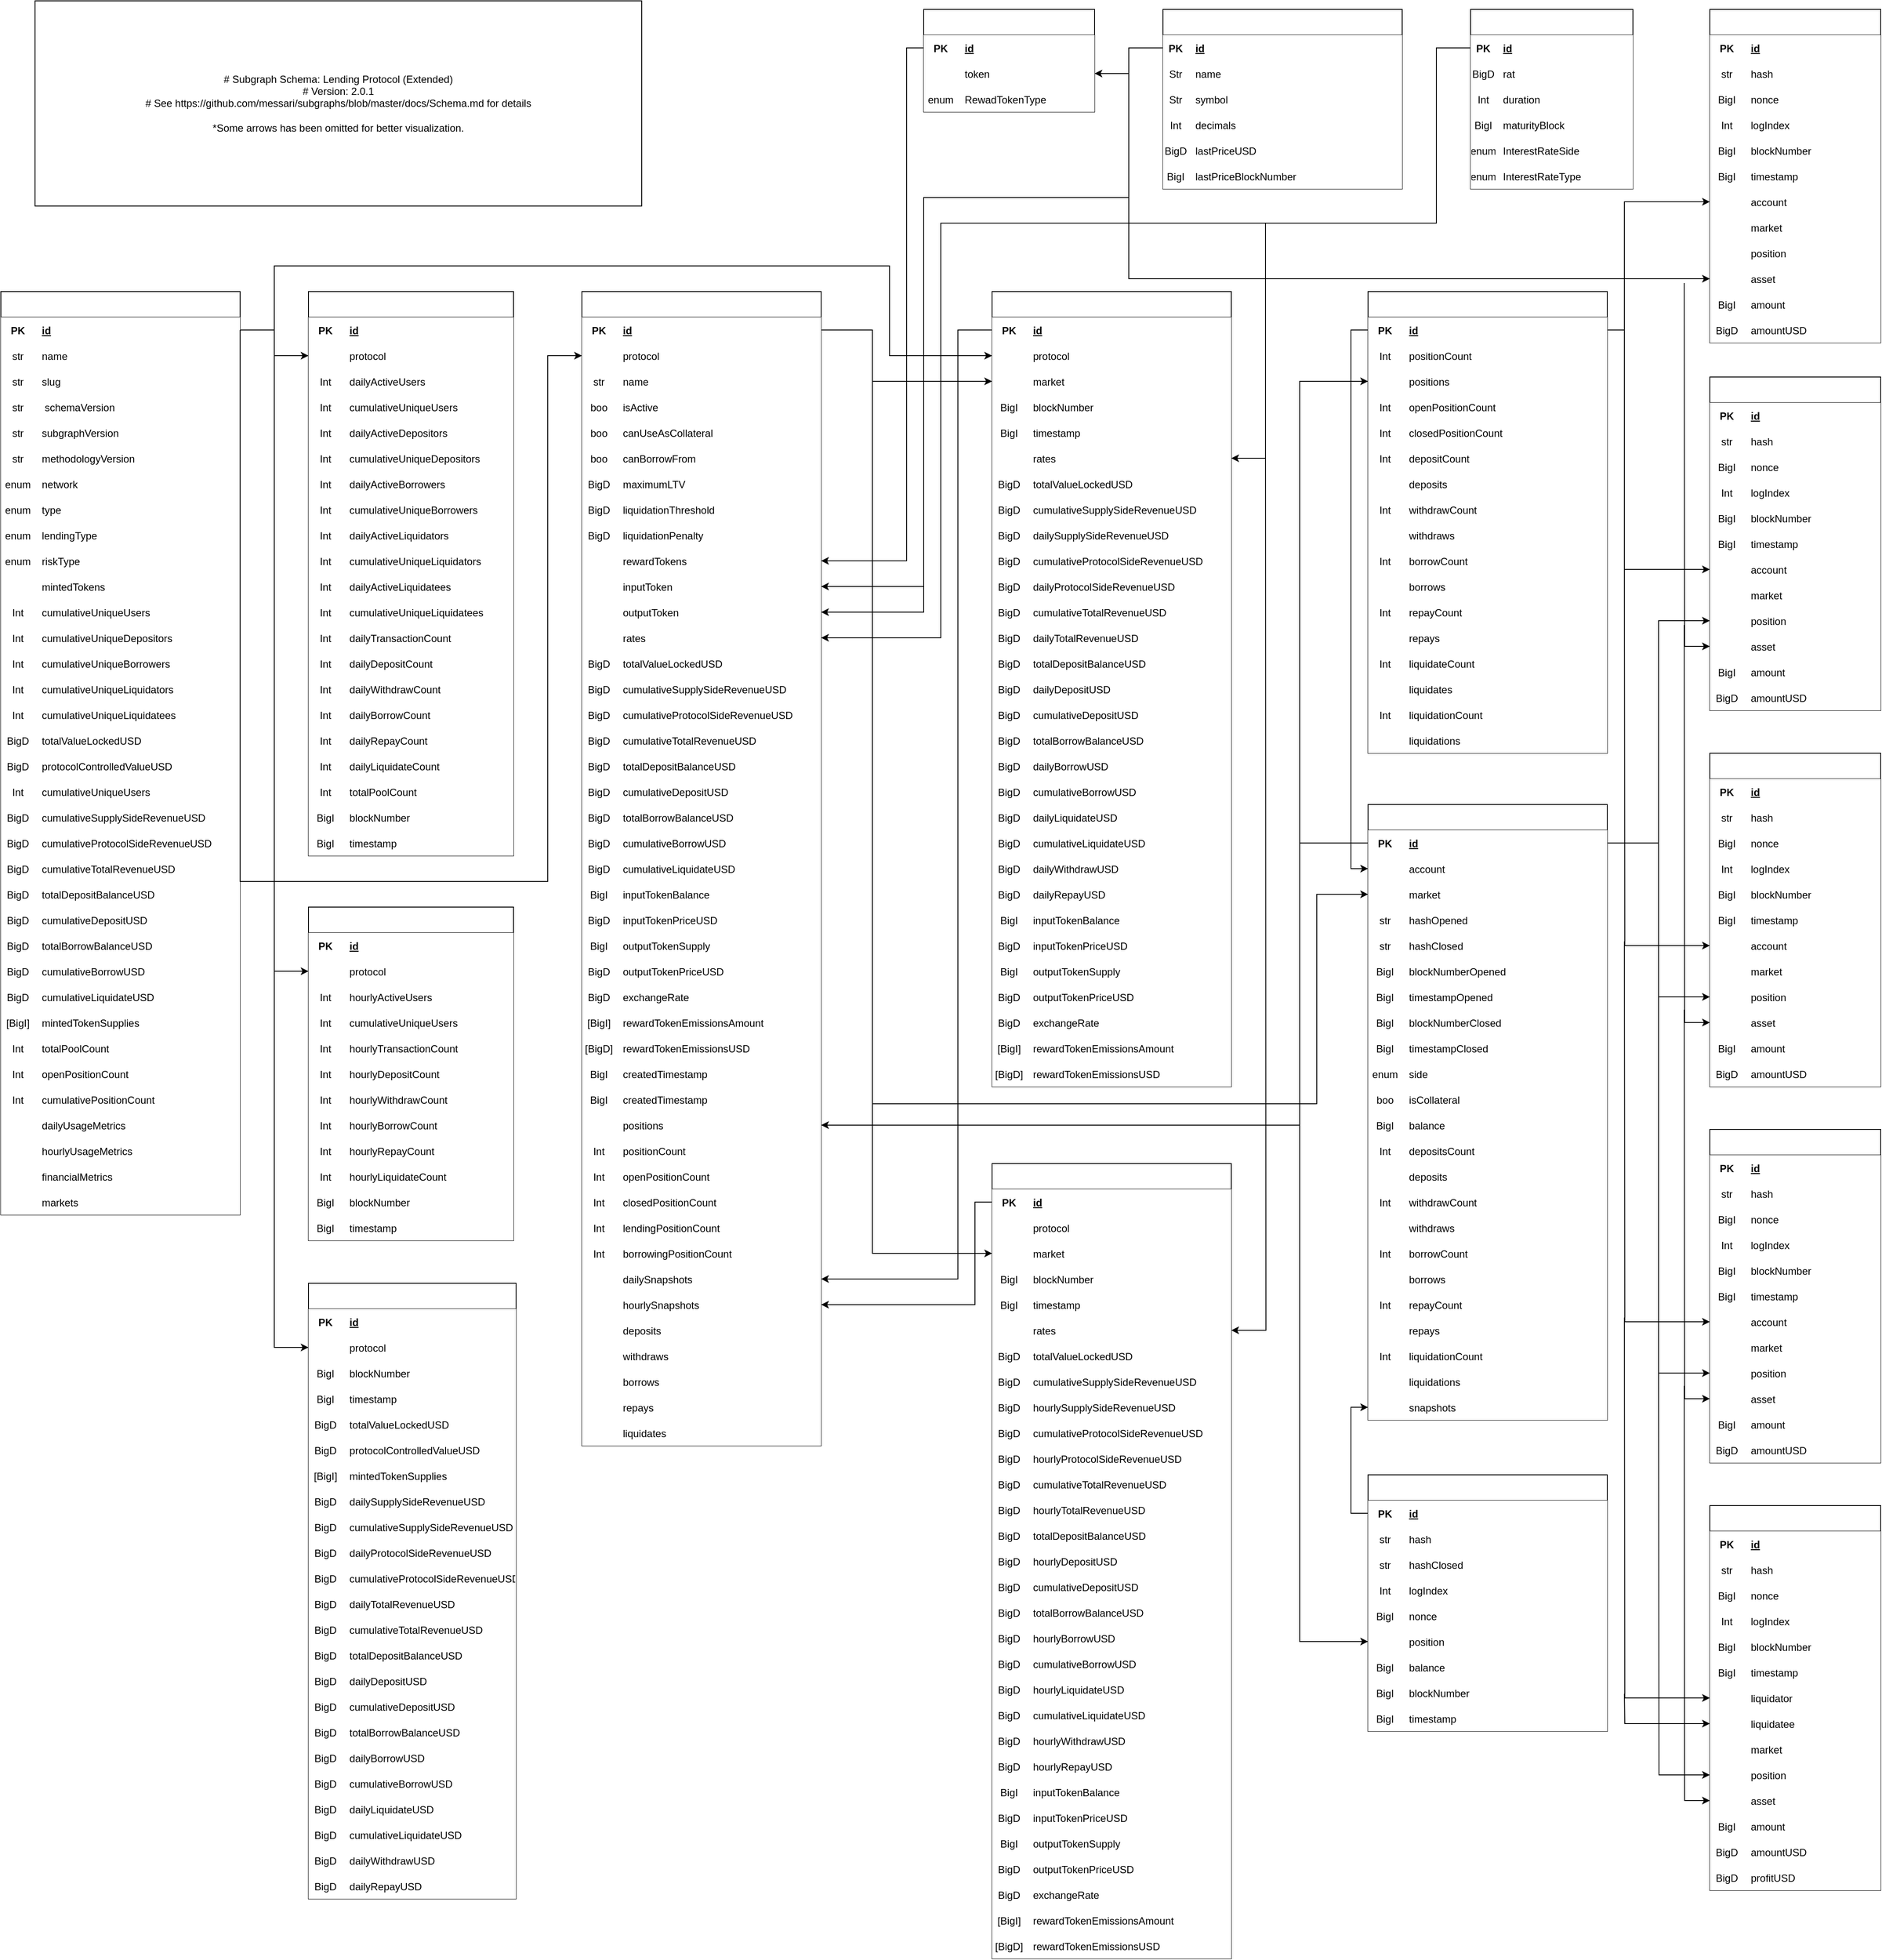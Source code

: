 <mxfile version="20.0.4" type="device"><diagram id="GRO34bBnZtOka_rPE8lh" name="Page-1"><mxGraphModel dx="3930" dy="2388" grid="1" gridSize="10" guides="1" tooltips="1" connect="1" arrows="1" fold="1" page="1" pageScale="1" pageWidth="827" pageHeight="1169" math="0" shadow="0"><root><mxCell id="0"/><mxCell id="1" parent="0"/><mxCell id="SpC5Aa2P1xvoer6J_fgH-1" value="Token" style="shape=table;startSize=30;container=1;collapsible=1;childLayout=tableLayout;fixedRows=1;rowLines=0;fontStyle=1;align=center;resizeLast=1;strokeColor=#000000;fontColor=#FFFFFF;fillColor=default;gradientColor=none;" vertex="1" parent="1"><mxGeometry x="1400" y="40" width="280" height="210" as="geometry"><mxRectangle x="1860" y="860" width="70" height="30" as="alternateBounds"/></mxGeometry></mxCell><mxCell id="SpC5Aa2P1xvoer6J_fgH-2" value="" style="shape=partialRectangle;collapsible=0;dropTarget=0;pointerEvents=0;fillColor=none;top=0;left=0;bottom=1;right=0;points=[[0,0.5],[1,0.5]];portConstraint=eastwest;strokeColor=#000000;fontColor=#000000;" vertex="1" parent="SpC5Aa2P1xvoer6J_fgH-1"><mxGeometry y="30" width="280" height="30" as="geometry"/></mxCell><mxCell id="SpC5Aa2P1xvoer6J_fgH-3" value="PK" style="shape=partialRectangle;connectable=0;fillColor=#FFFFFF;top=0;left=0;bottom=0;right=0;fontStyle=1;overflow=hidden;strokeColor=#000000;fontColor=#000000;" vertex="1" parent="SpC5Aa2P1xvoer6J_fgH-2"><mxGeometry width="30" height="30" as="geometry"><mxRectangle width="30" height="30" as="alternateBounds"/></mxGeometry></mxCell><mxCell id="SpC5Aa2P1xvoer6J_fgH-4" value="id" style="shape=partialRectangle;connectable=0;fillColor=#FFFFFF;top=0;left=0;bottom=0;right=0;align=left;spacingLeft=6;fontStyle=5;overflow=hidden;strokeColor=#000000;fontColor=#000000;" vertex="1" parent="SpC5Aa2P1xvoer6J_fgH-2"><mxGeometry x="30" width="250" height="30" as="geometry"><mxRectangle width="250" height="30" as="alternateBounds"/></mxGeometry></mxCell><mxCell id="SpC5Aa2P1xvoer6J_fgH-5" value="" style="shape=partialRectangle;collapsible=0;dropTarget=0;pointerEvents=0;fillColor=none;top=0;left=0;bottom=0;right=0;points=[[0,0.5],[1,0.5]];portConstraint=eastwest;strokeColor=#000000;fontColor=#000000;" vertex="1" parent="SpC5Aa2P1xvoer6J_fgH-1"><mxGeometry y="60" width="280" height="30" as="geometry"/></mxCell><mxCell id="SpC5Aa2P1xvoer6J_fgH-6" value="Str" style="shape=partialRectangle;connectable=0;fillColor=#FFFFFF;top=0;left=0;bottom=0;right=0;editable=1;overflow=hidden;strokeColor=#000000;fontColor=#000000;" vertex="1" parent="SpC5Aa2P1xvoer6J_fgH-5"><mxGeometry width="30" height="30" as="geometry"><mxRectangle width="30" height="30" as="alternateBounds"/></mxGeometry></mxCell><mxCell id="SpC5Aa2P1xvoer6J_fgH-7" value="name" style="shape=partialRectangle;connectable=0;fillColor=#FFFFFF;top=0;left=0;bottom=0;right=0;align=left;spacingLeft=6;overflow=hidden;strokeColor=#000000;fontColor=#000000;" vertex="1" parent="SpC5Aa2P1xvoer6J_fgH-5"><mxGeometry x="30" width="250" height="30" as="geometry"><mxRectangle width="250" height="30" as="alternateBounds"/></mxGeometry></mxCell><mxCell id="SpC5Aa2P1xvoer6J_fgH-8" value="" style="shape=partialRectangle;collapsible=0;dropTarget=0;pointerEvents=0;fillColor=none;top=0;left=0;bottom=0;right=0;points=[[0,0.5],[1,0.5]];portConstraint=eastwest;strokeColor=#000000;fontColor=#000000;" vertex="1" parent="SpC5Aa2P1xvoer6J_fgH-1"><mxGeometry y="90" width="280" height="30" as="geometry"/></mxCell><mxCell id="SpC5Aa2P1xvoer6J_fgH-9" value="Str" style="shape=partialRectangle;connectable=0;fillColor=#FFFFFF;top=0;left=0;bottom=0;right=0;editable=1;overflow=hidden;strokeColor=#000000;fontColor=#000000;" vertex="1" parent="SpC5Aa2P1xvoer6J_fgH-8"><mxGeometry width="30" height="30" as="geometry"><mxRectangle width="30" height="30" as="alternateBounds"/></mxGeometry></mxCell><mxCell id="SpC5Aa2P1xvoer6J_fgH-10" value="symbol" style="shape=partialRectangle;connectable=0;fillColor=#FFFFFF;top=0;left=0;bottom=0;right=0;align=left;spacingLeft=6;overflow=hidden;strokeColor=#000000;fontColor=#000000;" vertex="1" parent="SpC5Aa2P1xvoer6J_fgH-8"><mxGeometry x="30" width="250" height="30" as="geometry"><mxRectangle width="250" height="30" as="alternateBounds"/></mxGeometry></mxCell><mxCell id="SpC5Aa2P1xvoer6J_fgH-11" value="" style="shape=partialRectangle;collapsible=0;dropTarget=0;pointerEvents=0;fillColor=none;top=0;left=0;bottom=0;right=0;points=[[0,0.5],[1,0.5]];portConstraint=eastwest;strokeColor=#000000;fontColor=#000000;" vertex="1" parent="SpC5Aa2P1xvoer6J_fgH-1"><mxGeometry y="120" width="280" height="30" as="geometry"/></mxCell><mxCell id="SpC5Aa2P1xvoer6J_fgH-12" value="Int" style="shape=partialRectangle;connectable=0;fillColor=#FFFFFF;top=0;left=0;bottom=0;right=0;editable=1;overflow=hidden;strokeColor=#000000;fontColor=#000000;" vertex="1" parent="SpC5Aa2P1xvoer6J_fgH-11"><mxGeometry width="30" height="30" as="geometry"><mxRectangle width="30" height="30" as="alternateBounds"/></mxGeometry></mxCell><mxCell id="SpC5Aa2P1xvoer6J_fgH-13" value="decimals" style="shape=partialRectangle;connectable=0;fillColor=#FFFFFF;top=0;left=0;bottom=0;right=0;align=left;spacingLeft=6;overflow=hidden;strokeColor=#000000;fontColor=#000000;" vertex="1" parent="SpC5Aa2P1xvoer6J_fgH-11"><mxGeometry x="30" width="250" height="30" as="geometry"><mxRectangle width="250" height="30" as="alternateBounds"/></mxGeometry></mxCell><mxCell id="SpC5Aa2P1xvoer6J_fgH-14" style="shape=partialRectangle;collapsible=0;dropTarget=0;pointerEvents=0;fillColor=none;top=0;left=0;bottom=0;right=0;points=[[0,0.5],[1,0.5]];portConstraint=eastwest;strokeColor=#000000;fontColor=#000000;" vertex="1" parent="SpC5Aa2P1xvoer6J_fgH-1"><mxGeometry y="150" width="280" height="30" as="geometry"/></mxCell><mxCell id="SpC5Aa2P1xvoer6J_fgH-15" value="BigD" style="shape=partialRectangle;connectable=0;fillColor=#FFFFFF;top=0;left=0;bottom=0;right=0;editable=1;overflow=hidden;strokeColor=#000000;fontColor=#000000;" vertex="1" parent="SpC5Aa2P1xvoer6J_fgH-14"><mxGeometry width="30" height="30" as="geometry"><mxRectangle width="30" height="30" as="alternateBounds"/></mxGeometry></mxCell><mxCell id="SpC5Aa2P1xvoer6J_fgH-16" value="lastPriceUSD" style="shape=partialRectangle;connectable=0;fillColor=#FFFFFF;top=0;left=0;bottom=0;right=0;align=left;spacingLeft=6;overflow=hidden;strokeColor=#000000;fontColor=#000000;" vertex="1" parent="SpC5Aa2P1xvoer6J_fgH-14"><mxGeometry x="30" width="250" height="30" as="geometry"><mxRectangle width="250" height="30" as="alternateBounds"/></mxGeometry></mxCell><mxCell id="SpC5Aa2P1xvoer6J_fgH-17" style="shape=partialRectangle;collapsible=0;dropTarget=0;pointerEvents=0;fillColor=none;top=0;left=0;bottom=0;right=0;points=[[0,0.5],[1,0.5]];portConstraint=eastwest;strokeColor=#000000;fontColor=#000000;" vertex="1" parent="SpC5Aa2P1xvoer6J_fgH-1"><mxGeometry y="180" width="280" height="30" as="geometry"/></mxCell><mxCell id="SpC5Aa2P1xvoer6J_fgH-18" value="BigI" style="shape=partialRectangle;connectable=0;fillColor=#FFFFFF;top=0;left=0;bottom=0;right=0;editable=1;overflow=hidden;strokeColor=#000000;fontColor=#000000;" vertex="1" parent="SpC5Aa2P1xvoer6J_fgH-17"><mxGeometry width="30" height="30" as="geometry"><mxRectangle width="30" height="30" as="alternateBounds"/></mxGeometry></mxCell><mxCell id="SpC5Aa2P1xvoer6J_fgH-19" value="lastPriceBlockNumber" style="shape=partialRectangle;connectable=0;fillColor=#FFFFFF;top=0;left=0;bottom=0;right=0;align=left;spacingLeft=6;overflow=hidden;strokeColor=#000000;fontColor=#000000;" vertex="1" parent="SpC5Aa2P1xvoer6J_fgH-17"><mxGeometry x="30" width="250" height="30" as="geometry"><mxRectangle width="250" height="30" as="alternateBounds"/></mxGeometry></mxCell><mxCell id="SpC5Aa2P1xvoer6J_fgH-20" value="Reward Token" style="shape=table;startSize=30;container=1;collapsible=1;childLayout=tableLayout;fixedRows=1;rowLines=0;fontStyle=1;align=center;resizeLast=1;strokeColor=#000000;fontColor=#FFFFFF;fillColor=default;gradientColor=none;" vertex="1" parent="1"><mxGeometry x="1120" y="40" width="200" height="120" as="geometry"><mxRectangle x="1860" y="860" width="70" height="30" as="alternateBounds"/></mxGeometry></mxCell><mxCell id="SpC5Aa2P1xvoer6J_fgH-21" value="" style="shape=partialRectangle;collapsible=0;dropTarget=0;pointerEvents=0;fillColor=none;top=0;left=0;bottom=1;right=0;points=[[0,0.5],[1,0.5]];portConstraint=eastwest;strokeColor=#000000;fontColor=#000000;" vertex="1" parent="SpC5Aa2P1xvoer6J_fgH-20"><mxGeometry y="30" width="200" height="30" as="geometry"/></mxCell><mxCell id="SpC5Aa2P1xvoer6J_fgH-22" value="PK" style="shape=partialRectangle;connectable=0;fillColor=#FFFFFF;top=0;left=0;bottom=0;right=0;fontStyle=1;overflow=hidden;strokeColor=#000000;fontColor=#000000;" vertex="1" parent="SpC5Aa2P1xvoer6J_fgH-21"><mxGeometry width="40" height="30" as="geometry"><mxRectangle width="40" height="30" as="alternateBounds"/></mxGeometry></mxCell><mxCell id="SpC5Aa2P1xvoer6J_fgH-23" value="id" style="shape=partialRectangle;connectable=0;fillColor=#FFFFFF;top=0;left=0;bottom=0;right=0;align=left;spacingLeft=6;fontStyle=5;overflow=hidden;strokeColor=#000000;fontColor=#000000;" vertex="1" parent="SpC5Aa2P1xvoer6J_fgH-21"><mxGeometry x="40" width="160" height="30" as="geometry"><mxRectangle width="160" height="30" as="alternateBounds"/></mxGeometry></mxCell><mxCell id="SpC5Aa2P1xvoer6J_fgH-30" value="" style="shape=partialRectangle;collapsible=0;dropTarget=0;pointerEvents=0;fillColor=none;top=0;left=0;bottom=0;right=0;points=[[0,0.5],[1,0.5]];portConstraint=eastwest;strokeColor=#000000;fontColor=#000000;" vertex="1" parent="SpC5Aa2P1xvoer6J_fgH-20"><mxGeometry y="60" width="200" height="30" as="geometry"/></mxCell><mxCell id="SpC5Aa2P1xvoer6J_fgH-31" value="" style="shape=partialRectangle;connectable=0;fillColor=#FFFFFF;top=0;left=0;bottom=0;right=0;editable=1;overflow=hidden;strokeColor=#000000;fontColor=#000000;" vertex="1" parent="SpC5Aa2P1xvoer6J_fgH-30"><mxGeometry width="40" height="30" as="geometry"><mxRectangle width="40" height="30" as="alternateBounds"/></mxGeometry></mxCell><mxCell id="SpC5Aa2P1xvoer6J_fgH-32" value="token" style="shape=partialRectangle;connectable=0;fillColor=#FFFFFF;top=0;left=0;bottom=0;right=0;align=left;spacingLeft=6;overflow=hidden;strokeColor=#000000;fontColor=#000000;" vertex="1" parent="SpC5Aa2P1xvoer6J_fgH-30"><mxGeometry x="40" width="160" height="30" as="geometry"><mxRectangle width="160" height="30" as="alternateBounds"/></mxGeometry></mxCell><mxCell id="SpC5Aa2P1xvoer6J_fgH-33" style="shape=partialRectangle;collapsible=0;dropTarget=0;pointerEvents=0;fillColor=none;top=0;left=0;bottom=0;right=0;points=[[0,0.5],[1,0.5]];portConstraint=eastwest;strokeColor=#000000;fontColor=#000000;" vertex="1" parent="SpC5Aa2P1xvoer6J_fgH-20"><mxGeometry y="90" width="200" height="30" as="geometry"/></mxCell><mxCell id="SpC5Aa2P1xvoer6J_fgH-34" value="enum" style="shape=partialRectangle;connectable=0;fillColor=#FFFFFF;top=0;left=0;bottom=0;right=0;editable=1;overflow=hidden;strokeColor=#000000;fontColor=#000000;" vertex="1" parent="SpC5Aa2P1xvoer6J_fgH-33"><mxGeometry width="40" height="30" as="geometry"><mxRectangle width="40" height="30" as="alternateBounds"/></mxGeometry></mxCell><mxCell id="SpC5Aa2P1xvoer6J_fgH-35" value="RewadTokenType" style="shape=partialRectangle;connectable=0;fillColor=#FFFFFF;top=0;left=0;bottom=0;right=0;align=left;spacingLeft=6;overflow=hidden;strokeColor=#000000;fontColor=#000000;" vertex="1" parent="SpC5Aa2P1xvoer6J_fgH-33"><mxGeometry x="40" width="160" height="30" as="geometry"><mxRectangle width="160" height="30" as="alternateBounds"/></mxGeometry></mxCell><mxCell id="SpC5Aa2P1xvoer6J_fgH-44" value="" style="edgeStyle=orthogonalEdgeStyle;rounded=0;orthogonalLoop=1;jettySize=auto;html=1;entryX=1;entryY=0.5;entryDx=0;entryDy=0;" edge="1" parent="1" source="SpC5Aa2P1xvoer6J_fgH-2" target="SpC5Aa2P1xvoer6J_fgH-30"><mxGeometry relative="1" as="geometry"><Array as="points"><mxPoint x="1360" y="85"/><mxPoint x="1360" y="115"/></Array></mxGeometry></mxCell><mxCell id="SpC5Aa2P1xvoer6J_fgH-45" value="InterestRate" style="shape=table;startSize=30;container=1;collapsible=1;childLayout=tableLayout;fixedRows=1;rowLines=0;fontStyle=1;align=center;resizeLast=1;strokeColor=#000000;fontColor=#FFFFFF;fillColor=default;gradientColor=none;" vertex="1" parent="1"><mxGeometry x="1760" y="40" width="190" height="210" as="geometry"><mxRectangle x="1860" y="860" width="70" height="30" as="alternateBounds"/></mxGeometry></mxCell><mxCell id="SpC5Aa2P1xvoer6J_fgH-46" value="" style="shape=partialRectangle;collapsible=0;dropTarget=0;pointerEvents=0;fillColor=none;top=0;left=0;bottom=1;right=0;points=[[0,0.5],[1,0.5]];portConstraint=eastwest;strokeColor=#000000;fontColor=#000000;" vertex="1" parent="SpC5Aa2P1xvoer6J_fgH-45"><mxGeometry y="30" width="190" height="30" as="geometry"/></mxCell><mxCell id="SpC5Aa2P1xvoer6J_fgH-47" value="PK" style="shape=partialRectangle;connectable=0;fillColor=#FFFFFF;top=0;left=0;bottom=0;right=0;fontStyle=1;overflow=hidden;strokeColor=#000000;fontColor=#000000;" vertex="1" parent="SpC5Aa2P1xvoer6J_fgH-46"><mxGeometry width="30" height="30" as="geometry"><mxRectangle width="30" height="30" as="alternateBounds"/></mxGeometry></mxCell><mxCell id="SpC5Aa2P1xvoer6J_fgH-48" value="id" style="shape=partialRectangle;connectable=0;fillColor=#FFFFFF;top=0;left=0;bottom=0;right=0;align=left;spacingLeft=6;fontStyle=5;overflow=hidden;strokeColor=#000000;fontColor=#000000;" vertex="1" parent="SpC5Aa2P1xvoer6J_fgH-46"><mxGeometry x="30" width="160" height="30" as="geometry"><mxRectangle width="160" height="30" as="alternateBounds"/></mxGeometry></mxCell><mxCell id="SpC5Aa2P1xvoer6J_fgH-49" value="" style="shape=partialRectangle;collapsible=0;dropTarget=0;pointerEvents=0;fillColor=none;top=0;left=0;bottom=0;right=0;points=[[0,0.5],[1,0.5]];portConstraint=eastwest;strokeColor=#000000;fontColor=#000000;" vertex="1" parent="SpC5Aa2P1xvoer6J_fgH-45"><mxGeometry y="60" width="190" height="30" as="geometry"/></mxCell><mxCell id="SpC5Aa2P1xvoer6J_fgH-50" value="BigD" style="shape=partialRectangle;connectable=0;fillColor=#FFFFFF;top=0;left=0;bottom=0;right=0;editable=1;overflow=hidden;strokeColor=#000000;fontColor=#000000;" vertex="1" parent="SpC5Aa2P1xvoer6J_fgH-49"><mxGeometry width="30" height="30" as="geometry"><mxRectangle width="30" height="30" as="alternateBounds"/></mxGeometry></mxCell><mxCell id="SpC5Aa2P1xvoer6J_fgH-51" value="rat" style="shape=partialRectangle;connectable=0;fillColor=#FFFFFF;top=0;left=0;bottom=0;right=0;align=left;spacingLeft=6;overflow=hidden;strokeColor=#000000;fontColor=#000000;" vertex="1" parent="SpC5Aa2P1xvoer6J_fgH-49"><mxGeometry x="30" width="160" height="30" as="geometry"><mxRectangle width="160" height="30" as="alternateBounds"/></mxGeometry></mxCell><mxCell id="SpC5Aa2P1xvoer6J_fgH-52" value="" style="shape=partialRectangle;collapsible=0;dropTarget=0;pointerEvents=0;fillColor=none;top=0;left=0;bottom=0;right=0;points=[[0,0.5],[1,0.5]];portConstraint=eastwest;strokeColor=#000000;fontColor=#000000;" vertex="1" parent="SpC5Aa2P1xvoer6J_fgH-45"><mxGeometry y="90" width="190" height="30" as="geometry"/></mxCell><mxCell id="SpC5Aa2P1xvoer6J_fgH-53" value="Int" style="shape=partialRectangle;connectable=0;fillColor=#FFFFFF;top=0;left=0;bottom=0;right=0;editable=1;overflow=hidden;strokeColor=#000000;fontColor=#000000;" vertex="1" parent="SpC5Aa2P1xvoer6J_fgH-52"><mxGeometry width="30" height="30" as="geometry"><mxRectangle width="30" height="30" as="alternateBounds"/></mxGeometry></mxCell><mxCell id="SpC5Aa2P1xvoer6J_fgH-54" value="duration" style="shape=partialRectangle;connectable=0;fillColor=#FFFFFF;top=0;left=0;bottom=0;right=0;align=left;spacingLeft=6;overflow=hidden;strokeColor=#000000;fontColor=#000000;" vertex="1" parent="SpC5Aa2P1xvoer6J_fgH-52"><mxGeometry x="30" width="160" height="30" as="geometry"><mxRectangle width="160" height="30" as="alternateBounds"/></mxGeometry></mxCell><mxCell id="SpC5Aa2P1xvoer6J_fgH-55" value="" style="shape=partialRectangle;collapsible=0;dropTarget=0;pointerEvents=0;fillColor=none;top=0;left=0;bottom=0;right=0;points=[[0,0.5],[1,0.5]];portConstraint=eastwest;strokeColor=#000000;fontColor=#000000;" vertex="1" parent="SpC5Aa2P1xvoer6J_fgH-45"><mxGeometry y="120" width="190" height="30" as="geometry"/></mxCell><mxCell id="SpC5Aa2P1xvoer6J_fgH-56" value="BigI" style="shape=partialRectangle;connectable=0;fillColor=#FFFFFF;top=0;left=0;bottom=0;right=0;editable=1;overflow=hidden;strokeColor=#000000;fontColor=#000000;" vertex="1" parent="SpC5Aa2P1xvoer6J_fgH-55"><mxGeometry width="30" height="30" as="geometry"><mxRectangle width="30" height="30" as="alternateBounds"/></mxGeometry></mxCell><mxCell id="SpC5Aa2P1xvoer6J_fgH-57" value="maturityBlock" style="shape=partialRectangle;connectable=0;fillColor=#FFFFFF;top=0;left=0;bottom=0;right=0;align=left;spacingLeft=6;overflow=hidden;strokeColor=#000000;fontColor=#000000;" vertex="1" parent="SpC5Aa2P1xvoer6J_fgH-55"><mxGeometry x="30" width="160" height="30" as="geometry"><mxRectangle width="160" height="30" as="alternateBounds"/></mxGeometry></mxCell><mxCell id="SpC5Aa2P1xvoer6J_fgH-58" style="shape=partialRectangle;collapsible=0;dropTarget=0;pointerEvents=0;fillColor=none;top=0;left=0;bottom=0;right=0;points=[[0,0.5],[1,0.5]];portConstraint=eastwest;strokeColor=#000000;fontColor=#000000;" vertex="1" parent="SpC5Aa2P1xvoer6J_fgH-45"><mxGeometry y="150" width="190" height="30" as="geometry"/></mxCell><mxCell id="SpC5Aa2P1xvoer6J_fgH-59" value="enum" style="shape=partialRectangle;connectable=0;fillColor=#FFFFFF;top=0;left=0;bottom=0;right=0;editable=1;overflow=hidden;strokeColor=#000000;fontColor=#000000;" vertex="1" parent="SpC5Aa2P1xvoer6J_fgH-58"><mxGeometry width="30" height="30" as="geometry"><mxRectangle width="30" height="30" as="alternateBounds"/></mxGeometry></mxCell><mxCell id="SpC5Aa2P1xvoer6J_fgH-60" value="InterestRateSide" style="shape=partialRectangle;connectable=0;fillColor=#FFFFFF;top=0;left=0;bottom=0;right=0;align=left;spacingLeft=6;overflow=hidden;strokeColor=#000000;fontColor=#000000;" vertex="1" parent="SpC5Aa2P1xvoer6J_fgH-58"><mxGeometry x="30" width="160" height="30" as="geometry"><mxRectangle width="160" height="30" as="alternateBounds"/></mxGeometry></mxCell><mxCell id="SpC5Aa2P1xvoer6J_fgH-61" style="shape=partialRectangle;collapsible=0;dropTarget=0;pointerEvents=0;fillColor=none;top=0;left=0;bottom=0;right=0;points=[[0,0.5],[1,0.5]];portConstraint=eastwest;strokeColor=#000000;fontColor=#000000;" vertex="1" parent="SpC5Aa2P1xvoer6J_fgH-45"><mxGeometry y="180" width="190" height="30" as="geometry"/></mxCell><mxCell id="SpC5Aa2P1xvoer6J_fgH-62" value="enum" style="shape=partialRectangle;connectable=0;fillColor=#FFFFFF;top=0;left=0;bottom=0;right=0;editable=1;overflow=hidden;strokeColor=#000000;fontColor=#000000;" vertex="1" parent="SpC5Aa2P1xvoer6J_fgH-61"><mxGeometry width="30" height="30" as="geometry"><mxRectangle width="30" height="30" as="alternateBounds"/></mxGeometry></mxCell><mxCell id="SpC5Aa2P1xvoer6J_fgH-63" value="InterestRateType" style="shape=partialRectangle;connectable=0;fillColor=#FFFFFF;top=0;left=0;bottom=0;right=0;align=left;spacingLeft=6;overflow=hidden;strokeColor=#000000;fontColor=#000000;" vertex="1" parent="SpC5Aa2P1xvoer6J_fgH-61"><mxGeometry x="30" width="160" height="30" as="geometry"><mxRectangle width="160" height="30" as="alternateBounds"/></mxGeometry></mxCell><mxCell id="SpC5Aa2P1xvoer6J_fgH-64" value="LendingProtocol" style="shape=table;startSize=30;container=1;collapsible=1;childLayout=tableLayout;fixedRows=1;rowLines=0;fontStyle=1;align=center;resizeLast=1;strokeColor=#000000;fontColor=#FFFFFF;fillColor=default;gradientColor=none;" vertex="1" parent="1"><mxGeometry x="40" y="370" width="280" height="1080" as="geometry"><mxRectangle x="1860" y="860" width="70" height="30" as="alternateBounds"/></mxGeometry></mxCell><mxCell id="SpC5Aa2P1xvoer6J_fgH-65" value="" style="shape=partialRectangle;collapsible=0;dropTarget=0;pointerEvents=0;fillColor=none;top=0;left=0;bottom=1;right=0;points=[[0,0.5],[1,0.5]];portConstraint=eastwest;strokeColor=#000000;fontColor=#000000;" vertex="1" parent="SpC5Aa2P1xvoer6J_fgH-64"><mxGeometry y="30" width="280" height="30" as="geometry"/></mxCell><mxCell id="SpC5Aa2P1xvoer6J_fgH-66" value="PK" style="shape=partialRectangle;connectable=0;fillColor=#FFFFFF;top=0;left=0;bottom=0;right=0;fontStyle=1;overflow=hidden;strokeColor=#000000;fontColor=#000000;" vertex="1" parent="SpC5Aa2P1xvoer6J_fgH-65"><mxGeometry width="40" height="30" as="geometry"><mxRectangle width="40" height="30" as="alternateBounds"/></mxGeometry></mxCell><mxCell id="SpC5Aa2P1xvoer6J_fgH-67" value="id" style="shape=partialRectangle;connectable=0;fillColor=#FFFFFF;top=0;left=0;bottom=0;right=0;align=left;spacingLeft=6;fontStyle=5;overflow=hidden;strokeColor=#000000;fontColor=#000000;" vertex="1" parent="SpC5Aa2P1xvoer6J_fgH-65"><mxGeometry x="40" width="240" height="30" as="geometry"><mxRectangle width="240" height="30" as="alternateBounds"/></mxGeometry></mxCell><mxCell id="SpC5Aa2P1xvoer6J_fgH-68" value="" style="shape=partialRectangle;collapsible=0;dropTarget=0;pointerEvents=0;fillColor=none;top=0;left=0;bottom=0;right=0;points=[[0,0.5],[1,0.5]];portConstraint=eastwest;strokeColor=#000000;fontColor=#000000;" vertex="1" parent="SpC5Aa2P1xvoer6J_fgH-64"><mxGeometry y="60" width="280" height="30" as="geometry"/></mxCell><mxCell id="SpC5Aa2P1xvoer6J_fgH-69" value="str" style="shape=partialRectangle;connectable=0;fillColor=#FFFFFF;top=0;left=0;bottom=0;right=0;editable=1;overflow=hidden;strokeColor=#000000;fontColor=#000000;" vertex="1" parent="SpC5Aa2P1xvoer6J_fgH-68"><mxGeometry width="40" height="30" as="geometry"><mxRectangle width="40" height="30" as="alternateBounds"/></mxGeometry></mxCell><mxCell id="SpC5Aa2P1xvoer6J_fgH-70" value="name" style="shape=partialRectangle;connectable=0;fillColor=#FFFFFF;top=0;left=0;bottom=0;right=0;align=left;spacingLeft=6;overflow=hidden;strokeColor=#000000;fontColor=#000000;" vertex="1" parent="SpC5Aa2P1xvoer6J_fgH-68"><mxGeometry x="40" width="240" height="30" as="geometry"><mxRectangle width="240" height="30" as="alternateBounds"/></mxGeometry></mxCell><mxCell id="SpC5Aa2P1xvoer6J_fgH-71" value="" style="shape=partialRectangle;collapsible=0;dropTarget=0;pointerEvents=0;fillColor=none;top=0;left=0;bottom=0;right=0;points=[[0,0.5],[1,0.5]];portConstraint=eastwest;strokeColor=#000000;fontColor=#000000;" vertex="1" parent="SpC5Aa2P1xvoer6J_fgH-64"><mxGeometry y="90" width="280" height="30" as="geometry"/></mxCell><mxCell id="SpC5Aa2P1xvoer6J_fgH-72" value="str" style="shape=partialRectangle;connectable=0;fillColor=#FFFFFF;top=0;left=0;bottom=0;right=0;editable=1;overflow=hidden;strokeColor=#000000;fontColor=#000000;" vertex="1" parent="SpC5Aa2P1xvoer6J_fgH-71"><mxGeometry width="40" height="30" as="geometry"><mxRectangle width="40" height="30" as="alternateBounds"/></mxGeometry></mxCell><mxCell id="SpC5Aa2P1xvoer6J_fgH-73" value="slug" style="shape=partialRectangle;connectable=0;fillColor=#FFFFFF;top=0;left=0;bottom=0;right=0;align=left;spacingLeft=6;overflow=hidden;strokeColor=#000000;fontColor=#000000;" vertex="1" parent="SpC5Aa2P1xvoer6J_fgH-71"><mxGeometry x="40" width="240" height="30" as="geometry"><mxRectangle width="240" height="30" as="alternateBounds"/></mxGeometry></mxCell><mxCell id="SpC5Aa2P1xvoer6J_fgH-74" value="" style="shape=partialRectangle;collapsible=0;dropTarget=0;pointerEvents=0;fillColor=none;top=0;left=0;bottom=0;right=0;points=[[0,0.5],[1,0.5]];portConstraint=eastwest;strokeColor=#000000;fontColor=#000000;" vertex="1" parent="SpC5Aa2P1xvoer6J_fgH-64"><mxGeometry y="120" width="280" height="30" as="geometry"/></mxCell><mxCell id="SpC5Aa2P1xvoer6J_fgH-75" value="str" style="shape=partialRectangle;connectable=0;fillColor=#FFFFFF;top=0;left=0;bottom=0;right=0;editable=1;overflow=hidden;strokeColor=#000000;fontColor=#000000;" vertex="1" parent="SpC5Aa2P1xvoer6J_fgH-74"><mxGeometry width="40" height="30" as="geometry"><mxRectangle width="40" height="30" as="alternateBounds"/></mxGeometry></mxCell><mxCell id="SpC5Aa2P1xvoer6J_fgH-76" value=" schemaVersion" style="shape=partialRectangle;connectable=0;fillColor=#FFFFFF;top=0;left=0;bottom=0;right=0;align=left;spacingLeft=6;overflow=hidden;strokeColor=#000000;fontColor=#000000;" vertex="1" parent="SpC5Aa2P1xvoer6J_fgH-74"><mxGeometry x="40" width="240" height="30" as="geometry"><mxRectangle width="240" height="30" as="alternateBounds"/></mxGeometry></mxCell><mxCell id="SpC5Aa2P1xvoer6J_fgH-77" style="shape=partialRectangle;collapsible=0;dropTarget=0;pointerEvents=0;fillColor=none;top=0;left=0;bottom=0;right=0;points=[[0,0.5],[1,0.5]];portConstraint=eastwest;strokeColor=#000000;fontColor=#000000;" vertex="1" parent="SpC5Aa2P1xvoer6J_fgH-64"><mxGeometry y="150" width="280" height="30" as="geometry"/></mxCell><mxCell id="SpC5Aa2P1xvoer6J_fgH-78" value="str" style="shape=partialRectangle;connectable=0;fillColor=#FFFFFF;top=0;left=0;bottom=0;right=0;editable=1;overflow=hidden;strokeColor=#000000;fontColor=#000000;" vertex="1" parent="SpC5Aa2P1xvoer6J_fgH-77"><mxGeometry width="40" height="30" as="geometry"><mxRectangle width="40" height="30" as="alternateBounds"/></mxGeometry></mxCell><mxCell id="SpC5Aa2P1xvoer6J_fgH-79" value="subgraphVersion" style="shape=partialRectangle;connectable=0;fillColor=#FFFFFF;top=0;left=0;bottom=0;right=0;align=left;spacingLeft=6;overflow=hidden;strokeColor=#000000;fontColor=#000000;" vertex="1" parent="SpC5Aa2P1xvoer6J_fgH-77"><mxGeometry x="40" width="240" height="30" as="geometry"><mxRectangle width="240" height="30" as="alternateBounds"/></mxGeometry></mxCell><mxCell id="SpC5Aa2P1xvoer6J_fgH-89" style="shape=partialRectangle;collapsible=0;dropTarget=0;pointerEvents=0;fillColor=none;top=0;left=0;bottom=0;right=0;points=[[0,0.5],[1,0.5]];portConstraint=eastwest;strokeColor=#000000;fontColor=#000000;" vertex="1" parent="SpC5Aa2P1xvoer6J_fgH-64"><mxGeometry y="180" width="280" height="30" as="geometry"/></mxCell><mxCell id="SpC5Aa2P1xvoer6J_fgH-90" value="str" style="shape=partialRectangle;connectable=0;fillColor=#FFFFFF;top=0;left=0;bottom=0;right=0;editable=1;overflow=hidden;strokeColor=#000000;fontColor=#000000;" vertex="1" parent="SpC5Aa2P1xvoer6J_fgH-89"><mxGeometry width="40" height="30" as="geometry"><mxRectangle width="40" height="30" as="alternateBounds"/></mxGeometry></mxCell><mxCell id="SpC5Aa2P1xvoer6J_fgH-91" value="methodologyVersion" style="shape=partialRectangle;connectable=0;fillColor=#FFFFFF;top=0;left=0;bottom=0;right=0;align=left;spacingLeft=6;overflow=hidden;strokeColor=#000000;fontColor=#000000;" vertex="1" parent="SpC5Aa2P1xvoer6J_fgH-89"><mxGeometry x="40" width="240" height="30" as="geometry"><mxRectangle width="240" height="30" as="alternateBounds"/></mxGeometry></mxCell><mxCell id="SpC5Aa2P1xvoer6J_fgH-92" style="shape=partialRectangle;collapsible=0;dropTarget=0;pointerEvents=0;fillColor=none;top=0;left=0;bottom=0;right=0;points=[[0,0.5],[1,0.5]];portConstraint=eastwest;strokeColor=#000000;fontColor=#000000;" vertex="1" parent="SpC5Aa2P1xvoer6J_fgH-64"><mxGeometry y="210" width="280" height="30" as="geometry"/></mxCell><mxCell id="SpC5Aa2P1xvoer6J_fgH-93" value="enum" style="shape=partialRectangle;connectable=0;fillColor=#FFFFFF;top=0;left=0;bottom=0;right=0;editable=1;overflow=hidden;strokeColor=#000000;fontColor=#000000;" vertex="1" parent="SpC5Aa2P1xvoer6J_fgH-92"><mxGeometry width="40" height="30" as="geometry"><mxRectangle width="40" height="30" as="alternateBounds"/></mxGeometry></mxCell><mxCell id="SpC5Aa2P1xvoer6J_fgH-94" value="network" style="shape=partialRectangle;connectable=0;fillColor=#FFFFFF;top=0;left=0;bottom=0;right=0;align=left;spacingLeft=6;overflow=hidden;strokeColor=#000000;fontColor=#000000;" vertex="1" parent="SpC5Aa2P1xvoer6J_fgH-92"><mxGeometry x="40" width="240" height="30" as="geometry"><mxRectangle width="240" height="30" as="alternateBounds"/></mxGeometry></mxCell><mxCell id="SpC5Aa2P1xvoer6J_fgH-80" style="shape=partialRectangle;collapsible=0;dropTarget=0;pointerEvents=0;fillColor=none;top=0;left=0;bottom=0;right=0;points=[[0,0.5],[1,0.5]];portConstraint=eastwest;strokeColor=#000000;fontColor=#000000;" vertex="1" parent="SpC5Aa2P1xvoer6J_fgH-64"><mxGeometry y="240" width="280" height="30" as="geometry"/></mxCell><mxCell id="SpC5Aa2P1xvoer6J_fgH-81" value="enum" style="shape=partialRectangle;connectable=0;fillColor=#FFFFFF;top=0;left=0;bottom=0;right=0;editable=1;overflow=hidden;strokeColor=#000000;fontColor=#000000;" vertex="1" parent="SpC5Aa2P1xvoer6J_fgH-80"><mxGeometry width="40" height="30" as="geometry"><mxRectangle width="40" height="30" as="alternateBounds"/></mxGeometry></mxCell><mxCell id="SpC5Aa2P1xvoer6J_fgH-82" value="type" style="shape=partialRectangle;connectable=0;fillColor=#FFFFFF;top=0;left=0;bottom=0;right=0;align=left;spacingLeft=6;overflow=hidden;strokeColor=#000000;fontColor=#000000;" vertex="1" parent="SpC5Aa2P1xvoer6J_fgH-80"><mxGeometry x="40" width="240" height="30" as="geometry"><mxRectangle width="240" height="30" as="alternateBounds"/></mxGeometry></mxCell><mxCell id="SpC5Aa2P1xvoer6J_fgH-125" style="shape=partialRectangle;collapsible=0;dropTarget=0;pointerEvents=0;fillColor=none;top=0;left=0;bottom=0;right=0;points=[[0,0.5],[1,0.5]];portConstraint=eastwest;strokeColor=#000000;fontColor=#000000;" vertex="1" parent="SpC5Aa2P1xvoer6J_fgH-64"><mxGeometry y="270" width="280" height="30" as="geometry"/></mxCell><mxCell id="SpC5Aa2P1xvoer6J_fgH-126" value="enum" style="shape=partialRectangle;connectable=0;fillColor=#FFFFFF;top=0;left=0;bottom=0;right=0;editable=1;overflow=hidden;strokeColor=#000000;fontColor=#000000;" vertex="1" parent="SpC5Aa2P1xvoer6J_fgH-125"><mxGeometry width="40" height="30" as="geometry"><mxRectangle width="40" height="30" as="alternateBounds"/></mxGeometry></mxCell><mxCell id="SpC5Aa2P1xvoer6J_fgH-127" value="lendingType" style="shape=partialRectangle;connectable=0;fillColor=#FFFFFF;top=0;left=0;bottom=0;right=0;align=left;spacingLeft=6;overflow=hidden;strokeColor=#000000;fontColor=#000000;" vertex="1" parent="SpC5Aa2P1xvoer6J_fgH-125"><mxGeometry x="40" width="240" height="30" as="geometry"><mxRectangle width="240" height="30" as="alternateBounds"/></mxGeometry></mxCell><mxCell id="SpC5Aa2P1xvoer6J_fgH-128" style="shape=partialRectangle;collapsible=0;dropTarget=0;pointerEvents=0;fillColor=none;top=0;left=0;bottom=0;right=0;points=[[0,0.5],[1,0.5]];portConstraint=eastwest;strokeColor=#000000;fontColor=#000000;" vertex="1" parent="SpC5Aa2P1xvoer6J_fgH-64"><mxGeometry y="300" width="280" height="30" as="geometry"/></mxCell><mxCell id="SpC5Aa2P1xvoer6J_fgH-129" value="enum" style="shape=partialRectangle;connectable=0;fillColor=#FFFFFF;top=0;left=0;bottom=0;right=0;editable=1;overflow=hidden;strokeColor=#000000;fontColor=#000000;" vertex="1" parent="SpC5Aa2P1xvoer6J_fgH-128"><mxGeometry width="40" height="30" as="geometry"><mxRectangle width="40" height="30" as="alternateBounds"/></mxGeometry></mxCell><mxCell id="SpC5Aa2P1xvoer6J_fgH-130" value="riskType" style="shape=partialRectangle;connectable=0;fillColor=#FFFFFF;top=0;left=0;bottom=0;right=0;align=left;spacingLeft=6;overflow=hidden;strokeColor=#000000;fontColor=#000000;" vertex="1" parent="SpC5Aa2P1xvoer6J_fgH-128"><mxGeometry x="40" width="240" height="30" as="geometry"><mxRectangle width="240" height="30" as="alternateBounds"/></mxGeometry></mxCell><mxCell id="SpC5Aa2P1xvoer6J_fgH-131" style="shape=partialRectangle;collapsible=0;dropTarget=0;pointerEvents=0;fillColor=none;top=0;left=0;bottom=0;right=0;points=[[0,0.5],[1,0.5]];portConstraint=eastwest;strokeColor=#000000;fontColor=#000000;" vertex="1" parent="SpC5Aa2P1xvoer6J_fgH-64"><mxGeometry y="330" width="280" height="30" as="geometry"/></mxCell><mxCell id="SpC5Aa2P1xvoer6J_fgH-132" value="" style="shape=partialRectangle;connectable=0;fillColor=#FFFFFF;top=0;left=0;bottom=0;right=0;editable=1;overflow=hidden;strokeColor=#000000;fontColor=#000000;" vertex="1" parent="SpC5Aa2P1xvoer6J_fgH-131"><mxGeometry width="40" height="30" as="geometry"><mxRectangle width="40" height="30" as="alternateBounds"/></mxGeometry></mxCell><mxCell id="SpC5Aa2P1xvoer6J_fgH-133" value="mintedTokens" style="shape=partialRectangle;connectable=0;fillColor=#FFFFFF;top=0;left=0;bottom=0;right=0;align=left;spacingLeft=6;overflow=hidden;strokeColor=#000000;fontColor=#000000;" vertex="1" parent="SpC5Aa2P1xvoer6J_fgH-131"><mxGeometry x="40" width="240" height="30" as="geometry"><mxRectangle width="240" height="30" as="alternateBounds"/></mxGeometry></mxCell><mxCell id="SpC5Aa2P1xvoer6J_fgH-138" style="shape=partialRectangle;collapsible=0;dropTarget=0;pointerEvents=0;fillColor=none;top=0;left=0;bottom=0;right=0;points=[[0,0.5],[1,0.5]];portConstraint=eastwest;strokeColor=#000000;fontColor=#000000;" vertex="1" parent="SpC5Aa2P1xvoer6J_fgH-64"><mxGeometry y="360" width="280" height="30" as="geometry"/></mxCell><mxCell id="SpC5Aa2P1xvoer6J_fgH-139" value="Int" style="shape=partialRectangle;connectable=0;fillColor=#FFFFFF;top=0;left=0;bottom=0;right=0;editable=1;overflow=hidden;strokeColor=#000000;fontColor=#000000;" vertex="1" parent="SpC5Aa2P1xvoer6J_fgH-138"><mxGeometry width="40" height="30" as="geometry"><mxRectangle width="40" height="30" as="alternateBounds"/></mxGeometry></mxCell><mxCell id="SpC5Aa2P1xvoer6J_fgH-140" value="cumulativeUniqueUsers" style="shape=partialRectangle;connectable=0;fillColor=#FFFFFF;top=0;left=0;bottom=0;right=0;align=left;spacingLeft=6;overflow=hidden;strokeColor=#000000;fontColor=#000000;" vertex="1" parent="SpC5Aa2P1xvoer6J_fgH-138"><mxGeometry x="40" width="240" height="30" as="geometry"><mxRectangle width="240" height="30" as="alternateBounds"/></mxGeometry></mxCell><mxCell id="SpC5Aa2P1xvoer6J_fgH-153" style="shape=partialRectangle;collapsible=0;dropTarget=0;pointerEvents=0;fillColor=none;top=0;left=0;bottom=0;right=0;points=[[0,0.5],[1,0.5]];portConstraint=eastwest;strokeColor=#000000;fontColor=#000000;" vertex="1" parent="SpC5Aa2P1xvoer6J_fgH-64"><mxGeometry y="390" width="280" height="30" as="geometry"/></mxCell><mxCell id="SpC5Aa2P1xvoer6J_fgH-154" value="Int" style="shape=partialRectangle;connectable=0;fillColor=#FFFFFF;top=0;left=0;bottom=0;right=0;editable=1;overflow=hidden;strokeColor=#000000;fontColor=#000000;" vertex="1" parent="SpC5Aa2P1xvoer6J_fgH-153"><mxGeometry width="40" height="30" as="geometry"><mxRectangle width="40" height="30" as="alternateBounds"/></mxGeometry></mxCell><mxCell id="SpC5Aa2P1xvoer6J_fgH-155" value="cumulativeUniqueDepositors" style="shape=partialRectangle;connectable=0;fillColor=#FFFFFF;top=0;left=0;bottom=0;right=0;align=left;spacingLeft=6;overflow=hidden;strokeColor=#000000;fontColor=#000000;" vertex="1" parent="SpC5Aa2P1xvoer6J_fgH-153"><mxGeometry x="40" width="240" height="30" as="geometry"><mxRectangle width="240" height="30" as="alternateBounds"/></mxGeometry></mxCell><mxCell id="SpC5Aa2P1xvoer6J_fgH-150" style="shape=partialRectangle;collapsible=0;dropTarget=0;pointerEvents=0;fillColor=none;top=0;left=0;bottom=0;right=0;points=[[0,0.5],[1,0.5]];portConstraint=eastwest;strokeColor=#000000;fontColor=#000000;" vertex="1" parent="SpC5Aa2P1xvoer6J_fgH-64"><mxGeometry y="420" width="280" height="30" as="geometry"/></mxCell><mxCell id="SpC5Aa2P1xvoer6J_fgH-151" value="Int" style="shape=partialRectangle;connectable=0;fillColor=#FFFFFF;top=0;left=0;bottom=0;right=0;editable=1;overflow=hidden;strokeColor=#000000;fontColor=#000000;" vertex="1" parent="SpC5Aa2P1xvoer6J_fgH-150"><mxGeometry width="40" height="30" as="geometry"><mxRectangle width="40" height="30" as="alternateBounds"/></mxGeometry></mxCell><mxCell id="SpC5Aa2P1xvoer6J_fgH-152" value="cumulativeUniqueBorrowers" style="shape=partialRectangle;connectable=0;fillColor=#FFFFFF;top=0;left=0;bottom=0;right=0;align=left;spacingLeft=6;overflow=hidden;strokeColor=#000000;fontColor=#000000;" vertex="1" parent="SpC5Aa2P1xvoer6J_fgH-150"><mxGeometry x="40" width="240" height="30" as="geometry"><mxRectangle width="240" height="30" as="alternateBounds"/></mxGeometry></mxCell><mxCell id="SpC5Aa2P1xvoer6J_fgH-147" style="shape=partialRectangle;collapsible=0;dropTarget=0;pointerEvents=0;fillColor=none;top=0;left=0;bottom=0;right=0;points=[[0,0.5],[1,0.5]];portConstraint=eastwest;strokeColor=#000000;fontColor=#000000;" vertex="1" parent="SpC5Aa2P1xvoer6J_fgH-64"><mxGeometry y="450" width="280" height="30" as="geometry"/></mxCell><mxCell id="SpC5Aa2P1xvoer6J_fgH-148" value="Int" style="shape=partialRectangle;connectable=0;fillColor=#FFFFFF;top=0;left=0;bottom=0;right=0;editable=1;overflow=hidden;strokeColor=#000000;fontColor=#000000;" vertex="1" parent="SpC5Aa2P1xvoer6J_fgH-147"><mxGeometry width="40" height="30" as="geometry"><mxRectangle width="40" height="30" as="alternateBounds"/></mxGeometry></mxCell><mxCell id="SpC5Aa2P1xvoer6J_fgH-149" value="cumulativeUniqueLiquidators" style="shape=partialRectangle;connectable=0;fillColor=#FFFFFF;top=0;left=0;bottom=0;right=0;align=left;spacingLeft=6;overflow=hidden;strokeColor=#000000;fontColor=#000000;" vertex="1" parent="SpC5Aa2P1xvoer6J_fgH-147"><mxGeometry x="40" width="240" height="30" as="geometry"><mxRectangle width="240" height="30" as="alternateBounds"/></mxGeometry></mxCell><mxCell id="SpC5Aa2P1xvoer6J_fgH-144" style="shape=partialRectangle;collapsible=0;dropTarget=0;pointerEvents=0;fillColor=none;top=0;left=0;bottom=0;right=0;points=[[0,0.5],[1,0.5]];portConstraint=eastwest;strokeColor=#000000;fontColor=#000000;" vertex="1" parent="SpC5Aa2P1xvoer6J_fgH-64"><mxGeometry y="480" width="280" height="30" as="geometry"/></mxCell><mxCell id="SpC5Aa2P1xvoer6J_fgH-145" value="Int" style="shape=partialRectangle;connectable=0;fillColor=#FFFFFF;top=0;left=0;bottom=0;right=0;editable=1;overflow=hidden;strokeColor=#000000;fontColor=#000000;" vertex="1" parent="SpC5Aa2P1xvoer6J_fgH-144"><mxGeometry width="40" height="30" as="geometry"><mxRectangle width="40" height="30" as="alternateBounds"/></mxGeometry></mxCell><mxCell id="SpC5Aa2P1xvoer6J_fgH-146" value="cumulativeUniqueLiquidatees" style="shape=partialRectangle;connectable=0;fillColor=#FFFFFF;top=0;left=0;bottom=0;right=0;align=left;spacingLeft=6;overflow=hidden;strokeColor=#000000;fontColor=#000000;" vertex="1" parent="SpC5Aa2P1xvoer6J_fgH-144"><mxGeometry x="40" width="240" height="30" as="geometry"><mxRectangle width="240" height="30" as="alternateBounds"/></mxGeometry></mxCell><mxCell id="SpC5Aa2P1xvoer6J_fgH-98" style="shape=partialRectangle;collapsible=0;dropTarget=0;pointerEvents=0;fillColor=none;top=0;left=0;bottom=0;right=0;points=[[0,0.5],[1,0.5]];portConstraint=eastwest;strokeColor=#000000;fontColor=#000000;" vertex="1" parent="SpC5Aa2P1xvoer6J_fgH-64"><mxGeometry y="510" width="280" height="30" as="geometry"/></mxCell><mxCell id="SpC5Aa2P1xvoer6J_fgH-99" value="BigD" style="shape=partialRectangle;connectable=0;fillColor=#FFFFFF;top=0;left=0;bottom=0;right=0;editable=1;overflow=hidden;strokeColor=#000000;fontColor=#000000;" vertex="1" parent="SpC5Aa2P1xvoer6J_fgH-98"><mxGeometry width="40" height="30" as="geometry"><mxRectangle width="40" height="30" as="alternateBounds"/></mxGeometry></mxCell><mxCell id="SpC5Aa2P1xvoer6J_fgH-100" value="totalValueLockedUSD" style="shape=partialRectangle;connectable=0;fillColor=#FFFFFF;top=0;left=0;bottom=0;right=0;align=left;spacingLeft=6;overflow=hidden;strokeColor=#000000;fontColor=#000000;" vertex="1" parent="SpC5Aa2P1xvoer6J_fgH-98"><mxGeometry x="40" width="240" height="30" as="geometry"><mxRectangle width="240" height="30" as="alternateBounds"/></mxGeometry></mxCell><mxCell id="SpC5Aa2P1xvoer6J_fgH-101" style="shape=partialRectangle;collapsible=0;dropTarget=0;pointerEvents=0;fillColor=none;top=0;left=0;bottom=0;right=0;points=[[0,0.5],[1,0.5]];portConstraint=eastwest;strokeColor=#000000;fontColor=#000000;" vertex="1" parent="SpC5Aa2P1xvoer6J_fgH-64"><mxGeometry y="540" width="280" height="30" as="geometry"/></mxCell><mxCell id="SpC5Aa2P1xvoer6J_fgH-102" value="BigD" style="shape=partialRectangle;connectable=0;fillColor=#FFFFFF;top=0;left=0;bottom=0;right=0;editable=1;overflow=hidden;strokeColor=#000000;fontColor=#000000;" vertex="1" parent="SpC5Aa2P1xvoer6J_fgH-101"><mxGeometry width="40" height="30" as="geometry"><mxRectangle width="40" height="30" as="alternateBounds"/></mxGeometry></mxCell><mxCell id="SpC5Aa2P1xvoer6J_fgH-103" value="protocolControlledValueUSD" style="shape=partialRectangle;connectable=0;fillColor=#FFFFFF;top=0;left=0;bottom=0;right=0;align=left;spacingLeft=6;overflow=hidden;strokeColor=#000000;fontColor=#000000;" vertex="1" parent="SpC5Aa2P1xvoer6J_fgH-101"><mxGeometry x="40" width="240" height="30" as="geometry"><mxRectangle width="240" height="30" as="alternateBounds"/></mxGeometry></mxCell><mxCell id="SpC5Aa2P1xvoer6J_fgH-104" style="shape=partialRectangle;collapsible=0;dropTarget=0;pointerEvents=0;fillColor=none;top=0;left=0;bottom=0;right=0;points=[[0,0.5],[1,0.5]];portConstraint=eastwest;strokeColor=#000000;fontColor=#000000;" vertex="1" parent="SpC5Aa2P1xvoer6J_fgH-64"><mxGeometry y="570" width="280" height="30" as="geometry"/></mxCell><mxCell id="SpC5Aa2P1xvoer6J_fgH-105" value="Int" style="shape=partialRectangle;connectable=0;fillColor=#FFFFFF;top=0;left=0;bottom=0;right=0;editable=1;overflow=hidden;strokeColor=#000000;fontColor=#000000;" vertex="1" parent="SpC5Aa2P1xvoer6J_fgH-104"><mxGeometry width="40" height="30" as="geometry"><mxRectangle width="40" height="30" as="alternateBounds"/></mxGeometry></mxCell><mxCell id="SpC5Aa2P1xvoer6J_fgH-106" value="cumulativeUniqueUsers" style="shape=partialRectangle;connectable=0;fillColor=#FFFFFF;top=0;left=0;bottom=0;right=0;align=left;spacingLeft=6;overflow=hidden;strokeColor=#000000;fontColor=#000000;" vertex="1" parent="SpC5Aa2P1xvoer6J_fgH-104"><mxGeometry x="40" width="240" height="30" as="geometry"><mxRectangle width="240" height="30" as="alternateBounds"/></mxGeometry></mxCell><mxCell id="SpC5Aa2P1xvoer6J_fgH-107" style="shape=partialRectangle;collapsible=0;dropTarget=0;pointerEvents=0;fillColor=none;top=0;left=0;bottom=0;right=0;points=[[0,0.5],[1,0.5]];portConstraint=eastwest;strokeColor=#000000;fontColor=#000000;" vertex="1" parent="SpC5Aa2P1xvoer6J_fgH-64"><mxGeometry y="600" width="280" height="30" as="geometry"/></mxCell><mxCell id="SpC5Aa2P1xvoer6J_fgH-108" value="BigD" style="shape=partialRectangle;connectable=0;fillColor=#FFFFFF;top=0;left=0;bottom=0;right=0;editable=1;overflow=hidden;strokeColor=#000000;fontColor=#000000;" vertex="1" parent="SpC5Aa2P1xvoer6J_fgH-107"><mxGeometry width="40" height="30" as="geometry"><mxRectangle width="40" height="30" as="alternateBounds"/></mxGeometry></mxCell><mxCell id="SpC5Aa2P1xvoer6J_fgH-109" value="cumulativeSupplySideRevenueUSD" style="shape=partialRectangle;connectable=0;fillColor=#FFFFFF;top=0;left=0;bottom=0;right=0;align=left;spacingLeft=6;overflow=hidden;strokeColor=#000000;fontColor=#000000;" vertex="1" parent="SpC5Aa2P1xvoer6J_fgH-107"><mxGeometry x="40" width="240" height="30" as="geometry"><mxRectangle width="240" height="30" as="alternateBounds"/></mxGeometry></mxCell><mxCell id="SpC5Aa2P1xvoer6J_fgH-110" style="shape=partialRectangle;collapsible=0;dropTarget=0;pointerEvents=0;fillColor=none;top=0;left=0;bottom=0;right=0;points=[[0,0.5],[1,0.5]];portConstraint=eastwest;strokeColor=#000000;fontColor=#000000;" vertex="1" parent="SpC5Aa2P1xvoer6J_fgH-64"><mxGeometry y="630" width="280" height="30" as="geometry"/></mxCell><mxCell id="SpC5Aa2P1xvoer6J_fgH-111" value="BigD" style="shape=partialRectangle;connectable=0;fillColor=#FFFFFF;top=0;left=0;bottom=0;right=0;editable=1;overflow=hidden;strokeColor=#000000;fontColor=#000000;" vertex="1" parent="SpC5Aa2P1xvoer6J_fgH-110"><mxGeometry width="40" height="30" as="geometry"><mxRectangle width="40" height="30" as="alternateBounds"/></mxGeometry></mxCell><mxCell id="SpC5Aa2P1xvoer6J_fgH-112" value="cumulativeProtocolSideRevenueUSD" style="shape=partialRectangle;connectable=0;fillColor=#FFFFFF;top=0;left=0;bottom=0;right=0;align=left;spacingLeft=6;overflow=hidden;strokeColor=#000000;fontColor=#000000;" vertex="1" parent="SpC5Aa2P1xvoer6J_fgH-110"><mxGeometry x="40" width="240" height="30" as="geometry"><mxRectangle width="240" height="30" as="alternateBounds"/></mxGeometry></mxCell><mxCell id="SpC5Aa2P1xvoer6J_fgH-113" style="shape=partialRectangle;collapsible=0;dropTarget=0;pointerEvents=0;fillColor=none;top=0;left=0;bottom=0;right=0;points=[[0,0.5],[1,0.5]];portConstraint=eastwest;strokeColor=#000000;fontColor=#000000;" vertex="1" parent="SpC5Aa2P1xvoer6J_fgH-64"><mxGeometry y="660" width="280" height="30" as="geometry"/></mxCell><mxCell id="SpC5Aa2P1xvoer6J_fgH-114" value="BigD" style="shape=partialRectangle;connectable=0;fillColor=#FFFFFF;top=0;left=0;bottom=0;right=0;editable=1;overflow=hidden;strokeColor=#000000;fontColor=#000000;" vertex="1" parent="SpC5Aa2P1xvoer6J_fgH-113"><mxGeometry width="40" height="30" as="geometry"><mxRectangle width="40" height="30" as="alternateBounds"/></mxGeometry></mxCell><mxCell id="SpC5Aa2P1xvoer6J_fgH-115" value="cumulativeTotalRevenueUSD" style="shape=partialRectangle;connectable=0;fillColor=#FFFFFF;top=0;left=0;bottom=0;right=0;align=left;spacingLeft=6;overflow=hidden;strokeColor=#000000;fontColor=#000000;" vertex="1" parent="SpC5Aa2P1xvoer6J_fgH-113"><mxGeometry x="40" width="240" height="30" as="geometry"><mxRectangle width="240" height="30" as="alternateBounds"/></mxGeometry></mxCell><mxCell id="SpC5Aa2P1xvoer6J_fgH-168" style="shape=partialRectangle;collapsible=0;dropTarget=0;pointerEvents=0;fillColor=none;top=0;left=0;bottom=0;right=0;points=[[0,0.5],[1,0.5]];portConstraint=eastwest;strokeColor=#000000;fontColor=#000000;" vertex="1" parent="SpC5Aa2P1xvoer6J_fgH-64"><mxGeometry y="690" width="280" height="30" as="geometry"/></mxCell><mxCell id="SpC5Aa2P1xvoer6J_fgH-169" value="BigD" style="shape=partialRectangle;connectable=0;fillColor=#FFFFFF;top=0;left=0;bottom=0;right=0;editable=1;overflow=hidden;strokeColor=#000000;fontColor=#000000;" vertex="1" parent="SpC5Aa2P1xvoer6J_fgH-168"><mxGeometry width="40" height="30" as="geometry"><mxRectangle width="40" height="30" as="alternateBounds"/></mxGeometry></mxCell><mxCell id="SpC5Aa2P1xvoer6J_fgH-170" value="totalDepositBalanceUSD" style="shape=partialRectangle;connectable=0;fillColor=#FFFFFF;top=0;left=0;bottom=0;right=0;align=left;spacingLeft=6;overflow=hidden;strokeColor=#000000;fontColor=#000000;" vertex="1" parent="SpC5Aa2P1xvoer6J_fgH-168"><mxGeometry x="40" width="240" height="30" as="geometry"><mxRectangle width="240" height="30" as="alternateBounds"/></mxGeometry></mxCell><mxCell id="SpC5Aa2P1xvoer6J_fgH-165" style="shape=partialRectangle;collapsible=0;dropTarget=0;pointerEvents=0;fillColor=none;top=0;left=0;bottom=0;right=0;points=[[0,0.5],[1,0.5]];portConstraint=eastwest;strokeColor=#000000;fontColor=#000000;" vertex="1" parent="SpC5Aa2P1xvoer6J_fgH-64"><mxGeometry y="720" width="280" height="30" as="geometry"/></mxCell><mxCell id="SpC5Aa2P1xvoer6J_fgH-166" value="BigD" style="shape=partialRectangle;connectable=0;fillColor=#FFFFFF;top=0;left=0;bottom=0;right=0;editable=1;overflow=hidden;strokeColor=#000000;fontColor=#000000;" vertex="1" parent="SpC5Aa2P1xvoer6J_fgH-165"><mxGeometry width="40" height="30" as="geometry"><mxRectangle width="40" height="30" as="alternateBounds"/></mxGeometry></mxCell><mxCell id="SpC5Aa2P1xvoer6J_fgH-167" value="cumulativeDepositUSD" style="shape=partialRectangle;connectable=0;fillColor=#FFFFFF;top=0;left=0;bottom=0;right=0;align=left;spacingLeft=6;overflow=hidden;strokeColor=#000000;fontColor=#000000;" vertex="1" parent="SpC5Aa2P1xvoer6J_fgH-165"><mxGeometry x="40" width="240" height="30" as="geometry"><mxRectangle width="240" height="30" as="alternateBounds"/></mxGeometry></mxCell><mxCell id="SpC5Aa2P1xvoer6J_fgH-162" style="shape=partialRectangle;collapsible=0;dropTarget=0;pointerEvents=0;fillColor=none;top=0;left=0;bottom=0;right=0;points=[[0,0.5],[1,0.5]];portConstraint=eastwest;strokeColor=#000000;fontColor=#000000;" vertex="1" parent="SpC5Aa2P1xvoer6J_fgH-64"><mxGeometry y="750" width="280" height="30" as="geometry"/></mxCell><mxCell id="SpC5Aa2P1xvoer6J_fgH-163" value="BigD" style="shape=partialRectangle;connectable=0;fillColor=#FFFFFF;top=0;left=0;bottom=0;right=0;editable=1;overflow=hidden;strokeColor=#000000;fontColor=#000000;" vertex="1" parent="SpC5Aa2P1xvoer6J_fgH-162"><mxGeometry width="40" height="30" as="geometry"><mxRectangle width="40" height="30" as="alternateBounds"/></mxGeometry></mxCell><mxCell id="SpC5Aa2P1xvoer6J_fgH-164" value="totalBorrowBalanceUSD" style="shape=partialRectangle;connectable=0;fillColor=#FFFFFF;top=0;left=0;bottom=0;right=0;align=left;spacingLeft=6;overflow=hidden;strokeColor=#000000;fontColor=#000000;" vertex="1" parent="SpC5Aa2P1xvoer6J_fgH-162"><mxGeometry x="40" width="240" height="30" as="geometry"><mxRectangle width="240" height="30" as="alternateBounds"/></mxGeometry></mxCell><mxCell id="SpC5Aa2P1xvoer6J_fgH-174" style="shape=partialRectangle;collapsible=0;dropTarget=0;pointerEvents=0;fillColor=none;top=0;left=0;bottom=0;right=0;points=[[0,0.5],[1,0.5]];portConstraint=eastwest;strokeColor=#000000;fontColor=#000000;" vertex="1" parent="SpC5Aa2P1xvoer6J_fgH-64"><mxGeometry y="780" width="280" height="30" as="geometry"/></mxCell><mxCell id="SpC5Aa2P1xvoer6J_fgH-175" value="BigD" style="shape=partialRectangle;connectable=0;fillColor=#FFFFFF;top=0;left=0;bottom=0;right=0;editable=1;overflow=hidden;strokeColor=#000000;fontColor=#000000;" vertex="1" parent="SpC5Aa2P1xvoer6J_fgH-174"><mxGeometry width="40" height="30" as="geometry"><mxRectangle width="40" height="30" as="alternateBounds"/></mxGeometry></mxCell><mxCell id="SpC5Aa2P1xvoer6J_fgH-176" value="cumulativeBorrowUSD" style="shape=partialRectangle;connectable=0;fillColor=#FFFFFF;top=0;left=0;bottom=0;right=0;align=left;spacingLeft=6;overflow=hidden;strokeColor=#000000;fontColor=#000000;" vertex="1" parent="SpC5Aa2P1xvoer6J_fgH-174"><mxGeometry x="40" width="240" height="30" as="geometry"><mxRectangle width="240" height="30" as="alternateBounds"/></mxGeometry></mxCell><mxCell id="SpC5Aa2P1xvoer6J_fgH-171" style="shape=partialRectangle;collapsible=0;dropTarget=0;pointerEvents=0;fillColor=none;top=0;left=0;bottom=0;right=0;points=[[0,0.5],[1,0.5]];portConstraint=eastwest;strokeColor=#000000;fontColor=#000000;" vertex="1" parent="SpC5Aa2P1xvoer6J_fgH-64"><mxGeometry y="810" width="280" height="30" as="geometry"/></mxCell><mxCell id="SpC5Aa2P1xvoer6J_fgH-172" value="BigD" style="shape=partialRectangle;connectable=0;fillColor=#FFFFFF;top=0;left=0;bottom=0;right=0;editable=1;overflow=hidden;strokeColor=#000000;fontColor=#000000;" vertex="1" parent="SpC5Aa2P1xvoer6J_fgH-171"><mxGeometry width="40" height="30" as="geometry"><mxRectangle width="40" height="30" as="alternateBounds"/></mxGeometry></mxCell><mxCell id="SpC5Aa2P1xvoer6J_fgH-173" value="cumulativeLiquidateUSD" style="shape=partialRectangle;connectable=0;fillColor=#FFFFFF;top=0;left=0;bottom=0;right=0;align=left;spacingLeft=6;overflow=hidden;strokeColor=#000000;fontColor=#000000;" vertex="1" parent="SpC5Aa2P1xvoer6J_fgH-171"><mxGeometry x="40" width="240" height="30" as="geometry"><mxRectangle width="240" height="30" as="alternateBounds"/></mxGeometry></mxCell><mxCell id="SpC5Aa2P1xvoer6J_fgH-183" style="shape=partialRectangle;collapsible=0;dropTarget=0;pointerEvents=0;fillColor=none;top=0;left=0;bottom=0;right=0;points=[[0,0.5],[1,0.5]];portConstraint=eastwest;strokeColor=#000000;fontColor=#000000;" vertex="1" parent="SpC5Aa2P1xvoer6J_fgH-64"><mxGeometry y="840" width="280" height="30" as="geometry"/></mxCell><mxCell id="SpC5Aa2P1xvoer6J_fgH-184" value="[BigI]" style="shape=partialRectangle;connectable=0;fillColor=#FFFFFF;top=0;left=0;bottom=0;right=0;editable=1;overflow=hidden;strokeColor=#000000;fontColor=#000000;" vertex="1" parent="SpC5Aa2P1xvoer6J_fgH-183"><mxGeometry width="40" height="30" as="geometry"><mxRectangle width="40" height="30" as="alternateBounds"/></mxGeometry></mxCell><mxCell id="SpC5Aa2P1xvoer6J_fgH-185" value="mintedTokenSupplies" style="shape=partialRectangle;connectable=0;fillColor=#FFFFFF;top=0;left=0;bottom=0;right=0;align=left;spacingLeft=6;overflow=hidden;strokeColor=#000000;fontColor=#000000;" vertex="1" parent="SpC5Aa2P1xvoer6J_fgH-183"><mxGeometry x="40" width="240" height="30" as="geometry"><mxRectangle width="240" height="30" as="alternateBounds"/></mxGeometry></mxCell><mxCell id="SpC5Aa2P1xvoer6J_fgH-116" style="shape=partialRectangle;collapsible=0;dropTarget=0;pointerEvents=0;fillColor=none;top=0;left=0;bottom=0;right=0;points=[[0,0.5],[1,0.5]];portConstraint=eastwest;strokeColor=#000000;fontColor=#000000;" vertex="1" parent="SpC5Aa2P1xvoer6J_fgH-64"><mxGeometry y="870" width="280" height="30" as="geometry"/></mxCell><mxCell id="SpC5Aa2P1xvoer6J_fgH-117" value="Int" style="shape=partialRectangle;connectable=0;fillColor=#FFFFFF;top=0;left=0;bottom=0;right=0;editable=1;overflow=hidden;strokeColor=#000000;fontColor=#000000;" vertex="1" parent="SpC5Aa2P1xvoer6J_fgH-116"><mxGeometry width="40" height="30" as="geometry"><mxRectangle width="40" height="30" as="alternateBounds"/></mxGeometry></mxCell><mxCell id="SpC5Aa2P1xvoer6J_fgH-118" value="totalPoolCount" style="shape=partialRectangle;connectable=0;fillColor=#FFFFFF;top=0;left=0;bottom=0;right=0;align=left;spacingLeft=6;overflow=hidden;strokeColor=#000000;fontColor=#000000;" vertex="1" parent="SpC5Aa2P1xvoer6J_fgH-116"><mxGeometry x="40" width="240" height="30" as="geometry"><mxRectangle width="240" height="30" as="alternateBounds"/></mxGeometry></mxCell><mxCell id="SpC5Aa2P1xvoer6J_fgH-180" style="shape=partialRectangle;collapsible=0;dropTarget=0;pointerEvents=0;fillColor=none;top=0;left=0;bottom=0;right=0;points=[[0,0.5],[1,0.5]];portConstraint=eastwest;strokeColor=#000000;fontColor=#000000;" vertex="1" parent="SpC5Aa2P1xvoer6J_fgH-64"><mxGeometry y="900" width="280" height="30" as="geometry"/></mxCell><mxCell id="SpC5Aa2P1xvoer6J_fgH-181" value="Int" style="shape=partialRectangle;connectable=0;fillColor=#FFFFFF;top=0;left=0;bottom=0;right=0;editable=1;overflow=hidden;strokeColor=#000000;fontColor=#000000;" vertex="1" parent="SpC5Aa2P1xvoer6J_fgH-180"><mxGeometry width="40" height="30" as="geometry"><mxRectangle width="40" height="30" as="alternateBounds"/></mxGeometry></mxCell><mxCell id="SpC5Aa2P1xvoer6J_fgH-182" value="openPositionCount" style="shape=partialRectangle;connectable=0;fillColor=#FFFFFF;top=0;left=0;bottom=0;right=0;align=left;spacingLeft=6;overflow=hidden;strokeColor=#000000;fontColor=#000000;" vertex="1" parent="SpC5Aa2P1xvoer6J_fgH-180"><mxGeometry x="40" width="240" height="30" as="geometry"><mxRectangle width="240" height="30" as="alternateBounds"/></mxGeometry></mxCell><mxCell id="SpC5Aa2P1xvoer6J_fgH-177" style="shape=partialRectangle;collapsible=0;dropTarget=0;pointerEvents=0;fillColor=none;top=0;left=0;bottom=0;right=0;points=[[0,0.5],[1,0.5]];portConstraint=eastwest;strokeColor=#000000;fontColor=#000000;" vertex="1" parent="SpC5Aa2P1xvoer6J_fgH-64"><mxGeometry y="930" width="280" height="30" as="geometry"/></mxCell><mxCell id="SpC5Aa2P1xvoer6J_fgH-178" value="Int" style="shape=partialRectangle;connectable=0;fillColor=#FFFFFF;top=0;left=0;bottom=0;right=0;editable=1;overflow=hidden;strokeColor=#000000;fontColor=#000000;" vertex="1" parent="SpC5Aa2P1xvoer6J_fgH-177"><mxGeometry width="40" height="30" as="geometry"><mxRectangle width="40" height="30" as="alternateBounds"/></mxGeometry></mxCell><mxCell id="SpC5Aa2P1xvoer6J_fgH-179" value="cumulativePositionCount" style="shape=partialRectangle;connectable=0;fillColor=#FFFFFF;top=0;left=0;bottom=0;right=0;align=left;spacingLeft=6;overflow=hidden;strokeColor=#000000;fontColor=#000000;" vertex="1" parent="SpC5Aa2P1xvoer6J_fgH-177"><mxGeometry x="40" width="240" height="30" as="geometry"><mxRectangle width="240" height="30" as="alternateBounds"/></mxGeometry></mxCell><mxCell id="SpC5Aa2P1xvoer6J_fgH-122" style="shape=partialRectangle;collapsible=0;dropTarget=0;pointerEvents=0;fillColor=none;top=0;left=0;bottom=0;right=0;points=[[0,0.5],[1,0.5]];portConstraint=eastwest;strokeColor=#000000;fontColor=#000000;" vertex="1" parent="SpC5Aa2P1xvoer6J_fgH-64"><mxGeometry y="960" width="280" height="30" as="geometry"/></mxCell><mxCell id="SpC5Aa2P1xvoer6J_fgH-123" value="" style="shape=partialRectangle;connectable=0;fillColor=#FFFFFF;top=0;left=0;bottom=0;right=0;editable=1;overflow=hidden;strokeColor=#000000;fontColor=#000000;" vertex="1" parent="SpC5Aa2P1xvoer6J_fgH-122"><mxGeometry width="40" height="30" as="geometry"><mxRectangle width="40" height="30" as="alternateBounds"/></mxGeometry></mxCell><mxCell id="SpC5Aa2P1xvoer6J_fgH-124" value="dailyUsageMetrics" style="shape=partialRectangle;connectable=0;fillColor=#FFFFFF;top=0;left=0;bottom=0;right=0;align=left;spacingLeft=6;overflow=hidden;strokeColor=#000000;fontColor=#000000;" vertex="1" parent="SpC5Aa2P1xvoer6J_fgH-122"><mxGeometry x="40" width="240" height="30" as="geometry"><mxRectangle width="240" height="30" as="alternateBounds"/></mxGeometry></mxCell><mxCell id="SpC5Aa2P1xvoer6J_fgH-119" style="shape=partialRectangle;collapsible=0;dropTarget=0;pointerEvents=0;fillColor=none;top=0;left=0;bottom=0;right=0;points=[[0,0.5],[1,0.5]];portConstraint=eastwest;strokeColor=#000000;fontColor=#000000;" vertex="1" parent="SpC5Aa2P1xvoer6J_fgH-64"><mxGeometry y="990" width="280" height="30" as="geometry"/></mxCell><mxCell id="SpC5Aa2P1xvoer6J_fgH-120" value="" style="shape=partialRectangle;connectable=0;fillColor=#FFFFFF;top=0;left=0;bottom=0;right=0;editable=1;overflow=hidden;strokeColor=#000000;fontColor=#000000;" vertex="1" parent="SpC5Aa2P1xvoer6J_fgH-119"><mxGeometry width="40" height="30" as="geometry"><mxRectangle width="40" height="30" as="alternateBounds"/></mxGeometry></mxCell><mxCell id="SpC5Aa2P1xvoer6J_fgH-121" value="hourlyUsageMetrics" style="shape=partialRectangle;connectable=0;fillColor=#FFFFFF;top=0;left=0;bottom=0;right=0;align=left;spacingLeft=6;overflow=hidden;strokeColor=#000000;fontColor=#000000;" vertex="1" parent="SpC5Aa2P1xvoer6J_fgH-119"><mxGeometry x="40" width="240" height="30" as="geometry"><mxRectangle width="240" height="30" as="alternateBounds"/></mxGeometry></mxCell><mxCell id="SpC5Aa2P1xvoer6J_fgH-95" style="shape=partialRectangle;collapsible=0;dropTarget=0;pointerEvents=0;fillColor=none;top=0;left=0;bottom=0;right=0;points=[[0,0.5],[1,0.5]];portConstraint=eastwest;strokeColor=#000000;fontColor=#000000;" vertex="1" parent="SpC5Aa2P1xvoer6J_fgH-64"><mxGeometry y="1020" width="280" height="30" as="geometry"/></mxCell><mxCell id="SpC5Aa2P1xvoer6J_fgH-96" value="" style="shape=partialRectangle;connectable=0;fillColor=#FFFFFF;top=0;left=0;bottom=0;right=0;editable=1;overflow=hidden;strokeColor=#000000;fontColor=#000000;" vertex="1" parent="SpC5Aa2P1xvoer6J_fgH-95"><mxGeometry width="40" height="30" as="geometry"><mxRectangle width="40" height="30" as="alternateBounds"/></mxGeometry></mxCell><mxCell id="SpC5Aa2P1xvoer6J_fgH-97" value="financialMetrics" style="shape=partialRectangle;connectable=0;fillColor=#FFFFFF;top=0;left=0;bottom=0;right=0;align=left;spacingLeft=6;overflow=hidden;strokeColor=#000000;fontColor=#000000;" vertex="1" parent="SpC5Aa2P1xvoer6J_fgH-95"><mxGeometry x="40" width="240" height="30" as="geometry"><mxRectangle width="240" height="30" as="alternateBounds"/></mxGeometry></mxCell><mxCell id="SpC5Aa2P1xvoer6J_fgH-186" style="shape=partialRectangle;collapsible=0;dropTarget=0;pointerEvents=0;fillColor=none;top=0;left=0;bottom=0;right=0;points=[[0,0.5],[1,0.5]];portConstraint=eastwest;strokeColor=#000000;fontColor=#000000;" vertex="1" parent="SpC5Aa2P1xvoer6J_fgH-64"><mxGeometry y="1050" width="280" height="30" as="geometry"/></mxCell><mxCell id="SpC5Aa2P1xvoer6J_fgH-187" value="" style="shape=partialRectangle;connectable=0;fillColor=#FFFFFF;top=0;left=0;bottom=0;right=0;editable=1;overflow=hidden;strokeColor=#000000;fontColor=#000000;" vertex="1" parent="SpC5Aa2P1xvoer6J_fgH-186"><mxGeometry width="40" height="30" as="geometry"><mxRectangle width="40" height="30" as="alternateBounds"/></mxGeometry></mxCell><mxCell id="SpC5Aa2P1xvoer6J_fgH-188" value="markets" style="shape=partialRectangle;connectable=0;fillColor=#FFFFFF;top=0;left=0;bottom=0;right=0;align=left;spacingLeft=6;overflow=hidden;strokeColor=#000000;fontColor=#000000;" vertex="1" parent="SpC5Aa2P1xvoer6J_fgH-186"><mxGeometry x="40" width="240" height="30" as="geometry"><mxRectangle width="240" height="30" as="alternateBounds"/></mxGeometry></mxCell><mxCell id="SpC5Aa2P1xvoer6J_fgH-189" value="UsageMetricsDailySnapshot" style="shape=table;startSize=30;container=1;collapsible=1;childLayout=tableLayout;fixedRows=1;rowLines=0;fontStyle=1;align=center;resizeLast=1;strokeColor=#000000;fontColor=#FFFFFF;fillColor=default;gradientColor=none;" vertex="1" parent="1"><mxGeometry x="400" y="370" width="240" height="660" as="geometry"><mxRectangle x="1860" y="860" width="70" height="30" as="alternateBounds"/></mxGeometry></mxCell><mxCell id="SpC5Aa2P1xvoer6J_fgH-190" value="" style="shape=partialRectangle;collapsible=0;dropTarget=0;pointerEvents=0;fillColor=none;top=0;left=0;bottom=1;right=0;points=[[0,0.5],[1,0.5]];portConstraint=eastwest;strokeColor=#000000;fontColor=#000000;" vertex="1" parent="SpC5Aa2P1xvoer6J_fgH-189"><mxGeometry y="30" width="240" height="30" as="geometry"/></mxCell><mxCell id="SpC5Aa2P1xvoer6J_fgH-191" value="PK" style="shape=partialRectangle;connectable=0;fillColor=#FFFFFF;top=0;left=0;bottom=0;right=0;fontStyle=1;overflow=hidden;strokeColor=#000000;fontColor=#000000;" vertex="1" parent="SpC5Aa2P1xvoer6J_fgH-190"><mxGeometry width="40" height="30" as="geometry"><mxRectangle width="40" height="30" as="alternateBounds"/></mxGeometry></mxCell><mxCell id="SpC5Aa2P1xvoer6J_fgH-192" value="id" style="shape=partialRectangle;connectable=0;fillColor=#FFFFFF;top=0;left=0;bottom=0;right=0;align=left;spacingLeft=6;fontStyle=5;overflow=hidden;strokeColor=#000000;fontColor=#000000;" vertex="1" parent="SpC5Aa2P1xvoer6J_fgH-190"><mxGeometry x="40" width="200" height="30" as="geometry"><mxRectangle width="200" height="30" as="alternateBounds"/></mxGeometry></mxCell><mxCell id="SpC5Aa2P1xvoer6J_fgH-193" value="" style="shape=partialRectangle;collapsible=0;dropTarget=0;pointerEvents=0;fillColor=none;top=0;left=0;bottom=0;right=0;points=[[0,0.5],[1,0.5]];portConstraint=eastwest;strokeColor=#000000;fontColor=#000000;" vertex="1" parent="SpC5Aa2P1xvoer6J_fgH-189"><mxGeometry y="60" width="240" height="30" as="geometry"/></mxCell><mxCell id="SpC5Aa2P1xvoer6J_fgH-194" value="" style="shape=partialRectangle;connectable=0;fillColor=#FFFFFF;top=0;left=0;bottom=0;right=0;editable=1;overflow=hidden;strokeColor=#000000;fontColor=#000000;" vertex="1" parent="SpC5Aa2P1xvoer6J_fgH-193"><mxGeometry width="40" height="30" as="geometry"><mxRectangle width="40" height="30" as="alternateBounds"/></mxGeometry></mxCell><mxCell id="SpC5Aa2P1xvoer6J_fgH-195" value="protocol" style="shape=partialRectangle;connectable=0;fillColor=#FFFFFF;top=0;left=0;bottom=0;right=0;align=left;spacingLeft=6;overflow=hidden;strokeColor=#000000;fontColor=#000000;" vertex="1" parent="SpC5Aa2P1xvoer6J_fgH-193"><mxGeometry x="40" width="200" height="30" as="geometry"><mxRectangle width="200" height="30" as="alternateBounds"/></mxGeometry></mxCell><mxCell id="SpC5Aa2P1xvoer6J_fgH-196" style="shape=partialRectangle;collapsible=0;dropTarget=0;pointerEvents=0;fillColor=none;top=0;left=0;bottom=0;right=0;points=[[0,0.5],[1,0.5]];portConstraint=eastwest;strokeColor=#000000;fontColor=#000000;" vertex="1" parent="SpC5Aa2P1xvoer6J_fgH-189"><mxGeometry y="90" width="240" height="30" as="geometry"/></mxCell><mxCell id="SpC5Aa2P1xvoer6J_fgH-197" value="Int" style="shape=partialRectangle;connectable=0;fillColor=#FFFFFF;top=0;left=0;bottom=0;right=0;editable=1;overflow=hidden;strokeColor=#000000;fontColor=#000000;" vertex="1" parent="SpC5Aa2P1xvoer6J_fgH-196"><mxGeometry width="40" height="30" as="geometry"><mxRectangle width="40" height="30" as="alternateBounds"/></mxGeometry></mxCell><mxCell id="SpC5Aa2P1xvoer6J_fgH-198" value="dailyActiveUsers" style="shape=partialRectangle;connectable=0;fillColor=#FFFFFF;top=0;left=0;bottom=0;right=0;align=left;spacingLeft=6;overflow=hidden;strokeColor=#000000;fontColor=#000000;" vertex="1" parent="SpC5Aa2P1xvoer6J_fgH-196"><mxGeometry x="40" width="200" height="30" as="geometry"><mxRectangle width="200" height="30" as="alternateBounds"/></mxGeometry></mxCell><mxCell id="SpC5Aa2P1xvoer6J_fgH-199" style="shape=partialRectangle;collapsible=0;dropTarget=0;pointerEvents=0;fillColor=none;top=0;left=0;bottom=0;right=0;points=[[0,0.5],[1,0.5]];portConstraint=eastwest;strokeColor=#000000;fontColor=#000000;" vertex="1" parent="SpC5Aa2P1xvoer6J_fgH-189"><mxGeometry y="120" width="240" height="30" as="geometry"/></mxCell><mxCell id="SpC5Aa2P1xvoer6J_fgH-200" value="Int" style="shape=partialRectangle;connectable=0;fillColor=#FFFFFF;top=0;left=0;bottom=0;right=0;editable=1;overflow=hidden;strokeColor=#000000;fontColor=#000000;" vertex="1" parent="SpC5Aa2P1xvoer6J_fgH-199"><mxGeometry width="40" height="30" as="geometry"><mxRectangle width="40" height="30" as="alternateBounds"/></mxGeometry></mxCell><mxCell id="SpC5Aa2P1xvoer6J_fgH-201" value="cumulativeUniqueUsers" style="shape=partialRectangle;connectable=0;fillColor=#FFFFFF;top=0;left=0;bottom=0;right=0;align=left;spacingLeft=6;overflow=hidden;strokeColor=#000000;fontColor=#000000;" vertex="1" parent="SpC5Aa2P1xvoer6J_fgH-199"><mxGeometry x="40" width="200" height="30" as="geometry"><mxRectangle width="200" height="30" as="alternateBounds"/></mxGeometry></mxCell><mxCell id="SpC5Aa2P1xvoer6J_fgH-205" style="shape=partialRectangle;collapsible=0;dropTarget=0;pointerEvents=0;fillColor=none;top=0;left=0;bottom=0;right=0;points=[[0,0.5],[1,0.5]];portConstraint=eastwest;strokeColor=#000000;fontColor=#000000;" vertex="1" parent="SpC5Aa2P1xvoer6J_fgH-189"><mxGeometry y="150" width="240" height="30" as="geometry"/></mxCell><mxCell id="SpC5Aa2P1xvoer6J_fgH-206" value="Int" style="shape=partialRectangle;connectable=0;fillColor=#FFFFFF;top=0;left=0;bottom=0;right=0;editable=1;overflow=hidden;strokeColor=#000000;fontColor=#000000;" vertex="1" parent="SpC5Aa2P1xvoer6J_fgH-205"><mxGeometry width="40" height="30" as="geometry"><mxRectangle width="40" height="30" as="alternateBounds"/></mxGeometry></mxCell><mxCell id="SpC5Aa2P1xvoer6J_fgH-207" value="dailyActiveDepositors" style="shape=partialRectangle;connectable=0;fillColor=#FFFFFF;top=0;left=0;bottom=0;right=0;align=left;spacingLeft=6;overflow=hidden;strokeColor=#000000;fontColor=#000000;" vertex="1" parent="SpC5Aa2P1xvoer6J_fgH-205"><mxGeometry x="40" width="200" height="30" as="geometry"><mxRectangle width="200" height="30" as="alternateBounds"/></mxGeometry></mxCell><mxCell id="SpC5Aa2P1xvoer6J_fgH-208" style="shape=partialRectangle;collapsible=0;dropTarget=0;pointerEvents=0;fillColor=none;top=0;left=0;bottom=0;right=0;points=[[0,0.5],[1,0.5]];portConstraint=eastwest;strokeColor=#000000;fontColor=#000000;" vertex="1" parent="SpC5Aa2P1xvoer6J_fgH-189"><mxGeometry y="180" width="240" height="30" as="geometry"/></mxCell><mxCell id="SpC5Aa2P1xvoer6J_fgH-209" value="Int" style="shape=partialRectangle;connectable=0;fillColor=#FFFFFF;top=0;left=0;bottom=0;right=0;editable=1;overflow=hidden;strokeColor=#000000;fontColor=#000000;" vertex="1" parent="SpC5Aa2P1xvoer6J_fgH-208"><mxGeometry width="40" height="30" as="geometry"><mxRectangle width="40" height="30" as="alternateBounds"/></mxGeometry></mxCell><mxCell id="SpC5Aa2P1xvoer6J_fgH-210" value="cumulativeUniqueDepositors" style="shape=partialRectangle;connectable=0;fillColor=#FFFFFF;top=0;left=0;bottom=0;right=0;align=left;spacingLeft=6;overflow=hidden;strokeColor=#000000;fontColor=#000000;" vertex="1" parent="SpC5Aa2P1xvoer6J_fgH-208"><mxGeometry x="40" width="200" height="30" as="geometry"><mxRectangle width="200" height="30" as="alternateBounds"/></mxGeometry></mxCell><mxCell id="SpC5Aa2P1xvoer6J_fgH-211" style="shape=partialRectangle;collapsible=0;dropTarget=0;pointerEvents=0;fillColor=none;top=0;left=0;bottom=0;right=0;points=[[0,0.5],[1,0.5]];portConstraint=eastwest;strokeColor=#000000;fontColor=#000000;" vertex="1" parent="SpC5Aa2P1xvoer6J_fgH-189"><mxGeometry y="210" width="240" height="30" as="geometry"/></mxCell><mxCell id="SpC5Aa2P1xvoer6J_fgH-212" value="Int" style="shape=partialRectangle;connectable=0;fillColor=#FFFFFF;top=0;left=0;bottom=0;right=0;editable=1;overflow=hidden;strokeColor=#000000;fontColor=#000000;" vertex="1" parent="SpC5Aa2P1xvoer6J_fgH-211"><mxGeometry width="40" height="30" as="geometry"><mxRectangle width="40" height="30" as="alternateBounds"/></mxGeometry></mxCell><mxCell id="SpC5Aa2P1xvoer6J_fgH-213" value="dailyActiveBorrowers" style="shape=partialRectangle;connectable=0;fillColor=#FFFFFF;top=0;left=0;bottom=0;right=0;align=left;spacingLeft=6;overflow=hidden;strokeColor=#000000;fontColor=#000000;" vertex="1" parent="SpC5Aa2P1xvoer6J_fgH-211"><mxGeometry x="40" width="200" height="30" as="geometry"><mxRectangle width="200" height="30" as="alternateBounds"/></mxGeometry></mxCell><mxCell id="SpC5Aa2P1xvoer6J_fgH-214" style="shape=partialRectangle;collapsible=0;dropTarget=0;pointerEvents=0;fillColor=none;top=0;left=0;bottom=0;right=0;points=[[0,0.5],[1,0.5]];portConstraint=eastwest;strokeColor=#000000;fontColor=#000000;" vertex="1" parent="SpC5Aa2P1xvoer6J_fgH-189"><mxGeometry y="240" width="240" height="30" as="geometry"/></mxCell><mxCell id="SpC5Aa2P1xvoer6J_fgH-215" value="Int" style="shape=partialRectangle;connectable=0;fillColor=#FFFFFF;top=0;left=0;bottom=0;right=0;editable=1;overflow=hidden;strokeColor=#000000;fontColor=#000000;" vertex="1" parent="SpC5Aa2P1xvoer6J_fgH-214"><mxGeometry width="40" height="30" as="geometry"><mxRectangle width="40" height="30" as="alternateBounds"/></mxGeometry></mxCell><mxCell id="SpC5Aa2P1xvoer6J_fgH-216" value="cumulativeUniqueBorrowers" style="shape=partialRectangle;connectable=0;fillColor=#FFFFFF;top=0;left=0;bottom=0;right=0;align=left;spacingLeft=6;overflow=hidden;strokeColor=#000000;fontColor=#000000;" vertex="1" parent="SpC5Aa2P1xvoer6J_fgH-214"><mxGeometry x="40" width="200" height="30" as="geometry"><mxRectangle width="200" height="30" as="alternateBounds"/></mxGeometry></mxCell><mxCell id="SpC5Aa2P1xvoer6J_fgH-217" style="shape=partialRectangle;collapsible=0;dropTarget=0;pointerEvents=0;fillColor=none;top=0;left=0;bottom=0;right=0;points=[[0,0.5],[1,0.5]];portConstraint=eastwest;strokeColor=#000000;fontColor=#000000;" vertex="1" parent="SpC5Aa2P1xvoer6J_fgH-189"><mxGeometry y="270" width="240" height="30" as="geometry"/></mxCell><mxCell id="SpC5Aa2P1xvoer6J_fgH-218" value="Int" style="shape=partialRectangle;connectable=0;fillColor=#FFFFFF;top=0;left=0;bottom=0;right=0;editable=1;overflow=hidden;strokeColor=#000000;fontColor=#000000;" vertex="1" parent="SpC5Aa2P1xvoer6J_fgH-217"><mxGeometry width="40" height="30" as="geometry"><mxRectangle width="40" height="30" as="alternateBounds"/></mxGeometry></mxCell><mxCell id="SpC5Aa2P1xvoer6J_fgH-219" value="dailyActiveLiquidators" style="shape=partialRectangle;connectable=0;fillColor=#FFFFFF;top=0;left=0;bottom=0;right=0;align=left;spacingLeft=6;overflow=hidden;strokeColor=#000000;fontColor=#000000;" vertex="1" parent="SpC5Aa2P1xvoer6J_fgH-217"><mxGeometry x="40" width="200" height="30" as="geometry"><mxRectangle width="200" height="30" as="alternateBounds"/></mxGeometry></mxCell><mxCell id="SpC5Aa2P1xvoer6J_fgH-220" style="shape=partialRectangle;collapsible=0;dropTarget=0;pointerEvents=0;fillColor=none;top=0;left=0;bottom=0;right=0;points=[[0,0.5],[1,0.5]];portConstraint=eastwest;strokeColor=#000000;fontColor=#000000;" vertex="1" parent="SpC5Aa2P1xvoer6J_fgH-189"><mxGeometry y="300" width="240" height="30" as="geometry"/></mxCell><mxCell id="SpC5Aa2P1xvoer6J_fgH-221" value="Int" style="shape=partialRectangle;connectable=0;fillColor=#FFFFFF;top=0;left=0;bottom=0;right=0;editable=1;overflow=hidden;strokeColor=#000000;fontColor=#000000;" vertex="1" parent="SpC5Aa2P1xvoer6J_fgH-220"><mxGeometry width="40" height="30" as="geometry"><mxRectangle width="40" height="30" as="alternateBounds"/></mxGeometry></mxCell><mxCell id="SpC5Aa2P1xvoer6J_fgH-222" value="cumulativeUniqueLiquidators" style="shape=partialRectangle;connectable=0;fillColor=#FFFFFF;top=0;left=0;bottom=0;right=0;align=left;spacingLeft=6;overflow=hidden;strokeColor=#000000;fontColor=#000000;" vertex="1" parent="SpC5Aa2P1xvoer6J_fgH-220"><mxGeometry x="40" width="200" height="30" as="geometry"><mxRectangle width="200" height="30" as="alternateBounds"/></mxGeometry></mxCell><mxCell id="SpC5Aa2P1xvoer6J_fgH-223" style="shape=partialRectangle;collapsible=0;dropTarget=0;pointerEvents=0;fillColor=none;top=0;left=0;bottom=0;right=0;points=[[0,0.5],[1,0.5]];portConstraint=eastwest;strokeColor=#000000;fontColor=#000000;" vertex="1" parent="SpC5Aa2P1xvoer6J_fgH-189"><mxGeometry y="330" width="240" height="30" as="geometry"/></mxCell><mxCell id="SpC5Aa2P1xvoer6J_fgH-224" value="Int" style="shape=partialRectangle;connectable=0;fillColor=#FFFFFF;top=0;left=0;bottom=0;right=0;editable=1;overflow=hidden;strokeColor=#000000;fontColor=#000000;" vertex="1" parent="SpC5Aa2P1xvoer6J_fgH-223"><mxGeometry width="40" height="30" as="geometry"><mxRectangle width="40" height="30" as="alternateBounds"/></mxGeometry></mxCell><mxCell id="SpC5Aa2P1xvoer6J_fgH-225" value="dailyActiveLiquidatees" style="shape=partialRectangle;connectable=0;fillColor=#FFFFFF;top=0;left=0;bottom=0;right=0;align=left;spacingLeft=6;overflow=hidden;strokeColor=#000000;fontColor=#000000;" vertex="1" parent="SpC5Aa2P1xvoer6J_fgH-223"><mxGeometry x="40" width="200" height="30" as="geometry"><mxRectangle width="200" height="30" as="alternateBounds"/></mxGeometry></mxCell><mxCell id="SpC5Aa2P1xvoer6J_fgH-226" style="shape=partialRectangle;collapsible=0;dropTarget=0;pointerEvents=0;fillColor=none;top=0;left=0;bottom=0;right=0;points=[[0,0.5],[1,0.5]];portConstraint=eastwest;strokeColor=#000000;fontColor=#000000;" vertex="1" parent="SpC5Aa2P1xvoer6J_fgH-189"><mxGeometry y="360" width="240" height="30" as="geometry"/></mxCell><mxCell id="SpC5Aa2P1xvoer6J_fgH-227" value="Int" style="shape=partialRectangle;connectable=0;fillColor=#FFFFFF;top=0;left=0;bottom=0;right=0;editable=1;overflow=hidden;strokeColor=#000000;fontColor=#000000;" vertex="1" parent="SpC5Aa2P1xvoer6J_fgH-226"><mxGeometry width="40" height="30" as="geometry"><mxRectangle width="40" height="30" as="alternateBounds"/></mxGeometry></mxCell><mxCell id="SpC5Aa2P1xvoer6J_fgH-228" value="cumulativeUniqueLiquidatees" style="shape=partialRectangle;connectable=0;fillColor=#FFFFFF;top=0;left=0;bottom=0;right=0;align=left;spacingLeft=6;overflow=hidden;strokeColor=#000000;fontColor=#000000;" vertex="1" parent="SpC5Aa2P1xvoer6J_fgH-226"><mxGeometry x="40" width="200" height="30" as="geometry"><mxRectangle width="200" height="30" as="alternateBounds"/></mxGeometry></mxCell><mxCell id="SpC5Aa2P1xvoer6J_fgH-229" style="shape=partialRectangle;collapsible=0;dropTarget=0;pointerEvents=0;fillColor=none;top=0;left=0;bottom=0;right=0;points=[[0,0.5],[1,0.5]];portConstraint=eastwest;strokeColor=#000000;fontColor=#000000;" vertex="1" parent="SpC5Aa2P1xvoer6J_fgH-189"><mxGeometry y="390" width="240" height="30" as="geometry"/></mxCell><mxCell id="SpC5Aa2P1xvoer6J_fgH-230" value="Int" style="shape=partialRectangle;connectable=0;fillColor=#FFFFFF;top=0;left=0;bottom=0;right=0;editable=1;overflow=hidden;strokeColor=#000000;fontColor=#000000;" vertex="1" parent="SpC5Aa2P1xvoer6J_fgH-229"><mxGeometry width="40" height="30" as="geometry"><mxRectangle width="40" height="30" as="alternateBounds"/></mxGeometry></mxCell><mxCell id="SpC5Aa2P1xvoer6J_fgH-231" value="dailyTransactionCount" style="shape=partialRectangle;connectable=0;fillColor=#FFFFFF;top=0;left=0;bottom=0;right=0;align=left;spacingLeft=6;overflow=hidden;strokeColor=#000000;fontColor=#000000;" vertex="1" parent="SpC5Aa2P1xvoer6J_fgH-229"><mxGeometry x="40" width="200" height="30" as="geometry"><mxRectangle width="200" height="30" as="alternateBounds"/></mxGeometry></mxCell><mxCell id="SpC5Aa2P1xvoer6J_fgH-232" style="shape=partialRectangle;collapsible=0;dropTarget=0;pointerEvents=0;fillColor=none;top=0;left=0;bottom=0;right=0;points=[[0,0.5],[1,0.5]];portConstraint=eastwest;strokeColor=#000000;fontColor=#000000;" vertex="1" parent="SpC5Aa2P1xvoer6J_fgH-189"><mxGeometry y="420" width="240" height="30" as="geometry"/></mxCell><mxCell id="SpC5Aa2P1xvoer6J_fgH-233" value="Int" style="shape=partialRectangle;connectable=0;fillColor=#FFFFFF;top=0;left=0;bottom=0;right=0;editable=1;overflow=hidden;strokeColor=#000000;fontColor=#000000;" vertex="1" parent="SpC5Aa2P1xvoer6J_fgH-232"><mxGeometry width="40" height="30" as="geometry"><mxRectangle width="40" height="30" as="alternateBounds"/></mxGeometry></mxCell><mxCell id="SpC5Aa2P1xvoer6J_fgH-234" value="dailyDepositCount" style="shape=partialRectangle;connectable=0;fillColor=#FFFFFF;top=0;left=0;bottom=0;right=0;align=left;spacingLeft=6;overflow=hidden;strokeColor=#000000;fontColor=#000000;" vertex="1" parent="SpC5Aa2P1xvoer6J_fgH-232"><mxGeometry x="40" width="200" height="30" as="geometry"><mxRectangle width="200" height="30" as="alternateBounds"/></mxGeometry></mxCell><mxCell id="SpC5Aa2P1xvoer6J_fgH-235" style="shape=partialRectangle;collapsible=0;dropTarget=0;pointerEvents=0;fillColor=none;top=0;left=0;bottom=0;right=0;points=[[0,0.5],[1,0.5]];portConstraint=eastwest;strokeColor=#000000;fontColor=#000000;" vertex="1" parent="SpC5Aa2P1xvoer6J_fgH-189"><mxGeometry y="450" width="240" height="30" as="geometry"/></mxCell><mxCell id="SpC5Aa2P1xvoer6J_fgH-236" value="Int" style="shape=partialRectangle;connectable=0;fillColor=#FFFFFF;top=0;left=0;bottom=0;right=0;editable=1;overflow=hidden;strokeColor=#000000;fontColor=#000000;" vertex="1" parent="SpC5Aa2P1xvoer6J_fgH-235"><mxGeometry width="40" height="30" as="geometry"><mxRectangle width="40" height="30" as="alternateBounds"/></mxGeometry></mxCell><mxCell id="SpC5Aa2P1xvoer6J_fgH-237" value="dailyWithdrawCount" style="shape=partialRectangle;connectable=0;fillColor=#FFFFFF;top=0;left=0;bottom=0;right=0;align=left;spacingLeft=6;overflow=hidden;strokeColor=#000000;fontColor=#000000;" vertex="1" parent="SpC5Aa2P1xvoer6J_fgH-235"><mxGeometry x="40" width="200" height="30" as="geometry"><mxRectangle width="200" height="30" as="alternateBounds"/></mxGeometry></mxCell><mxCell id="SpC5Aa2P1xvoer6J_fgH-238" style="shape=partialRectangle;collapsible=0;dropTarget=0;pointerEvents=0;fillColor=none;top=0;left=0;bottom=0;right=0;points=[[0,0.5],[1,0.5]];portConstraint=eastwest;strokeColor=#000000;fontColor=#000000;" vertex="1" parent="SpC5Aa2P1xvoer6J_fgH-189"><mxGeometry y="480" width="240" height="30" as="geometry"/></mxCell><mxCell id="SpC5Aa2P1xvoer6J_fgH-239" value="Int" style="shape=partialRectangle;connectable=0;fillColor=#FFFFFF;top=0;left=0;bottom=0;right=0;editable=1;overflow=hidden;strokeColor=#000000;fontColor=#000000;" vertex="1" parent="SpC5Aa2P1xvoer6J_fgH-238"><mxGeometry width="40" height="30" as="geometry"><mxRectangle width="40" height="30" as="alternateBounds"/></mxGeometry></mxCell><mxCell id="SpC5Aa2P1xvoer6J_fgH-240" value="dailyBorrowCount" style="shape=partialRectangle;connectable=0;fillColor=#FFFFFF;top=0;left=0;bottom=0;right=0;align=left;spacingLeft=6;overflow=hidden;strokeColor=#000000;fontColor=#000000;" vertex="1" parent="SpC5Aa2P1xvoer6J_fgH-238"><mxGeometry x="40" width="200" height="30" as="geometry"><mxRectangle width="200" height="30" as="alternateBounds"/></mxGeometry></mxCell><mxCell id="SpC5Aa2P1xvoer6J_fgH-241" style="shape=partialRectangle;collapsible=0;dropTarget=0;pointerEvents=0;fillColor=none;top=0;left=0;bottom=0;right=0;points=[[0,0.5],[1,0.5]];portConstraint=eastwest;strokeColor=#000000;fontColor=#000000;" vertex="1" parent="SpC5Aa2P1xvoer6J_fgH-189"><mxGeometry y="510" width="240" height="30" as="geometry"/></mxCell><mxCell id="SpC5Aa2P1xvoer6J_fgH-242" value="Int" style="shape=partialRectangle;connectable=0;fillColor=#FFFFFF;top=0;left=0;bottom=0;right=0;editable=1;overflow=hidden;strokeColor=#000000;fontColor=#000000;" vertex="1" parent="SpC5Aa2P1xvoer6J_fgH-241"><mxGeometry width="40" height="30" as="geometry"><mxRectangle width="40" height="30" as="alternateBounds"/></mxGeometry></mxCell><mxCell id="SpC5Aa2P1xvoer6J_fgH-243" value="dailyRepayCount" style="shape=partialRectangle;connectable=0;fillColor=#FFFFFF;top=0;left=0;bottom=0;right=0;align=left;spacingLeft=6;overflow=hidden;strokeColor=#000000;fontColor=#000000;" vertex="1" parent="SpC5Aa2P1xvoer6J_fgH-241"><mxGeometry x="40" width="200" height="30" as="geometry"><mxRectangle width="200" height="30" as="alternateBounds"/></mxGeometry></mxCell><mxCell id="SpC5Aa2P1xvoer6J_fgH-244" style="shape=partialRectangle;collapsible=0;dropTarget=0;pointerEvents=0;fillColor=none;top=0;left=0;bottom=0;right=0;points=[[0,0.5],[1,0.5]];portConstraint=eastwest;strokeColor=#000000;fontColor=#000000;" vertex="1" parent="SpC5Aa2P1xvoer6J_fgH-189"><mxGeometry y="540" width="240" height="30" as="geometry"/></mxCell><mxCell id="SpC5Aa2P1xvoer6J_fgH-245" value="Int" style="shape=partialRectangle;connectable=0;fillColor=#FFFFFF;top=0;left=0;bottom=0;right=0;editable=1;overflow=hidden;strokeColor=#000000;fontColor=#000000;" vertex="1" parent="SpC5Aa2P1xvoer6J_fgH-244"><mxGeometry width="40" height="30" as="geometry"><mxRectangle width="40" height="30" as="alternateBounds"/></mxGeometry></mxCell><mxCell id="SpC5Aa2P1xvoer6J_fgH-246" value="dailyLiquidateCount" style="shape=partialRectangle;connectable=0;fillColor=#FFFFFF;top=0;left=0;bottom=0;right=0;align=left;spacingLeft=6;overflow=hidden;strokeColor=#000000;fontColor=#000000;" vertex="1" parent="SpC5Aa2P1xvoer6J_fgH-244"><mxGeometry x="40" width="200" height="30" as="geometry"><mxRectangle width="200" height="30" as="alternateBounds"/></mxGeometry></mxCell><mxCell id="SpC5Aa2P1xvoer6J_fgH-249" style="shape=partialRectangle;collapsible=0;dropTarget=0;pointerEvents=0;fillColor=none;top=0;left=0;bottom=0;right=0;points=[[0,0.5],[1,0.5]];portConstraint=eastwest;strokeColor=#000000;fontColor=#000000;" vertex="1" parent="SpC5Aa2P1xvoer6J_fgH-189"><mxGeometry y="570" width="240" height="30" as="geometry"/></mxCell><mxCell id="SpC5Aa2P1xvoer6J_fgH-250" value="Int" style="shape=partialRectangle;connectable=0;fillColor=#FFFFFF;top=0;left=0;bottom=0;right=0;editable=1;overflow=hidden;strokeColor=#000000;fontColor=#000000;" vertex="1" parent="SpC5Aa2P1xvoer6J_fgH-249"><mxGeometry width="40" height="30" as="geometry"><mxRectangle width="40" height="30" as="alternateBounds"/></mxGeometry></mxCell><mxCell id="SpC5Aa2P1xvoer6J_fgH-251" value="totalPoolCount" style="shape=partialRectangle;connectable=0;fillColor=#FFFFFF;top=0;left=0;bottom=0;right=0;align=left;spacingLeft=6;overflow=hidden;strokeColor=#000000;fontColor=#000000;" vertex="1" parent="SpC5Aa2P1xvoer6J_fgH-249"><mxGeometry x="40" width="200" height="30" as="geometry"><mxRectangle width="200" height="30" as="alternateBounds"/></mxGeometry></mxCell><mxCell id="SpC5Aa2P1xvoer6J_fgH-252" style="shape=partialRectangle;collapsible=0;dropTarget=0;pointerEvents=0;fillColor=none;top=0;left=0;bottom=0;right=0;points=[[0,0.5],[1,0.5]];portConstraint=eastwest;strokeColor=#000000;fontColor=#000000;" vertex="1" parent="SpC5Aa2P1xvoer6J_fgH-189"><mxGeometry y="600" width="240" height="30" as="geometry"/></mxCell><mxCell id="SpC5Aa2P1xvoer6J_fgH-253" value="BigI" style="shape=partialRectangle;connectable=0;fillColor=#FFFFFF;top=0;left=0;bottom=0;right=0;editable=1;overflow=hidden;strokeColor=#000000;fontColor=#000000;" vertex="1" parent="SpC5Aa2P1xvoer6J_fgH-252"><mxGeometry width="40" height="30" as="geometry"><mxRectangle width="40" height="30" as="alternateBounds"/></mxGeometry></mxCell><mxCell id="SpC5Aa2P1xvoer6J_fgH-254" value="blockNumber" style="shape=partialRectangle;connectable=0;fillColor=#FFFFFF;top=0;left=0;bottom=0;right=0;align=left;spacingLeft=6;overflow=hidden;strokeColor=#000000;fontColor=#000000;" vertex="1" parent="SpC5Aa2P1xvoer6J_fgH-252"><mxGeometry x="40" width="200" height="30" as="geometry"><mxRectangle width="200" height="30" as="alternateBounds"/></mxGeometry></mxCell><mxCell id="SpC5Aa2P1xvoer6J_fgH-255" style="shape=partialRectangle;collapsible=0;dropTarget=0;pointerEvents=0;fillColor=none;top=0;left=0;bottom=0;right=0;points=[[0,0.5],[1,0.5]];portConstraint=eastwest;strokeColor=#000000;fontColor=#000000;" vertex="1" parent="SpC5Aa2P1xvoer6J_fgH-189"><mxGeometry y="630" width="240" height="30" as="geometry"/></mxCell><mxCell id="SpC5Aa2P1xvoer6J_fgH-256" value="BigI" style="shape=partialRectangle;connectable=0;fillColor=#FFFFFF;top=0;left=0;bottom=0;right=0;editable=1;overflow=hidden;strokeColor=#000000;fontColor=#000000;" vertex="1" parent="SpC5Aa2P1xvoer6J_fgH-255"><mxGeometry width="40" height="30" as="geometry"><mxRectangle width="40" height="30" as="alternateBounds"/></mxGeometry></mxCell><mxCell id="SpC5Aa2P1xvoer6J_fgH-257" value="timestamp" style="shape=partialRectangle;connectable=0;fillColor=#FFFFFF;top=0;left=0;bottom=0;right=0;align=left;spacingLeft=6;overflow=hidden;strokeColor=#000000;fontColor=#000000;" vertex="1" parent="SpC5Aa2P1xvoer6J_fgH-255"><mxGeometry x="40" width="200" height="30" as="geometry"><mxRectangle width="200" height="30" as="alternateBounds"/></mxGeometry></mxCell><mxCell id="SpC5Aa2P1xvoer6J_fgH-260" value="UsageMetricsDailySnapshot" style="shape=table;startSize=30;container=1;collapsible=1;childLayout=tableLayout;fixedRows=1;rowLines=0;fontStyle=1;align=center;resizeLast=1;strokeColor=#000000;fontColor=#FFFFFF;fillColor=default;gradientColor=none;" vertex="1" parent="1"><mxGeometry x="400" y="1090" width="240" height="390" as="geometry"><mxRectangle x="1860" y="860" width="70" height="30" as="alternateBounds"/></mxGeometry></mxCell><mxCell id="SpC5Aa2P1xvoer6J_fgH-261" value="" style="shape=partialRectangle;collapsible=0;dropTarget=0;pointerEvents=0;fillColor=none;top=0;left=0;bottom=1;right=0;points=[[0,0.5],[1,0.5]];portConstraint=eastwest;strokeColor=#000000;fontColor=#000000;" vertex="1" parent="SpC5Aa2P1xvoer6J_fgH-260"><mxGeometry y="30" width="240" height="30" as="geometry"/></mxCell><mxCell id="SpC5Aa2P1xvoer6J_fgH-262" value="PK" style="shape=partialRectangle;connectable=0;fillColor=#FFFFFF;top=0;left=0;bottom=0;right=0;fontStyle=1;overflow=hidden;strokeColor=#000000;fontColor=#000000;" vertex="1" parent="SpC5Aa2P1xvoer6J_fgH-261"><mxGeometry width="40" height="30" as="geometry"><mxRectangle width="40" height="30" as="alternateBounds"/></mxGeometry></mxCell><mxCell id="SpC5Aa2P1xvoer6J_fgH-263" value="id" style="shape=partialRectangle;connectable=0;fillColor=#FFFFFF;top=0;left=0;bottom=0;right=0;align=left;spacingLeft=6;fontStyle=5;overflow=hidden;strokeColor=#000000;fontColor=#000000;" vertex="1" parent="SpC5Aa2P1xvoer6J_fgH-261"><mxGeometry x="40" width="200" height="30" as="geometry"><mxRectangle width="200" height="30" as="alternateBounds"/></mxGeometry></mxCell><mxCell id="SpC5Aa2P1xvoer6J_fgH-264" value="" style="shape=partialRectangle;collapsible=0;dropTarget=0;pointerEvents=0;fillColor=none;top=0;left=0;bottom=0;right=0;points=[[0,0.5],[1,0.5]];portConstraint=eastwest;strokeColor=#000000;fontColor=#000000;" vertex="1" parent="SpC5Aa2P1xvoer6J_fgH-260"><mxGeometry y="60" width="240" height="30" as="geometry"/></mxCell><mxCell id="SpC5Aa2P1xvoer6J_fgH-265" value="" style="shape=partialRectangle;connectable=0;fillColor=#FFFFFF;top=0;left=0;bottom=0;right=0;editable=1;overflow=hidden;strokeColor=#000000;fontColor=#000000;" vertex="1" parent="SpC5Aa2P1xvoer6J_fgH-264"><mxGeometry width="40" height="30" as="geometry"><mxRectangle width="40" height="30" as="alternateBounds"/></mxGeometry></mxCell><mxCell id="SpC5Aa2P1xvoer6J_fgH-266" value="protocol" style="shape=partialRectangle;connectable=0;fillColor=#FFFFFF;top=0;left=0;bottom=0;right=0;align=left;spacingLeft=6;overflow=hidden;strokeColor=#000000;fontColor=#000000;" vertex="1" parent="SpC5Aa2P1xvoer6J_fgH-264"><mxGeometry x="40" width="200" height="30" as="geometry"><mxRectangle width="200" height="30" as="alternateBounds"/></mxGeometry></mxCell><mxCell id="SpC5Aa2P1xvoer6J_fgH-267" style="shape=partialRectangle;collapsible=0;dropTarget=0;pointerEvents=0;fillColor=none;top=0;left=0;bottom=0;right=0;points=[[0,0.5],[1,0.5]];portConstraint=eastwest;strokeColor=#000000;fontColor=#000000;" vertex="1" parent="SpC5Aa2P1xvoer6J_fgH-260"><mxGeometry y="90" width="240" height="30" as="geometry"/></mxCell><mxCell id="SpC5Aa2P1xvoer6J_fgH-268" value="Int" style="shape=partialRectangle;connectable=0;fillColor=#FFFFFF;top=0;left=0;bottom=0;right=0;editable=1;overflow=hidden;strokeColor=#000000;fontColor=#000000;" vertex="1" parent="SpC5Aa2P1xvoer6J_fgH-267"><mxGeometry width="40" height="30" as="geometry"><mxRectangle width="40" height="30" as="alternateBounds"/></mxGeometry></mxCell><mxCell id="SpC5Aa2P1xvoer6J_fgH-269" value="hourlyActiveUsers" style="shape=partialRectangle;connectable=0;fillColor=#FFFFFF;top=0;left=0;bottom=0;right=0;align=left;spacingLeft=6;overflow=hidden;strokeColor=#000000;fontColor=#000000;" vertex="1" parent="SpC5Aa2P1xvoer6J_fgH-267"><mxGeometry x="40" width="200" height="30" as="geometry"><mxRectangle width="200" height="30" as="alternateBounds"/></mxGeometry></mxCell><mxCell id="SpC5Aa2P1xvoer6J_fgH-270" style="shape=partialRectangle;collapsible=0;dropTarget=0;pointerEvents=0;fillColor=none;top=0;left=0;bottom=0;right=0;points=[[0,0.5],[1,0.5]];portConstraint=eastwest;strokeColor=#000000;fontColor=#000000;" vertex="1" parent="SpC5Aa2P1xvoer6J_fgH-260"><mxGeometry y="120" width="240" height="30" as="geometry"/></mxCell><mxCell id="SpC5Aa2P1xvoer6J_fgH-271" value="Int" style="shape=partialRectangle;connectable=0;fillColor=#FFFFFF;top=0;left=0;bottom=0;right=0;editable=1;overflow=hidden;strokeColor=#000000;fontColor=#000000;" vertex="1" parent="SpC5Aa2P1xvoer6J_fgH-270"><mxGeometry width="40" height="30" as="geometry"><mxRectangle width="40" height="30" as="alternateBounds"/></mxGeometry></mxCell><mxCell id="SpC5Aa2P1xvoer6J_fgH-272" value="cumulativeUniqueUsers" style="shape=partialRectangle;connectable=0;fillColor=#FFFFFF;top=0;left=0;bottom=0;right=0;align=left;spacingLeft=6;overflow=hidden;strokeColor=#000000;fontColor=#000000;" vertex="1" parent="SpC5Aa2P1xvoer6J_fgH-270"><mxGeometry x="40" width="200" height="30" as="geometry"><mxRectangle width="200" height="30" as="alternateBounds"/></mxGeometry></mxCell><mxCell id="SpC5Aa2P1xvoer6J_fgH-273" style="shape=partialRectangle;collapsible=0;dropTarget=0;pointerEvents=0;fillColor=none;top=0;left=0;bottom=0;right=0;points=[[0,0.5],[1,0.5]];portConstraint=eastwest;strokeColor=#000000;fontColor=#000000;" vertex="1" parent="SpC5Aa2P1xvoer6J_fgH-260"><mxGeometry y="150" width="240" height="30" as="geometry"/></mxCell><mxCell id="SpC5Aa2P1xvoer6J_fgH-274" value="Int" style="shape=partialRectangle;connectable=0;fillColor=#FFFFFF;top=0;left=0;bottom=0;right=0;editable=1;overflow=hidden;strokeColor=#000000;fontColor=#000000;" vertex="1" parent="SpC5Aa2P1xvoer6J_fgH-273"><mxGeometry width="40" height="30" as="geometry"><mxRectangle width="40" height="30" as="alternateBounds"/></mxGeometry></mxCell><mxCell id="SpC5Aa2P1xvoer6J_fgH-275" value="hourlyTransactionCount" style="shape=partialRectangle;connectable=0;fillColor=#FFFFFF;top=0;left=0;bottom=0;right=0;align=left;spacingLeft=6;overflow=hidden;strokeColor=#000000;fontColor=#000000;" vertex="1" parent="SpC5Aa2P1xvoer6J_fgH-273"><mxGeometry x="40" width="200" height="30" as="geometry"><mxRectangle width="200" height="30" as="alternateBounds"/></mxGeometry></mxCell><mxCell id="SpC5Aa2P1xvoer6J_fgH-276" style="shape=partialRectangle;collapsible=0;dropTarget=0;pointerEvents=0;fillColor=none;top=0;left=0;bottom=0;right=0;points=[[0,0.5],[1,0.5]];portConstraint=eastwest;strokeColor=#000000;fontColor=#000000;" vertex="1" parent="SpC5Aa2P1xvoer6J_fgH-260"><mxGeometry y="180" width="240" height="30" as="geometry"/></mxCell><mxCell id="SpC5Aa2P1xvoer6J_fgH-277" value="Int" style="shape=partialRectangle;connectable=0;fillColor=#FFFFFF;top=0;left=0;bottom=0;right=0;editable=1;overflow=hidden;strokeColor=#000000;fontColor=#000000;" vertex="1" parent="SpC5Aa2P1xvoer6J_fgH-276"><mxGeometry width="40" height="30" as="geometry"><mxRectangle width="40" height="30" as="alternateBounds"/></mxGeometry></mxCell><mxCell id="SpC5Aa2P1xvoer6J_fgH-278" value="hourlyDepositCount" style="shape=partialRectangle;connectable=0;fillColor=#FFFFFF;top=0;left=0;bottom=0;right=0;align=left;spacingLeft=6;overflow=hidden;strokeColor=#000000;fontColor=#000000;" vertex="1" parent="SpC5Aa2P1xvoer6J_fgH-276"><mxGeometry x="40" width="200" height="30" as="geometry"><mxRectangle width="200" height="30" as="alternateBounds"/></mxGeometry></mxCell><mxCell id="SpC5Aa2P1xvoer6J_fgH-279" style="shape=partialRectangle;collapsible=0;dropTarget=0;pointerEvents=0;fillColor=none;top=0;left=0;bottom=0;right=0;points=[[0,0.5],[1,0.5]];portConstraint=eastwest;strokeColor=#000000;fontColor=#000000;" vertex="1" parent="SpC5Aa2P1xvoer6J_fgH-260"><mxGeometry y="210" width="240" height="30" as="geometry"/></mxCell><mxCell id="SpC5Aa2P1xvoer6J_fgH-280" value="Int" style="shape=partialRectangle;connectable=0;fillColor=#FFFFFF;top=0;left=0;bottom=0;right=0;editable=1;overflow=hidden;strokeColor=#000000;fontColor=#000000;" vertex="1" parent="SpC5Aa2P1xvoer6J_fgH-279"><mxGeometry width="40" height="30" as="geometry"><mxRectangle width="40" height="30" as="alternateBounds"/></mxGeometry></mxCell><mxCell id="SpC5Aa2P1xvoer6J_fgH-281" value="hourlyWithdrawCount" style="shape=partialRectangle;connectable=0;fillColor=#FFFFFF;top=0;left=0;bottom=0;right=0;align=left;spacingLeft=6;overflow=hidden;strokeColor=#000000;fontColor=#000000;" vertex="1" parent="SpC5Aa2P1xvoer6J_fgH-279"><mxGeometry x="40" width="200" height="30" as="geometry"><mxRectangle width="200" height="30" as="alternateBounds"/></mxGeometry></mxCell><mxCell id="SpC5Aa2P1xvoer6J_fgH-282" style="shape=partialRectangle;collapsible=0;dropTarget=0;pointerEvents=0;fillColor=none;top=0;left=0;bottom=0;right=0;points=[[0,0.5],[1,0.5]];portConstraint=eastwest;strokeColor=#000000;fontColor=#000000;" vertex="1" parent="SpC5Aa2P1xvoer6J_fgH-260"><mxGeometry y="240" width="240" height="30" as="geometry"/></mxCell><mxCell id="SpC5Aa2P1xvoer6J_fgH-283" value="Int" style="shape=partialRectangle;connectable=0;fillColor=#FFFFFF;top=0;left=0;bottom=0;right=0;editable=1;overflow=hidden;strokeColor=#000000;fontColor=#000000;" vertex="1" parent="SpC5Aa2P1xvoer6J_fgH-282"><mxGeometry width="40" height="30" as="geometry"><mxRectangle width="40" height="30" as="alternateBounds"/></mxGeometry></mxCell><mxCell id="SpC5Aa2P1xvoer6J_fgH-284" value="hourlyBorrowCount" style="shape=partialRectangle;connectable=0;fillColor=#FFFFFF;top=0;left=0;bottom=0;right=0;align=left;spacingLeft=6;overflow=hidden;strokeColor=#000000;fontColor=#000000;" vertex="1" parent="SpC5Aa2P1xvoer6J_fgH-282"><mxGeometry x="40" width="200" height="30" as="geometry"><mxRectangle width="200" height="30" as="alternateBounds"/></mxGeometry></mxCell><mxCell id="SpC5Aa2P1xvoer6J_fgH-285" style="shape=partialRectangle;collapsible=0;dropTarget=0;pointerEvents=0;fillColor=none;top=0;left=0;bottom=0;right=0;points=[[0,0.5],[1,0.5]];portConstraint=eastwest;strokeColor=#000000;fontColor=#000000;" vertex="1" parent="SpC5Aa2P1xvoer6J_fgH-260"><mxGeometry y="270" width="240" height="30" as="geometry"/></mxCell><mxCell id="SpC5Aa2P1xvoer6J_fgH-286" value="Int" style="shape=partialRectangle;connectable=0;fillColor=#FFFFFF;top=0;left=0;bottom=0;right=0;editable=1;overflow=hidden;strokeColor=#000000;fontColor=#000000;" vertex="1" parent="SpC5Aa2P1xvoer6J_fgH-285"><mxGeometry width="40" height="30" as="geometry"><mxRectangle width="40" height="30" as="alternateBounds"/></mxGeometry></mxCell><mxCell id="SpC5Aa2P1xvoer6J_fgH-287" value="hourlyRepayCount" style="shape=partialRectangle;connectable=0;fillColor=#FFFFFF;top=0;left=0;bottom=0;right=0;align=left;spacingLeft=6;overflow=hidden;strokeColor=#000000;fontColor=#000000;" vertex="1" parent="SpC5Aa2P1xvoer6J_fgH-285"><mxGeometry x="40" width="200" height="30" as="geometry"><mxRectangle width="200" height="30" as="alternateBounds"/></mxGeometry></mxCell><mxCell id="SpC5Aa2P1xvoer6J_fgH-288" style="shape=partialRectangle;collapsible=0;dropTarget=0;pointerEvents=0;fillColor=none;top=0;left=0;bottom=0;right=0;points=[[0,0.5],[1,0.5]];portConstraint=eastwest;strokeColor=#000000;fontColor=#000000;" vertex="1" parent="SpC5Aa2P1xvoer6J_fgH-260"><mxGeometry y="300" width="240" height="30" as="geometry"/></mxCell><mxCell id="SpC5Aa2P1xvoer6J_fgH-289" value="Int" style="shape=partialRectangle;connectable=0;fillColor=#FFFFFF;top=0;left=0;bottom=0;right=0;editable=1;overflow=hidden;strokeColor=#000000;fontColor=#000000;" vertex="1" parent="SpC5Aa2P1xvoer6J_fgH-288"><mxGeometry width="40" height="30" as="geometry"><mxRectangle width="40" height="30" as="alternateBounds"/></mxGeometry></mxCell><mxCell id="SpC5Aa2P1xvoer6J_fgH-290" value="hourlyLiquidateCount" style="shape=partialRectangle;connectable=0;fillColor=#FFFFFF;top=0;left=0;bottom=0;right=0;align=left;spacingLeft=6;overflow=hidden;strokeColor=#000000;fontColor=#000000;" vertex="1" parent="SpC5Aa2P1xvoer6J_fgH-288"><mxGeometry x="40" width="200" height="30" as="geometry"><mxRectangle width="200" height="30" as="alternateBounds"/></mxGeometry></mxCell><mxCell id="SpC5Aa2P1xvoer6J_fgH-387" style="shape=partialRectangle;collapsible=0;dropTarget=0;pointerEvents=0;fillColor=none;top=0;left=0;bottom=0;right=0;points=[[0,0.5],[1,0.5]];portConstraint=eastwest;strokeColor=#000000;fontColor=#000000;" vertex="1" parent="SpC5Aa2P1xvoer6J_fgH-260"><mxGeometry y="330" width="240" height="30" as="geometry"/></mxCell><mxCell id="SpC5Aa2P1xvoer6J_fgH-388" value="BigI" style="shape=partialRectangle;connectable=0;fillColor=#FFFFFF;top=0;left=0;bottom=0;right=0;editable=1;overflow=hidden;strokeColor=#000000;fontColor=#000000;" vertex="1" parent="SpC5Aa2P1xvoer6J_fgH-387"><mxGeometry width="40" height="30" as="geometry"><mxRectangle width="40" height="30" as="alternateBounds"/></mxGeometry></mxCell><mxCell id="SpC5Aa2P1xvoer6J_fgH-389" value="blockNumber" style="shape=partialRectangle;connectable=0;fillColor=#FFFFFF;top=0;left=0;bottom=0;right=0;align=left;spacingLeft=6;overflow=hidden;strokeColor=#000000;fontColor=#000000;" vertex="1" parent="SpC5Aa2P1xvoer6J_fgH-387"><mxGeometry x="40" width="200" height="30" as="geometry"><mxRectangle width="200" height="30" as="alternateBounds"/></mxGeometry></mxCell><mxCell id="SpC5Aa2P1xvoer6J_fgH-321" style="shape=partialRectangle;collapsible=0;dropTarget=0;pointerEvents=0;fillColor=none;top=0;left=0;bottom=0;right=0;points=[[0,0.5],[1,0.5]];portConstraint=eastwest;strokeColor=#000000;fontColor=#000000;" vertex="1" parent="SpC5Aa2P1xvoer6J_fgH-260"><mxGeometry y="360" width="240" height="30" as="geometry"/></mxCell><mxCell id="SpC5Aa2P1xvoer6J_fgH-322" value="BigI" style="shape=partialRectangle;connectable=0;fillColor=#FFFFFF;top=0;left=0;bottom=0;right=0;editable=1;overflow=hidden;strokeColor=#000000;fontColor=#000000;" vertex="1" parent="SpC5Aa2P1xvoer6J_fgH-321"><mxGeometry width="40" height="30" as="geometry"><mxRectangle width="40" height="30" as="alternateBounds"/></mxGeometry></mxCell><mxCell id="SpC5Aa2P1xvoer6J_fgH-323" value="timestamp" style="shape=partialRectangle;connectable=0;fillColor=#FFFFFF;top=0;left=0;bottom=0;right=0;align=left;spacingLeft=6;overflow=hidden;strokeColor=#000000;fontColor=#000000;" vertex="1" parent="SpC5Aa2P1xvoer6J_fgH-321"><mxGeometry x="40" width="200" height="30" as="geometry"><mxRectangle width="200" height="30" as="alternateBounds"/></mxGeometry></mxCell><mxCell id="SpC5Aa2P1xvoer6J_fgH-396" value="FinancialsDailySnapshot " style="shape=table;startSize=30;container=1;collapsible=1;childLayout=tableLayout;fixedRows=1;rowLines=0;fontStyle=1;align=center;resizeLast=1;strokeColor=#000000;fontColor=#FFFFFF;fillColor=default;gradientColor=none;" vertex="1" parent="1"><mxGeometry x="400" y="1530" width="243" height="720" as="geometry"><mxRectangle x="1860" y="860" width="70" height="30" as="alternateBounds"/></mxGeometry></mxCell><mxCell id="SpC5Aa2P1xvoer6J_fgH-397" value="" style="shape=partialRectangle;collapsible=0;dropTarget=0;pointerEvents=0;fillColor=none;top=0;left=0;bottom=1;right=0;points=[[0,0.5],[1,0.5]];portConstraint=eastwest;strokeColor=#000000;fontColor=#000000;" vertex="1" parent="SpC5Aa2P1xvoer6J_fgH-396"><mxGeometry y="30" width="243" height="30" as="geometry"/></mxCell><mxCell id="SpC5Aa2P1xvoer6J_fgH-398" value="PK" style="shape=partialRectangle;connectable=0;fillColor=#FFFFFF;top=0;left=0;bottom=0;right=0;fontStyle=1;overflow=hidden;strokeColor=#000000;fontColor=#000000;" vertex="1" parent="SpC5Aa2P1xvoer6J_fgH-397"><mxGeometry width="40" height="30" as="geometry"><mxRectangle width="40" height="30" as="alternateBounds"/></mxGeometry></mxCell><mxCell id="SpC5Aa2P1xvoer6J_fgH-399" value="id" style="shape=partialRectangle;connectable=0;fillColor=#FFFFFF;top=0;left=0;bottom=0;right=0;align=left;spacingLeft=6;fontStyle=5;overflow=hidden;strokeColor=#000000;fontColor=#000000;" vertex="1" parent="SpC5Aa2P1xvoer6J_fgH-397"><mxGeometry x="40" width="203" height="30" as="geometry"><mxRectangle width="203" height="30" as="alternateBounds"/></mxGeometry></mxCell><mxCell id="SpC5Aa2P1xvoer6J_fgH-400" value="" style="shape=partialRectangle;collapsible=0;dropTarget=0;pointerEvents=0;fillColor=none;top=0;left=0;bottom=0;right=0;points=[[0,0.5],[1,0.5]];portConstraint=eastwest;strokeColor=#000000;fontColor=#000000;" vertex="1" parent="SpC5Aa2P1xvoer6J_fgH-396"><mxGeometry y="60" width="243" height="30" as="geometry"/></mxCell><mxCell id="SpC5Aa2P1xvoer6J_fgH-401" value="" style="shape=partialRectangle;connectable=0;fillColor=#FFFFFF;top=0;left=0;bottom=0;right=0;editable=1;overflow=hidden;strokeColor=#000000;fontColor=#000000;" vertex="1" parent="SpC5Aa2P1xvoer6J_fgH-400"><mxGeometry width="40" height="30" as="geometry"><mxRectangle width="40" height="30" as="alternateBounds"/></mxGeometry></mxCell><mxCell id="SpC5Aa2P1xvoer6J_fgH-402" value="protocol" style="shape=partialRectangle;connectable=0;fillColor=#FFFFFF;top=0;left=0;bottom=0;right=0;align=left;spacingLeft=6;overflow=hidden;strokeColor=#000000;fontColor=#000000;" vertex="1" parent="SpC5Aa2P1xvoer6J_fgH-400"><mxGeometry x="40" width="203" height="30" as="geometry"><mxRectangle width="203" height="30" as="alternateBounds"/></mxGeometry></mxCell><mxCell id="SpC5Aa2P1xvoer6J_fgH-427" style="shape=partialRectangle;collapsible=0;dropTarget=0;pointerEvents=0;fillColor=none;top=0;left=0;bottom=0;right=0;points=[[0,0.5],[1,0.5]];portConstraint=eastwest;strokeColor=#000000;fontColor=#000000;" vertex="1" parent="SpC5Aa2P1xvoer6J_fgH-396"><mxGeometry y="90" width="243" height="30" as="geometry"/></mxCell><mxCell id="SpC5Aa2P1xvoer6J_fgH-428" value="BigI" style="shape=partialRectangle;connectable=0;fillColor=#FFFFFF;top=0;left=0;bottom=0;right=0;editable=1;overflow=hidden;strokeColor=#000000;fontColor=#000000;" vertex="1" parent="SpC5Aa2P1xvoer6J_fgH-427"><mxGeometry width="40" height="30" as="geometry"><mxRectangle width="40" height="30" as="alternateBounds"/></mxGeometry></mxCell><mxCell id="SpC5Aa2P1xvoer6J_fgH-429" value="blockNumber" style="shape=partialRectangle;connectable=0;fillColor=#FFFFFF;top=0;left=0;bottom=0;right=0;align=left;spacingLeft=6;overflow=hidden;strokeColor=#000000;fontColor=#000000;" vertex="1" parent="SpC5Aa2P1xvoer6J_fgH-427"><mxGeometry x="40" width="203" height="30" as="geometry"><mxRectangle width="203" height="30" as="alternateBounds"/></mxGeometry></mxCell><mxCell id="SpC5Aa2P1xvoer6J_fgH-430" style="shape=partialRectangle;collapsible=0;dropTarget=0;pointerEvents=0;fillColor=none;top=0;left=0;bottom=0;right=0;points=[[0,0.5],[1,0.5]];portConstraint=eastwest;strokeColor=#000000;fontColor=#000000;" vertex="1" parent="SpC5Aa2P1xvoer6J_fgH-396"><mxGeometry y="120" width="243" height="30" as="geometry"/></mxCell><mxCell id="SpC5Aa2P1xvoer6J_fgH-431" value="BigI" style="shape=partialRectangle;connectable=0;fillColor=#FFFFFF;top=0;left=0;bottom=0;right=0;editable=1;overflow=hidden;strokeColor=#000000;fontColor=#000000;" vertex="1" parent="SpC5Aa2P1xvoer6J_fgH-430"><mxGeometry width="40" height="30" as="geometry"><mxRectangle width="40" height="30" as="alternateBounds"/></mxGeometry></mxCell><mxCell id="SpC5Aa2P1xvoer6J_fgH-432" value="timestamp" style="shape=partialRectangle;connectable=0;fillColor=#FFFFFF;top=0;left=0;bottom=0;right=0;align=left;spacingLeft=6;overflow=hidden;strokeColor=#000000;fontColor=#000000;" vertex="1" parent="SpC5Aa2P1xvoer6J_fgH-430"><mxGeometry x="40" width="203" height="30" as="geometry"><mxRectangle width="203" height="30" as="alternateBounds"/></mxGeometry></mxCell><mxCell id="SpC5Aa2P1xvoer6J_fgH-406" style="shape=partialRectangle;collapsible=0;dropTarget=0;pointerEvents=0;fillColor=none;top=0;left=0;bottom=0;right=0;points=[[0,0.5],[1,0.5]];portConstraint=eastwest;strokeColor=#000000;fontColor=#000000;" vertex="1" parent="SpC5Aa2P1xvoer6J_fgH-396"><mxGeometry y="150" width="243" height="30" as="geometry"/></mxCell><mxCell id="SpC5Aa2P1xvoer6J_fgH-407" value="BigD" style="shape=partialRectangle;connectable=0;fillColor=#FFFFFF;top=0;left=0;bottom=0;right=0;editable=1;overflow=hidden;strokeColor=#000000;fontColor=#000000;" vertex="1" parent="SpC5Aa2P1xvoer6J_fgH-406"><mxGeometry width="40" height="30" as="geometry"><mxRectangle width="40" height="30" as="alternateBounds"/></mxGeometry></mxCell><mxCell id="SpC5Aa2P1xvoer6J_fgH-408" value="totalValueLockedUSD" style="shape=partialRectangle;connectable=0;fillColor=#FFFFFF;top=0;left=0;bottom=0;right=0;align=left;spacingLeft=6;overflow=hidden;strokeColor=#000000;fontColor=#000000;" vertex="1" parent="SpC5Aa2P1xvoer6J_fgH-406"><mxGeometry x="40" width="203" height="30" as="geometry"><mxRectangle width="203" height="30" as="alternateBounds"/></mxGeometry></mxCell><mxCell id="SpC5Aa2P1xvoer6J_fgH-409" style="shape=partialRectangle;collapsible=0;dropTarget=0;pointerEvents=0;fillColor=none;top=0;left=0;bottom=0;right=0;points=[[0,0.5],[1,0.5]];portConstraint=eastwest;strokeColor=#000000;fontColor=#000000;" vertex="1" parent="SpC5Aa2P1xvoer6J_fgH-396"><mxGeometry y="180" width="243" height="30" as="geometry"/></mxCell><mxCell id="SpC5Aa2P1xvoer6J_fgH-410" value="BigD" style="shape=partialRectangle;connectable=0;fillColor=#FFFFFF;top=0;left=0;bottom=0;right=0;editable=1;overflow=hidden;strokeColor=#000000;fontColor=#000000;" vertex="1" parent="SpC5Aa2P1xvoer6J_fgH-409"><mxGeometry width="40" height="30" as="geometry"><mxRectangle width="40" height="30" as="alternateBounds"/></mxGeometry></mxCell><mxCell id="SpC5Aa2P1xvoer6J_fgH-411" value="protocolControlledValueUSD" style="shape=partialRectangle;connectable=0;fillColor=#FFFFFF;top=0;left=0;bottom=0;right=0;align=left;spacingLeft=6;overflow=hidden;strokeColor=#000000;fontColor=#000000;" vertex="1" parent="SpC5Aa2P1xvoer6J_fgH-409"><mxGeometry x="40" width="203" height="30" as="geometry"><mxRectangle width="203" height="30" as="alternateBounds"/></mxGeometry></mxCell><mxCell id="SpC5Aa2P1xvoer6J_fgH-412" style="shape=partialRectangle;collapsible=0;dropTarget=0;pointerEvents=0;fillColor=none;top=0;left=0;bottom=0;right=0;points=[[0,0.5],[1,0.5]];portConstraint=eastwest;strokeColor=#000000;fontColor=#000000;" vertex="1" parent="SpC5Aa2P1xvoer6J_fgH-396"><mxGeometry y="210" width="243" height="30" as="geometry"/></mxCell><mxCell id="SpC5Aa2P1xvoer6J_fgH-413" value="[BigI]" style="shape=partialRectangle;connectable=0;fillColor=#FFFFFF;top=0;left=0;bottom=0;right=0;editable=1;overflow=hidden;strokeColor=#000000;fontColor=#000000;" vertex="1" parent="SpC5Aa2P1xvoer6J_fgH-412"><mxGeometry width="40" height="30" as="geometry"><mxRectangle width="40" height="30" as="alternateBounds"/></mxGeometry></mxCell><mxCell id="SpC5Aa2P1xvoer6J_fgH-414" value="mintedTokenSupplies" style="shape=partialRectangle;connectable=0;fillColor=#FFFFFF;top=0;left=0;bottom=0;right=0;align=left;spacingLeft=6;overflow=hidden;strokeColor=#000000;fontColor=#000000;" vertex="1" parent="SpC5Aa2P1xvoer6J_fgH-412"><mxGeometry x="40" width="203" height="30" as="geometry"><mxRectangle width="203" height="30" as="alternateBounds"/></mxGeometry></mxCell><mxCell id="SpC5Aa2P1xvoer6J_fgH-415" style="shape=partialRectangle;collapsible=0;dropTarget=0;pointerEvents=0;fillColor=none;top=0;left=0;bottom=0;right=0;points=[[0,0.5],[1,0.5]];portConstraint=eastwest;strokeColor=#000000;fontColor=#000000;" vertex="1" parent="SpC5Aa2P1xvoer6J_fgH-396"><mxGeometry y="240" width="243" height="30" as="geometry"/></mxCell><mxCell id="SpC5Aa2P1xvoer6J_fgH-416" value="BigD" style="shape=partialRectangle;connectable=0;fillColor=#FFFFFF;top=0;left=0;bottom=0;right=0;editable=1;overflow=hidden;strokeColor=#000000;fontColor=#000000;" vertex="1" parent="SpC5Aa2P1xvoer6J_fgH-415"><mxGeometry width="40" height="30" as="geometry"><mxRectangle width="40" height="30" as="alternateBounds"/></mxGeometry></mxCell><mxCell id="SpC5Aa2P1xvoer6J_fgH-417" value="dailySupplySideRevenueUSD" style="shape=partialRectangle;connectable=0;fillColor=#FFFFFF;top=0;left=0;bottom=0;right=0;align=left;spacingLeft=6;overflow=hidden;strokeColor=#000000;fontColor=#000000;" vertex="1" parent="SpC5Aa2P1xvoer6J_fgH-415"><mxGeometry x="40" width="203" height="30" as="geometry"><mxRectangle width="203" height="30" as="alternateBounds"/></mxGeometry></mxCell><mxCell id="SpC5Aa2P1xvoer6J_fgH-418" style="shape=partialRectangle;collapsible=0;dropTarget=0;pointerEvents=0;fillColor=none;top=0;left=0;bottom=0;right=0;points=[[0,0.5],[1,0.5]];portConstraint=eastwest;strokeColor=#000000;fontColor=#000000;" vertex="1" parent="SpC5Aa2P1xvoer6J_fgH-396"><mxGeometry y="270" width="243" height="30" as="geometry"/></mxCell><mxCell id="SpC5Aa2P1xvoer6J_fgH-419" value="BigD" style="shape=partialRectangle;connectable=0;fillColor=#FFFFFF;top=0;left=0;bottom=0;right=0;editable=1;overflow=hidden;strokeColor=#000000;fontColor=#000000;" vertex="1" parent="SpC5Aa2P1xvoer6J_fgH-418"><mxGeometry width="40" height="30" as="geometry"><mxRectangle width="40" height="30" as="alternateBounds"/></mxGeometry></mxCell><mxCell id="SpC5Aa2P1xvoer6J_fgH-420" value="cumulativeSupplySideRevenueUSD" style="shape=partialRectangle;connectable=0;fillColor=#FFFFFF;top=0;left=0;bottom=0;right=0;align=left;spacingLeft=6;overflow=hidden;strokeColor=#000000;fontColor=#000000;" vertex="1" parent="SpC5Aa2P1xvoer6J_fgH-418"><mxGeometry x="40" width="203" height="30" as="geometry"><mxRectangle width="203" height="30" as="alternateBounds"/></mxGeometry></mxCell><mxCell id="SpC5Aa2P1xvoer6J_fgH-421" style="shape=partialRectangle;collapsible=0;dropTarget=0;pointerEvents=0;fillColor=none;top=0;left=0;bottom=0;right=0;points=[[0,0.5],[1,0.5]];portConstraint=eastwest;strokeColor=#000000;fontColor=#000000;" vertex="1" parent="SpC5Aa2P1xvoer6J_fgH-396"><mxGeometry y="300" width="243" height="30" as="geometry"/></mxCell><mxCell id="SpC5Aa2P1xvoer6J_fgH-422" value="BigD" style="shape=partialRectangle;connectable=0;fillColor=#FFFFFF;top=0;left=0;bottom=0;right=0;editable=1;overflow=hidden;strokeColor=#000000;fontColor=#000000;" vertex="1" parent="SpC5Aa2P1xvoer6J_fgH-421"><mxGeometry width="40" height="30" as="geometry"><mxRectangle width="40" height="30" as="alternateBounds"/></mxGeometry></mxCell><mxCell id="SpC5Aa2P1xvoer6J_fgH-423" value="dailyProtocolSideRevenueUSD" style="shape=partialRectangle;connectable=0;fillColor=#FFFFFF;top=0;left=0;bottom=0;right=0;align=left;spacingLeft=6;overflow=hidden;strokeColor=#000000;fontColor=#000000;" vertex="1" parent="SpC5Aa2P1xvoer6J_fgH-421"><mxGeometry x="40" width="203" height="30" as="geometry"><mxRectangle width="203" height="30" as="alternateBounds"/></mxGeometry></mxCell><mxCell id="SpC5Aa2P1xvoer6J_fgH-424" style="shape=partialRectangle;collapsible=0;dropTarget=0;pointerEvents=0;fillColor=none;top=0;left=0;bottom=0;right=0;points=[[0,0.5],[1,0.5]];portConstraint=eastwest;strokeColor=#000000;fontColor=#000000;" vertex="1" parent="SpC5Aa2P1xvoer6J_fgH-396"><mxGeometry y="330" width="243" height="30" as="geometry"/></mxCell><mxCell id="SpC5Aa2P1xvoer6J_fgH-425" value="BigD" style="shape=partialRectangle;connectable=0;fillColor=#FFFFFF;top=0;left=0;bottom=0;right=0;editable=1;overflow=hidden;strokeColor=#000000;fontColor=#000000;" vertex="1" parent="SpC5Aa2P1xvoer6J_fgH-424"><mxGeometry width="40" height="30" as="geometry"><mxRectangle width="40" height="30" as="alternateBounds"/></mxGeometry></mxCell><mxCell id="SpC5Aa2P1xvoer6J_fgH-426" value="cumulativeProtocolSideRevenueUSD" style="shape=partialRectangle;connectable=0;fillColor=#FFFFFF;top=0;left=0;bottom=0;right=0;align=left;spacingLeft=6;overflow=hidden;strokeColor=#000000;fontColor=#000000;" vertex="1" parent="SpC5Aa2P1xvoer6J_fgH-424"><mxGeometry x="40" width="203" height="30" as="geometry"><mxRectangle width="203" height="30" as="alternateBounds"/></mxGeometry></mxCell><mxCell id="SpC5Aa2P1xvoer6J_fgH-469" style="shape=partialRectangle;collapsible=0;dropTarget=0;pointerEvents=0;fillColor=none;top=0;left=0;bottom=0;right=0;points=[[0,0.5],[1,0.5]];portConstraint=eastwest;strokeColor=#000000;fontColor=#000000;" vertex="1" parent="SpC5Aa2P1xvoer6J_fgH-396"><mxGeometry y="360" width="243" height="30" as="geometry"/></mxCell><mxCell id="SpC5Aa2P1xvoer6J_fgH-470" value="BigD" style="shape=partialRectangle;connectable=0;fillColor=#FFFFFF;top=0;left=0;bottom=0;right=0;editable=1;overflow=hidden;strokeColor=#000000;fontColor=#000000;" vertex="1" parent="SpC5Aa2P1xvoer6J_fgH-469"><mxGeometry width="40" height="30" as="geometry"><mxRectangle width="40" height="30" as="alternateBounds"/></mxGeometry></mxCell><mxCell id="SpC5Aa2P1xvoer6J_fgH-471" value="dailyTotalRevenueUSD" style="shape=partialRectangle;connectable=0;fillColor=#FFFFFF;top=0;left=0;bottom=0;right=0;align=left;spacingLeft=6;overflow=hidden;strokeColor=#000000;fontColor=#000000;" vertex="1" parent="SpC5Aa2P1xvoer6J_fgH-469"><mxGeometry x="40" width="203" height="30" as="geometry"><mxRectangle width="203" height="30" as="alternateBounds"/></mxGeometry></mxCell><mxCell id="SpC5Aa2P1xvoer6J_fgH-472" style="shape=partialRectangle;collapsible=0;dropTarget=0;pointerEvents=0;fillColor=none;top=0;left=0;bottom=0;right=0;points=[[0,0.5],[1,0.5]];portConstraint=eastwest;strokeColor=#000000;fontColor=#000000;" vertex="1" parent="SpC5Aa2P1xvoer6J_fgH-396"><mxGeometry y="390" width="243" height="30" as="geometry"/></mxCell><mxCell id="SpC5Aa2P1xvoer6J_fgH-473" value="BigD" style="shape=partialRectangle;connectable=0;fillColor=#FFFFFF;top=0;left=0;bottom=0;right=0;editable=1;overflow=hidden;strokeColor=#000000;fontColor=#000000;" vertex="1" parent="SpC5Aa2P1xvoer6J_fgH-472"><mxGeometry width="40" height="30" as="geometry"><mxRectangle width="40" height="30" as="alternateBounds"/></mxGeometry></mxCell><mxCell id="SpC5Aa2P1xvoer6J_fgH-474" value="cumulativeTotalRevenueUSD" style="shape=partialRectangle;connectable=0;fillColor=#FFFFFF;top=0;left=0;bottom=0;right=0;align=left;spacingLeft=6;overflow=hidden;strokeColor=#000000;fontColor=#000000;" vertex="1" parent="SpC5Aa2P1xvoer6J_fgH-472"><mxGeometry x="40" width="203" height="30" as="geometry"><mxRectangle width="203" height="30" as="alternateBounds"/></mxGeometry></mxCell><mxCell id="SpC5Aa2P1xvoer6J_fgH-475" style="shape=partialRectangle;collapsible=0;dropTarget=0;pointerEvents=0;fillColor=none;top=0;left=0;bottom=0;right=0;points=[[0,0.5],[1,0.5]];portConstraint=eastwest;strokeColor=#000000;fontColor=#000000;" vertex="1" parent="SpC5Aa2P1xvoer6J_fgH-396"><mxGeometry y="420" width="243" height="30" as="geometry"/></mxCell><mxCell id="SpC5Aa2P1xvoer6J_fgH-476" value="BigD" style="shape=partialRectangle;connectable=0;fillColor=#FFFFFF;top=0;left=0;bottom=0;right=0;editable=1;overflow=hidden;strokeColor=#000000;fontColor=#000000;" vertex="1" parent="SpC5Aa2P1xvoer6J_fgH-475"><mxGeometry width="40" height="30" as="geometry"><mxRectangle width="40" height="30" as="alternateBounds"/></mxGeometry></mxCell><mxCell id="SpC5Aa2P1xvoer6J_fgH-477" value="totalDepositBalanceUSD" style="shape=partialRectangle;connectable=0;fillColor=#FFFFFF;top=0;left=0;bottom=0;right=0;align=left;spacingLeft=6;overflow=hidden;strokeColor=#000000;fontColor=#000000;" vertex="1" parent="SpC5Aa2P1xvoer6J_fgH-475"><mxGeometry x="40" width="203" height="30" as="geometry"><mxRectangle width="203" height="30" as="alternateBounds"/></mxGeometry></mxCell><mxCell id="SpC5Aa2P1xvoer6J_fgH-478" style="shape=partialRectangle;collapsible=0;dropTarget=0;pointerEvents=0;fillColor=none;top=0;left=0;bottom=0;right=0;points=[[0,0.5],[1,0.5]];portConstraint=eastwest;strokeColor=#000000;fontColor=#000000;" vertex="1" parent="SpC5Aa2P1xvoer6J_fgH-396"><mxGeometry y="450" width="243" height="30" as="geometry"/></mxCell><mxCell id="SpC5Aa2P1xvoer6J_fgH-479" value="BigD" style="shape=partialRectangle;connectable=0;fillColor=#FFFFFF;top=0;left=0;bottom=0;right=0;editable=1;overflow=hidden;strokeColor=#000000;fontColor=#000000;" vertex="1" parent="SpC5Aa2P1xvoer6J_fgH-478"><mxGeometry width="40" height="30" as="geometry"><mxRectangle width="40" height="30" as="alternateBounds"/></mxGeometry></mxCell><mxCell id="SpC5Aa2P1xvoer6J_fgH-480" value="dailyDepositUSD" style="shape=partialRectangle;connectable=0;fillColor=#FFFFFF;top=0;left=0;bottom=0;right=0;align=left;spacingLeft=6;overflow=hidden;strokeColor=#000000;fontColor=#000000;" vertex="1" parent="SpC5Aa2P1xvoer6J_fgH-478"><mxGeometry x="40" width="203" height="30" as="geometry"><mxRectangle width="203" height="30" as="alternateBounds"/></mxGeometry></mxCell><mxCell id="SpC5Aa2P1xvoer6J_fgH-481" style="shape=partialRectangle;collapsible=0;dropTarget=0;pointerEvents=0;fillColor=none;top=0;left=0;bottom=0;right=0;points=[[0,0.5],[1,0.5]];portConstraint=eastwest;strokeColor=#000000;fontColor=#000000;" vertex="1" parent="SpC5Aa2P1xvoer6J_fgH-396"><mxGeometry y="480" width="243" height="30" as="geometry"/></mxCell><mxCell id="SpC5Aa2P1xvoer6J_fgH-482" value="BigD" style="shape=partialRectangle;connectable=0;fillColor=#FFFFFF;top=0;left=0;bottom=0;right=0;editable=1;overflow=hidden;strokeColor=#000000;fontColor=#000000;" vertex="1" parent="SpC5Aa2P1xvoer6J_fgH-481"><mxGeometry width="40" height="30" as="geometry"><mxRectangle width="40" height="30" as="alternateBounds"/></mxGeometry></mxCell><mxCell id="SpC5Aa2P1xvoer6J_fgH-483" value="cumulativeDepositUSD" style="shape=partialRectangle;connectable=0;fillColor=#FFFFFF;top=0;left=0;bottom=0;right=0;align=left;spacingLeft=6;overflow=hidden;strokeColor=#000000;fontColor=#000000;" vertex="1" parent="SpC5Aa2P1xvoer6J_fgH-481"><mxGeometry x="40" width="203" height="30" as="geometry"><mxRectangle width="203" height="30" as="alternateBounds"/></mxGeometry></mxCell><mxCell id="SpC5Aa2P1xvoer6J_fgH-484" style="shape=partialRectangle;collapsible=0;dropTarget=0;pointerEvents=0;fillColor=none;top=0;left=0;bottom=0;right=0;points=[[0,0.5],[1,0.5]];portConstraint=eastwest;strokeColor=#000000;fontColor=#000000;" vertex="1" parent="SpC5Aa2P1xvoer6J_fgH-396"><mxGeometry y="510" width="243" height="30" as="geometry"/></mxCell><mxCell id="SpC5Aa2P1xvoer6J_fgH-485" value="BigD" style="shape=partialRectangle;connectable=0;fillColor=#FFFFFF;top=0;left=0;bottom=0;right=0;editable=1;overflow=hidden;strokeColor=#000000;fontColor=#000000;" vertex="1" parent="SpC5Aa2P1xvoer6J_fgH-484"><mxGeometry width="40" height="30" as="geometry"><mxRectangle width="40" height="30" as="alternateBounds"/></mxGeometry></mxCell><mxCell id="SpC5Aa2P1xvoer6J_fgH-486" value="totalBorrowBalanceUSD" style="shape=partialRectangle;connectable=0;fillColor=#FFFFFF;top=0;left=0;bottom=0;right=0;align=left;spacingLeft=6;overflow=hidden;strokeColor=#000000;fontColor=#000000;" vertex="1" parent="SpC5Aa2P1xvoer6J_fgH-484"><mxGeometry x="40" width="203" height="30" as="geometry"><mxRectangle width="203" height="30" as="alternateBounds"/></mxGeometry></mxCell><mxCell id="SpC5Aa2P1xvoer6J_fgH-487" style="shape=partialRectangle;collapsible=0;dropTarget=0;pointerEvents=0;fillColor=none;top=0;left=0;bottom=0;right=0;points=[[0,0.5],[1,0.5]];portConstraint=eastwest;strokeColor=#000000;fontColor=#000000;" vertex="1" parent="SpC5Aa2P1xvoer6J_fgH-396"><mxGeometry y="540" width="243" height="30" as="geometry"/></mxCell><mxCell id="SpC5Aa2P1xvoer6J_fgH-488" value="BigD" style="shape=partialRectangle;connectable=0;fillColor=#FFFFFF;top=0;left=0;bottom=0;right=0;editable=1;overflow=hidden;strokeColor=#000000;fontColor=#000000;" vertex="1" parent="SpC5Aa2P1xvoer6J_fgH-487"><mxGeometry width="40" height="30" as="geometry"><mxRectangle width="40" height="30" as="alternateBounds"/></mxGeometry></mxCell><mxCell id="SpC5Aa2P1xvoer6J_fgH-489" value="dailyBorrowUSD" style="shape=partialRectangle;connectable=0;fillColor=#FFFFFF;top=0;left=0;bottom=0;right=0;align=left;spacingLeft=6;overflow=hidden;strokeColor=#000000;fontColor=#000000;" vertex="1" parent="SpC5Aa2P1xvoer6J_fgH-487"><mxGeometry x="40" width="203" height="30" as="geometry"><mxRectangle width="203" height="30" as="alternateBounds"/></mxGeometry></mxCell><mxCell id="SpC5Aa2P1xvoer6J_fgH-490" style="shape=partialRectangle;collapsible=0;dropTarget=0;pointerEvents=0;fillColor=none;top=0;left=0;bottom=0;right=0;points=[[0,0.5],[1,0.5]];portConstraint=eastwest;strokeColor=#000000;fontColor=#000000;" vertex="1" parent="SpC5Aa2P1xvoer6J_fgH-396"><mxGeometry y="570" width="243" height="30" as="geometry"/></mxCell><mxCell id="SpC5Aa2P1xvoer6J_fgH-491" value="BigD" style="shape=partialRectangle;connectable=0;fillColor=#FFFFFF;top=0;left=0;bottom=0;right=0;editable=1;overflow=hidden;strokeColor=#000000;fontColor=#000000;" vertex="1" parent="SpC5Aa2P1xvoer6J_fgH-490"><mxGeometry width="40" height="30" as="geometry"><mxRectangle width="40" height="30" as="alternateBounds"/></mxGeometry></mxCell><mxCell id="SpC5Aa2P1xvoer6J_fgH-492" value="cumulativeBorrowUSD" style="shape=partialRectangle;connectable=0;fillColor=#FFFFFF;top=0;left=0;bottom=0;right=0;align=left;spacingLeft=6;overflow=hidden;strokeColor=#000000;fontColor=#000000;" vertex="1" parent="SpC5Aa2P1xvoer6J_fgH-490"><mxGeometry x="40" width="203" height="30" as="geometry"><mxRectangle width="203" height="30" as="alternateBounds"/></mxGeometry></mxCell><mxCell id="SpC5Aa2P1xvoer6J_fgH-493" style="shape=partialRectangle;collapsible=0;dropTarget=0;pointerEvents=0;fillColor=none;top=0;left=0;bottom=0;right=0;points=[[0,0.5],[1,0.5]];portConstraint=eastwest;strokeColor=#000000;fontColor=#000000;" vertex="1" parent="SpC5Aa2P1xvoer6J_fgH-396"><mxGeometry y="600" width="243" height="30" as="geometry"/></mxCell><mxCell id="SpC5Aa2P1xvoer6J_fgH-494" value="BigD" style="shape=partialRectangle;connectable=0;fillColor=#FFFFFF;top=0;left=0;bottom=0;right=0;editable=1;overflow=hidden;strokeColor=#000000;fontColor=#000000;" vertex="1" parent="SpC5Aa2P1xvoer6J_fgH-493"><mxGeometry width="40" height="30" as="geometry"><mxRectangle width="40" height="30" as="alternateBounds"/></mxGeometry></mxCell><mxCell id="SpC5Aa2P1xvoer6J_fgH-495" value="dailyLiquidateUSD" style="shape=partialRectangle;connectable=0;fillColor=#FFFFFF;top=0;left=0;bottom=0;right=0;align=left;spacingLeft=6;overflow=hidden;strokeColor=#000000;fontColor=#000000;" vertex="1" parent="SpC5Aa2P1xvoer6J_fgH-493"><mxGeometry x="40" width="203" height="30" as="geometry"><mxRectangle width="203" height="30" as="alternateBounds"/></mxGeometry></mxCell><mxCell id="SpC5Aa2P1xvoer6J_fgH-496" style="shape=partialRectangle;collapsible=0;dropTarget=0;pointerEvents=0;fillColor=none;top=0;left=0;bottom=0;right=0;points=[[0,0.5],[1,0.5]];portConstraint=eastwest;strokeColor=#000000;fontColor=#000000;" vertex="1" parent="SpC5Aa2P1xvoer6J_fgH-396"><mxGeometry y="630" width="243" height="30" as="geometry"/></mxCell><mxCell id="SpC5Aa2P1xvoer6J_fgH-497" value="BigD" style="shape=partialRectangle;connectable=0;fillColor=#FFFFFF;top=0;left=0;bottom=0;right=0;editable=1;overflow=hidden;strokeColor=#000000;fontColor=#000000;" vertex="1" parent="SpC5Aa2P1xvoer6J_fgH-496"><mxGeometry width="40" height="30" as="geometry"><mxRectangle width="40" height="30" as="alternateBounds"/></mxGeometry></mxCell><mxCell id="SpC5Aa2P1xvoer6J_fgH-498" value="cumulativeLiquidateUSD" style="shape=partialRectangle;connectable=0;fillColor=#FFFFFF;top=0;left=0;bottom=0;right=0;align=left;spacingLeft=6;overflow=hidden;strokeColor=#000000;fontColor=#000000;" vertex="1" parent="SpC5Aa2P1xvoer6J_fgH-496"><mxGeometry x="40" width="203" height="30" as="geometry"><mxRectangle width="203" height="30" as="alternateBounds"/></mxGeometry></mxCell><mxCell id="SpC5Aa2P1xvoer6J_fgH-499" style="shape=partialRectangle;collapsible=0;dropTarget=0;pointerEvents=0;fillColor=none;top=0;left=0;bottom=0;right=0;points=[[0,0.5],[1,0.5]];portConstraint=eastwest;strokeColor=#000000;fontColor=#000000;" vertex="1" parent="SpC5Aa2P1xvoer6J_fgH-396"><mxGeometry y="660" width="243" height="30" as="geometry"/></mxCell><mxCell id="SpC5Aa2P1xvoer6J_fgH-500" value="BigD" style="shape=partialRectangle;connectable=0;fillColor=#FFFFFF;top=0;left=0;bottom=0;right=0;editable=1;overflow=hidden;strokeColor=#000000;fontColor=#000000;" vertex="1" parent="SpC5Aa2P1xvoer6J_fgH-499"><mxGeometry width="40" height="30" as="geometry"><mxRectangle width="40" height="30" as="alternateBounds"/></mxGeometry></mxCell><mxCell id="SpC5Aa2P1xvoer6J_fgH-501" value="dailyWithdrawUSD" style="shape=partialRectangle;connectable=0;fillColor=#FFFFFF;top=0;left=0;bottom=0;right=0;align=left;spacingLeft=6;overflow=hidden;strokeColor=#000000;fontColor=#000000;" vertex="1" parent="SpC5Aa2P1xvoer6J_fgH-499"><mxGeometry x="40" width="203" height="30" as="geometry"><mxRectangle width="203" height="30" as="alternateBounds"/></mxGeometry></mxCell><mxCell id="SpC5Aa2P1xvoer6J_fgH-502" style="shape=partialRectangle;collapsible=0;dropTarget=0;pointerEvents=0;fillColor=none;top=0;left=0;bottom=0;right=0;points=[[0,0.5],[1,0.5]];portConstraint=eastwest;strokeColor=#000000;fontColor=#000000;" vertex="1" parent="SpC5Aa2P1xvoer6J_fgH-396"><mxGeometry y="690" width="243" height="30" as="geometry"/></mxCell><mxCell id="SpC5Aa2P1xvoer6J_fgH-503" value="BigD" style="shape=partialRectangle;connectable=0;fillColor=#FFFFFF;top=0;left=0;bottom=0;right=0;editable=1;overflow=hidden;strokeColor=#000000;fontColor=#000000;" vertex="1" parent="SpC5Aa2P1xvoer6J_fgH-502"><mxGeometry width="40" height="30" as="geometry"><mxRectangle width="40" height="30" as="alternateBounds"/></mxGeometry></mxCell><mxCell id="SpC5Aa2P1xvoer6J_fgH-504" value="dailyRepayUSD" style="shape=partialRectangle;connectable=0;fillColor=#FFFFFF;top=0;left=0;bottom=0;right=0;align=left;spacingLeft=6;overflow=hidden;strokeColor=#000000;fontColor=#000000;" vertex="1" parent="SpC5Aa2P1xvoer6J_fgH-502"><mxGeometry x="40" width="203" height="30" as="geometry"><mxRectangle width="203" height="30" as="alternateBounds"/></mxGeometry></mxCell><mxCell id="SpC5Aa2P1xvoer6J_fgH-507" value="Market" style="shape=table;startSize=30;container=1;collapsible=1;childLayout=tableLayout;fixedRows=1;rowLines=0;fontStyle=1;align=center;resizeLast=1;strokeColor=#000000;fontColor=#FFFFFF;fillColor=default;gradientColor=none;" vertex="1" parent="1"><mxGeometry x="720" y="370" width="280" height="1350" as="geometry"><mxRectangle x="1860" y="860" width="70" height="30" as="alternateBounds"/></mxGeometry></mxCell><mxCell id="SpC5Aa2P1xvoer6J_fgH-508" value="" style="shape=partialRectangle;collapsible=0;dropTarget=0;pointerEvents=0;fillColor=none;top=0;left=0;bottom=1;right=0;points=[[0,0.5],[1,0.5]];portConstraint=eastwest;strokeColor=#000000;fontColor=#000000;" vertex="1" parent="SpC5Aa2P1xvoer6J_fgH-507"><mxGeometry y="30" width="280" height="30" as="geometry"/></mxCell><mxCell id="SpC5Aa2P1xvoer6J_fgH-509" value="PK" style="shape=partialRectangle;connectable=0;fillColor=#FFFFFF;top=0;left=0;bottom=0;right=0;fontStyle=1;overflow=hidden;strokeColor=#000000;fontColor=#000000;" vertex="1" parent="SpC5Aa2P1xvoer6J_fgH-508"><mxGeometry width="40" height="30" as="geometry"><mxRectangle width="40" height="30" as="alternateBounds"/></mxGeometry></mxCell><mxCell id="SpC5Aa2P1xvoer6J_fgH-510" value="id" style="shape=partialRectangle;connectable=0;fillColor=#FFFFFF;top=0;left=0;bottom=0;right=0;align=left;spacingLeft=6;fontStyle=5;overflow=hidden;strokeColor=#000000;fontColor=#000000;" vertex="1" parent="SpC5Aa2P1xvoer6J_fgH-508"><mxGeometry x="40" width="240" height="30" as="geometry"><mxRectangle width="240" height="30" as="alternateBounds"/></mxGeometry></mxCell><mxCell id="SpC5Aa2P1xvoer6J_fgH-511" value="" style="shape=partialRectangle;collapsible=0;dropTarget=0;pointerEvents=0;fillColor=none;top=0;left=0;bottom=0;right=0;points=[[0,0.5],[1,0.5]];portConstraint=eastwest;strokeColor=#000000;fontColor=#000000;" vertex="1" parent="SpC5Aa2P1xvoer6J_fgH-507"><mxGeometry y="60" width="280" height="30" as="geometry"/></mxCell><mxCell id="SpC5Aa2P1xvoer6J_fgH-512" value="" style="shape=partialRectangle;connectable=0;fillColor=#FFFFFF;top=0;left=0;bottom=0;right=0;editable=1;overflow=hidden;strokeColor=#000000;fontColor=#000000;" vertex="1" parent="SpC5Aa2P1xvoer6J_fgH-511"><mxGeometry width="40" height="30" as="geometry"><mxRectangle width="40" height="30" as="alternateBounds"/></mxGeometry></mxCell><mxCell id="SpC5Aa2P1xvoer6J_fgH-513" value="protocol" style="shape=partialRectangle;connectable=0;fillColor=#FFFFFF;top=0;left=0;bottom=0;right=0;align=left;spacingLeft=6;overflow=hidden;strokeColor=#000000;fontColor=#000000;" vertex="1" parent="SpC5Aa2P1xvoer6J_fgH-511"><mxGeometry x="40" width="240" height="30" as="geometry"><mxRectangle width="240" height="30" as="alternateBounds"/></mxGeometry></mxCell><mxCell id="SpC5Aa2P1xvoer6J_fgH-514" style="shape=partialRectangle;collapsible=0;dropTarget=0;pointerEvents=0;fillColor=none;top=0;left=0;bottom=0;right=0;points=[[0,0.5],[1,0.5]];portConstraint=eastwest;strokeColor=#000000;fontColor=#000000;" vertex="1" parent="SpC5Aa2P1xvoer6J_fgH-507"><mxGeometry y="90" width="280" height="30" as="geometry"/></mxCell><mxCell id="SpC5Aa2P1xvoer6J_fgH-515" value="str" style="shape=partialRectangle;connectable=0;fillColor=#FFFFFF;top=0;left=0;bottom=0;right=0;editable=1;overflow=hidden;strokeColor=#000000;fontColor=#000000;" vertex="1" parent="SpC5Aa2P1xvoer6J_fgH-514"><mxGeometry width="40" height="30" as="geometry"><mxRectangle width="40" height="30" as="alternateBounds"/></mxGeometry></mxCell><mxCell id="SpC5Aa2P1xvoer6J_fgH-516" value="name" style="shape=partialRectangle;connectable=0;fillColor=#FFFFFF;top=0;left=0;bottom=0;right=0;align=left;spacingLeft=6;overflow=hidden;strokeColor=#000000;fontColor=#000000;" vertex="1" parent="SpC5Aa2P1xvoer6J_fgH-514"><mxGeometry x="40" width="240" height="30" as="geometry"><mxRectangle width="240" height="30" as="alternateBounds"/></mxGeometry></mxCell><mxCell id="SpC5Aa2P1xvoer6J_fgH-517" style="shape=partialRectangle;collapsible=0;dropTarget=0;pointerEvents=0;fillColor=none;top=0;left=0;bottom=0;right=0;points=[[0,0.5],[1,0.5]];portConstraint=eastwest;strokeColor=#000000;fontColor=#000000;" vertex="1" parent="SpC5Aa2P1xvoer6J_fgH-507"><mxGeometry y="120" width="280" height="30" as="geometry"/></mxCell><mxCell id="SpC5Aa2P1xvoer6J_fgH-518" value="boo" style="shape=partialRectangle;connectable=0;fillColor=#FFFFFF;top=0;left=0;bottom=0;right=0;editable=1;overflow=hidden;strokeColor=#000000;fontColor=#000000;" vertex="1" parent="SpC5Aa2P1xvoer6J_fgH-517"><mxGeometry width="40" height="30" as="geometry"><mxRectangle width="40" height="30" as="alternateBounds"/></mxGeometry></mxCell><mxCell id="SpC5Aa2P1xvoer6J_fgH-519" value="isActive" style="shape=partialRectangle;connectable=0;fillColor=#FFFFFF;top=0;left=0;bottom=0;right=0;align=left;spacingLeft=6;overflow=hidden;strokeColor=#000000;fontColor=#000000;" vertex="1" parent="SpC5Aa2P1xvoer6J_fgH-517"><mxGeometry x="40" width="240" height="30" as="geometry"><mxRectangle width="240" height="30" as="alternateBounds"/></mxGeometry></mxCell><mxCell id="SpC5Aa2P1xvoer6J_fgH-520" style="shape=partialRectangle;collapsible=0;dropTarget=0;pointerEvents=0;fillColor=none;top=0;left=0;bottom=0;right=0;points=[[0,0.5],[1,0.5]];portConstraint=eastwest;strokeColor=#000000;fontColor=#000000;" vertex="1" parent="SpC5Aa2P1xvoer6J_fgH-507"><mxGeometry y="150" width="280" height="30" as="geometry"/></mxCell><mxCell id="SpC5Aa2P1xvoer6J_fgH-521" value="boo" style="shape=partialRectangle;connectable=0;fillColor=#FFFFFF;top=0;left=0;bottom=0;right=0;editable=1;overflow=hidden;strokeColor=#000000;fontColor=#000000;" vertex="1" parent="SpC5Aa2P1xvoer6J_fgH-520"><mxGeometry width="40" height="30" as="geometry"><mxRectangle width="40" height="30" as="alternateBounds"/></mxGeometry></mxCell><mxCell id="SpC5Aa2P1xvoer6J_fgH-522" value="canUseAsCollateral" style="shape=partialRectangle;connectable=0;fillColor=#FFFFFF;top=0;left=0;bottom=0;right=0;align=left;spacingLeft=6;overflow=hidden;strokeColor=#000000;fontColor=#000000;" vertex="1" parent="SpC5Aa2P1xvoer6J_fgH-520"><mxGeometry x="40" width="240" height="30" as="geometry"><mxRectangle width="240" height="30" as="alternateBounds"/></mxGeometry></mxCell><mxCell id="SpC5Aa2P1xvoer6J_fgH-523" style="shape=partialRectangle;collapsible=0;dropTarget=0;pointerEvents=0;fillColor=none;top=0;left=0;bottom=0;right=0;points=[[0,0.5],[1,0.5]];portConstraint=eastwest;strokeColor=#000000;fontColor=#000000;" vertex="1" parent="SpC5Aa2P1xvoer6J_fgH-507"><mxGeometry y="180" width="280" height="30" as="geometry"/></mxCell><mxCell id="SpC5Aa2P1xvoer6J_fgH-524" value="boo" style="shape=partialRectangle;connectable=0;fillColor=#FFFFFF;top=0;left=0;bottom=0;right=0;editable=1;overflow=hidden;strokeColor=#000000;fontColor=#000000;" vertex="1" parent="SpC5Aa2P1xvoer6J_fgH-523"><mxGeometry width="40" height="30" as="geometry"><mxRectangle width="40" height="30" as="alternateBounds"/></mxGeometry></mxCell><mxCell id="SpC5Aa2P1xvoer6J_fgH-525" value="canBorrowFrom" style="shape=partialRectangle;connectable=0;fillColor=#FFFFFF;top=0;left=0;bottom=0;right=0;align=left;spacingLeft=6;overflow=hidden;strokeColor=#000000;fontColor=#000000;" vertex="1" parent="SpC5Aa2P1xvoer6J_fgH-523"><mxGeometry x="40" width="240" height="30" as="geometry"><mxRectangle width="240" height="30" as="alternateBounds"/></mxGeometry></mxCell><mxCell id="SpC5Aa2P1xvoer6J_fgH-526" style="shape=partialRectangle;collapsible=0;dropTarget=0;pointerEvents=0;fillColor=none;top=0;left=0;bottom=0;right=0;points=[[0,0.5],[1,0.5]];portConstraint=eastwest;strokeColor=#000000;fontColor=#000000;" vertex="1" parent="SpC5Aa2P1xvoer6J_fgH-507"><mxGeometry y="210" width="280" height="30" as="geometry"/></mxCell><mxCell id="SpC5Aa2P1xvoer6J_fgH-527" value="BigD" style="shape=partialRectangle;connectable=0;fillColor=#FFFFFF;top=0;left=0;bottom=0;right=0;editable=1;overflow=hidden;strokeColor=#000000;fontColor=#000000;" vertex="1" parent="SpC5Aa2P1xvoer6J_fgH-526"><mxGeometry width="40" height="30" as="geometry"><mxRectangle width="40" height="30" as="alternateBounds"/></mxGeometry></mxCell><mxCell id="SpC5Aa2P1xvoer6J_fgH-528" value="maximumLTV" style="shape=partialRectangle;connectable=0;fillColor=#FFFFFF;top=0;left=0;bottom=0;right=0;align=left;spacingLeft=6;overflow=hidden;strokeColor=#000000;fontColor=#000000;" vertex="1" parent="SpC5Aa2P1xvoer6J_fgH-526"><mxGeometry x="40" width="240" height="30" as="geometry"><mxRectangle width="240" height="30" as="alternateBounds"/></mxGeometry></mxCell><mxCell id="SpC5Aa2P1xvoer6J_fgH-536" style="shape=partialRectangle;collapsible=0;dropTarget=0;pointerEvents=0;fillColor=none;top=0;left=0;bottom=0;right=0;points=[[0,0.5],[1,0.5]];portConstraint=eastwest;strokeColor=#000000;fontColor=#000000;" vertex="1" parent="SpC5Aa2P1xvoer6J_fgH-507"><mxGeometry y="240" width="280" height="30" as="geometry"/></mxCell><mxCell id="SpC5Aa2P1xvoer6J_fgH-537" value="BigD" style="shape=partialRectangle;connectable=0;fillColor=#FFFFFF;top=0;left=0;bottom=0;right=0;editable=1;overflow=hidden;strokeColor=#000000;fontColor=#000000;" vertex="1" parent="SpC5Aa2P1xvoer6J_fgH-536"><mxGeometry width="40" height="30" as="geometry"><mxRectangle width="40" height="30" as="alternateBounds"/></mxGeometry></mxCell><mxCell id="SpC5Aa2P1xvoer6J_fgH-538" value="liquidationThreshold" style="shape=partialRectangle;connectable=0;fillColor=#FFFFFF;top=0;left=0;bottom=0;right=0;align=left;spacingLeft=6;overflow=hidden;strokeColor=#000000;fontColor=#000000;" vertex="1" parent="SpC5Aa2P1xvoer6J_fgH-536"><mxGeometry x="40" width="240" height="30" as="geometry"><mxRectangle width="240" height="30" as="alternateBounds"/></mxGeometry></mxCell><mxCell id="SpC5Aa2P1xvoer6J_fgH-539" style="shape=partialRectangle;collapsible=0;dropTarget=0;pointerEvents=0;fillColor=none;top=0;left=0;bottom=0;right=0;points=[[0,0.5],[1,0.5]];portConstraint=eastwest;strokeColor=#000000;fontColor=#000000;" vertex="1" parent="SpC5Aa2P1xvoer6J_fgH-507"><mxGeometry y="270" width="280" height="30" as="geometry"/></mxCell><mxCell id="SpC5Aa2P1xvoer6J_fgH-540" value="BigD" style="shape=partialRectangle;connectable=0;fillColor=#FFFFFF;top=0;left=0;bottom=0;right=0;editable=1;overflow=hidden;strokeColor=#000000;fontColor=#000000;" vertex="1" parent="SpC5Aa2P1xvoer6J_fgH-539"><mxGeometry width="40" height="30" as="geometry"><mxRectangle width="40" height="30" as="alternateBounds"/></mxGeometry></mxCell><mxCell id="SpC5Aa2P1xvoer6J_fgH-541" value="liquidationPenalty" style="shape=partialRectangle;connectable=0;fillColor=#FFFFFF;top=0;left=0;bottom=0;right=0;align=left;spacingLeft=6;overflow=hidden;strokeColor=#000000;fontColor=#000000;" vertex="1" parent="SpC5Aa2P1xvoer6J_fgH-539"><mxGeometry x="40" width="240" height="30" as="geometry"><mxRectangle width="240" height="30" as="alternateBounds"/></mxGeometry></mxCell><mxCell id="SpC5Aa2P1xvoer6J_fgH-548" style="shape=partialRectangle;collapsible=0;dropTarget=0;pointerEvents=0;fillColor=none;top=0;left=0;bottom=0;right=0;points=[[0,0.5],[1,0.5]];portConstraint=eastwest;strokeColor=#000000;fontColor=#000000;" vertex="1" parent="SpC5Aa2P1xvoer6J_fgH-507"><mxGeometry y="300" width="280" height="30" as="geometry"/></mxCell><mxCell id="SpC5Aa2P1xvoer6J_fgH-549" value="" style="shape=partialRectangle;connectable=0;fillColor=#FFFFFF;top=0;left=0;bottom=0;right=0;editable=1;overflow=hidden;strokeColor=#000000;fontColor=#000000;" vertex="1" parent="SpC5Aa2P1xvoer6J_fgH-548"><mxGeometry width="40" height="30" as="geometry"><mxRectangle width="40" height="30" as="alternateBounds"/></mxGeometry></mxCell><mxCell id="SpC5Aa2P1xvoer6J_fgH-550" value="rewardTokens" style="shape=partialRectangle;connectable=0;fillColor=#FFFFFF;top=0;left=0;bottom=0;right=0;align=left;spacingLeft=6;overflow=hidden;strokeColor=#000000;fontColor=#000000;" vertex="1" parent="SpC5Aa2P1xvoer6J_fgH-548"><mxGeometry x="40" width="240" height="30" as="geometry"><mxRectangle width="240" height="30" as="alternateBounds"/></mxGeometry></mxCell><mxCell id="SpC5Aa2P1xvoer6J_fgH-542" style="shape=partialRectangle;collapsible=0;dropTarget=0;pointerEvents=0;fillColor=none;top=0;left=0;bottom=0;right=0;points=[[0,0.5],[1,0.5]];portConstraint=eastwest;strokeColor=#000000;fontColor=#000000;" vertex="1" parent="SpC5Aa2P1xvoer6J_fgH-507"><mxGeometry y="330" width="280" height="30" as="geometry"/></mxCell><mxCell id="SpC5Aa2P1xvoer6J_fgH-543" value="" style="shape=partialRectangle;connectable=0;fillColor=#FFFFFF;top=0;left=0;bottom=0;right=0;editable=1;overflow=hidden;strokeColor=#000000;fontColor=#000000;" vertex="1" parent="SpC5Aa2P1xvoer6J_fgH-542"><mxGeometry width="40" height="30" as="geometry"><mxRectangle width="40" height="30" as="alternateBounds"/></mxGeometry></mxCell><mxCell id="SpC5Aa2P1xvoer6J_fgH-544" value="inputToken" style="shape=partialRectangle;connectable=0;fillColor=#FFFFFF;top=0;left=0;bottom=0;right=0;align=left;spacingLeft=6;overflow=hidden;strokeColor=#000000;fontColor=#000000;" vertex="1" parent="SpC5Aa2P1xvoer6J_fgH-542"><mxGeometry x="40" width="240" height="30" as="geometry"><mxRectangle width="240" height="30" as="alternateBounds"/></mxGeometry></mxCell><mxCell id="SpC5Aa2P1xvoer6J_fgH-545" style="shape=partialRectangle;collapsible=0;dropTarget=0;pointerEvents=0;fillColor=none;top=0;left=0;bottom=0;right=0;points=[[0,0.5],[1,0.5]];portConstraint=eastwest;strokeColor=#000000;fontColor=#000000;" vertex="1" parent="SpC5Aa2P1xvoer6J_fgH-507"><mxGeometry y="360" width="280" height="30" as="geometry"/></mxCell><mxCell id="SpC5Aa2P1xvoer6J_fgH-546" value="" style="shape=partialRectangle;connectable=0;fillColor=#FFFFFF;top=0;left=0;bottom=0;right=0;editable=1;overflow=hidden;strokeColor=#000000;fontColor=#000000;" vertex="1" parent="SpC5Aa2P1xvoer6J_fgH-545"><mxGeometry width="40" height="30" as="geometry"><mxRectangle width="40" height="30" as="alternateBounds"/></mxGeometry></mxCell><mxCell id="SpC5Aa2P1xvoer6J_fgH-547" value="outputToken" style="shape=partialRectangle;connectable=0;fillColor=#FFFFFF;top=0;left=0;bottom=0;right=0;align=left;spacingLeft=6;overflow=hidden;strokeColor=#000000;fontColor=#000000;" vertex="1" parent="SpC5Aa2P1xvoer6J_fgH-545"><mxGeometry x="40" width="240" height="30" as="geometry"><mxRectangle width="240" height="30" as="alternateBounds"/></mxGeometry></mxCell><mxCell id="SpC5Aa2P1xvoer6J_fgH-551" style="shape=partialRectangle;collapsible=0;dropTarget=0;pointerEvents=0;fillColor=none;top=0;left=0;bottom=0;right=0;points=[[0,0.5],[1,0.5]];portConstraint=eastwest;strokeColor=#000000;fontColor=#000000;" vertex="1" parent="SpC5Aa2P1xvoer6J_fgH-507"><mxGeometry y="390" width="280" height="30" as="geometry"/></mxCell><mxCell id="SpC5Aa2P1xvoer6J_fgH-552" value="" style="shape=partialRectangle;connectable=0;fillColor=#FFFFFF;top=0;left=0;bottom=0;right=0;editable=1;overflow=hidden;strokeColor=#000000;fontColor=#000000;" vertex="1" parent="SpC5Aa2P1xvoer6J_fgH-551"><mxGeometry width="40" height="30" as="geometry"><mxRectangle width="40" height="30" as="alternateBounds"/></mxGeometry></mxCell><mxCell id="SpC5Aa2P1xvoer6J_fgH-553" value="rates" style="shape=partialRectangle;connectable=0;fillColor=#FFFFFF;top=0;left=0;bottom=0;right=0;align=left;spacingLeft=6;overflow=hidden;strokeColor=#000000;fontColor=#000000;" vertex="1" parent="SpC5Aa2P1xvoer6J_fgH-551"><mxGeometry x="40" width="240" height="30" as="geometry"><mxRectangle width="240" height="30" as="alternateBounds"/></mxGeometry></mxCell><mxCell id="SpC5Aa2P1xvoer6J_fgH-554" style="shape=partialRectangle;collapsible=0;dropTarget=0;pointerEvents=0;fillColor=none;top=0;left=0;bottom=0;right=0;points=[[0,0.5],[1,0.5]];portConstraint=eastwest;strokeColor=#000000;fontColor=#000000;" vertex="1" parent="SpC5Aa2P1xvoer6J_fgH-507"><mxGeometry y="420" width="280" height="30" as="geometry"/></mxCell><mxCell id="SpC5Aa2P1xvoer6J_fgH-555" value="BigD" style="shape=partialRectangle;connectable=0;fillColor=#FFFFFF;top=0;left=0;bottom=0;right=0;editable=1;overflow=hidden;strokeColor=#000000;fontColor=#000000;" vertex="1" parent="SpC5Aa2P1xvoer6J_fgH-554"><mxGeometry width="40" height="30" as="geometry"><mxRectangle width="40" height="30" as="alternateBounds"/></mxGeometry></mxCell><mxCell id="SpC5Aa2P1xvoer6J_fgH-556" value="totalValueLockedUSD" style="shape=partialRectangle;connectable=0;fillColor=#FFFFFF;top=0;left=0;bottom=0;right=0;align=left;spacingLeft=6;overflow=hidden;strokeColor=#000000;fontColor=#000000;" vertex="1" parent="SpC5Aa2P1xvoer6J_fgH-554"><mxGeometry x="40" width="240" height="30" as="geometry"><mxRectangle width="240" height="30" as="alternateBounds"/></mxGeometry></mxCell><mxCell id="SpC5Aa2P1xvoer6J_fgH-557" style="shape=partialRectangle;collapsible=0;dropTarget=0;pointerEvents=0;fillColor=none;top=0;left=0;bottom=0;right=0;points=[[0,0.5],[1,0.5]];portConstraint=eastwest;strokeColor=#000000;fontColor=#000000;" vertex="1" parent="SpC5Aa2P1xvoer6J_fgH-507"><mxGeometry y="450" width="280" height="30" as="geometry"/></mxCell><mxCell id="SpC5Aa2P1xvoer6J_fgH-558" value="BigD" style="shape=partialRectangle;connectable=0;fillColor=#FFFFFF;top=0;left=0;bottom=0;right=0;editable=1;overflow=hidden;strokeColor=#000000;fontColor=#000000;" vertex="1" parent="SpC5Aa2P1xvoer6J_fgH-557"><mxGeometry width="40" height="30" as="geometry"><mxRectangle width="40" height="30" as="alternateBounds"/></mxGeometry></mxCell><mxCell id="SpC5Aa2P1xvoer6J_fgH-559" value="cumulativeSupplySideRevenueUSD" style="shape=partialRectangle;connectable=0;fillColor=#FFFFFF;top=0;left=0;bottom=0;right=0;align=left;spacingLeft=6;overflow=hidden;strokeColor=#000000;fontColor=#000000;" vertex="1" parent="SpC5Aa2P1xvoer6J_fgH-557"><mxGeometry x="40" width="240" height="30" as="geometry"><mxRectangle width="240" height="30" as="alternateBounds"/></mxGeometry></mxCell><mxCell id="SpC5Aa2P1xvoer6J_fgH-560" style="shape=partialRectangle;collapsible=0;dropTarget=0;pointerEvents=0;fillColor=none;top=0;left=0;bottom=0;right=0;points=[[0,0.5],[1,0.5]];portConstraint=eastwest;strokeColor=#000000;fontColor=#000000;" vertex="1" parent="SpC5Aa2P1xvoer6J_fgH-507"><mxGeometry y="480" width="280" height="30" as="geometry"/></mxCell><mxCell id="SpC5Aa2P1xvoer6J_fgH-561" value="BigD" style="shape=partialRectangle;connectable=0;fillColor=#FFFFFF;top=0;left=0;bottom=0;right=0;editable=1;overflow=hidden;strokeColor=#000000;fontColor=#000000;" vertex="1" parent="SpC5Aa2P1xvoer6J_fgH-560"><mxGeometry width="40" height="30" as="geometry"><mxRectangle width="40" height="30" as="alternateBounds"/></mxGeometry></mxCell><mxCell id="SpC5Aa2P1xvoer6J_fgH-562" value="cumulativeProtocolSideRevenueUSD" style="shape=partialRectangle;connectable=0;fillColor=#FFFFFF;top=0;left=0;bottom=0;right=0;align=left;spacingLeft=6;overflow=hidden;strokeColor=#000000;fontColor=#000000;" vertex="1" parent="SpC5Aa2P1xvoer6J_fgH-560"><mxGeometry x="40" width="240" height="30" as="geometry"><mxRectangle width="240" height="30" as="alternateBounds"/></mxGeometry></mxCell><mxCell id="SpC5Aa2P1xvoer6J_fgH-563" style="shape=partialRectangle;collapsible=0;dropTarget=0;pointerEvents=0;fillColor=none;top=0;left=0;bottom=0;right=0;points=[[0,0.5],[1,0.5]];portConstraint=eastwest;strokeColor=#000000;fontColor=#000000;" vertex="1" parent="SpC5Aa2P1xvoer6J_fgH-507"><mxGeometry y="510" width="280" height="30" as="geometry"/></mxCell><mxCell id="SpC5Aa2P1xvoer6J_fgH-564" value="BigD" style="shape=partialRectangle;connectable=0;fillColor=#FFFFFF;top=0;left=0;bottom=0;right=0;editable=1;overflow=hidden;strokeColor=#000000;fontColor=#000000;" vertex="1" parent="SpC5Aa2P1xvoer6J_fgH-563"><mxGeometry width="40" height="30" as="geometry"><mxRectangle width="40" height="30" as="alternateBounds"/></mxGeometry></mxCell><mxCell id="SpC5Aa2P1xvoer6J_fgH-565" value="cumulativeTotalRevenueUSD" style="shape=partialRectangle;connectable=0;fillColor=#FFFFFF;top=0;left=0;bottom=0;right=0;align=left;spacingLeft=6;overflow=hidden;strokeColor=#000000;fontColor=#000000;" vertex="1" parent="SpC5Aa2P1xvoer6J_fgH-563"><mxGeometry x="40" width="240" height="30" as="geometry"><mxRectangle width="240" height="30" as="alternateBounds"/></mxGeometry></mxCell><mxCell id="SpC5Aa2P1xvoer6J_fgH-566" style="shape=partialRectangle;collapsible=0;dropTarget=0;pointerEvents=0;fillColor=none;top=0;left=0;bottom=0;right=0;points=[[0,0.5],[1,0.5]];portConstraint=eastwest;strokeColor=#000000;fontColor=#000000;" vertex="1" parent="SpC5Aa2P1xvoer6J_fgH-507"><mxGeometry y="540" width="280" height="30" as="geometry"/></mxCell><mxCell id="SpC5Aa2P1xvoer6J_fgH-567" value="BigD" style="shape=partialRectangle;connectable=0;fillColor=#FFFFFF;top=0;left=0;bottom=0;right=0;editable=1;overflow=hidden;strokeColor=#000000;fontColor=#000000;" vertex="1" parent="SpC5Aa2P1xvoer6J_fgH-566"><mxGeometry width="40" height="30" as="geometry"><mxRectangle width="40" height="30" as="alternateBounds"/></mxGeometry></mxCell><mxCell id="SpC5Aa2P1xvoer6J_fgH-568" value="totalDepositBalanceUSD" style="shape=partialRectangle;connectable=0;fillColor=#FFFFFF;top=0;left=0;bottom=0;right=0;align=left;spacingLeft=6;overflow=hidden;strokeColor=#000000;fontColor=#000000;" vertex="1" parent="SpC5Aa2P1xvoer6J_fgH-566"><mxGeometry x="40" width="240" height="30" as="geometry"><mxRectangle width="240" height="30" as="alternateBounds"/></mxGeometry></mxCell><mxCell id="SpC5Aa2P1xvoer6J_fgH-569" style="shape=partialRectangle;collapsible=0;dropTarget=0;pointerEvents=0;fillColor=none;top=0;left=0;bottom=0;right=0;points=[[0,0.5],[1,0.5]];portConstraint=eastwest;strokeColor=#000000;fontColor=#000000;" vertex="1" parent="SpC5Aa2P1xvoer6J_fgH-507"><mxGeometry y="570" width="280" height="30" as="geometry"/></mxCell><mxCell id="SpC5Aa2P1xvoer6J_fgH-570" value="BigD" style="shape=partialRectangle;connectable=0;fillColor=#FFFFFF;top=0;left=0;bottom=0;right=0;editable=1;overflow=hidden;strokeColor=#000000;fontColor=#000000;" vertex="1" parent="SpC5Aa2P1xvoer6J_fgH-569"><mxGeometry width="40" height="30" as="geometry"><mxRectangle width="40" height="30" as="alternateBounds"/></mxGeometry></mxCell><mxCell id="SpC5Aa2P1xvoer6J_fgH-571" value="cumulativeDepositUSD" style="shape=partialRectangle;connectable=0;fillColor=#FFFFFF;top=0;left=0;bottom=0;right=0;align=left;spacingLeft=6;overflow=hidden;strokeColor=#000000;fontColor=#000000;" vertex="1" parent="SpC5Aa2P1xvoer6J_fgH-569"><mxGeometry x="40" width="240" height="30" as="geometry"><mxRectangle width="240" height="30" as="alternateBounds"/></mxGeometry></mxCell><mxCell id="SpC5Aa2P1xvoer6J_fgH-572" style="shape=partialRectangle;collapsible=0;dropTarget=0;pointerEvents=0;fillColor=none;top=0;left=0;bottom=0;right=0;points=[[0,0.5],[1,0.5]];portConstraint=eastwest;strokeColor=#000000;fontColor=#000000;" vertex="1" parent="SpC5Aa2P1xvoer6J_fgH-507"><mxGeometry y="600" width="280" height="30" as="geometry"/></mxCell><mxCell id="SpC5Aa2P1xvoer6J_fgH-573" value="BigD" style="shape=partialRectangle;connectable=0;fillColor=#FFFFFF;top=0;left=0;bottom=0;right=0;editable=1;overflow=hidden;strokeColor=#000000;fontColor=#000000;" vertex="1" parent="SpC5Aa2P1xvoer6J_fgH-572"><mxGeometry width="40" height="30" as="geometry"><mxRectangle width="40" height="30" as="alternateBounds"/></mxGeometry></mxCell><mxCell id="SpC5Aa2P1xvoer6J_fgH-574" value="totalBorrowBalanceUSD" style="shape=partialRectangle;connectable=0;fillColor=#FFFFFF;top=0;left=0;bottom=0;right=0;align=left;spacingLeft=6;overflow=hidden;strokeColor=#000000;fontColor=#000000;" vertex="1" parent="SpC5Aa2P1xvoer6J_fgH-572"><mxGeometry x="40" width="240" height="30" as="geometry"><mxRectangle width="240" height="30" as="alternateBounds"/></mxGeometry></mxCell><mxCell id="SpC5Aa2P1xvoer6J_fgH-575" style="shape=partialRectangle;collapsible=0;dropTarget=0;pointerEvents=0;fillColor=none;top=0;left=0;bottom=0;right=0;points=[[0,0.5],[1,0.5]];portConstraint=eastwest;strokeColor=#000000;fontColor=#000000;" vertex="1" parent="SpC5Aa2P1xvoer6J_fgH-507"><mxGeometry y="630" width="280" height="30" as="geometry"/></mxCell><mxCell id="SpC5Aa2P1xvoer6J_fgH-576" value="BigD" style="shape=partialRectangle;connectable=0;fillColor=#FFFFFF;top=0;left=0;bottom=0;right=0;editable=1;overflow=hidden;strokeColor=#000000;fontColor=#000000;" vertex="1" parent="SpC5Aa2P1xvoer6J_fgH-575"><mxGeometry width="40" height="30" as="geometry"><mxRectangle width="40" height="30" as="alternateBounds"/></mxGeometry></mxCell><mxCell id="SpC5Aa2P1xvoer6J_fgH-577" value="cumulativeBorrowUSD" style="shape=partialRectangle;connectable=0;fillColor=#FFFFFF;top=0;left=0;bottom=0;right=0;align=left;spacingLeft=6;overflow=hidden;strokeColor=#000000;fontColor=#000000;" vertex="1" parent="SpC5Aa2P1xvoer6J_fgH-575"><mxGeometry x="40" width="240" height="30" as="geometry"><mxRectangle width="240" height="30" as="alternateBounds"/></mxGeometry></mxCell><mxCell id="SpC5Aa2P1xvoer6J_fgH-578" style="shape=partialRectangle;collapsible=0;dropTarget=0;pointerEvents=0;fillColor=none;top=0;left=0;bottom=0;right=0;points=[[0,0.5],[1,0.5]];portConstraint=eastwest;strokeColor=#000000;fontColor=#000000;" vertex="1" parent="SpC5Aa2P1xvoer6J_fgH-507"><mxGeometry y="660" width="280" height="30" as="geometry"/></mxCell><mxCell id="SpC5Aa2P1xvoer6J_fgH-579" value="BigD" style="shape=partialRectangle;connectable=0;fillColor=#FFFFFF;top=0;left=0;bottom=0;right=0;editable=1;overflow=hidden;strokeColor=#000000;fontColor=#000000;" vertex="1" parent="SpC5Aa2P1xvoer6J_fgH-578"><mxGeometry width="40" height="30" as="geometry"><mxRectangle width="40" height="30" as="alternateBounds"/></mxGeometry></mxCell><mxCell id="SpC5Aa2P1xvoer6J_fgH-580" value="cumulativeLiquidateUSD" style="shape=partialRectangle;connectable=0;fillColor=#FFFFFF;top=0;left=0;bottom=0;right=0;align=left;spacingLeft=6;overflow=hidden;strokeColor=#000000;fontColor=#000000;" vertex="1" parent="SpC5Aa2P1xvoer6J_fgH-578"><mxGeometry x="40" width="240" height="30" as="geometry"><mxRectangle width="240" height="30" as="alternateBounds"/></mxGeometry></mxCell><mxCell id="SpC5Aa2P1xvoer6J_fgH-581" style="shape=partialRectangle;collapsible=0;dropTarget=0;pointerEvents=0;fillColor=none;top=0;left=0;bottom=0;right=0;points=[[0,0.5],[1,0.5]];portConstraint=eastwest;strokeColor=#000000;fontColor=#000000;" vertex="1" parent="SpC5Aa2P1xvoer6J_fgH-507"><mxGeometry y="690" width="280" height="30" as="geometry"/></mxCell><mxCell id="SpC5Aa2P1xvoer6J_fgH-582" value="BigI" style="shape=partialRectangle;connectable=0;fillColor=#FFFFFF;top=0;left=0;bottom=0;right=0;editable=1;overflow=hidden;strokeColor=#000000;fontColor=#000000;" vertex="1" parent="SpC5Aa2P1xvoer6J_fgH-581"><mxGeometry width="40" height="30" as="geometry"><mxRectangle width="40" height="30" as="alternateBounds"/></mxGeometry></mxCell><mxCell id="SpC5Aa2P1xvoer6J_fgH-583" value="inputTokenBalance" style="shape=partialRectangle;connectable=0;fillColor=#FFFFFF;top=0;left=0;bottom=0;right=0;align=left;spacingLeft=6;overflow=hidden;strokeColor=#000000;fontColor=#000000;" vertex="1" parent="SpC5Aa2P1xvoer6J_fgH-581"><mxGeometry x="40" width="240" height="30" as="geometry"><mxRectangle width="240" height="30" as="alternateBounds"/></mxGeometry></mxCell><mxCell id="SpC5Aa2P1xvoer6J_fgH-584" style="shape=partialRectangle;collapsible=0;dropTarget=0;pointerEvents=0;fillColor=none;top=0;left=0;bottom=0;right=0;points=[[0,0.5],[1,0.5]];portConstraint=eastwest;strokeColor=#000000;fontColor=#000000;" vertex="1" parent="SpC5Aa2P1xvoer6J_fgH-507"><mxGeometry y="720" width="280" height="30" as="geometry"/></mxCell><mxCell id="SpC5Aa2P1xvoer6J_fgH-585" value="BigD" style="shape=partialRectangle;connectable=0;fillColor=#FFFFFF;top=0;left=0;bottom=0;right=0;editable=1;overflow=hidden;strokeColor=#000000;fontColor=#000000;" vertex="1" parent="SpC5Aa2P1xvoer6J_fgH-584"><mxGeometry width="40" height="30" as="geometry"><mxRectangle width="40" height="30" as="alternateBounds"/></mxGeometry></mxCell><mxCell id="SpC5Aa2P1xvoer6J_fgH-586" value="inputTokenPriceUSD" style="shape=partialRectangle;connectable=0;fillColor=#FFFFFF;top=0;left=0;bottom=0;right=0;align=left;spacingLeft=6;overflow=hidden;strokeColor=#000000;fontColor=#000000;" vertex="1" parent="SpC5Aa2P1xvoer6J_fgH-584"><mxGeometry x="40" width="240" height="30" as="geometry"><mxRectangle width="240" height="30" as="alternateBounds"/></mxGeometry></mxCell><mxCell id="SpC5Aa2P1xvoer6J_fgH-587" style="shape=partialRectangle;collapsible=0;dropTarget=0;pointerEvents=0;fillColor=none;top=0;left=0;bottom=0;right=0;points=[[0,0.5],[1,0.5]];portConstraint=eastwest;strokeColor=#000000;fontColor=#000000;" vertex="1" parent="SpC5Aa2P1xvoer6J_fgH-507"><mxGeometry y="750" width="280" height="30" as="geometry"/></mxCell><mxCell id="SpC5Aa2P1xvoer6J_fgH-588" value="BigI" style="shape=partialRectangle;connectable=0;fillColor=#FFFFFF;top=0;left=0;bottom=0;right=0;editable=1;overflow=hidden;strokeColor=#000000;fontColor=#000000;" vertex="1" parent="SpC5Aa2P1xvoer6J_fgH-587"><mxGeometry width="40" height="30" as="geometry"><mxRectangle width="40" height="30" as="alternateBounds"/></mxGeometry></mxCell><mxCell id="SpC5Aa2P1xvoer6J_fgH-589" value="outputTokenSupply" style="shape=partialRectangle;connectable=0;fillColor=#FFFFFF;top=0;left=0;bottom=0;right=0;align=left;spacingLeft=6;overflow=hidden;strokeColor=#000000;fontColor=#000000;" vertex="1" parent="SpC5Aa2P1xvoer6J_fgH-587"><mxGeometry x="40" width="240" height="30" as="geometry"><mxRectangle width="240" height="30" as="alternateBounds"/></mxGeometry></mxCell><mxCell id="SpC5Aa2P1xvoer6J_fgH-590" style="shape=partialRectangle;collapsible=0;dropTarget=0;pointerEvents=0;fillColor=none;top=0;left=0;bottom=0;right=0;points=[[0,0.5],[1,0.5]];portConstraint=eastwest;strokeColor=#000000;fontColor=#000000;" vertex="1" parent="SpC5Aa2P1xvoer6J_fgH-507"><mxGeometry y="780" width="280" height="30" as="geometry"/></mxCell><mxCell id="SpC5Aa2P1xvoer6J_fgH-591" value="BigD" style="shape=partialRectangle;connectable=0;fillColor=#FFFFFF;top=0;left=0;bottom=0;right=0;editable=1;overflow=hidden;strokeColor=#000000;fontColor=#000000;" vertex="1" parent="SpC5Aa2P1xvoer6J_fgH-590"><mxGeometry width="40" height="30" as="geometry"><mxRectangle width="40" height="30" as="alternateBounds"/></mxGeometry></mxCell><mxCell id="SpC5Aa2P1xvoer6J_fgH-592" value="outputTokenPriceUSD" style="shape=partialRectangle;connectable=0;fillColor=#FFFFFF;top=0;left=0;bottom=0;right=0;align=left;spacingLeft=6;overflow=hidden;strokeColor=#000000;fontColor=#000000;" vertex="1" parent="SpC5Aa2P1xvoer6J_fgH-590"><mxGeometry x="40" width="240" height="30" as="geometry"><mxRectangle width="240" height="30" as="alternateBounds"/></mxGeometry></mxCell><mxCell id="SpC5Aa2P1xvoer6J_fgH-593" style="shape=partialRectangle;collapsible=0;dropTarget=0;pointerEvents=0;fillColor=none;top=0;left=0;bottom=0;right=0;points=[[0,0.5],[1,0.5]];portConstraint=eastwest;strokeColor=#000000;fontColor=#000000;" vertex="1" parent="SpC5Aa2P1xvoer6J_fgH-507"><mxGeometry y="810" width="280" height="30" as="geometry"/></mxCell><mxCell id="SpC5Aa2P1xvoer6J_fgH-594" value="BigD" style="shape=partialRectangle;connectable=0;fillColor=#FFFFFF;top=0;left=0;bottom=0;right=0;editable=1;overflow=hidden;strokeColor=#000000;fontColor=#000000;" vertex="1" parent="SpC5Aa2P1xvoer6J_fgH-593"><mxGeometry width="40" height="30" as="geometry"><mxRectangle width="40" height="30" as="alternateBounds"/></mxGeometry></mxCell><mxCell id="SpC5Aa2P1xvoer6J_fgH-595" value="exchangeRate" style="shape=partialRectangle;connectable=0;fillColor=#FFFFFF;top=0;left=0;bottom=0;right=0;align=left;spacingLeft=6;overflow=hidden;strokeColor=#000000;fontColor=#000000;" vertex="1" parent="SpC5Aa2P1xvoer6J_fgH-593"><mxGeometry x="40" width="240" height="30" as="geometry"><mxRectangle width="240" height="30" as="alternateBounds"/></mxGeometry></mxCell><mxCell id="SpC5Aa2P1xvoer6J_fgH-596" style="shape=partialRectangle;collapsible=0;dropTarget=0;pointerEvents=0;fillColor=none;top=0;left=0;bottom=0;right=0;points=[[0,0.5],[1,0.5]];portConstraint=eastwest;strokeColor=#000000;fontColor=#000000;" vertex="1" parent="SpC5Aa2P1xvoer6J_fgH-507"><mxGeometry y="840" width="280" height="30" as="geometry"/></mxCell><mxCell id="SpC5Aa2P1xvoer6J_fgH-597" value="[BigI]" style="shape=partialRectangle;connectable=0;fillColor=#FFFFFF;top=0;left=0;bottom=0;right=0;editable=1;overflow=hidden;strokeColor=#000000;fontColor=#000000;" vertex="1" parent="SpC5Aa2P1xvoer6J_fgH-596"><mxGeometry width="40" height="30" as="geometry"><mxRectangle width="40" height="30" as="alternateBounds"/></mxGeometry></mxCell><mxCell id="SpC5Aa2P1xvoer6J_fgH-598" value="rewardTokenEmissionsAmount" style="shape=partialRectangle;connectable=0;fillColor=#FFFFFF;top=0;left=0;bottom=0;right=0;align=left;spacingLeft=6;overflow=hidden;strokeColor=#000000;fontColor=#000000;" vertex="1" parent="SpC5Aa2P1xvoer6J_fgH-596"><mxGeometry x="40" width="240" height="30" as="geometry"><mxRectangle width="240" height="30" as="alternateBounds"/></mxGeometry></mxCell><mxCell id="SpC5Aa2P1xvoer6J_fgH-599" style="shape=partialRectangle;collapsible=0;dropTarget=0;pointerEvents=0;fillColor=none;top=0;left=0;bottom=0;right=0;points=[[0,0.5],[1,0.5]];portConstraint=eastwest;strokeColor=#000000;fontColor=#000000;" vertex="1" parent="SpC5Aa2P1xvoer6J_fgH-507"><mxGeometry y="870" width="280" height="30" as="geometry"/></mxCell><mxCell id="SpC5Aa2P1xvoer6J_fgH-600" value="[BigD]" style="shape=partialRectangle;connectable=0;fillColor=#FFFFFF;top=0;left=0;bottom=0;right=0;editable=1;overflow=hidden;strokeColor=#000000;fontColor=#000000;" vertex="1" parent="SpC5Aa2P1xvoer6J_fgH-599"><mxGeometry width="40" height="30" as="geometry"><mxRectangle width="40" height="30" as="alternateBounds"/></mxGeometry></mxCell><mxCell id="SpC5Aa2P1xvoer6J_fgH-601" value="rewardTokenEmissionsUSD" style="shape=partialRectangle;connectable=0;fillColor=#FFFFFF;top=0;left=0;bottom=0;right=0;align=left;spacingLeft=6;overflow=hidden;strokeColor=#000000;fontColor=#000000;" vertex="1" parent="SpC5Aa2P1xvoer6J_fgH-599"><mxGeometry x="40" width="240" height="30" as="geometry"><mxRectangle width="240" height="30" as="alternateBounds"/></mxGeometry></mxCell><mxCell id="SpC5Aa2P1xvoer6J_fgH-602" style="shape=partialRectangle;collapsible=0;dropTarget=0;pointerEvents=0;fillColor=none;top=0;left=0;bottom=0;right=0;points=[[0,0.5],[1,0.5]];portConstraint=eastwest;strokeColor=#000000;fontColor=#000000;" vertex="1" parent="SpC5Aa2P1xvoer6J_fgH-507"><mxGeometry y="900" width="280" height="30" as="geometry"/></mxCell><mxCell id="SpC5Aa2P1xvoer6J_fgH-603" value="BigI" style="shape=partialRectangle;connectable=0;fillColor=#FFFFFF;top=0;left=0;bottom=0;right=0;editable=1;overflow=hidden;strokeColor=#000000;fontColor=#000000;" vertex="1" parent="SpC5Aa2P1xvoer6J_fgH-602"><mxGeometry width="40" height="30" as="geometry"><mxRectangle width="40" height="30" as="alternateBounds"/></mxGeometry></mxCell><mxCell id="SpC5Aa2P1xvoer6J_fgH-604" value="createdTimestamp" style="shape=partialRectangle;connectable=0;fillColor=#FFFFFF;top=0;left=0;bottom=0;right=0;align=left;spacingLeft=6;overflow=hidden;strokeColor=#000000;fontColor=#000000;" vertex="1" parent="SpC5Aa2P1xvoer6J_fgH-602"><mxGeometry x="40" width="240" height="30" as="geometry"><mxRectangle width="240" height="30" as="alternateBounds"/></mxGeometry></mxCell><mxCell id="SpC5Aa2P1xvoer6J_fgH-605" style="shape=partialRectangle;collapsible=0;dropTarget=0;pointerEvents=0;fillColor=none;top=0;left=0;bottom=0;right=0;points=[[0,0.5],[1,0.5]];portConstraint=eastwest;strokeColor=#000000;fontColor=#000000;" vertex="1" parent="SpC5Aa2P1xvoer6J_fgH-507"><mxGeometry y="930" width="280" height="30" as="geometry"/></mxCell><mxCell id="SpC5Aa2P1xvoer6J_fgH-606" value="BigI" style="shape=partialRectangle;connectable=0;fillColor=#FFFFFF;top=0;left=0;bottom=0;right=0;editable=1;overflow=hidden;strokeColor=#000000;fontColor=#000000;" vertex="1" parent="SpC5Aa2P1xvoer6J_fgH-605"><mxGeometry width="40" height="30" as="geometry"><mxRectangle width="40" height="30" as="alternateBounds"/></mxGeometry></mxCell><mxCell id="SpC5Aa2P1xvoer6J_fgH-607" value="createdTimestamp" style="shape=partialRectangle;connectable=0;fillColor=#FFFFFF;top=0;left=0;bottom=0;right=0;align=left;spacingLeft=6;overflow=hidden;strokeColor=#000000;fontColor=#000000;" vertex="1" parent="SpC5Aa2P1xvoer6J_fgH-605"><mxGeometry x="40" width="240" height="30" as="geometry"><mxRectangle width="240" height="30" as="alternateBounds"/></mxGeometry></mxCell><mxCell id="SpC5Aa2P1xvoer6J_fgH-608" style="shape=partialRectangle;collapsible=0;dropTarget=0;pointerEvents=0;fillColor=none;top=0;left=0;bottom=0;right=0;points=[[0,0.5],[1,0.5]];portConstraint=eastwest;strokeColor=#000000;fontColor=#000000;" vertex="1" parent="SpC5Aa2P1xvoer6J_fgH-507"><mxGeometry y="960" width="280" height="30" as="geometry"/></mxCell><mxCell id="SpC5Aa2P1xvoer6J_fgH-609" style="shape=partialRectangle;connectable=0;fillColor=#FFFFFF;top=0;left=0;bottom=0;right=0;editable=1;overflow=hidden;strokeColor=#000000;fontColor=#000000;" vertex="1" parent="SpC5Aa2P1xvoer6J_fgH-608"><mxGeometry width="40" height="30" as="geometry"><mxRectangle width="40" height="30" as="alternateBounds"/></mxGeometry></mxCell><mxCell id="SpC5Aa2P1xvoer6J_fgH-610" value="positions" style="shape=partialRectangle;connectable=0;fillColor=#FFFFFF;top=0;left=0;bottom=0;right=0;align=left;spacingLeft=6;overflow=hidden;strokeColor=#000000;fontColor=#000000;" vertex="1" parent="SpC5Aa2P1xvoer6J_fgH-608"><mxGeometry x="40" width="240" height="30" as="geometry"><mxRectangle width="240" height="30" as="alternateBounds"/></mxGeometry></mxCell><mxCell id="SpC5Aa2P1xvoer6J_fgH-611" style="shape=partialRectangle;collapsible=0;dropTarget=0;pointerEvents=0;fillColor=none;top=0;left=0;bottom=0;right=0;points=[[0,0.5],[1,0.5]];portConstraint=eastwest;strokeColor=#000000;fontColor=#000000;" vertex="1" parent="SpC5Aa2P1xvoer6J_fgH-507"><mxGeometry y="990" width="280" height="30" as="geometry"/></mxCell><mxCell id="SpC5Aa2P1xvoer6J_fgH-612" value="Int" style="shape=partialRectangle;connectable=0;fillColor=#FFFFFF;top=0;left=0;bottom=0;right=0;editable=1;overflow=hidden;strokeColor=#000000;fontColor=#000000;" vertex="1" parent="SpC5Aa2P1xvoer6J_fgH-611"><mxGeometry width="40" height="30" as="geometry"><mxRectangle width="40" height="30" as="alternateBounds"/></mxGeometry></mxCell><mxCell id="SpC5Aa2P1xvoer6J_fgH-613" value="positionCount" style="shape=partialRectangle;connectable=0;fillColor=#FFFFFF;top=0;left=0;bottom=0;right=0;align=left;spacingLeft=6;overflow=hidden;strokeColor=#000000;fontColor=#000000;" vertex="1" parent="SpC5Aa2P1xvoer6J_fgH-611"><mxGeometry x="40" width="240" height="30" as="geometry"><mxRectangle width="240" height="30" as="alternateBounds"/></mxGeometry></mxCell><mxCell id="SpC5Aa2P1xvoer6J_fgH-614" style="shape=partialRectangle;collapsible=0;dropTarget=0;pointerEvents=0;fillColor=none;top=0;left=0;bottom=0;right=0;points=[[0,0.5],[1,0.5]];portConstraint=eastwest;strokeColor=#000000;fontColor=#000000;" vertex="1" parent="SpC5Aa2P1xvoer6J_fgH-507"><mxGeometry y="1020" width="280" height="30" as="geometry"/></mxCell><mxCell id="SpC5Aa2P1xvoer6J_fgH-615" value="Int" style="shape=partialRectangle;connectable=0;fillColor=#FFFFFF;top=0;left=0;bottom=0;right=0;editable=1;overflow=hidden;strokeColor=#000000;fontColor=#000000;" vertex="1" parent="SpC5Aa2P1xvoer6J_fgH-614"><mxGeometry width="40" height="30" as="geometry"><mxRectangle width="40" height="30" as="alternateBounds"/></mxGeometry></mxCell><mxCell id="SpC5Aa2P1xvoer6J_fgH-616" value="openPositionCount" style="shape=partialRectangle;connectable=0;fillColor=#FFFFFF;top=0;left=0;bottom=0;right=0;align=left;spacingLeft=6;overflow=hidden;strokeColor=#000000;fontColor=#000000;" vertex="1" parent="SpC5Aa2P1xvoer6J_fgH-614"><mxGeometry x="40" width="240" height="30" as="geometry"><mxRectangle width="240" height="30" as="alternateBounds"/></mxGeometry></mxCell><mxCell id="SpC5Aa2P1xvoer6J_fgH-630" style="shape=partialRectangle;collapsible=0;dropTarget=0;pointerEvents=0;fillColor=none;top=0;left=0;bottom=0;right=0;points=[[0,0.5],[1,0.5]];portConstraint=eastwest;strokeColor=#000000;fontColor=#000000;" vertex="1" parent="SpC5Aa2P1xvoer6J_fgH-507"><mxGeometry y="1050" width="280" height="30" as="geometry"/></mxCell><mxCell id="SpC5Aa2P1xvoer6J_fgH-631" value="Int" style="shape=partialRectangle;connectable=0;fillColor=#FFFFFF;top=0;left=0;bottom=0;right=0;editable=1;overflow=hidden;strokeColor=#000000;fontColor=#000000;" vertex="1" parent="SpC5Aa2P1xvoer6J_fgH-630"><mxGeometry width="40" height="30" as="geometry"><mxRectangle width="40" height="30" as="alternateBounds"/></mxGeometry></mxCell><mxCell id="SpC5Aa2P1xvoer6J_fgH-632" value="closedPositionCount" style="shape=partialRectangle;connectable=0;fillColor=#FFFFFF;top=0;left=0;bottom=0;right=0;align=left;spacingLeft=6;overflow=hidden;strokeColor=#000000;fontColor=#000000;" vertex="1" parent="SpC5Aa2P1xvoer6J_fgH-630"><mxGeometry x="40" width="240" height="30" as="geometry"><mxRectangle width="240" height="30" as="alternateBounds"/></mxGeometry></mxCell><mxCell id="SpC5Aa2P1xvoer6J_fgH-627" style="shape=partialRectangle;collapsible=0;dropTarget=0;pointerEvents=0;fillColor=none;top=0;left=0;bottom=0;right=0;points=[[0,0.5],[1,0.5]];portConstraint=eastwest;strokeColor=#000000;fontColor=#000000;" vertex="1" parent="SpC5Aa2P1xvoer6J_fgH-507"><mxGeometry y="1080" width="280" height="30" as="geometry"/></mxCell><mxCell id="SpC5Aa2P1xvoer6J_fgH-628" value="Int" style="shape=partialRectangle;connectable=0;fillColor=#FFFFFF;top=0;left=0;bottom=0;right=0;editable=1;overflow=hidden;strokeColor=#000000;fontColor=#000000;" vertex="1" parent="SpC5Aa2P1xvoer6J_fgH-627"><mxGeometry width="40" height="30" as="geometry"><mxRectangle width="40" height="30" as="alternateBounds"/></mxGeometry></mxCell><mxCell id="SpC5Aa2P1xvoer6J_fgH-629" value="lendingPositionCount" style="shape=partialRectangle;connectable=0;fillColor=#FFFFFF;top=0;left=0;bottom=0;right=0;align=left;spacingLeft=6;overflow=hidden;strokeColor=#000000;fontColor=#000000;" vertex="1" parent="SpC5Aa2P1xvoer6J_fgH-627"><mxGeometry x="40" width="240" height="30" as="geometry"><mxRectangle width="240" height="30" as="alternateBounds"/></mxGeometry></mxCell><mxCell id="SpC5Aa2P1xvoer6J_fgH-624" style="shape=partialRectangle;collapsible=0;dropTarget=0;pointerEvents=0;fillColor=none;top=0;left=0;bottom=0;right=0;points=[[0,0.5],[1,0.5]];portConstraint=eastwest;strokeColor=#000000;fontColor=#000000;" vertex="1" parent="SpC5Aa2P1xvoer6J_fgH-507"><mxGeometry y="1110" width="280" height="30" as="geometry"/></mxCell><mxCell id="SpC5Aa2P1xvoer6J_fgH-625" value="Int" style="shape=partialRectangle;connectable=0;fillColor=#FFFFFF;top=0;left=0;bottom=0;right=0;editable=1;overflow=hidden;strokeColor=#000000;fontColor=#000000;" vertex="1" parent="SpC5Aa2P1xvoer6J_fgH-624"><mxGeometry width="40" height="30" as="geometry"><mxRectangle width="40" height="30" as="alternateBounds"/></mxGeometry></mxCell><mxCell id="SpC5Aa2P1xvoer6J_fgH-626" value="borrowingPositionCount" style="shape=partialRectangle;connectable=0;fillColor=#FFFFFF;top=0;left=0;bottom=0;right=0;align=left;spacingLeft=6;overflow=hidden;strokeColor=#000000;fontColor=#000000;" vertex="1" parent="SpC5Aa2P1xvoer6J_fgH-624"><mxGeometry x="40" width="240" height="30" as="geometry"><mxRectangle width="240" height="30" as="alternateBounds"/></mxGeometry></mxCell><mxCell id="SpC5Aa2P1xvoer6J_fgH-617" style="shape=partialRectangle;collapsible=0;dropTarget=0;pointerEvents=0;fillColor=none;top=0;left=0;bottom=0;right=0;points=[[0,0.5],[1,0.5]];portConstraint=eastwest;strokeColor=#000000;fontColor=#000000;" vertex="1" parent="SpC5Aa2P1xvoer6J_fgH-507"><mxGeometry y="1140" width="280" height="30" as="geometry"/></mxCell><mxCell id="SpC5Aa2P1xvoer6J_fgH-618" style="shape=partialRectangle;connectable=0;fillColor=#FFFFFF;top=0;left=0;bottom=0;right=0;editable=1;overflow=hidden;strokeColor=#000000;fontColor=#000000;" vertex="1" parent="SpC5Aa2P1xvoer6J_fgH-617"><mxGeometry width="40" height="30" as="geometry"><mxRectangle width="40" height="30" as="alternateBounds"/></mxGeometry></mxCell><mxCell id="SpC5Aa2P1xvoer6J_fgH-619" value="dailySnapshots" style="shape=partialRectangle;connectable=0;fillColor=#FFFFFF;top=0;left=0;bottom=0;right=0;align=left;spacingLeft=6;overflow=hidden;strokeColor=#000000;fontColor=#000000;" vertex="1" parent="SpC5Aa2P1xvoer6J_fgH-617"><mxGeometry x="40" width="240" height="30" as="geometry"><mxRectangle width="240" height="30" as="alternateBounds"/></mxGeometry></mxCell><mxCell id="SpC5Aa2P1xvoer6J_fgH-620" style="shape=partialRectangle;collapsible=0;dropTarget=0;pointerEvents=0;fillColor=none;top=0;left=0;bottom=0;right=0;points=[[0,0.5],[1,0.5]];portConstraint=eastwest;strokeColor=#000000;fontColor=#000000;" vertex="1" parent="SpC5Aa2P1xvoer6J_fgH-507"><mxGeometry y="1170" width="280" height="30" as="geometry"/></mxCell><mxCell id="SpC5Aa2P1xvoer6J_fgH-621" style="shape=partialRectangle;connectable=0;fillColor=#FFFFFF;top=0;left=0;bottom=0;right=0;editable=1;overflow=hidden;strokeColor=#000000;fontColor=#000000;" vertex="1" parent="SpC5Aa2P1xvoer6J_fgH-620"><mxGeometry width="40" height="30" as="geometry"><mxRectangle width="40" height="30" as="alternateBounds"/></mxGeometry></mxCell><mxCell id="SpC5Aa2P1xvoer6J_fgH-622" value="hourlySnapshots" style="shape=partialRectangle;connectable=0;fillColor=#FFFFFF;top=0;left=0;bottom=0;right=0;align=left;spacingLeft=6;overflow=hidden;strokeColor=#000000;fontColor=#000000;" vertex="1" parent="SpC5Aa2P1xvoer6J_fgH-620"><mxGeometry x="40" width="240" height="30" as="geometry"><mxRectangle width="240" height="30" as="alternateBounds"/></mxGeometry></mxCell><mxCell id="SpC5Aa2P1xvoer6J_fgH-633" style="shape=partialRectangle;collapsible=0;dropTarget=0;pointerEvents=0;fillColor=none;top=0;left=0;bottom=0;right=0;points=[[0,0.5],[1,0.5]];portConstraint=eastwest;strokeColor=#000000;fontColor=#000000;" vertex="1" parent="SpC5Aa2P1xvoer6J_fgH-507"><mxGeometry y="1200" width="280" height="30" as="geometry"/></mxCell><mxCell id="SpC5Aa2P1xvoer6J_fgH-634" style="shape=partialRectangle;connectable=0;fillColor=#FFFFFF;top=0;left=0;bottom=0;right=0;editable=1;overflow=hidden;strokeColor=#000000;fontColor=#000000;" vertex="1" parent="SpC5Aa2P1xvoer6J_fgH-633"><mxGeometry width="40" height="30" as="geometry"><mxRectangle width="40" height="30" as="alternateBounds"/></mxGeometry></mxCell><mxCell id="SpC5Aa2P1xvoer6J_fgH-635" value="deposits" style="shape=partialRectangle;connectable=0;fillColor=#FFFFFF;top=0;left=0;bottom=0;right=0;align=left;spacingLeft=6;overflow=hidden;strokeColor=#000000;fontColor=#000000;" vertex="1" parent="SpC5Aa2P1xvoer6J_fgH-633"><mxGeometry x="40" width="240" height="30" as="geometry"><mxRectangle width="240" height="30" as="alternateBounds"/></mxGeometry></mxCell><mxCell id="SpC5Aa2P1xvoer6J_fgH-636" style="shape=partialRectangle;collapsible=0;dropTarget=0;pointerEvents=0;fillColor=none;top=0;left=0;bottom=0;right=0;points=[[0,0.5],[1,0.5]];portConstraint=eastwest;strokeColor=#000000;fontColor=#000000;" vertex="1" parent="SpC5Aa2P1xvoer6J_fgH-507"><mxGeometry y="1230" width="280" height="30" as="geometry"/></mxCell><mxCell id="SpC5Aa2P1xvoer6J_fgH-637" style="shape=partialRectangle;connectable=0;fillColor=#FFFFFF;top=0;left=0;bottom=0;right=0;editable=1;overflow=hidden;strokeColor=#000000;fontColor=#000000;" vertex="1" parent="SpC5Aa2P1xvoer6J_fgH-636"><mxGeometry width="40" height="30" as="geometry"><mxRectangle width="40" height="30" as="alternateBounds"/></mxGeometry></mxCell><mxCell id="SpC5Aa2P1xvoer6J_fgH-638" value="withdraws" style="shape=partialRectangle;connectable=0;fillColor=#FFFFFF;top=0;left=0;bottom=0;right=0;align=left;spacingLeft=6;overflow=hidden;strokeColor=#000000;fontColor=#000000;" vertex="1" parent="SpC5Aa2P1xvoer6J_fgH-636"><mxGeometry x="40" width="240" height="30" as="geometry"><mxRectangle width="240" height="30" as="alternateBounds"/></mxGeometry></mxCell><mxCell id="SpC5Aa2P1xvoer6J_fgH-639" style="shape=partialRectangle;collapsible=0;dropTarget=0;pointerEvents=0;fillColor=none;top=0;left=0;bottom=0;right=0;points=[[0,0.5],[1,0.5]];portConstraint=eastwest;strokeColor=#000000;fontColor=#000000;" vertex="1" parent="SpC5Aa2P1xvoer6J_fgH-507"><mxGeometry y="1260" width="280" height="30" as="geometry"/></mxCell><mxCell id="SpC5Aa2P1xvoer6J_fgH-640" style="shape=partialRectangle;connectable=0;fillColor=#FFFFFF;top=0;left=0;bottom=0;right=0;editable=1;overflow=hidden;strokeColor=#000000;fontColor=#000000;" vertex="1" parent="SpC5Aa2P1xvoer6J_fgH-639"><mxGeometry width="40" height="30" as="geometry"><mxRectangle width="40" height="30" as="alternateBounds"/></mxGeometry></mxCell><mxCell id="SpC5Aa2P1xvoer6J_fgH-641" value="borrows" style="shape=partialRectangle;connectable=0;fillColor=#FFFFFF;top=0;left=0;bottom=0;right=0;align=left;spacingLeft=6;overflow=hidden;strokeColor=#000000;fontColor=#000000;" vertex="1" parent="SpC5Aa2P1xvoer6J_fgH-639"><mxGeometry x="40" width="240" height="30" as="geometry"><mxRectangle width="240" height="30" as="alternateBounds"/></mxGeometry></mxCell><mxCell id="SpC5Aa2P1xvoer6J_fgH-642" style="shape=partialRectangle;collapsible=0;dropTarget=0;pointerEvents=0;fillColor=none;top=0;left=0;bottom=0;right=0;points=[[0,0.5],[1,0.5]];portConstraint=eastwest;strokeColor=#000000;fontColor=#000000;" vertex="1" parent="SpC5Aa2P1xvoer6J_fgH-507"><mxGeometry y="1290" width="280" height="30" as="geometry"/></mxCell><mxCell id="SpC5Aa2P1xvoer6J_fgH-643" style="shape=partialRectangle;connectable=0;fillColor=#FFFFFF;top=0;left=0;bottom=0;right=0;editable=1;overflow=hidden;strokeColor=#000000;fontColor=#000000;" vertex="1" parent="SpC5Aa2P1xvoer6J_fgH-642"><mxGeometry width="40" height="30" as="geometry"><mxRectangle width="40" height="30" as="alternateBounds"/></mxGeometry></mxCell><mxCell id="SpC5Aa2P1xvoer6J_fgH-644" value="repays" style="shape=partialRectangle;connectable=0;fillColor=#FFFFFF;top=0;left=0;bottom=0;right=0;align=left;spacingLeft=6;overflow=hidden;strokeColor=#000000;fontColor=#000000;" vertex="1" parent="SpC5Aa2P1xvoer6J_fgH-642"><mxGeometry x="40" width="240" height="30" as="geometry"><mxRectangle width="240" height="30" as="alternateBounds"/></mxGeometry></mxCell><mxCell id="SpC5Aa2P1xvoer6J_fgH-645" style="shape=partialRectangle;collapsible=0;dropTarget=0;pointerEvents=0;fillColor=none;top=0;left=0;bottom=0;right=0;points=[[0,0.5],[1,0.5]];portConstraint=eastwest;strokeColor=#000000;fontColor=#000000;" vertex="1" parent="SpC5Aa2P1xvoer6J_fgH-507"><mxGeometry y="1320" width="280" height="30" as="geometry"/></mxCell><mxCell id="SpC5Aa2P1xvoer6J_fgH-646" style="shape=partialRectangle;connectable=0;fillColor=#FFFFFF;top=0;left=0;bottom=0;right=0;editable=1;overflow=hidden;strokeColor=#000000;fontColor=#000000;" vertex="1" parent="SpC5Aa2P1xvoer6J_fgH-645"><mxGeometry width="40" height="30" as="geometry"><mxRectangle width="40" height="30" as="alternateBounds"/></mxGeometry></mxCell><mxCell id="SpC5Aa2P1xvoer6J_fgH-647" value="liquidates" style="shape=partialRectangle;connectable=0;fillColor=#FFFFFF;top=0;left=0;bottom=0;right=0;align=left;spacingLeft=6;overflow=hidden;strokeColor=#000000;fontColor=#000000;" vertex="1" parent="SpC5Aa2P1xvoer6J_fgH-645"><mxGeometry x="40" width="240" height="30" as="geometry"><mxRectangle width="240" height="30" as="alternateBounds"/></mxGeometry></mxCell><mxCell id="SpC5Aa2P1xvoer6J_fgH-652" value="MarketDailySnapshot" style="shape=table;startSize=30;container=1;collapsible=1;childLayout=tableLayout;fixedRows=1;rowLines=0;fontStyle=1;align=center;resizeLast=1;strokeColor=#000000;fontColor=#FFFFFF;fillColor=default;gradientColor=none;" vertex="1" parent="1"><mxGeometry x="1200" y="370" width="280" height="930" as="geometry"><mxRectangle x="1860" y="860" width="70" height="30" as="alternateBounds"/></mxGeometry></mxCell><mxCell id="SpC5Aa2P1xvoer6J_fgH-653" value="" style="shape=partialRectangle;collapsible=0;dropTarget=0;pointerEvents=0;fillColor=none;top=0;left=0;bottom=1;right=0;points=[[0,0.5],[1,0.5]];portConstraint=eastwest;strokeColor=#000000;fontColor=#000000;" vertex="1" parent="SpC5Aa2P1xvoer6J_fgH-652"><mxGeometry y="30" width="280" height="30" as="geometry"/></mxCell><mxCell id="SpC5Aa2P1xvoer6J_fgH-654" value="PK" style="shape=partialRectangle;connectable=0;fillColor=#FFFFFF;top=0;left=0;bottom=0;right=0;fontStyle=1;overflow=hidden;strokeColor=#000000;fontColor=#000000;" vertex="1" parent="SpC5Aa2P1xvoer6J_fgH-653"><mxGeometry width="40" height="30" as="geometry"><mxRectangle width="40" height="30" as="alternateBounds"/></mxGeometry></mxCell><mxCell id="SpC5Aa2P1xvoer6J_fgH-655" value="id" style="shape=partialRectangle;connectable=0;fillColor=#FFFFFF;top=0;left=0;bottom=0;right=0;align=left;spacingLeft=6;fontStyle=5;overflow=hidden;strokeColor=#000000;fontColor=#000000;" vertex="1" parent="SpC5Aa2P1xvoer6J_fgH-653"><mxGeometry x="40" width="240" height="30" as="geometry"><mxRectangle width="240" height="30" as="alternateBounds"/></mxGeometry></mxCell><mxCell id="SpC5Aa2P1xvoer6J_fgH-656" value="" style="shape=partialRectangle;collapsible=0;dropTarget=0;pointerEvents=0;fillColor=none;top=0;left=0;bottom=0;right=0;points=[[0,0.5],[1,0.5]];portConstraint=eastwest;strokeColor=#000000;fontColor=#000000;" vertex="1" parent="SpC5Aa2P1xvoer6J_fgH-652"><mxGeometry y="60" width="280" height="30" as="geometry"/></mxCell><mxCell id="SpC5Aa2P1xvoer6J_fgH-657" value="" style="shape=partialRectangle;connectable=0;fillColor=#FFFFFF;top=0;left=0;bottom=0;right=0;editable=1;overflow=hidden;strokeColor=#000000;fontColor=#000000;" vertex="1" parent="SpC5Aa2P1xvoer6J_fgH-656"><mxGeometry width="40" height="30" as="geometry"><mxRectangle width="40" height="30" as="alternateBounds"/></mxGeometry></mxCell><mxCell id="SpC5Aa2P1xvoer6J_fgH-658" value="protocol" style="shape=partialRectangle;connectable=0;fillColor=#FFFFFF;top=0;left=0;bottom=0;right=0;align=left;spacingLeft=6;overflow=hidden;strokeColor=#000000;fontColor=#000000;" vertex="1" parent="SpC5Aa2P1xvoer6J_fgH-656"><mxGeometry x="40" width="240" height="30" as="geometry"><mxRectangle width="240" height="30" as="alternateBounds"/></mxGeometry></mxCell><mxCell id="SpC5Aa2P1xvoer6J_fgH-659" style="shape=partialRectangle;collapsible=0;dropTarget=0;pointerEvents=0;fillColor=none;top=0;left=0;bottom=0;right=0;points=[[0,0.5],[1,0.5]];portConstraint=eastwest;strokeColor=#000000;fontColor=#000000;" vertex="1" parent="SpC5Aa2P1xvoer6J_fgH-652"><mxGeometry y="90" width="280" height="30" as="geometry"/></mxCell><mxCell id="SpC5Aa2P1xvoer6J_fgH-660" value="" style="shape=partialRectangle;connectable=0;fillColor=#FFFFFF;top=0;left=0;bottom=0;right=0;editable=1;overflow=hidden;strokeColor=#000000;fontColor=#000000;" vertex="1" parent="SpC5Aa2P1xvoer6J_fgH-659"><mxGeometry width="40" height="30" as="geometry"><mxRectangle width="40" height="30" as="alternateBounds"/></mxGeometry></mxCell><mxCell id="SpC5Aa2P1xvoer6J_fgH-661" value="market" style="shape=partialRectangle;connectable=0;fillColor=#FFFFFF;top=0;left=0;bottom=0;right=0;align=left;spacingLeft=6;overflow=hidden;strokeColor=#000000;fontColor=#000000;" vertex="1" parent="SpC5Aa2P1xvoer6J_fgH-659"><mxGeometry x="40" width="240" height="30" as="geometry"><mxRectangle width="240" height="30" as="alternateBounds"/></mxGeometry></mxCell><mxCell id="SpC5Aa2P1xvoer6J_fgH-662" style="shape=partialRectangle;collapsible=0;dropTarget=0;pointerEvents=0;fillColor=none;top=0;left=0;bottom=0;right=0;points=[[0,0.5],[1,0.5]];portConstraint=eastwest;strokeColor=#000000;fontColor=#000000;" vertex="1" parent="SpC5Aa2P1xvoer6J_fgH-652"><mxGeometry y="120" width="280" height="30" as="geometry"/></mxCell><mxCell id="SpC5Aa2P1xvoer6J_fgH-663" value="BigI" style="shape=partialRectangle;connectable=0;fillColor=#FFFFFF;top=0;left=0;bottom=0;right=0;editable=1;overflow=hidden;strokeColor=#000000;fontColor=#000000;" vertex="1" parent="SpC5Aa2P1xvoer6J_fgH-662"><mxGeometry width="40" height="30" as="geometry"><mxRectangle width="40" height="30" as="alternateBounds"/></mxGeometry></mxCell><mxCell id="SpC5Aa2P1xvoer6J_fgH-664" value="blockNumber" style="shape=partialRectangle;connectable=0;fillColor=#FFFFFF;top=0;left=0;bottom=0;right=0;align=left;spacingLeft=6;overflow=hidden;strokeColor=#000000;fontColor=#000000;" vertex="1" parent="SpC5Aa2P1xvoer6J_fgH-662"><mxGeometry x="40" width="240" height="30" as="geometry"><mxRectangle width="240" height="30" as="alternateBounds"/></mxGeometry></mxCell><mxCell id="SpC5Aa2P1xvoer6J_fgH-665" style="shape=partialRectangle;collapsible=0;dropTarget=0;pointerEvents=0;fillColor=none;top=0;left=0;bottom=0;right=0;points=[[0,0.5],[1,0.5]];portConstraint=eastwest;strokeColor=#000000;fontColor=#000000;" vertex="1" parent="SpC5Aa2P1xvoer6J_fgH-652"><mxGeometry y="150" width="280" height="30" as="geometry"/></mxCell><mxCell id="SpC5Aa2P1xvoer6J_fgH-666" value="BigI" style="shape=partialRectangle;connectable=0;fillColor=#FFFFFF;top=0;left=0;bottom=0;right=0;editable=1;overflow=hidden;strokeColor=#000000;fontColor=#000000;" vertex="1" parent="SpC5Aa2P1xvoer6J_fgH-665"><mxGeometry width="40" height="30" as="geometry"><mxRectangle width="40" height="30" as="alternateBounds"/></mxGeometry></mxCell><mxCell id="SpC5Aa2P1xvoer6J_fgH-667" value="timestamp" style="shape=partialRectangle;connectable=0;fillColor=#FFFFFF;top=0;left=0;bottom=0;right=0;align=left;spacingLeft=6;overflow=hidden;strokeColor=#000000;fontColor=#000000;" vertex="1" parent="SpC5Aa2P1xvoer6J_fgH-665"><mxGeometry x="40" width="240" height="30" as="geometry"><mxRectangle width="240" height="30" as="alternateBounds"/></mxGeometry></mxCell><mxCell id="SpC5Aa2P1xvoer6J_fgH-668" style="shape=partialRectangle;collapsible=0;dropTarget=0;pointerEvents=0;fillColor=none;top=0;left=0;bottom=0;right=0;points=[[0,0.5],[1,0.5]];portConstraint=eastwest;strokeColor=#000000;fontColor=#000000;" vertex="1" parent="SpC5Aa2P1xvoer6J_fgH-652"><mxGeometry y="180" width="280" height="30" as="geometry"/></mxCell><mxCell id="SpC5Aa2P1xvoer6J_fgH-669" value="" style="shape=partialRectangle;connectable=0;fillColor=#FFFFFF;top=0;left=0;bottom=0;right=0;editable=1;overflow=hidden;strokeColor=#000000;fontColor=#000000;" vertex="1" parent="SpC5Aa2P1xvoer6J_fgH-668"><mxGeometry width="40" height="30" as="geometry"><mxRectangle width="40" height="30" as="alternateBounds"/></mxGeometry></mxCell><mxCell id="SpC5Aa2P1xvoer6J_fgH-670" value="rates" style="shape=partialRectangle;connectable=0;fillColor=#FFFFFF;top=0;left=0;bottom=0;right=0;align=left;spacingLeft=6;overflow=hidden;strokeColor=#000000;fontColor=#000000;" vertex="1" parent="SpC5Aa2P1xvoer6J_fgH-668"><mxGeometry x="40" width="240" height="30" as="geometry"><mxRectangle width="240" height="30" as="alternateBounds"/></mxGeometry></mxCell><mxCell id="SpC5Aa2P1xvoer6J_fgH-671" style="shape=partialRectangle;collapsible=0;dropTarget=0;pointerEvents=0;fillColor=none;top=0;left=0;bottom=0;right=0;points=[[0,0.5],[1,0.5]];portConstraint=eastwest;strokeColor=#000000;fontColor=#000000;" vertex="1" parent="SpC5Aa2P1xvoer6J_fgH-652"><mxGeometry y="210" width="280" height="30" as="geometry"/></mxCell><mxCell id="SpC5Aa2P1xvoer6J_fgH-672" value="BigD" style="shape=partialRectangle;connectable=0;fillColor=#FFFFFF;top=0;left=0;bottom=0;right=0;editable=1;overflow=hidden;strokeColor=#000000;fontColor=#000000;" vertex="1" parent="SpC5Aa2P1xvoer6J_fgH-671"><mxGeometry width="40" height="30" as="geometry"><mxRectangle width="40" height="30" as="alternateBounds"/></mxGeometry></mxCell><mxCell id="SpC5Aa2P1xvoer6J_fgH-673" value="totalValueLockedUSD" style="shape=partialRectangle;connectable=0;fillColor=#FFFFFF;top=0;left=0;bottom=0;right=0;align=left;spacingLeft=6;overflow=hidden;strokeColor=#000000;fontColor=#000000;" vertex="1" parent="SpC5Aa2P1xvoer6J_fgH-671"><mxGeometry x="40" width="240" height="30" as="geometry"><mxRectangle width="240" height="30" as="alternateBounds"/></mxGeometry></mxCell><mxCell id="SpC5Aa2P1xvoer6J_fgH-674" style="shape=partialRectangle;collapsible=0;dropTarget=0;pointerEvents=0;fillColor=none;top=0;left=0;bottom=0;right=0;points=[[0,0.5],[1,0.5]];portConstraint=eastwest;strokeColor=#000000;fontColor=#000000;" vertex="1" parent="SpC5Aa2P1xvoer6J_fgH-652"><mxGeometry y="240" width="280" height="30" as="geometry"/></mxCell><mxCell id="SpC5Aa2P1xvoer6J_fgH-675" value="BigD" style="shape=partialRectangle;connectable=0;fillColor=#FFFFFF;top=0;left=0;bottom=0;right=0;editable=1;overflow=hidden;strokeColor=#000000;fontColor=#000000;" vertex="1" parent="SpC5Aa2P1xvoer6J_fgH-674"><mxGeometry width="40" height="30" as="geometry"><mxRectangle width="40" height="30" as="alternateBounds"/></mxGeometry></mxCell><mxCell id="SpC5Aa2P1xvoer6J_fgH-676" value="cumulativeSupplySideRevenueUSD" style="shape=partialRectangle;connectable=0;fillColor=#FFFFFF;top=0;left=0;bottom=0;right=0;align=left;spacingLeft=6;overflow=hidden;strokeColor=#000000;fontColor=#000000;" vertex="1" parent="SpC5Aa2P1xvoer6J_fgH-674"><mxGeometry x="40" width="240" height="30" as="geometry"><mxRectangle width="240" height="30" as="alternateBounds"/></mxGeometry></mxCell><mxCell id="SpC5Aa2P1xvoer6J_fgH-677" style="shape=partialRectangle;collapsible=0;dropTarget=0;pointerEvents=0;fillColor=none;top=0;left=0;bottom=0;right=0;points=[[0,0.5],[1,0.5]];portConstraint=eastwest;strokeColor=#000000;fontColor=#000000;" vertex="1" parent="SpC5Aa2P1xvoer6J_fgH-652"><mxGeometry y="270" width="280" height="30" as="geometry"/></mxCell><mxCell id="SpC5Aa2P1xvoer6J_fgH-678" value="BigD" style="shape=partialRectangle;connectable=0;fillColor=#FFFFFF;top=0;left=0;bottom=0;right=0;editable=1;overflow=hidden;strokeColor=#000000;fontColor=#000000;" vertex="1" parent="SpC5Aa2P1xvoer6J_fgH-677"><mxGeometry width="40" height="30" as="geometry"><mxRectangle width="40" height="30" as="alternateBounds"/></mxGeometry></mxCell><mxCell id="SpC5Aa2P1xvoer6J_fgH-679" value="dailySupplySideRevenueUSD" style="shape=partialRectangle;connectable=0;fillColor=#FFFFFF;top=0;left=0;bottom=0;right=0;align=left;spacingLeft=6;overflow=hidden;strokeColor=#000000;fontColor=#000000;" vertex="1" parent="SpC5Aa2P1xvoer6J_fgH-677"><mxGeometry x="40" width="240" height="30" as="geometry"><mxRectangle width="240" height="30" as="alternateBounds"/></mxGeometry></mxCell><mxCell id="SpC5Aa2P1xvoer6J_fgH-680" style="shape=partialRectangle;collapsible=0;dropTarget=0;pointerEvents=0;fillColor=none;top=0;left=0;bottom=0;right=0;points=[[0,0.5],[1,0.5]];portConstraint=eastwest;strokeColor=#000000;fontColor=#000000;" vertex="1" parent="SpC5Aa2P1xvoer6J_fgH-652"><mxGeometry y="300" width="280" height="30" as="geometry"/></mxCell><mxCell id="SpC5Aa2P1xvoer6J_fgH-681" value="BigD" style="shape=partialRectangle;connectable=0;fillColor=#FFFFFF;top=0;left=0;bottom=0;right=0;editable=1;overflow=hidden;strokeColor=#000000;fontColor=#000000;" vertex="1" parent="SpC5Aa2P1xvoer6J_fgH-680"><mxGeometry width="40" height="30" as="geometry"><mxRectangle width="40" height="30" as="alternateBounds"/></mxGeometry></mxCell><mxCell id="SpC5Aa2P1xvoer6J_fgH-682" value="cumulativeProtocolSideRevenueUSD" style="shape=partialRectangle;connectable=0;fillColor=#FFFFFF;top=0;left=0;bottom=0;right=0;align=left;spacingLeft=6;overflow=hidden;strokeColor=#000000;fontColor=#000000;" vertex="1" parent="SpC5Aa2P1xvoer6J_fgH-680"><mxGeometry x="40" width="240" height="30" as="geometry"><mxRectangle width="240" height="30" as="alternateBounds"/></mxGeometry></mxCell><mxCell id="SpC5Aa2P1xvoer6J_fgH-683" style="shape=partialRectangle;collapsible=0;dropTarget=0;pointerEvents=0;fillColor=none;top=0;left=0;bottom=0;right=0;points=[[0,0.5],[1,0.5]];portConstraint=eastwest;strokeColor=#000000;fontColor=#000000;" vertex="1" parent="SpC5Aa2P1xvoer6J_fgH-652"><mxGeometry y="330" width="280" height="30" as="geometry"/></mxCell><mxCell id="SpC5Aa2P1xvoer6J_fgH-684" value="BigD" style="shape=partialRectangle;connectable=0;fillColor=#FFFFFF;top=0;left=0;bottom=0;right=0;editable=1;overflow=hidden;strokeColor=#000000;fontColor=#000000;" vertex="1" parent="SpC5Aa2P1xvoer6J_fgH-683"><mxGeometry width="40" height="30" as="geometry"><mxRectangle width="40" height="30" as="alternateBounds"/></mxGeometry></mxCell><mxCell id="SpC5Aa2P1xvoer6J_fgH-685" value="dailyProtocolSideRevenueUSD" style="shape=partialRectangle;connectable=0;fillColor=#FFFFFF;top=0;left=0;bottom=0;right=0;align=left;spacingLeft=6;overflow=hidden;strokeColor=#000000;fontColor=#000000;" vertex="1" parent="SpC5Aa2P1xvoer6J_fgH-683"><mxGeometry x="40" width="240" height="30" as="geometry"><mxRectangle width="240" height="30" as="alternateBounds"/></mxGeometry></mxCell><mxCell id="SpC5Aa2P1xvoer6J_fgH-686" style="shape=partialRectangle;collapsible=0;dropTarget=0;pointerEvents=0;fillColor=none;top=0;left=0;bottom=0;right=0;points=[[0,0.5],[1,0.5]];portConstraint=eastwest;strokeColor=#000000;fontColor=#000000;" vertex="1" parent="SpC5Aa2P1xvoer6J_fgH-652"><mxGeometry y="360" width="280" height="30" as="geometry"/></mxCell><mxCell id="SpC5Aa2P1xvoer6J_fgH-687" value="BigD" style="shape=partialRectangle;connectable=0;fillColor=#FFFFFF;top=0;left=0;bottom=0;right=0;editable=1;overflow=hidden;strokeColor=#000000;fontColor=#000000;" vertex="1" parent="SpC5Aa2P1xvoer6J_fgH-686"><mxGeometry width="40" height="30" as="geometry"><mxRectangle width="40" height="30" as="alternateBounds"/></mxGeometry></mxCell><mxCell id="SpC5Aa2P1xvoer6J_fgH-688" value="cumulativeTotalRevenueUSD" style="shape=partialRectangle;connectable=0;fillColor=#FFFFFF;top=0;left=0;bottom=0;right=0;align=left;spacingLeft=6;overflow=hidden;strokeColor=#000000;fontColor=#000000;" vertex="1" parent="SpC5Aa2P1xvoer6J_fgH-686"><mxGeometry x="40" width="240" height="30" as="geometry"><mxRectangle width="240" height="30" as="alternateBounds"/></mxGeometry></mxCell><mxCell id="SpC5Aa2P1xvoer6J_fgH-689" style="shape=partialRectangle;collapsible=0;dropTarget=0;pointerEvents=0;fillColor=none;top=0;left=0;bottom=0;right=0;points=[[0,0.5],[1,0.5]];portConstraint=eastwest;strokeColor=#000000;fontColor=#000000;" vertex="1" parent="SpC5Aa2P1xvoer6J_fgH-652"><mxGeometry y="390" width="280" height="30" as="geometry"/></mxCell><mxCell id="SpC5Aa2P1xvoer6J_fgH-690" value="BigD" style="shape=partialRectangle;connectable=0;fillColor=#FFFFFF;top=0;left=0;bottom=0;right=0;editable=1;overflow=hidden;strokeColor=#000000;fontColor=#000000;" vertex="1" parent="SpC5Aa2P1xvoer6J_fgH-689"><mxGeometry width="40" height="30" as="geometry"><mxRectangle width="40" height="30" as="alternateBounds"/></mxGeometry></mxCell><mxCell id="SpC5Aa2P1xvoer6J_fgH-691" value="dailyTotalRevenueUSD" style="shape=partialRectangle;connectable=0;fillColor=#FFFFFF;top=0;left=0;bottom=0;right=0;align=left;spacingLeft=6;overflow=hidden;strokeColor=#000000;fontColor=#000000;" vertex="1" parent="SpC5Aa2P1xvoer6J_fgH-689"><mxGeometry x="40" width="240" height="30" as="geometry"><mxRectangle width="240" height="30" as="alternateBounds"/></mxGeometry></mxCell><mxCell id="SpC5Aa2P1xvoer6J_fgH-692" style="shape=partialRectangle;collapsible=0;dropTarget=0;pointerEvents=0;fillColor=none;top=0;left=0;bottom=0;right=0;points=[[0,0.5],[1,0.5]];portConstraint=eastwest;strokeColor=#000000;fontColor=#000000;" vertex="1" parent="SpC5Aa2P1xvoer6J_fgH-652"><mxGeometry y="420" width="280" height="30" as="geometry"/></mxCell><mxCell id="SpC5Aa2P1xvoer6J_fgH-693" value="BigD" style="shape=partialRectangle;connectable=0;fillColor=#FFFFFF;top=0;left=0;bottom=0;right=0;editable=1;overflow=hidden;strokeColor=#000000;fontColor=#000000;" vertex="1" parent="SpC5Aa2P1xvoer6J_fgH-692"><mxGeometry width="40" height="30" as="geometry"><mxRectangle width="40" height="30" as="alternateBounds"/></mxGeometry></mxCell><mxCell id="SpC5Aa2P1xvoer6J_fgH-694" value="totalDepositBalanceUSD" style="shape=partialRectangle;connectable=0;fillColor=#FFFFFF;top=0;left=0;bottom=0;right=0;align=left;spacingLeft=6;overflow=hidden;strokeColor=#000000;fontColor=#000000;" vertex="1" parent="SpC5Aa2P1xvoer6J_fgH-692"><mxGeometry x="40" width="240" height="30" as="geometry"><mxRectangle width="240" height="30" as="alternateBounds"/></mxGeometry></mxCell><mxCell id="SpC5Aa2P1xvoer6J_fgH-695" style="shape=partialRectangle;collapsible=0;dropTarget=0;pointerEvents=0;fillColor=none;top=0;left=0;bottom=0;right=0;points=[[0,0.5],[1,0.5]];portConstraint=eastwest;strokeColor=#000000;fontColor=#000000;" vertex="1" parent="SpC5Aa2P1xvoer6J_fgH-652"><mxGeometry y="450" width="280" height="30" as="geometry"/></mxCell><mxCell id="SpC5Aa2P1xvoer6J_fgH-696" value="BigD" style="shape=partialRectangle;connectable=0;fillColor=#FFFFFF;top=0;left=0;bottom=0;right=0;editable=1;overflow=hidden;strokeColor=#000000;fontColor=#000000;" vertex="1" parent="SpC5Aa2P1xvoer6J_fgH-695"><mxGeometry width="40" height="30" as="geometry"><mxRectangle width="40" height="30" as="alternateBounds"/></mxGeometry></mxCell><mxCell id="SpC5Aa2P1xvoer6J_fgH-697" value="dailyDepositUSD" style="shape=partialRectangle;connectable=0;fillColor=#FFFFFF;top=0;left=0;bottom=0;right=0;align=left;spacingLeft=6;overflow=hidden;strokeColor=#000000;fontColor=#000000;" vertex="1" parent="SpC5Aa2P1xvoer6J_fgH-695"><mxGeometry x="40" width="240" height="30" as="geometry"><mxRectangle width="240" height="30" as="alternateBounds"/></mxGeometry></mxCell><mxCell id="SpC5Aa2P1xvoer6J_fgH-698" style="shape=partialRectangle;collapsible=0;dropTarget=0;pointerEvents=0;fillColor=none;top=0;left=0;bottom=0;right=0;points=[[0,0.5],[1,0.5]];portConstraint=eastwest;strokeColor=#000000;fontColor=#000000;" vertex="1" parent="SpC5Aa2P1xvoer6J_fgH-652"><mxGeometry y="480" width="280" height="30" as="geometry"/></mxCell><mxCell id="SpC5Aa2P1xvoer6J_fgH-699" value="BigD" style="shape=partialRectangle;connectable=0;fillColor=#FFFFFF;top=0;left=0;bottom=0;right=0;editable=1;overflow=hidden;strokeColor=#000000;fontColor=#000000;" vertex="1" parent="SpC5Aa2P1xvoer6J_fgH-698"><mxGeometry width="40" height="30" as="geometry"><mxRectangle width="40" height="30" as="alternateBounds"/></mxGeometry></mxCell><mxCell id="SpC5Aa2P1xvoer6J_fgH-700" value="cumulativeDepositUSD" style="shape=partialRectangle;connectable=0;fillColor=#FFFFFF;top=0;left=0;bottom=0;right=0;align=left;spacingLeft=6;overflow=hidden;strokeColor=#000000;fontColor=#000000;" vertex="1" parent="SpC5Aa2P1xvoer6J_fgH-698"><mxGeometry x="40" width="240" height="30" as="geometry"><mxRectangle width="240" height="30" as="alternateBounds"/></mxGeometry></mxCell><mxCell id="SpC5Aa2P1xvoer6J_fgH-701" style="shape=partialRectangle;collapsible=0;dropTarget=0;pointerEvents=0;fillColor=none;top=0;left=0;bottom=0;right=0;points=[[0,0.5],[1,0.5]];portConstraint=eastwest;strokeColor=#000000;fontColor=#000000;" vertex="1" parent="SpC5Aa2P1xvoer6J_fgH-652"><mxGeometry y="510" width="280" height="30" as="geometry"/></mxCell><mxCell id="SpC5Aa2P1xvoer6J_fgH-702" value="BigD" style="shape=partialRectangle;connectable=0;fillColor=#FFFFFF;top=0;left=0;bottom=0;right=0;editable=1;overflow=hidden;strokeColor=#000000;fontColor=#000000;" vertex="1" parent="SpC5Aa2P1xvoer6J_fgH-701"><mxGeometry width="40" height="30" as="geometry"><mxRectangle width="40" height="30" as="alternateBounds"/></mxGeometry></mxCell><mxCell id="SpC5Aa2P1xvoer6J_fgH-703" value="totalBorrowBalanceUSD" style="shape=partialRectangle;connectable=0;fillColor=#FFFFFF;top=0;left=0;bottom=0;right=0;align=left;spacingLeft=6;overflow=hidden;strokeColor=#000000;fontColor=#000000;" vertex="1" parent="SpC5Aa2P1xvoer6J_fgH-701"><mxGeometry x="40" width="240" height="30" as="geometry"><mxRectangle width="240" height="30" as="alternateBounds"/></mxGeometry></mxCell><mxCell id="SpC5Aa2P1xvoer6J_fgH-704" style="shape=partialRectangle;collapsible=0;dropTarget=0;pointerEvents=0;fillColor=none;top=0;left=0;bottom=0;right=0;points=[[0,0.5],[1,0.5]];portConstraint=eastwest;strokeColor=#000000;fontColor=#000000;" vertex="1" parent="SpC5Aa2P1xvoer6J_fgH-652"><mxGeometry y="540" width="280" height="30" as="geometry"/></mxCell><mxCell id="SpC5Aa2P1xvoer6J_fgH-705" value="BigD" style="shape=partialRectangle;connectable=0;fillColor=#FFFFFF;top=0;left=0;bottom=0;right=0;editable=1;overflow=hidden;strokeColor=#000000;fontColor=#000000;" vertex="1" parent="SpC5Aa2P1xvoer6J_fgH-704"><mxGeometry width="40" height="30" as="geometry"><mxRectangle width="40" height="30" as="alternateBounds"/></mxGeometry></mxCell><mxCell id="SpC5Aa2P1xvoer6J_fgH-706" value="dailyBorrowUSD" style="shape=partialRectangle;connectable=0;fillColor=#FFFFFF;top=0;left=0;bottom=0;right=0;align=left;spacingLeft=6;overflow=hidden;strokeColor=#000000;fontColor=#000000;" vertex="1" parent="SpC5Aa2P1xvoer6J_fgH-704"><mxGeometry x="40" width="240" height="30" as="geometry"><mxRectangle width="240" height="30" as="alternateBounds"/></mxGeometry></mxCell><mxCell id="SpC5Aa2P1xvoer6J_fgH-707" style="shape=partialRectangle;collapsible=0;dropTarget=0;pointerEvents=0;fillColor=none;top=0;left=0;bottom=0;right=0;points=[[0,0.5],[1,0.5]];portConstraint=eastwest;strokeColor=#000000;fontColor=#000000;" vertex="1" parent="SpC5Aa2P1xvoer6J_fgH-652"><mxGeometry y="570" width="280" height="30" as="geometry"/></mxCell><mxCell id="SpC5Aa2P1xvoer6J_fgH-708" value="BigD" style="shape=partialRectangle;connectable=0;fillColor=#FFFFFF;top=0;left=0;bottom=0;right=0;editable=1;overflow=hidden;strokeColor=#000000;fontColor=#000000;" vertex="1" parent="SpC5Aa2P1xvoer6J_fgH-707"><mxGeometry width="40" height="30" as="geometry"><mxRectangle width="40" height="30" as="alternateBounds"/></mxGeometry></mxCell><mxCell id="SpC5Aa2P1xvoer6J_fgH-709" value="cumulativeBorrowUSD" style="shape=partialRectangle;connectable=0;fillColor=#FFFFFF;top=0;left=0;bottom=0;right=0;align=left;spacingLeft=6;overflow=hidden;strokeColor=#000000;fontColor=#000000;" vertex="1" parent="SpC5Aa2P1xvoer6J_fgH-707"><mxGeometry x="40" width="240" height="30" as="geometry"><mxRectangle width="240" height="30" as="alternateBounds"/></mxGeometry></mxCell><mxCell id="SpC5Aa2P1xvoer6J_fgH-710" style="shape=partialRectangle;collapsible=0;dropTarget=0;pointerEvents=0;fillColor=none;top=0;left=0;bottom=0;right=0;points=[[0,0.5],[1,0.5]];portConstraint=eastwest;strokeColor=#000000;fontColor=#000000;" vertex="1" parent="SpC5Aa2P1xvoer6J_fgH-652"><mxGeometry y="600" width="280" height="30" as="geometry"/></mxCell><mxCell id="SpC5Aa2P1xvoer6J_fgH-711" value="BigD" style="shape=partialRectangle;connectable=0;fillColor=#FFFFFF;top=0;left=0;bottom=0;right=0;editable=1;overflow=hidden;strokeColor=#000000;fontColor=#000000;" vertex="1" parent="SpC5Aa2P1xvoer6J_fgH-710"><mxGeometry width="40" height="30" as="geometry"><mxRectangle width="40" height="30" as="alternateBounds"/></mxGeometry></mxCell><mxCell id="SpC5Aa2P1xvoer6J_fgH-712" value="dailyLiquidateUSD" style="shape=partialRectangle;connectable=0;fillColor=#FFFFFF;top=0;left=0;bottom=0;right=0;align=left;spacingLeft=6;overflow=hidden;strokeColor=#000000;fontColor=#000000;" vertex="1" parent="SpC5Aa2P1xvoer6J_fgH-710"><mxGeometry x="40" width="240" height="30" as="geometry"><mxRectangle width="240" height="30" as="alternateBounds"/></mxGeometry></mxCell><mxCell id="SpC5Aa2P1xvoer6J_fgH-713" style="shape=partialRectangle;collapsible=0;dropTarget=0;pointerEvents=0;fillColor=none;top=0;left=0;bottom=0;right=0;points=[[0,0.5],[1,0.5]];portConstraint=eastwest;strokeColor=#000000;fontColor=#000000;" vertex="1" parent="SpC5Aa2P1xvoer6J_fgH-652"><mxGeometry y="630" width="280" height="30" as="geometry"/></mxCell><mxCell id="SpC5Aa2P1xvoer6J_fgH-714" value="BigD" style="shape=partialRectangle;connectable=0;fillColor=#FFFFFF;top=0;left=0;bottom=0;right=0;editable=1;overflow=hidden;strokeColor=#000000;fontColor=#000000;" vertex="1" parent="SpC5Aa2P1xvoer6J_fgH-713"><mxGeometry width="40" height="30" as="geometry"><mxRectangle width="40" height="30" as="alternateBounds"/></mxGeometry></mxCell><mxCell id="SpC5Aa2P1xvoer6J_fgH-715" value="cumulativeLiquidateUSD" style="shape=partialRectangle;connectable=0;fillColor=#FFFFFF;top=0;left=0;bottom=0;right=0;align=left;spacingLeft=6;overflow=hidden;strokeColor=#000000;fontColor=#000000;" vertex="1" parent="SpC5Aa2P1xvoer6J_fgH-713"><mxGeometry x="40" width="240" height="30" as="geometry"><mxRectangle width="240" height="30" as="alternateBounds"/></mxGeometry></mxCell><mxCell id="SpC5Aa2P1xvoer6J_fgH-716" style="shape=partialRectangle;collapsible=0;dropTarget=0;pointerEvents=0;fillColor=none;top=0;left=0;bottom=0;right=0;points=[[0,0.5],[1,0.5]];portConstraint=eastwest;strokeColor=#000000;fontColor=#000000;" vertex="1" parent="SpC5Aa2P1xvoer6J_fgH-652"><mxGeometry y="660" width="280" height="30" as="geometry"/></mxCell><mxCell id="SpC5Aa2P1xvoer6J_fgH-717" value="BigD" style="shape=partialRectangle;connectable=0;fillColor=#FFFFFF;top=0;left=0;bottom=0;right=0;editable=1;overflow=hidden;strokeColor=#000000;fontColor=#000000;" vertex="1" parent="SpC5Aa2P1xvoer6J_fgH-716"><mxGeometry width="40" height="30" as="geometry"><mxRectangle width="40" height="30" as="alternateBounds"/></mxGeometry></mxCell><mxCell id="SpC5Aa2P1xvoer6J_fgH-718" value="dailyWithdrawUSD" style="shape=partialRectangle;connectable=0;fillColor=#FFFFFF;top=0;left=0;bottom=0;right=0;align=left;spacingLeft=6;overflow=hidden;strokeColor=#000000;fontColor=#000000;" vertex="1" parent="SpC5Aa2P1xvoer6J_fgH-716"><mxGeometry x="40" width="240" height="30" as="geometry"><mxRectangle width="240" height="30" as="alternateBounds"/></mxGeometry></mxCell><mxCell id="SpC5Aa2P1xvoer6J_fgH-719" style="shape=partialRectangle;collapsible=0;dropTarget=0;pointerEvents=0;fillColor=none;top=0;left=0;bottom=0;right=0;points=[[0,0.5],[1,0.5]];portConstraint=eastwest;strokeColor=#000000;fontColor=#000000;" vertex="1" parent="SpC5Aa2P1xvoer6J_fgH-652"><mxGeometry y="690" width="280" height="30" as="geometry"/></mxCell><mxCell id="SpC5Aa2P1xvoer6J_fgH-720" value="BigD" style="shape=partialRectangle;connectable=0;fillColor=#FFFFFF;top=0;left=0;bottom=0;right=0;editable=1;overflow=hidden;strokeColor=#000000;fontColor=#000000;" vertex="1" parent="SpC5Aa2P1xvoer6J_fgH-719"><mxGeometry width="40" height="30" as="geometry"><mxRectangle width="40" height="30" as="alternateBounds"/></mxGeometry></mxCell><mxCell id="SpC5Aa2P1xvoer6J_fgH-721" value="dailyRepayUSD" style="shape=partialRectangle;connectable=0;fillColor=#FFFFFF;top=0;left=0;bottom=0;right=0;align=left;spacingLeft=6;overflow=hidden;strokeColor=#000000;fontColor=#000000;" vertex="1" parent="SpC5Aa2P1xvoer6J_fgH-719"><mxGeometry x="40" width="240" height="30" as="geometry"><mxRectangle width="240" height="30" as="alternateBounds"/></mxGeometry></mxCell><mxCell id="SpC5Aa2P1xvoer6J_fgH-722" style="shape=partialRectangle;collapsible=0;dropTarget=0;pointerEvents=0;fillColor=none;top=0;left=0;bottom=0;right=0;points=[[0,0.5],[1,0.5]];portConstraint=eastwest;strokeColor=#000000;fontColor=#000000;" vertex="1" parent="SpC5Aa2P1xvoer6J_fgH-652"><mxGeometry y="720" width="280" height="30" as="geometry"/></mxCell><mxCell id="SpC5Aa2P1xvoer6J_fgH-723" value="BigI" style="shape=partialRectangle;connectable=0;fillColor=#FFFFFF;top=0;left=0;bottom=0;right=0;editable=1;overflow=hidden;strokeColor=#000000;fontColor=#000000;" vertex="1" parent="SpC5Aa2P1xvoer6J_fgH-722"><mxGeometry width="40" height="30" as="geometry"><mxRectangle width="40" height="30" as="alternateBounds"/></mxGeometry></mxCell><mxCell id="SpC5Aa2P1xvoer6J_fgH-724" value="inputTokenBalance" style="shape=partialRectangle;connectable=0;fillColor=#FFFFFF;top=0;left=0;bottom=0;right=0;align=left;spacingLeft=6;overflow=hidden;strokeColor=#000000;fontColor=#000000;" vertex="1" parent="SpC5Aa2P1xvoer6J_fgH-722"><mxGeometry x="40" width="240" height="30" as="geometry"><mxRectangle width="240" height="30" as="alternateBounds"/></mxGeometry></mxCell><mxCell id="SpC5Aa2P1xvoer6J_fgH-725" style="shape=partialRectangle;collapsible=0;dropTarget=0;pointerEvents=0;fillColor=none;top=0;left=0;bottom=0;right=0;points=[[0,0.5],[1,0.5]];portConstraint=eastwest;strokeColor=#000000;fontColor=#000000;" vertex="1" parent="SpC5Aa2P1xvoer6J_fgH-652"><mxGeometry y="750" width="280" height="30" as="geometry"/></mxCell><mxCell id="SpC5Aa2P1xvoer6J_fgH-726" value="BigD" style="shape=partialRectangle;connectable=0;fillColor=#FFFFFF;top=0;left=0;bottom=0;right=0;editable=1;overflow=hidden;strokeColor=#000000;fontColor=#000000;" vertex="1" parent="SpC5Aa2P1xvoer6J_fgH-725"><mxGeometry width="40" height="30" as="geometry"><mxRectangle width="40" height="30" as="alternateBounds"/></mxGeometry></mxCell><mxCell id="SpC5Aa2P1xvoer6J_fgH-727" value="inputTokenPriceUSD" style="shape=partialRectangle;connectable=0;fillColor=#FFFFFF;top=0;left=0;bottom=0;right=0;align=left;spacingLeft=6;overflow=hidden;strokeColor=#000000;fontColor=#000000;" vertex="1" parent="SpC5Aa2P1xvoer6J_fgH-725"><mxGeometry x="40" width="240" height="30" as="geometry"><mxRectangle width="240" height="30" as="alternateBounds"/></mxGeometry></mxCell><mxCell id="SpC5Aa2P1xvoer6J_fgH-728" style="shape=partialRectangle;collapsible=0;dropTarget=0;pointerEvents=0;fillColor=none;top=0;left=0;bottom=0;right=0;points=[[0,0.5],[1,0.5]];portConstraint=eastwest;strokeColor=#000000;fontColor=#000000;" vertex="1" parent="SpC5Aa2P1xvoer6J_fgH-652"><mxGeometry y="780" width="280" height="30" as="geometry"/></mxCell><mxCell id="SpC5Aa2P1xvoer6J_fgH-729" value="BigI" style="shape=partialRectangle;connectable=0;fillColor=#FFFFFF;top=0;left=0;bottom=0;right=0;editable=1;overflow=hidden;strokeColor=#000000;fontColor=#000000;" vertex="1" parent="SpC5Aa2P1xvoer6J_fgH-728"><mxGeometry width="40" height="30" as="geometry"><mxRectangle width="40" height="30" as="alternateBounds"/></mxGeometry></mxCell><mxCell id="SpC5Aa2P1xvoer6J_fgH-730" value="outputTokenSupply" style="shape=partialRectangle;connectable=0;fillColor=#FFFFFF;top=0;left=0;bottom=0;right=0;align=left;spacingLeft=6;overflow=hidden;strokeColor=#000000;fontColor=#000000;" vertex="1" parent="SpC5Aa2P1xvoer6J_fgH-728"><mxGeometry x="40" width="240" height="30" as="geometry"><mxRectangle width="240" height="30" as="alternateBounds"/></mxGeometry></mxCell><mxCell id="SpC5Aa2P1xvoer6J_fgH-731" style="shape=partialRectangle;collapsible=0;dropTarget=0;pointerEvents=0;fillColor=none;top=0;left=0;bottom=0;right=0;points=[[0,0.5],[1,0.5]];portConstraint=eastwest;strokeColor=#000000;fontColor=#000000;" vertex="1" parent="SpC5Aa2P1xvoer6J_fgH-652"><mxGeometry y="810" width="280" height="30" as="geometry"/></mxCell><mxCell id="SpC5Aa2P1xvoer6J_fgH-732" value="BigD" style="shape=partialRectangle;connectable=0;fillColor=#FFFFFF;top=0;left=0;bottom=0;right=0;editable=1;overflow=hidden;strokeColor=#000000;fontColor=#000000;" vertex="1" parent="SpC5Aa2P1xvoer6J_fgH-731"><mxGeometry width="40" height="30" as="geometry"><mxRectangle width="40" height="30" as="alternateBounds"/></mxGeometry></mxCell><mxCell id="SpC5Aa2P1xvoer6J_fgH-733" value="outputTokenPriceUSD" style="shape=partialRectangle;connectable=0;fillColor=#FFFFFF;top=0;left=0;bottom=0;right=0;align=left;spacingLeft=6;overflow=hidden;strokeColor=#000000;fontColor=#000000;" vertex="1" parent="SpC5Aa2P1xvoer6J_fgH-731"><mxGeometry x="40" width="240" height="30" as="geometry"><mxRectangle width="240" height="30" as="alternateBounds"/></mxGeometry></mxCell><mxCell id="SpC5Aa2P1xvoer6J_fgH-734" style="shape=partialRectangle;collapsible=0;dropTarget=0;pointerEvents=0;fillColor=none;top=0;left=0;bottom=0;right=0;points=[[0,0.5],[1,0.5]];portConstraint=eastwest;strokeColor=#000000;fontColor=#000000;" vertex="1" parent="SpC5Aa2P1xvoer6J_fgH-652"><mxGeometry y="840" width="280" height="30" as="geometry"/></mxCell><mxCell id="SpC5Aa2P1xvoer6J_fgH-735" value="BigD" style="shape=partialRectangle;connectable=0;fillColor=#FFFFFF;top=0;left=0;bottom=0;right=0;editable=1;overflow=hidden;strokeColor=#000000;fontColor=#000000;" vertex="1" parent="SpC5Aa2P1xvoer6J_fgH-734"><mxGeometry width="40" height="30" as="geometry"><mxRectangle width="40" height="30" as="alternateBounds"/></mxGeometry></mxCell><mxCell id="SpC5Aa2P1xvoer6J_fgH-736" value="exchangeRate" style="shape=partialRectangle;connectable=0;fillColor=#FFFFFF;top=0;left=0;bottom=0;right=0;align=left;spacingLeft=6;overflow=hidden;strokeColor=#000000;fontColor=#000000;" vertex="1" parent="SpC5Aa2P1xvoer6J_fgH-734"><mxGeometry x="40" width="240" height="30" as="geometry"><mxRectangle width="240" height="30" as="alternateBounds"/></mxGeometry></mxCell><mxCell id="SpC5Aa2P1xvoer6J_fgH-737" style="shape=partialRectangle;collapsible=0;dropTarget=0;pointerEvents=0;fillColor=none;top=0;left=0;bottom=0;right=0;points=[[0,0.5],[1,0.5]];portConstraint=eastwest;strokeColor=#000000;fontColor=#000000;" vertex="1" parent="SpC5Aa2P1xvoer6J_fgH-652"><mxGeometry y="870" width="280" height="30" as="geometry"/></mxCell><mxCell id="SpC5Aa2P1xvoer6J_fgH-738" value="[BigI]" style="shape=partialRectangle;connectable=0;fillColor=#FFFFFF;top=0;left=0;bottom=0;right=0;editable=1;overflow=hidden;strokeColor=#000000;fontColor=#000000;" vertex="1" parent="SpC5Aa2P1xvoer6J_fgH-737"><mxGeometry width="40" height="30" as="geometry"><mxRectangle width="40" height="30" as="alternateBounds"/></mxGeometry></mxCell><mxCell id="SpC5Aa2P1xvoer6J_fgH-739" value="rewardTokenEmissionsAmount" style="shape=partialRectangle;connectable=0;fillColor=#FFFFFF;top=0;left=0;bottom=0;right=0;align=left;spacingLeft=6;overflow=hidden;strokeColor=#000000;fontColor=#000000;" vertex="1" parent="SpC5Aa2P1xvoer6J_fgH-737"><mxGeometry x="40" width="240" height="30" as="geometry"><mxRectangle width="240" height="30" as="alternateBounds"/></mxGeometry></mxCell><mxCell id="SpC5Aa2P1xvoer6J_fgH-740" style="shape=partialRectangle;collapsible=0;dropTarget=0;pointerEvents=0;fillColor=none;top=0;left=0;bottom=0;right=0;points=[[0,0.5],[1,0.5]];portConstraint=eastwest;strokeColor=#000000;fontColor=#000000;" vertex="1" parent="SpC5Aa2P1xvoer6J_fgH-652"><mxGeometry y="900" width="280" height="30" as="geometry"/></mxCell><mxCell id="SpC5Aa2P1xvoer6J_fgH-741" value="[BigD]" style="shape=partialRectangle;connectable=0;fillColor=#FFFFFF;top=0;left=0;bottom=0;right=0;editable=1;overflow=hidden;strokeColor=#000000;fontColor=#000000;" vertex="1" parent="SpC5Aa2P1xvoer6J_fgH-740"><mxGeometry width="40" height="30" as="geometry"><mxRectangle width="40" height="30" as="alternateBounds"/></mxGeometry></mxCell><mxCell id="SpC5Aa2P1xvoer6J_fgH-742" value="rewardTokenEmissionsUSD" style="shape=partialRectangle;connectable=0;fillColor=#FFFFFF;top=0;left=0;bottom=0;right=0;align=left;spacingLeft=6;overflow=hidden;strokeColor=#000000;fontColor=#000000;" vertex="1" parent="SpC5Aa2P1xvoer6J_fgH-740"><mxGeometry x="40" width="240" height="30" as="geometry"><mxRectangle width="240" height="30" as="alternateBounds"/></mxGeometry></mxCell><mxCell id="SpC5Aa2P1xvoer6J_fgH-743" value="MarketHourlySnapshot " style="shape=table;startSize=30;container=1;collapsible=1;childLayout=tableLayout;fixedRows=1;rowLines=0;fontStyle=1;align=center;resizeLast=1;strokeColor=#000000;fontColor=#FFFFFF;fillColor=default;gradientColor=none;" vertex="1" parent="1"><mxGeometry x="1200" y="1390" width="280" height="930" as="geometry"><mxRectangle x="1860" y="860" width="70" height="30" as="alternateBounds"/></mxGeometry></mxCell><mxCell id="SpC5Aa2P1xvoer6J_fgH-744" value="" style="shape=partialRectangle;collapsible=0;dropTarget=0;pointerEvents=0;fillColor=none;top=0;left=0;bottom=1;right=0;points=[[0,0.5],[1,0.5]];portConstraint=eastwest;strokeColor=#000000;fontColor=#000000;" vertex="1" parent="SpC5Aa2P1xvoer6J_fgH-743"><mxGeometry y="30" width="280" height="30" as="geometry"/></mxCell><mxCell id="SpC5Aa2P1xvoer6J_fgH-745" value="PK" style="shape=partialRectangle;connectable=0;fillColor=#FFFFFF;top=0;left=0;bottom=0;right=0;fontStyle=1;overflow=hidden;strokeColor=#000000;fontColor=#000000;" vertex="1" parent="SpC5Aa2P1xvoer6J_fgH-744"><mxGeometry width="40" height="30" as="geometry"><mxRectangle width="40" height="30" as="alternateBounds"/></mxGeometry></mxCell><mxCell id="SpC5Aa2P1xvoer6J_fgH-746" value="id" style="shape=partialRectangle;connectable=0;fillColor=#FFFFFF;top=0;left=0;bottom=0;right=0;align=left;spacingLeft=6;fontStyle=5;overflow=hidden;strokeColor=#000000;fontColor=#000000;" vertex="1" parent="SpC5Aa2P1xvoer6J_fgH-744"><mxGeometry x="40" width="240" height="30" as="geometry"><mxRectangle width="240" height="30" as="alternateBounds"/></mxGeometry></mxCell><mxCell id="SpC5Aa2P1xvoer6J_fgH-747" value="" style="shape=partialRectangle;collapsible=0;dropTarget=0;pointerEvents=0;fillColor=none;top=0;left=0;bottom=0;right=0;points=[[0,0.5],[1,0.5]];portConstraint=eastwest;strokeColor=#000000;fontColor=#000000;" vertex="1" parent="SpC5Aa2P1xvoer6J_fgH-743"><mxGeometry y="60" width="280" height="30" as="geometry"/></mxCell><mxCell id="SpC5Aa2P1xvoer6J_fgH-748" value="" style="shape=partialRectangle;connectable=0;fillColor=#FFFFFF;top=0;left=0;bottom=0;right=0;editable=1;overflow=hidden;strokeColor=#000000;fontColor=#000000;" vertex="1" parent="SpC5Aa2P1xvoer6J_fgH-747"><mxGeometry width="40" height="30" as="geometry"><mxRectangle width="40" height="30" as="alternateBounds"/></mxGeometry></mxCell><mxCell id="SpC5Aa2P1xvoer6J_fgH-749" value="protocol" style="shape=partialRectangle;connectable=0;fillColor=#FFFFFF;top=0;left=0;bottom=0;right=0;align=left;spacingLeft=6;overflow=hidden;strokeColor=#000000;fontColor=#000000;" vertex="1" parent="SpC5Aa2P1xvoer6J_fgH-747"><mxGeometry x="40" width="240" height="30" as="geometry"><mxRectangle width="240" height="30" as="alternateBounds"/></mxGeometry></mxCell><mxCell id="SpC5Aa2P1xvoer6J_fgH-750" style="shape=partialRectangle;collapsible=0;dropTarget=0;pointerEvents=0;fillColor=none;top=0;left=0;bottom=0;right=0;points=[[0,0.5],[1,0.5]];portConstraint=eastwest;strokeColor=#000000;fontColor=#000000;" vertex="1" parent="SpC5Aa2P1xvoer6J_fgH-743"><mxGeometry y="90" width="280" height="30" as="geometry"/></mxCell><mxCell id="SpC5Aa2P1xvoer6J_fgH-751" value="" style="shape=partialRectangle;connectable=0;fillColor=#FFFFFF;top=0;left=0;bottom=0;right=0;editable=1;overflow=hidden;strokeColor=#000000;fontColor=#000000;" vertex="1" parent="SpC5Aa2P1xvoer6J_fgH-750"><mxGeometry width="40" height="30" as="geometry"><mxRectangle width="40" height="30" as="alternateBounds"/></mxGeometry></mxCell><mxCell id="SpC5Aa2P1xvoer6J_fgH-752" value="market" style="shape=partialRectangle;connectable=0;fillColor=#FFFFFF;top=0;left=0;bottom=0;right=0;align=left;spacingLeft=6;overflow=hidden;strokeColor=#000000;fontColor=#000000;" vertex="1" parent="SpC5Aa2P1xvoer6J_fgH-750"><mxGeometry x="40" width="240" height="30" as="geometry"><mxRectangle width="240" height="30" as="alternateBounds"/></mxGeometry></mxCell><mxCell id="SpC5Aa2P1xvoer6J_fgH-753" style="shape=partialRectangle;collapsible=0;dropTarget=0;pointerEvents=0;fillColor=none;top=0;left=0;bottom=0;right=0;points=[[0,0.5],[1,0.5]];portConstraint=eastwest;strokeColor=#000000;fontColor=#000000;" vertex="1" parent="SpC5Aa2P1xvoer6J_fgH-743"><mxGeometry y="120" width="280" height="30" as="geometry"/></mxCell><mxCell id="SpC5Aa2P1xvoer6J_fgH-754" value="BigI" style="shape=partialRectangle;connectable=0;fillColor=#FFFFFF;top=0;left=0;bottom=0;right=0;editable=1;overflow=hidden;strokeColor=#000000;fontColor=#000000;" vertex="1" parent="SpC5Aa2P1xvoer6J_fgH-753"><mxGeometry width="40" height="30" as="geometry"><mxRectangle width="40" height="30" as="alternateBounds"/></mxGeometry></mxCell><mxCell id="SpC5Aa2P1xvoer6J_fgH-755" value="blockNumber" style="shape=partialRectangle;connectable=0;fillColor=#FFFFFF;top=0;left=0;bottom=0;right=0;align=left;spacingLeft=6;overflow=hidden;strokeColor=#000000;fontColor=#000000;" vertex="1" parent="SpC5Aa2P1xvoer6J_fgH-753"><mxGeometry x="40" width="240" height="30" as="geometry"><mxRectangle width="240" height="30" as="alternateBounds"/></mxGeometry></mxCell><mxCell id="SpC5Aa2P1xvoer6J_fgH-756" style="shape=partialRectangle;collapsible=0;dropTarget=0;pointerEvents=0;fillColor=none;top=0;left=0;bottom=0;right=0;points=[[0,0.5],[1,0.5]];portConstraint=eastwest;strokeColor=#000000;fontColor=#000000;" vertex="1" parent="SpC5Aa2P1xvoer6J_fgH-743"><mxGeometry y="150" width="280" height="30" as="geometry"/></mxCell><mxCell id="SpC5Aa2P1xvoer6J_fgH-757" value="BigI" style="shape=partialRectangle;connectable=0;fillColor=#FFFFFF;top=0;left=0;bottom=0;right=0;editable=1;overflow=hidden;strokeColor=#000000;fontColor=#000000;" vertex="1" parent="SpC5Aa2P1xvoer6J_fgH-756"><mxGeometry width="40" height="30" as="geometry"><mxRectangle width="40" height="30" as="alternateBounds"/></mxGeometry></mxCell><mxCell id="SpC5Aa2P1xvoer6J_fgH-758" value="timestamp" style="shape=partialRectangle;connectable=0;fillColor=#FFFFFF;top=0;left=0;bottom=0;right=0;align=left;spacingLeft=6;overflow=hidden;strokeColor=#000000;fontColor=#000000;" vertex="1" parent="SpC5Aa2P1xvoer6J_fgH-756"><mxGeometry x="40" width="240" height="30" as="geometry"><mxRectangle width="240" height="30" as="alternateBounds"/></mxGeometry></mxCell><mxCell id="SpC5Aa2P1xvoer6J_fgH-759" style="shape=partialRectangle;collapsible=0;dropTarget=0;pointerEvents=0;fillColor=none;top=0;left=0;bottom=0;right=0;points=[[0,0.5],[1,0.5]];portConstraint=eastwest;strokeColor=#000000;fontColor=#000000;" vertex="1" parent="SpC5Aa2P1xvoer6J_fgH-743"><mxGeometry y="180" width="280" height="30" as="geometry"/></mxCell><mxCell id="SpC5Aa2P1xvoer6J_fgH-760" value="" style="shape=partialRectangle;connectable=0;fillColor=#FFFFFF;top=0;left=0;bottom=0;right=0;editable=1;overflow=hidden;strokeColor=#000000;fontColor=#000000;" vertex="1" parent="SpC5Aa2P1xvoer6J_fgH-759"><mxGeometry width="40" height="30" as="geometry"><mxRectangle width="40" height="30" as="alternateBounds"/></mxGeometry></mxCell><mxCell id="SpC5Aa2P1xvoer6J_fgH-761" value="rates" style="shape=partialRectangle;connectable=0;fillColor=#FFFFFF;top=0;left=0;bottom=0;right=0;align=left;spacingLeft=6;overflow=hidden;strokeColor=#000000;fontColor=#000000;" vertex="1" parent="SpC5Aa2P1xvoer6J_fgH-759"><mxGeometry x="40" width="240" height="30" as="geometry"><mxRectangle width="240" height="30" as="alternateBounds"/></mxGeometry></mxCell><mxCell id="SpC5Aa2P1xvoer6J_fgH-762" style="shape=partialRectangle;collapsible=0;dropTarget=0;pointerEvents=0;fillColor=none;top=0;left=0;bottom=0;right=0;points=[[0,0.5],[1,0.5]];portConstraint=eastwest;strokeColor=#000000;fontColor=#000000;" vertex="1" parent="SpC5Aa2P1xvoer6J_fgH-743"><mxGeometry y="210" width="280" height="30" as="geometry"/></mxCell><mxCell id="SpC5Aa2P1xvoer6J_fgH-763" value="BigD" style="shape=partialRectangle;connectable=0;fillColor=#FFFFFF;top=0;left=0;bottom=0;right=0;editable=1;overflow=hidden;strokeColor=#000000;fontColor=#000000;" vertex="1" parent="SpC5Aa2P1xvoer6J_fgH-762"><mxGeometry width="40" height="30" as="geometry"><mxRectangle width="40" height="30" as="alternateBounds"/></mxGeometry></mxCell><mxCell id="SpC5Aa2P1xvoer6J_fgH-764" value="totalValueLockedUSD" style="shape=partialRectangle;connectable=0;fillColor=#FFFFFF;top=0;left=0;bottom=0;right=0;align=left;spacingLeft=6;overflow=hidden;strokeColor=#000000;fontColor=#000000;" vertex="1" parent="SpC5Aa2P1xvoer6J_fgH-762"><mxGeometry x="40" width="240" height="30" as="geometry"><mxRectangle width="240" height="30" as="alternateBounds"/></mxGeometry></mxCell><mxCell id="SpC5Aa2P1xvoer6J_fgH-765" style="shape=partialRectangle;collapsible=0;dropTarget=0;pointerEvents=0;fillColor=none;top=0;left=0;bottom=0;right=0;points=[[0,0.5],[1,0.5]];portConstraint=eastwest;strokeColor=#000000;fontColor=#000000;" vertex="1" parent="SpC5Aa2P1xvoer6J_fgH-743"><mxGeometry y="240" width="280" height="30" as="geometry"/></mxCell><mxCell id="SpC5Aa2P1xvoer6J_fgH-766" value="BigD" style="shape=partialRectangle;connectable=0;fillColor=#FFFFFF;top=0;left=0;bottom=0;right=0;editable=1;overflow=hidden;strokeColor=#000000;fontColor=#000000;" vertex="1" parent="SpC5Aa2P1xvoer6J_fgH-765"><mxGeometry width="40" height="30" as="geometry"><mxRectangle width="40" height="30" as="alternateBounds"/></mxGeometry></mxCell><mxCell id="SpC5Aa2P1xvoer6J_fgH-767" value="cumulativeSupplySideRevenueUSD" style="shape=partialRectangle;connectable=0;fillColor=#FFFFFF;top=0;left=0;bottom=0;right=0;align=left;spacingLeft=6;overflow=hidden;strokeColor=#000000;fontColor=#000000;" vertex="1" parent="SpC5Aa2P1xvoer6J_fgH-765"><mxGeometry x="40" width="240" height="30" as="geometry"><mxRectangle width="240" height="30" as="alternateBounds"/></mxGeometry></mxCell><mxCell id="SpC5Aa2P1xvoer6J_fgH-768" style="shape=partialRectangle;collapsible=0;dropTarget=0;pointerEvents=0;fillColor=none;top=0;left=0;bottom=0;right=0;points=[[0,0.5],[1,0.5]];portConstraint=eastwest;strokeColor=#000000;fontColor=#000000;" vertex="1" parent="SpC5Aa2P1xvoer6J_fgH-743"><mxGeometry y="270" width="280" height="30" as="geometry"/></mxCell><mxCell id="SpC5Aa2P1xvoer6J_fgH-769" value="BigD" style="shape=partialRectangle;connectable=0;fillColor=#FFFFFF;top=0;left=0;bottom=0;right=0;editable=1;overflow=hidden;strokeColor=#000000;fontColor=#000000;" vertex="1" parent="SpC5Aa2P1xvoer6J_fgH-768"><mxGeometry width="40" height="30" as="geometry"><mxRectangle width="40" height="30" as="alternateBounds"/></mxGeometry></mxCell><mxCell id="SpC5Aa2P1xvoer6J_fgH-770" value="hourlySupplySideRevenueUSD" style="shape=partialRectangle;connectable=0;fillColor=#FFFFFF;top=0;left=0;bottom=0;right=0;align=left;spacingLeft=6;overflow=hidden;strokeColor=#000000;fontColor=#000000;" vertex="1" parent="SpC5Aa2P1xvoer6J_fgH-768"><mxGeometry x="40" width="240" height="30" as="geometry"><mxRectangle width="240" height="30" as="alternateBounds"/></mxGeometry></mxCell><mxCell id="SpC5Aa2P1xvoer6J_fgH-771" style="shape=partialRectangle;collapsible=0;dropTarget=0;pointerEvents=0;fillColor=none;top=0;left=0;bottom=0;right=0;points=[[0,0.5],[1,0.5]];portConstraint=eastwest;strokeColor=#000000;fontColor=#000000;" vertex="1" parent="SpC5Aa2P1xvoer6J_fgH-743"><mxGeometry y="300" width="280" height="30" as="geometry"/></mxCell><mxCell id="SpC5Aa2P1xvoer6J_fgH-772" value="BigD" style="shape=partialRectangle;connectable=0;fillColor=#FFFFFF;top=0;left=0;bottom=0;right=0;editable=1;overflow=hidden;strokeColor=#000000;fontColor=#000000;" vertex="1" parent="SpC5Aa2P1xvoer6J_fgH-771"><mxGeometry width="40" height="30" as="geometry"><mxRectangle width="40" height="30" as="alternateBounds"/></mxGeometry></mxCell><mxCell id="SpC5Aa2P1xvoer6J_fgH-773" value="cumulativeProtocolSideRevenueUSD" style="shape=partialRectangle;connectable=0;fillColor=#FFFFFF;top=0;left=0;bottom=0;right=0;align=left;spacingLeft=6;overflow=hidden;strokeColor=#000000;fontColor=#000000;" vertex="1" parent="SpC5Aa2P1xvoer6J_fgH-771"><mxGeometry x="40" width="240" height="30" as="geometry"><mxRectangle width="240" height="30" as="alternateBounds"/></mxGeometry></mxCell><mxCell id="SpC5Aa2P1xvoer6J_fgH-774" style="shape=partialRectangle;collapsible=0;dropTarget=0;pointerEvents=0;fillColor=none;top=0;left=0;bottom=0;right=0;points=[[0,0.5],[1,0.5]];portConstraint=eastwest;strokeColor=#000000;fontColor=#000000;" vertex="1" parent="SpC5Aa2P1xvoer6J_fgH-743"><mxGeometry y="330" width="280" height="30" as="geometry"/></mxCell><mxCell id="SpC5Aa2P1xvoer6J_fgH-775" value="BigD" style="shape=partialRectangle;connectable=0;fillColor=#FFFFFF;top=0;left=0;bottom=0;right=0;editable=1;overflow=hidden;strokeColor=#000000;fontColor=#000000;" vertex="1" parent="SpC5Aa2P1xvoer6J_fgH-774"><mxGeometry width="40" height="30" as="geometry"><mxRectangle width="40" height="30" as="alternateBounds"/></mxGeometry></mxCell><mxCell id="SpC5Aa2P1xvoer6J_fgH-776" value="hourlyProtocolSideRevenueUSD" style="shape=partialRectangle;connectable=0;fillColor=#FFFFFF;top=0;left=0;bottom=0;right=0;align=left;spacingLeft=6;overflow=hidden;strokeColor=#000000;fontColor=#000000;" vertex="1" parent="SpC5Aa2P1xvoer6J_fgH-774"><mxGeometry x="40" width="240" height="30" as="geometry"><mxRectangle width="240" height="30" as="alternateBounds"/></mxGeometry></mxCell><mxCell id="SpC5Aa2P1xvoer6J_fgH-777" style="shape=partialRectangle;collapsible=0;dropTarget=0;pointerEvents=0;fillColor=none;top=0;left=0;bottom=0;right=0;points=[[0,0.5],[1,0.5]];portConstraint=eastwest;strokeColor=#000000;fontColor=#000000;" vertex="1" parent="SpC5Aa2P1xvoer6J_fgH-743"><mxGeometry y="360" width="280" height="30" as="geometry"/></mxCell><mxCell id="SpC5Aa2P1xvoer6J_fgH-778" value="BigD" style="shape=partialRectangle;connectable=0;fillColor=#FFFFFF;top=0;left=0;bottom=0;right=0;editable=1;overflow=hidden;strokeColor=#000000;fontColor=#000000;" vertex="1" parent="SpC5Aa2P1xvoer6J_fgH-777"><mxGeometry width="40" height="30" as="geometry"><mxRectangle width="40" height="30" as="alternateBounds"/></mxGeometry></mxCell><mxCell id="SpC5Aa2P1xvoer6J_fgH-779" value="cumulativeTotalRevenueUSD" style="shape=partialRectangle;connectable=0;fillColor=#FFFFFF;top=0;left=0;bottom=0;right=0;align=left;spacingLeft=6;overflow=hidden;strokeColor=#000000;fontColor=#000000;" vertex="1" parent="SpC5Aa2P1xvoer6J_fgH-777"><mxGeometry x="40" width="240" height="30" as="geometry"><mxRectangle width="240" height="30" as="alternateBounds"/></mxGeometry></mxCell><mxCell id="SpC5Aa2P1xvoer6J_fgH-780" style="shape=partialRectangle;collapsible=0;dropTarget=0;pointerEvents=0;fillColor=none;top=0;left=0;bottom=0;right=0;points=[[0,0.5],[1,0.5]];portConstraint=eastwest;strokeColor=#000000;fontColor=#000000;" vertex="1" parent="SpC5Aa2P1xvoer6J_fgH-743"><mxGeometry y="390" width="280" height="30" as="geometry"/></mxCell><mxCell id="SpC5Aa2P1xvoer6J_fgH-781" value="BigD" style="shape=partialRectangle;connectable=0;fillColor=#FFFFFF;top=0;left=0;bottom=0;right=0;editable=1;overflow=hidden;strokeColor=#000000;fontColor=#000000;" vertex="1" parent="SpC5Aa2P1xvoer6J_fgH-780"><mxGeometry width="40" height="30" as="geometry"><mxRectangle width="40" height="30" as="alternateBounds"/></mxGeometry></mxCell><mxCell id="SpC5Aa2P1xvoer6J_fgH-782" value="hourlyTotalRevenueUSD" style="shape=partialRectangle;connectable=0;fillColor=#FFFFFF;top=0;left=0;bottom=0;right=0;align=left;spacingLeft=6;overflow=hidden;strokeColor=#000000;fontColor=#000000;" vertex="1" parent="SpC5Aa2P1xvoer6J_fgH-780"><mxGeometry x="40" width="240" height="30" as="geometry"><mxRectangle width="240" height="30" as="alternateBounds"/></mxGeometry></mxCell><mxCell id="SpC5Aa2P1xvoer6J_fgH-783" style="shape=partialRectangle;collapsible=0;dropTarget=0;pointerEvents=0;fillColor=none;top=0;left=0;bottom=0;right=0;points=[[0,0.5],[1,0.5]];portConstraint=eastwest;strokeColor=#000000;fontColor=#000000;" vertex="1" parent="SpC5Aa2P1xvoer6J_fgH-743"><mxGeometry y="420" width="280" height="30" as="geometry"/></mxCell><mxCell id="SpC5Aa2P1xvoer6J_fgH-784" value="BigD" style="shape=partialRectangle;connectable=0;fillColor=#FFFFFF;top=0;left=0;bottom=0;right=0;editable=1;overflow=hidden;strokeColor=#000000;fontColor=#000000;" vertex="1" parent="SpC5Aa2P1xvoer6J_fgH-783"><mxGeometry width="40" height="30" as="geometry"><mxRectangle width="40" height="30" as="alternateBounds"/></mxGeometry></mxCell><mxCell id="SpC5Aa2P1xvoer6J_fgH-785" value="totalDepositBalanceUSD" style="shape=partialRectangle;connectable=0;fillColor=#FFFFFF;top=0;left=0;bottom=0;right=0;align=left;spacingLeft=6;overflow=hidden;strokeColor=#000000;fontColor=#000000;" vertex="1" parent="SpC5Aa2P1xvoer6J_fgH-783"><mxGeometry x="40" width="240" height="30" as="geometry"><mxRectangle width="240" height="30" as="alternateBounds"/></mxGeometry></mxCell><mxCell id="SpC5Aa2P1xvoer6J_fgH-786" style="shape=partialRectangle;collapsible=0;dropTarget=0;pointerEvents=0;fillColor=none;top=0;left=0;bottom=0;right=0;points=[[0,0.5],[1,0.5]];portConstraint=eastwest;strokeColor=#000000;fontColor=#000000;" vertex="1" parent="SpC5Aa2P1xvoer6J_fgH-743"><mxGeometry y="450" width="280" height="30" as="geometry"/></mxCell><mxCell id="SpC5Aa2P1xvoer6J_fgH-787" value="BigD" style="shape=partialRectangle;connectable=0;fillColor=#FFFFFF;top=0;left=0;bottom=0;right=0;editable=1;overflow=hidden;strokeColor=#000000;fontColor=#000000;" vertex="1" parent="SpC5Aa2P1xvoer6J_fgH-786"><mxGeometry width="40" height="30" as="geometry"><mxRectangle width="40" height="30" as="alternateBounds"/></mxGeometry></mxCell><mxCell id="SpC5Aa2P1xvoer6J_fgH-788" value="hourlyDepositUSD" style="shape=partialRectangle;connectable=0;fillColor=#FFFFFF;top=0;left=0;bottom=0;right=0;align=left;spacingLeft=6;overflow=hidden;strokeColor=#000000;fontColor=#000000;" vertex="1" parent="SpC5Aa2P1xvoer6J_fgH-786"><mxGeometry x="40" width="240" height="30" as="geometry"><mxRectangle width="240" height="30" as="alternateBounds"/></mxGeometry></mxCell><mxCell id="SpC5Aa2P1xvoer6J_fgH-789" style="shape=partialRectangle;collapsible=0;dropTarget=0;pointerEvents=0;fillColor=none;top=0;left=0;bottom=0;right=0;points=[[0,0.5],[1,0.5]];portConstraint=eastwest;strokeColor=#000000;fontColor=#000000;" vertex="1" parent="SpC5Aa2P1xvoer6J_fgH-743"><mxGeometry y="480" width="280" height="30" as="geometry"/></mxCell><mxCell id="SpC5Aa2P1xvoer6J_fgH-790" value="BigD" style="shape=partialRectangle;connectable=0;fillColor=#FFFFFF;top=0;left=0;bottom=0;right=0;editable=1;overflow=hidden;strokeColor=#000000;fontColor=#000000;" vertex="1" parent="SpC5Aa2P1xvoer6J_fgH-789"><mxGeometry width="40" height="30" as="geometry"><mxRectangle width="40" height="30" as="alternateBounds"/></mxGeometry></mxCell><mxCell id="SpC5Aa2P1xvoer6J_fgH-791" value="cumulativeDepositUSD" style="shape=partialRectangle;connectable=0;fillColor=#FFFFFF;top=0;left=0;bottom=0;right=0;align=left;spacingLeft=6;overflow=hidden;strokeColor=#000000;fontColor=#000000;" vertex="1" parent="SpC5Aa2P1xvoer6J_fgH-789"><mxGeometry x="40" width="240" height="30" as="geometry"><mxRectangle width="240" height="30" as="alternateBounds"/></mxGeometry></mxCell><mxCell id="SpC5Aa2P1xvoer6J_fgH-792" style="shape=partialRectangle;collapsible=0;dropTarget=0;pointerEvents=0;fillColor=none;top=0;left=0;bottom=0;right=0;points=[[0,0.5],[1,0.5]];portConstraint=eastwest;strokeColor=#000000;fontColor=#000000;" vertex="1" parent="SpC5Aa2P1xvoer6J_fgH-743"><mxGeometry y="510" width="280" height="30" as="geometry"/></mxCell><mxCell id="SpC5Aa2P1xvoer6J_fgH-793" value="BigD" style="shape=partialRectangle;connectable=0;fillColor=#FFFFFF;top=0;left=0;bottom=0;right=0;editable=1;overflow=hidden;strokeColor=#000000;fontColor=#000000;" vertex="1" parent="SpC5Aa2P1xvoer6J_fgH-792"><mxGeometry width="40" height="30" as="geometry"><mxRectangle width="40" height="30" as="alternateBounds"/></mxGeometry></mxCell><mxCell id="SpC5Aa2P1xvoer6J_fgH-794" value="totalBorrowBalanceUSD" style="shape=partialRectangle;connectable=0;fillColor=#FFFFFF;top=0;left=0;bottom=0;right=0;align=left;spacingLeft=6;overflow=hidden;strokeColor=#000000;fontColor=#000000;" vertex="1" parent="SpC5Aa2P1xvoer6J_fgH-792"><mxGeometry x="40" width="240" height="30" as="geometry"><mxRectangle width="240" height="30" as="alternateBounds"/></mxGeometry></mxCell><mxCell id="SpC5Aa2P1xvoer6J_fgH-795" style="shape=partialRectangle;collapsible=0;dropTarget=0;pointerEvents=0;fillColor=none;top=0;left=0;bottom=0;right=0;points=[[0,0.5],[1,0.5]];portConstraint=eastwest;strokeColor=#000000;fontColor=#000000;" vertex="1" parent="SpC5Aa2P1xvoer6J_fgH-743"><mxGeometry y="540" width="280" height="30" as="geometry"/></mxCell><mxCell id="SpC5Aa2P1xvoer6J_fgH-796" value="BigD" style="shape=partialRectangle;connectable=0;fillColor=#FFFFFF;top=0;left=0;bottom=0;right=0;editable=1;overflow=hidden;strokeColor=#000000;fontColor=#000000;" vertex="1" parent="SpC5Aa2P1xvoer6J_fgH-795"><mxGeometry width="40" height="30" as="geometry"><mxRectangle width="40" height="30" as="alternateBounds"/></mxGeometry></mxCell><mxCell id="SpC5Aa2P1xvoer6J_fgH-797" value="hourlyBorrowUSD" style="shape=partialRectangle;connectable=0;fillColor=#FFFFFF;top=0;left=0;bottom=0;right=0;align=left;spacingLeft=6;overflow=hidden;strokeColor=#000000;fontColor=#000000;" vertex="1" parent="SpC5Aa2P1xvoer6J_fgH-795"><mxGeometry x="40" width="240" height="30" as="geometry"><mxRectangle width="240" height="30" as="alternateBounds"/></mxGeometry></mxCell><mxCell id="SpC5Aa2P1xvoer6J_fgH-798" style="shape=partialRectangle;collapsible=0;dropTarget=0;pointerEvents=0;fillColor=none;top=0;left=0;bottom=0;right=0;points=[[0,0.5],[1,0.5]];portConstraint=eastwest;strokeColor=#000000;fontColor=#000000;" vertex="1" parent="SpC5Aa2P1xvoer6J_fgH-743"><mxGeometry y="570" width="280" height="30" as="geometry"/></mxCell><mxCell id="SpC5Aa2P1xvoer6J_fgH-799" value="BigD" style="shape=partialRectangle;connectable=0;fillColor=#FFFFFF;top=0;left=0;bottom=0;right=0;editable=1;overflow=hidden;strokeColor=#000000;fontColor=#000000;" vertex="1" parent="SpC5Aa2P1xvoer6J_fgH-798"><mxGeometry width="40" height="30" as="geometry"><mxRectangle width="40" height="30" as="alternateBounds"/></mxGeometry></mxCell><mxCell id="SpC5Aa2P1xvoer6J_fgH-800" value="cumulativeBorrowUSD" style="shape=partialRectangle;connectable=0;fillColor=#FFFFFF;top=0;left=0;bottom=0;right=0;align=left;spacingLeft=6;overflow=hidden;strokeColor=#000000;fontColor=#000000;" vertex="1" parent="SpC5Aa2P1xvoer6J_fgH-798"><mxGeometry x="40" width="240" height="30" as="geometry"><mxRectangle width="240" height="30" as="alternateBounds"/></mxGeometry></mxCell><mxCell id="SpC5Aa2P1xvoer6J_fgH-801" style="shape=partialRectangle;collapsible=0;dropTarget=0;pointerEvents=0;fillColor=none;top=0;left=0;bottom=0;right=0;points=[[0,0.5],[1,0.5]];portConstraint=eastwest;strokeColor=#000000;fontColor=#000000;" vertex="1" parent="SpC5Aa2P1xvoer6J_fgH-743"><mxGeometry y="600" width="280" height="30" as="geometry"/></mxCell><mxCell id="SpC5Aa2P1xvoer6J_fgH-802" value="BigD" style="shape=partialRectangle;connectable=0;fillColor=#FFFFFF;top=0;left=0;bottom=0;right=0;editable=1;overflow=hidden;strokeColor=#000000;fontColor=#000000;" vertex="1" parent="SpC5Aa2P1xvoer6J_fgH-801"><mxGeometry width="40" height="30" as="geometry"><mxRectangle width="40" height="30" as="alternateBounds"/></mxGeometry></mxCell><mxCell id="SpC5Aa2P1xvoer6J_fgH-803" value="hourlyLiquidateUSD" style="shape=partialRectangle;connectable=0;fillColor=#FFFFFF;top=0;left=0;bottom=0;right=0;align=left;spacingLeft=6;overflow=hidden;strokeColor=#000000;fontColor=#000000;" vertex="1" parent="SpC5Aa2P1xvoer6J_fgH-801"><mxGeometry x="40" width="240" height="30" as="geometry"><mxRectangle width="240" height="30" as="alternateBounds"/></mxGeometry></mxCell><mxCell id="SpC5Aa2P1xvoer6J_fgH-804" style="shape=partialRectangle;collapsible=0;dropTarget=0;pointerEvents=0;fillColor=none;top=0;left=0;bottom=0;right=0;points=[[0,0.5],[1,0.5]];portConstraint=eastwest;strokeColor=#000000;fontColor=#000000;" vertex="1" parent="SpC5Aa2P1xvoer6J_fgH-743"><mxGeometry y="630" width="280" height="30" as="geometry"/></mxCell><mxCell id="SpC5Aa2P1xvoer6J_fgH-805" value="BigD" style="shape=partialRectangle;connectable=0;fillColor=#FFFFFF;top=0;left=0;bottom=0;right=0;editable=1;overflow=hidden;strokeColor=#000000;fontColor=#000000;" vertex="1" parent="SpC5Aa2P1xvoer6J_fgH-804"><mxGeometry width="40" height="30" as="geometry"><mxRectangle width="40" height="30" as="alternateBounds"/></mxGeometry></mxCell><mxCell id="SpC5Aa2P1xvoer6J_fgH-806" value="cumulativeLiquidateUSD" style="shape=partialRectangle;connectable=0;fillColor=#FFFFFF;top=0;left=0;bottom=0;right=0;align=left;spacingLeft=6;overflow=hidden;strokeColor=#000000;fontColor=#000000;" vertex="1" parent="SpC5Aa2P1xvoer6J_fgH-804"><mxGeometry x="40" width="240" height="30" as="geometry"><mxRectangle width="240" height="30" as="alternateBounds"/></mxGeometry></mxCell><mxCell id="SpC5Aa2P1xvoer6J_fgH-807" style="shape=partialRectangle;collapsible=0;dropTarget=0;pointerEvents=0;fillColor=none;top=0;left=0;bottom=0;right=0;points=[[0,0.5],[1,0.5]];portConstraint=eastwest;strokeColor=#000000;fontColor=#000000;" vertex="1" parent="SpC5Aa2P1xvoer6J_fgH-743"><mxGeometry y="660" width="280" height="30" as="geometry"/></mxCell><mxCell id="SpC5Aa2P1xvoer6J_fgH-808" value="BigD" style="shape=partialRectangle;connectable=0;fillColor=#FFFFFF;top=0;left=0;bottom=0;right=0;editable=1;overflow=hidden;strokeColor=#000000;fontColor=#000000;" vertex="1" parent="SpC5Aa2P1xvoer6J_fgH-807"><mxGeometry width="40" height="30" as="geometry"><mxRectangle width="40" height="30" as="alternateBounds"/></mxGeometry></mxCell><mxCell id="SpC5Aa2P1xvoer6J_fgH-809" value="hourlyWithdrawUSD" style="shape=partialRectangle;connectable=0;fillColor=#FFFFFF;top=0;left=0;bottom=0;right=0;align=left;spacingLeft=6;overflow=hidden;strokeColor=#000000;fontColor=#000000;" vertex="1" parent="SpC5Aa2P1xvoer6J_fgH-807"><mxGeometry x="40" width="240" height="30" as="geometry"><mxRectangle width="240" height="30" as="alternateBounds"/></mxGeometry></mxCell><mxCell id="SpC5Aa2P1xvoer6J_fgH-810" style="shape=partialRectangle;collapsible=0;dropTarget=0;pointerEvents=0;fillColor=none;top=0;left=0;bottom=0;right=0;points=[[0,0.5],[1,0.5]];portConstraint=eastwest;strokeColor=#000000;fontColor=#000000;" vertex="1" parent="SpC5Aa2P1xvoer6J_fgH-743"><mxGeometry y="690" width="280" height="30" as="geometry"/></mxCell><mxCell id="SpC5Aa2P1xvoer6J_fgH-811" value="BigD" style="shape=partialRectangle;connectable=0;fillColor=#FFFFFF;top=0;left=0;bottom=0;right=0;editable=1;overflow=hidden;strokeColor=#000000;fontColor=#000000;" vertex="1" parent="SpC5Aa2P1xvoer6J_fgH-810"><mxGeometry width="40" height="30" as="geometry"><mxRectangle width="40" height="30" as="alternateBounds"/></mxGeometry></mxCell><mxCell id="SpC5Aa2P1xvoer6J_fgH-812" value="hourlyRepayUSD" style="shape=partialRectangle;connectable=0;fillColor=#FFFFFF;top=0;left=0;bottom=0;right=0;align=left;spacingLeft=6;overflow=hidden;strokeColor=#000000;fontColor=#000000;" vertex="1" parent="SpC5Aa2P1xvoer6J_fgH-810"><mxGeometry x="40" width="240" height="30" as="geometry"><mxRectangle width="240" height="30" as="alternateBounds"/></mxGeometry></mxCell><mxCell id="SpC5Aa2P1xvoer6J_fgH-813" style="shape=partialRectangle;collapsible=0;dropTarget=0;pointerEvents=0;fillColor=none;top=0;left=0;bottom=0;right=0;points=[[0,0.5],[1,0.5]];portConstraint=eastwest;strokeColor=#000000;fontColor=#000000;" vertex="1" parent="SpC5Aa2P1xvoer6J_fgH-743"><mxGeometry y="720" width="280" height="30" as="geometry"/></mxCell><mxCell id="SpC5Aa2P1xvoer6J_fgH-814" value="BigI" style="shape=partialRectangle;connectable=0;fillColor=#FFFFFF;top=0;left=0;bottom=0;right=0;editable=1;overflow=hidden;strokeColor=#000000;fontColor=#000000;" vertex="1" parent="SpC5Aa2P1xvoer6J_fgH-813"><mxGeometry width="40" height="30" as="geometry"><mxRectangle width="40" height="30" as="alternateBounds"/></mxGeometry></mxCell><mxCell id="SpC5Aa2P1xvoer6J_fgH-815" value="inputTokenBalance" style="shape=partialRectangle;connectable=0;fillColor=#FFFFFF;top=0;left=0;bottom=0;right=0;align=left;spacingLeft=6;overflow=hidden;strokeColor=#000000;fontColor=#000000;" vertex="1" parent="SpC5Aa2P1xvoer6J_fgH-813"><mxGeometry x="40" width="240" height="30" as="geometry"><mxRectangle width="240" height="30" as="alternateBounds"/></mxGeometry></mxCell><mxCell id="SpC5Aa2P1xvoer6J_fgH-816" style="shape=partialRectangle;collapsible=0;dropTarget=0;pointerEvents=0;fillColor=none;top=0;left=0;bottom=0;right=0;points=[[0,0.5],[1,0.5]];portConstraint=eastwest;strokeColor=#000000;fontColor=#000000;" vertex="1" parent="SpC5Aa2P1xvoer6J_fgH-743"><mxGeometry y="750" width="280" height="30" as="geometry"/></mxCell><mxCell id="SpC5Aa2P1xvoer6J_fgH-817" value="BigD" style="shape=partialRectangle;connectable=0;fillColor=#FFFFFF;top=0;left=0;bottom=0;right=0;editable=1;overflow=hidden;strokeColor=#000000;fontColor=#000000;" vertex="1" parent="SpC5Aa2P1xvoer6J_fgH-816"><mxGeometry width="40" height="30" as="geometry"><mxRectangle width="40" height="30" as="alternateBounds"/></mxGeometry></mxCell><mxCell id="SpC5Aa2P1xvoer6J_fgH-818" value="inputTokenPriceUSD" style="shape=partialRectangle;connectable=0;fillColor=#FFFFFF;top=0;left=0;bottom=0;right=0;align=left;spacingLeft=6;overflow=hidden;strokeColor=#000000;fontColor=#000000;" vertex="1" parent="SpC5Aa2P1xvoer6J_fgH-816"><mxGeometry x="40" width="240" height="30" as="geometry"><mxRectangle width="240" height="30" as="alternateBounds"/></mxGeometry></mxCell><mxCell id="SpC5Aa2P1xvoer6J_fgH-819" style="shape=partialRectangle;collapsible=0;dropTarget=0;pointerEvents=0;fillColor=none;top=0;left=0;bottom=0;right=0;points=[[0,0.5],[1,0.5]];portConstraint=eastwest;strokeColor=#000000;fontColor=#000000;" vertex="1" parent="SpC5Aa2P1xvoer6J_fgH-743"><mxGeometry y="780" width="280" height="30" as="geometry"/></mxCell><mxCell id="SpC5Aa2P1xvoer6J_fgH-820" value="BigI" style="shape=partialRectangle;connectable=0;fillColor=#FFFFFF;top=0;left=0;bottom=0;right=0;editable=1;overflow=hidden;strokeColor=#000000;fontColor=#000000;" vertex="1" parent="SpC5Aa2P1xvoer6J_fgH-819"><mxGeometry width="40" height="30" as="geometry"><mxRectangle width="40" height="30" as="alternateBounds"/></mxGeometry></mxCell><mxCell id="SpC5Aa2P1xvoer6J_fgH-821" value="outputTokenSupply" style="shape=partialRectangle;connectable=0;fillColor=#FFFFFF;top=0;left=0;bottom=0;right=0;align=left;spacingLeft=6;overflow=hidden;strokeColor=#000000;fontColor=#000000;" vertex="1" parent="SpC5Aa2P1xvoer6J_fgH-819"><mxGeometry x="40" width="240" height="30" as="geometry"><mxRectangle width="240" height="30" as="alternateBounds"/></mxGeometry></mxCell><mxCell id="SpC5Aa2P1xvoer6J_fgH-822" style="shape=partialRectangle;collapsible=0;dropTarget=0;pointerEvents=0;fillColor=none;top=0;left=0;bottom=0;right=0;points=[[0,0.5],[1,0.5]];portConstraint=eastwest;strokeColor=#000000;fontColor=#000000;" vertex="1" parent="SpC5Aa2P1xvoer6J_fgH-743"><mxGeometry y="810" width="280" height="30" as="geometry"/></mxCell><mxCell id="SpC5Aa2P1xvoer6J_fgH-823" value="BigD" style="shape=partialRectangle;connectable=0;fillColor=#FFFFFF;top=0;left=0;bottom=0;right=0;editable=1;overflow=hidden;strokeColor=#000000;fontColor=#000000;" vertex="1" parent="SpC5Aa2P1xvoer6J_fgH-822"><mxGeometry width="40" height="30" as="geometry"><mxRectangle width="40" height="30" as="alternateBounds"/></mxGeometry></mxCell><mxCell id="SpC5Aa2P1xvoer6J_fgH-824" value="outputTokenPriceUSD" style="shape=partialRectangle;connectable=0;fillColor=#FFFFFF;top=0;left=0;bottom=0;right=0;align=left;spacingLeft=6;overflow=hidden;strokeColor=#000000;fontColor=#000000;" vertex="1" parent="SpC5Aa2P1xvoer6J_fgH-822"><mxGeometry x="40" width="240" height="30" as="geometry"><mxRectangle width="240" height="30" as="alternateBounds"/></mxGeometry></mxCell><mxCell id="SpC5Aa2P1xvoer6J_fgH-825" style="shape=partialRectangle;collapsible=0;dropTarget=0;pointerEvents=0;fillColor=none;top=0;left=0;bottom=0;right=0;points=[[0,0.5],[1,0.5]];portConstraint=eastwest;strokeColor=#000000;fontColor=#000000;" vertex="1" parent="SpC5Aa2P1xvoer6J_fgH-743"><mxGeometry y="840" width="280" height="30" as="geometry"/></mxCell><mxCell id="SpC5Aa2P1xvoer6J_fgH-826" value="BigD" style="shape=partialRectangle;connectable=0;fillColor=#FFFFFF;top=0;left=0;bottom=0;right=0;editable=1;overflow=hidden;strokeColor=#000000;fontColor=#000000;" vertex="1" parent="SpC5Aa2P1xvoer6J_fgH-825"><mxGeometry width="40" height="30" as="geometry"><mxRectangle width="40" height="30" as="alternateBounds"/></mxGeometry></mxCell><mxCell id="SpC5Aa2P1xvoer6J_fgH-827" value="exchangeRate" style="shape=partialRectangle;connectable=0;fillColor=#FFFFFF;top=0;left=0;bottom=0;right=0;align=left;spacingLeft=6;overflow=hidden;strokeColor=#000000;fontColor=#000000;" vertex="1" parent="SpC5Aa2P1xvoer6J_fgH-825"><mxGeometry x="40" width="240" height="30" as="geometry"><mxRectangle width="240" height="30" as="alternateBounds"/></mxGeometry></mxCell><mxCell id="SpC5Aa2P1xvoer6J_fgH-828" style="shape=partialRectangle;collapsible=0;dropTarget=0;pointerEvents=0;fillColor=none;top=0;left=0;bottom=0;right=0;points=[[0,0.5],[1,0.5]];portConstraint=eastwest;strokeColor=#000000;fontColor=#000000;" vertex="1" parent="SpC5Aa2P1xvoer6J_fgH-743"><mxGeometry y="870" width="280" height="30" as="geometry"/></mxCell><mxCell id="SpC5Aa2P1xvoer6J_fgH-829" value="[BigI]" style="shape=partialRectangle;connectable=0;fillColor=#FFFFFF;top=0;left=0;bottom=0;right=0;editable=1;overflow=hidden;strokeColor=#000000;fontColor=#000000;" vertex="1" parent="SpC5Aa2P1xvoer6J_fgH-828"><mxGeometry width="40" height="30" as="geometry"><mxRectangle width="40" height="30" as="alternateBounds"/></mxGeometry></mxCell><mxCell id="SpC5Aa2P1xvoer6J_fgH-830" value="rewardTokenEmissionsAmount" style="shape=partialRectangle;connectable=0;fillColor=#FFFFFF;top=0;left=0;bottom=0;right=0;align=left;spacingLeft=6;overflow=hidden;strokeColor=#000000;fontColor=#000000;" vertex="1" parent="SpC5Aa2P1xvoer6J_fgH-828"><mxGeometry x="40" width="240" height="30" as="geometry"><mxRectangle width="240" height="30" as="alternateBounds"/></mxGeometry></mxCell><mxCell id="SpC5Aa2P1xvoer6J_fgH-831" style="shape=partialRectangle;collapsible=0;dropTarget=0;pointerEvents=0;fillColor=none;top=0;left=0;bottom=0;right=0;points=[[0,0.5],[1,0.5]];portConstraint=eastwest;strokeColor=#000000;fontColor=#000000;" vertex="1" parent="SpC5Aa2P1xvoer6J_fgH-743"><mxGeometry y="900" width="280" height="30" as="geometry"/></mxCell><mxCell id="SpC5Aa2P1xvoer6J_fgH-832" value="[BigD]" style="shape=partialRectangle;connectable=0;fillColor=#FFFFFF;top=0;left=0;bottom=0;right=0;editable=1;overflow=hidden;strokeColor=#000000;fontColor=#000000;" vertex="1" parent="SpC5Aa2P1xvoer6J_fgH-831"><mxGeometry width="40" height="30" as="geometry"><mxRectangle width="40" height="30" as="alternateBounds"/></mxGeometry></mxCell><mxCell id="SpC5Aa2P1xvoer6J_fgH-833" value="rewardTokenEmissionsUSD" style="shape=partialRectangle;connectable=0;fillColor=#FFFFFF;top=0;left=0;bottom=0;right=0;align=left;spacingLeft=6;overflow=hidden;strokeColor=#000000;fontColor=#000000;" vertex="1" parent="SpC5Aa2P1xvoer6J_fgH-831"><mxGeometry x="40" width="240" height="30" as="geometry"><mxRectangle width="240" height="30" as="alternateBounds"/></mxGeometry></mxCell><mxCell id="SpC5Aa2P1xvoer6J_fgH-834" value="Account" style="shape=table;startSize=30;container=1;collapsible=1;childLayout=tableLayout;fixedRows=1;rowLines=0;fontStyle=1;align=center;resizeLast=1;strokeColor=#000000;fontColor=#FFFFFF;fillColor=default;gradientColor=none;" vertex="1" parent="1"><mxGeometry x="1640" y="370" width="280" height="540" as="geometry"><mxRectangle x="1860" y="860" width="70" height="30" as="alternateBounds"/></mxGeometry></mxCell><mxCell id="SpC5Aa2P1xvoer6J_fgH-835" value="" style="shape=partialRectangle;collapsible=0;dropTarget=0;pointerEvents=0;fillColor=none;top=0;left=0;bottom=1;right=0;points=[[0,0.5],[1,0.5]];portConstraint=eastwest;strokeColor=#000000;fontColor=#000000;" vertex="1" parent="SpC5Aa2P1xvoer6J_fgH-834"><mxGeometry y="30" width="280" height="30" as="geometry"/></mxCell><mxCell id="SpC5Aa2P1xvoer6J_fgH-836" value="PK" style="shape=partialRectangle;connectable=0;fillColor=#FFFFFF;top=0;left=0;bottom=0;right=0;fontStyle=1;overflow=hidden;strokeColor=#000000;fontColor=#000000;" vertex="1" parent="SpC5Aa2P1xvoer6J_fgH-835"><mxGeometry width="40" height="30" as="geometry"><mxRectangle width="40" height="30" as="alternateBounds"/></mxGeometry></mxCell><mxCell id="SpC5Aa2P1xvoer6J_fgH-837" value="id" style="shape=partialRectangle;connectable=0;fillColor=#FFFFFF;top=0;left=0;bottom=0;right=0;align=left;spacingLeft=6;fontStyle=5;overflow=hidden;strokeColor=#000000;fontColor=#000000;" vertex="1" parent="SpC5Aa2P1xvoer6J_fgH-835"><mxGeometry x="40" width="240" height="30" as="geometry"><mxRectangle width="240" height="30" as="alternateBounds"/></mxGeometry></mxCell><mxCell id="SpC5Aa2P1xvoer6J_fgH-838" value="" style="shape=partialRectangle;collapsible=0;dropTarget=0;pointerEvents=0;fillColor=none;top=0;left=0;bottom=0;right=0;points=[[0,0.5],[1,0.5]];portConstraint=eastwest;strokeColor=#000000;fontColor=#000000;" vertex="1" parent="SpC5Aa2P1xvoer6J_fgH-834"><mxGeometry y="60" width="280" height="30" as="geometry"/></mxCell><mxCell id="SpC5Aa2P1xvoer6J_fgH-839" value="Int" style="shape=partialRectangle;connectable=0;fillColor=#FFFFFF;top=0;left=0;bottom=0;right=0;editable=1;overflow=hidden;strokeColor=#000000;fontColor=#000000;" vertex="1" parent="SpC5Aa2P1xvoer6J_fgH-838"><mxGeometry width="40" height="30" as="geometry"><mxRectangle width="40" height="30" as="alternateBounds"/></mxGeometry></mxCell><mxCell id="SpC5Aa2P1xvoer6J_fgH-840" value="positionCount" style="shape=partialRectangle;connectable=0;fillColor=#FFFFFF;top=0;left=0;bottom=0;right=0;align=left;spacingLeft=6;overflow=hidden;strokeColor=#000000;fontColor=#000000;" vertex="1" parent="SpC5Aa2P1xvoer6J_fgH-838"><mxGeometry x="40" width="240" height="30" as="geometry"><mxRectangle width="240" height="30" as="alternateBounds"/></mxGeometry></mxCell><mxCell id="SpC5Aa2P1xvoer6J_fgH-841" style="shape=partialRectangle;collapsible=0;dropTarget=0;pointerEvents=0;fillColor=none;top=0;left=0;bottom=0;right=0;points=[[0,0.5],[1,0.5]];portConstraint=eastwest;strokeColor=#000000;fontColor=#000000;" vertex="1" parent="SpC5Aa2P1xvoer6J_fgH-834"><mxGeometry y="90" width="280" height="30" as="geometry"/></mxCell><mxCell id="SpC5Aa2P1xvoer6J_fgH-842" value="" style="shape=partialRectangle;connectable=0;fillColor=#FFFFFF;top=0;left=0;bottom=0;right=0;editable=1;overflow=hidden;strokeColor=#000000;fontColor=#000000;" vertex="1" parent="SpC5Aa2P1xvoer6J_fgH-841"><mxGeometry width="40" height="30" as="geometry"><mxRectangle width="40" height="30" as="alternateBounds"/></mxGeometry></mxCell><mxCell id="SpC5Aa2P1xvoer6J_fgH-843" value="positions" style="shape=partialRectangle;connectable=0;fillColor=#FFFFFF;top=0;left=0;bottom=0;right=0;align=left;spacingLeft=6;overflow=hidden;strokeColor=#000000;fontColor=#000000;" vertex="1" parent="SpC5Aa2P1xvoer6J_fgH-841"><mxGeometry x="40" width="240" height="30" as="geometry"><mxRectangle width="240" height="30" as="alternateBounds"/></mxGeometry></mxCell><mxCell id="SpC5Aa2P1xvoer6J_fgH-846" style="shape=partialRectangle;collapsible=0;dropTarget=0;pointerEvents=0;fillColor=none;top=0;left=0;bottom=0;right=0;points=[[0,0.5],[1,0.5]];portConstraint=eastwest;strokeColor=#000000;fontColor=#000000;" vertex="1" parent="SpC5Aa2P1xvoer6J_fgH-834"><mxGeometry y="120" width="280" height="30" as="geometry"/></mxCell><mxCell id="SpC5Aa2P1xvoer6J_fgH-847" value="Int" style="shape=partialRectangle;connectable=0;fillColor=#FFFFFF;top=0;left=0;bottom=0;right=0;editable=1;overflow=hidden;strokeColor=#000000;fontColor=#000000;" vertex="1" parent="SpC5Aa2P1xvoer6J_fgH-846"><mxGeometry width="40" height="30" as="geometry"><mxRectangle width="40" height="30" as="alternateBounds"/></mxGeometry></mxCell><mxCell id="SpC5Aa2P1xvoer6J_fgH-848" value="openPositionCount" style="shape=partialRectangle;connectable=0;fillColor=#FFFFFF;top=0;left=0;bottom=0;right=0;align=left;spacingLeft=6;overflow=hidden;strokeColor=#000000;fontColor=#000000;" vertex="1" parent="SpC5Aa2P1xvoer6J_fgH-846"><mxGeometry x="40" width="240" height="30" as="geometry"><mxRectangle width="240" height="30" as="alternateBounds"/></mxGeometry></mxCell><mxCell id="SpC5Aa2P1xvoer6J_fgH-849" style="shape=partialRectangle;collapsible=0;dropTarget=0;pointerEvents=0;fillColor=none;top=0;left=0;bottom=0;right=0;points=[[0,0.5],[1,0.5]];portConstraint=eastwest;strokeColor=#000000;fontColor=#000000;" vertex="1" parent="SpC5Aa2P1xvoer6J_fgH-834"><mxGeometry y="150" width="280" height="30" as="geometry"/></mxCell><mxCell id="SpC5Aa2P1xvoer6J_fgH-850" value="Int" style="shape=partialRectangle;connectable=0;fillColor=#FFFFFF;top=0;left=0;bottom=0;right=0;editable=1;overflow=hidden;strokeColor=#000000;fontColor=#000000;" vertex="1" parent="SpC5Aa2P1xvoer6J_fgH-849"><mxGeometry width="40" height="30" as="geometry"><mxRectangle width="40" height="30" as="alternateBounds"/></mxGeometry></mxCell><mxCell id="SpC5Aa2P1xvoer6J_fgH-851" value="closedPositionCount" style="shape=partialRectangle;connectable=0;fillColor=#FFFFFF;top=0;left=0;bottom=0;right=0;align=left;spacingLeft=6;overflow=hidden;strokeColor=#000000;fontColor=#000000;" vertex="1" parent="SpC5Aa2P1xvoer6J_fgH-849"><mxGeometry x="40" width="240" height="30" as="geometry"><mxRectangle width="240" height="30" as="alternateBounds"/></mxGeometry></mxCell><mxCell id="SpC5Aa2P1xvoer6J_fgH-852" style="shape=partialRectangle;collapsible=0;dropTarget=0;pointerEvents=0;fillColor=none;top=0;left=0;bottom=0;right=0;points=[[0,0.5],[1,0.5]];portConstraint=eastwest;strokeColor=#000000;fontColor=#000000;" vertex="1" parent="SpC5Aa2P1xvoer6J_fgH-834"><mxGeometry y="180" width="280" height="30" as="geometry"/></mxCell><mxCell id="SpC5Aa2P1xvoer6J_fgH-853" value="Int" style="shape=partialRectangle;connectable=0;fillColor=#FFFFFF;top=0;left=0;bottom=0;right=0;editable=1;overflow=hidden;strokeColor=#000000;fontColor=#000000;" vertex="1" parent="SpC5Aa2P1xvoer6J_fgH-852"><mxGeometry width="40" height="30" as="geometry"><mxRectangle width="40" height="30" as="alternateBounds"/></mxGeometry></mxCell><mxCell id="SpC5Aa2P1xvoer6J_fgH-854" value="depositCount" style="shape=partialRectangle;connectable=0;fillColor=#FFFFFF;top=0;left=0;bottom=0;right=0;align=left;spacingLeft=6;overflow=hidden;strokeColor=#000000;fontColor=#000000;" vertex="1" parent="SpC5Aa2P1xvoer6J_fgH-852"><mxGeometry x="40" width="240" height="30" as="geometry"><mxRectangle width="240" height="30" as="alternateBounds"/></mxGeometry></mxCell><mxCell id="SpC5Aa2P1xvoer6J_fgH-876" style="shape=partialRectangle;collapsible=0;dropTarget=0;pointerEvents=0;fillColor=none;top=0;left=0;bottom=0;right=0;points=[[0,0.5],[1,0.5]];portConstraint=eastwest;strokeColor=#000000;fontColor=#000000;" vertex="1" parent="SpC5Aa2P1xvoer6J_fgH-834"><mxGeometry y="210" width="280" height="30" as="geometry"/></mxCell><mxCell id="SpC5Aa2P1xvoer6J_fgH-877" value="" style="shape=partialRectangle;connectable=0;fillColor=#FFFFFF;top=0;left=0;bottom=0;right=0;editable=1;overflow=hidden;strokeColor=#000000;fontColor=#000000;" vertex="1" parent="SpC5Aa2P1xvoer6J_fgH-876"><mxGeometry width="40" height="30" as="geometry"><mxRectangle width="40" height="30" as="alternateBounds"/></mxGeometry></mxCell><mxCell id="SpC5Aa2P1xvoer6J_fgH-878" value="deposits" style="shape=partialRectangle;connectable=0;fillColor=#FFFFFF;top=0;left=0;bottom=0;right=0;align=left;spacingLeft=6;overflow=hidden;strokeColor=#000000;fontColor=#000000;" vertex="1" parent="SpC5Aa2P1xvoer6J_fgH-876"><mxGeometry x="40" width="240" height="30" as="geometry"><mxRectangle width="240" height="30" as="alternateBounds"/></mxGeometry></mxCell><mxCell id="SpC5Aa2P1xvoer6J_fgH-882" style="shape=partialRectangle;collapsible=0;dropTarget=0;pointerEvents=0;fillColor=none;top=0;left=0;bottom=0;right=0;points=[[0,0.5],[1,0.5]];portConstraint=eastwest;strokeColor=#000000;fontColor=#000000;" vertex="1" parent="SpC5Aa2P1xvoer6J_fgH-834"><mxGeometry y="240" width="280" height="30" as="geometry"/></mxCell><mxCell id="SpC5Aa2P1xvoer6J_fgH-883" value="Int" style="shape=partialRectangle;connectable=0;fillColor=#FFFFFF;top=0;left=0;bottom=0;right=0;editable=1;overflow=hidden;strokeColor=#000000;fontColor=#000000;" vertex="1" parent="SpC5Aa2P1xvoer6J_fgH-882"><mxGeometry width="40" height="30" as="geometry"><mxRectangle width="40" height="30" as="alternateBounds"/></mxGeometry></mxCell><mxCell id="SpC5Aa2P1xvoer6J_fgH-884" value="withdrawCount" style="shape=partialRectangle;connectable=0;fillColor=#FFFFFF;top=0;left=0;bottom=0;right=0;align=left;spacingLeft=6;overflow=hidden;strokeColor=#000000;fontColor=#000000;" vertex="1" parent="SpC5Aa2P1xvoer6J_fgH-882"><mxGeometry x="40" width="240" height="30" as="geometry"><mxRectangle width="240" height="30" as="alternateBounds"/></mxGeometry></mxCell><mxCell id="SpC5Aa2P1xvoer6J_fgH-885" style="shape=partialRectangle;collapsible=0;dropTarget=0;pointerEvents=0;fillColor=none;top=0;left=0;bottom=0;right=0;points=[[0,0.5],[1,0.5]];portConstraint=eastwest;strokeColor=#000000;fontColor=#000000;" vertex="1" parent="SpC5Aa2P1xvoer6J_fgH-834"><mxGeometry y="270" width="280" height="30" as="geometry"/></mxCell><mxCell id="SpC5Aa2P1xvoer6J_fgH-886" value="" style="shape=partialRectangle;connectable=0;fillColor=#FFFFFF;top=0;left=0;bottom=0;right=0;editable=1;overflow=hidden;strokeColor=#000000;fontColor=#000000;" vertex="1" parent="SpC5Aa2P1xvoer6J_fgH-885"><mxGeometry width="40" height="30" as="geometry"><mxRectangle width="40" height="30" as="alternateBounds"/></mxGeometry></mxCell><mxCell id="SpC5Aa2P1xvoer6J_fgH-887" value="withdraws" style="shape=partialRectangle;connectable=0;fillColor=#FFFFFF;top=0;left=0;bottom=0;right=0;align=left;spacingLeft=6;overflow=hidden;strokeColor=#000000;fontColor=#000000;" vertex="1" parent="SpC5Aa2P1xvoer6J_fgH-885"><mxGeometry x="40" width="240" height="30" as="geometry"><mxRectangle width="240" height="30" as="alternateBounds"/></mxGeometry></mxCell><mxCell id="SpC5Aa2P1xvoer6J_fgH-888" style="shape=partialRectangle;collapsible=0;dropTarget=0;pointerEvents=0;fillColor=none;top=0;left=0;bottom=0;right=0;points=[[0,0.5],[1,0.5]];portConstraint=eastwest;strokeColor=#000000;fontColor=#000000;" vertex="1" parent="SpC5Aa2P1xvoer6J_fgH-834"><mxGeometry y="300" width="280" height="30" as="geometry"/></mxCell><mxCell id="SpC5Aa2P1xvoer6J_fgH-889" value="Int" style="shape=partialRectangle;connectable=0;fillColor=#FFFFFF;top=0;left=0;bottom=0;right=0;editable=1;overflow=hidden;strokeColor=#000000;fontColor=#000000;" vertex="1" parent="SpC5Aa2P1xvoer6J_fgH-888"><mxGeometry width="40" height="30" as="geometry"><mxRectangle width="40" height="30" as="alternateBounds"/></mxGeometry></mxCell><mxCell id="SpC5Aa2P1xvoer6J_fgH-890" value="borrowCount" style="shape=partialRectangle;connectable=0;fillColor=#FFFFFF;top=0;left=0;bottom=0;right=0;align=left;spacingLeft=6;overflow=hidden;strokeColor=#000000;fontColor=#000000;" vertex="1" parent="SpC5Aa2P1xvoer6J_fgH-888"><mxGeometry x="40" width="240" height="30" as="geometry"><mxRectangle width="240" height="30" as="alternateBounds"/></mxGeometry></mxCell><mxCell id="SpC5Aa2P1xvoer6J_fgH-891" style="shape=partialRectangle;collapsible=0;dropTarget=0;pointerEvents=0;fillColor=none;top=0;left=0;bottom=0;right=0;points=[[0,0.5],[1,0.5]];portConstraint=eastwest;strokeColor=#000000;fontColor=#000000;" vertex="1" parent="SpC5Aa2P1xvoer6J_fgH-834"><mxGeometry y="330" width="280" height="30" as="geometry"/></mxCell><mxCell id="SpC5Aa2P1xvoer6J_fgH-892" value="" style="shape=partialRectangle;connectable=0;fillColor=#FFFFFF;top=0;left=0;bottom=0;right=0;editable=1;overflow=hidden;strokeColor=#000000;fontColor=#000000;" vertex="1" parent="SpC5Aa2P1xvoer6J_fgH-891"><mxGeometry width="40" height="30" as="geometry"><mxRectangle width="40" height="30" as="alternateBounds"/></mxGeometry></mxCell><mxCell id="SpC5Aa2P1xvoer6J_fgH-893" value="borrows" style="shape=partialRectangle;connectable=0;fillColor=#FFFFFF;top=0;left=0;bottom=0;right=0;align=left;spacingLeft=6;overflow=hidden;strokeColor=#000000;fontColor=#000000;" vertex="1" parent="SpC5Aa2P1xvoer6J_fgH-891"><mxGeometry x="40" width="240" height="30" as="geometry"><mxRectangle width="240" height="30" as="alternateBounds"/></mxGeometry></mxCell><mxCell id="SpC5Aa2P1xvoer6J_fgH-894" style="shape=partialRectangle;collapsible=0;dropTarget=0;pointerEvents=0;fillColor=none;top=0;left=0;bottom=0;right=0;points=[[0,0.5],[1,0.5]];portConstraint=eastwest;strokeColor=#000000;fontColor=#000000;" vertex="1" parent="SpC5Aa2P1xvoer6J_fgH-834"><mxGeometry y="360" width="280" height="30" as="geometry"/></mxCell><mxCell id="SpC5Aa2P1xvoer6J_fgH-895" value="Int" style="shape=partialRectangle;connectable=0;fillColor=#FFFFFF;top=0;left=0;bottom=0;right=0;editable=1;overflow=hidden;strokeColor=#000000;fontColor=#000000;" vertex="1" parent="SpC5Aa2P1xvoer6J_fgH-894"><mxGeometry width="40" height="30" as="geometry"><mxRectangle width="40" height="30" as="alternateBounds"/></mxGeometry></mxCell><mxCell id="SpC5Aa2P1xvoer6J_fgH-896" value="repayCount" style="shape=partialRectangle;connectable=0;fillColor=#FFFFFF;top=0;left=0;bottom=0;right=0;align=left;spacingLeft=6;overflow=hidden;strokeColor=#000000;fontColor=#000000;" vertex="1" parent="SpC5Aa2P1xvoer6J_fgH-894"><mxGeometry x="40" width="240" height="30" as="geometry"><mxRectangle width="240" height="30" as="alternateBounds"/></mxGeometry></mxCell><mxCell id="SpC5Aa2P1xvoer6J_fgH-897" style="shape=partialRectangle;collapsible=0;dropTarget=0;pointerEvents=0;fillColor=none;top=0;left=0;bottom=0;right=0;points=[[0,0.5],[1,0.5]];portConstraint=eastwest;strokeColor=#000000;fontColor=#000000;" vertex="1" parent="SpC5Aa2P1xvoer6J_fgH-834"><mxGeometry y="390" width="280" height="30" as="geometry"/></mxCell><mxCell id="SpC5Aa2P1xvoer6J_fgH-898" value="" style="shape=partialRectangle;connectable=0;fillColor=#FFFFFF;top=0;left=0;bottom=0;right=0;editable=1;overflow=hidden;strokeColor=#000000;fontColor=#000000;" vertex="1" parent="SpC5Aa2P1xvoer6J_fgH-897"><mxGeometry width="40" height="30" as="geometry"><mxRectangle width="40" height="30" as="alternateBounds"/></mxGeometry></mxCell><mxCell id="SpC5Aa2P1xvoer6J_fgH-899" value="repays" style="shape=partialRectangle;connectable=0;fillColor=#FFFFFF;top=0;left=0;bottom=0;right=0;align=left;spacingLeft=6;overflow=hidden;strokeColor=#000000;fontColor=#000000;" vertex="1" parent="SpC5Aa2P1xvoer6J_fgH-897"><mxGeometry x="40" width="240" height="30" as="geometry"><mxRectangle width="240" height="30" as="alternateBounds"/></mxGeometry></mxCell><mxCell id="SpC5Aa2P1xvoer6J_fgH-900" style="shape=partialRectangle;collapsible=0;dropTarget=0;pointerEvents=0;fillColor=none;top=0;left=0;bottom=0;right=0;points=[[0,0.5],[1,0.5]];portConstraint=eastwest;strokeColor=#000000;fontColor=#000000;" vertex="1" parent="SpC5Aa2P1xvoer6J_fgH-834"><mxGeometry y="420" width="280" height="30" as="geometry"/></mxCell><mxCell id="SpC5Aa2P1xvoer6J_fgH-901" value="Int" style="shape=partialRectangle;connectable=0;fillColor=#FFFFFF;top=0;left=0;bottom=0;right=0;editable=1;overflow=hidden;strokeColor=#000000;fontColor=#000000;" vertex="1" parent="SpC5Aa2P1xvoer6J_fgH-900"><mxGeometry width="40" height="30" as="geometry"><mxRectangle width="40" height="30" as="alternateBounds"/></mxGeometry></mxCell><mxCell id="SpC5Aa2P1xvoer6J_fgH-902" value="liquidateCount" style="shape=partialRectangle;connectable=0;fillColor=#FFFFFF;top=0;left=0;bottom=0;right=0;align=left;spacingLeft=6;overflow=hidden;strokeColor=#000000;fontColor=#000000;" vertex="1" parent="SpC5Aa2P1xvoer6J_fgH-900"><mxGeometry x="40" width="240" height="30" as="geometry"><mxRectangle width="240" height="30" as="alternateBounds"/></mxGeometry></mxCell><mxCell id="SpC5Aa2P1xvoer6J_fgH-903" style="shape=partialRectangle;collapsible=0;dropTarget=0;pointerEvents=0;fillColor=none;top=0;left=0;bottom=0;right=0;points=[[0,0.5],[1,0.5]];portConstraint=eastwest;strokeColor=#000000;fontColor=#000000;" vertex="1" parent="SpC5Aa2P1xvoer6J_fgH-834"><mxGeometry y="450" width="280" height="30" as="geometry"/></mxCell><mxCell id="SpC5Aa2P1xvoer6J_fgH-904" value="" style="shape=partialRectangle;connectable=0;fillColor=#FFFFFF;top=0;left=0;bottom=0;right=0;editable=1;overflow=hidden;strokeColor=#000000;fontColor=#000000;" vertex="1" parent="SpC5Aa2P1xvoer6J_fgH-903"><mxGeometry width="40" height="30" as="geometry"><mxRectangle width="40" height="30" as="alternateBounds"/></mxGeometry></mxCell><mxCell id="SpC5Aa2P1xvoer6J_fgH-905" value="liquidates" style="shape=partialRectangle;connectable=0;fillColor=#FFFFFF;top=0;left=0;bottom=0;right=0;align=left;spacingLeft=6;overflow=hidden;strokeColor=#000000;fontColor=#000000;" vertex="1" parent="SpC5Aa2P1xvoer6J_fgH-903"><mxGeometry x="40" width="240" height="30" as="geometry"><mxRectangle width="240" height="30" as="alternateBounds"/></mxGeometry></mxCell><mxCell id="SpC5Aa2P1xvoer6J_fgH-906" style="shape=partialRectangle;collapsible=0;dropTarget=0;pointerEvents=0;fillColor=none;top=0;left=0;bottom=0;right=0;points=[[0,0.5],[1,0.5]];portConstraint=eastwest;strokeColor=#000000;fontColor=#000000;" vertex="1" parent="SpC5Aa2P1xvoer6J_fgH-834"><mxGeometry y="480" width="280" height="30" as="geometry"/></mxCell><mxCell id="SpC5Aa2P1xvoer6J_fgH-907" value="Int" style="shape=partialRectangle;connectable=0;fillColor=#FFFFFF;top=0;left=0;bottom=0;right=0;editable=1;overflow=hidden;strokeColor=#000000;fontColor=#000000;" vertex="1" parent="SpC5Aa2P1xvoer6J_fgH-906"><mxGeometry width="40" height="30" as="geometry"><mxRectangle width="40" height="30" as="alternateBounds"/></mxGeometry></mxCell><mxCell id="SpC5Aa2P1xvoer6J_fgH-908" value="liquidationCount" style="shape=partialRectangle;connectable=0;fillColor=#FFFFFF;top=0;left=0;bottom=0;right=0;align=left;spacingLeft=6;overflow=hidden;strokeColor=#000000;fontColor=#000000;" vertex="1" parent="SpC5Aa2P1xvoer6J_fgH-906"><mxGeometry x="40" width="240" height="30" as="geometry"><mxRectangle width="240" height="30" as="alternateBounds"/></mxGeometry></mxCell><mxCell id="SpC5Aa2P1xvoer6J_fgH-909" style="shape=partialRectangle;collapsible=0;dropTarget=0;pointerEvents=0;fillColor=none;top=0;left=0;bottom=0;right=0;points=[[0,0.5],[1,0.5]];portConstraint=eastwest;strokeColor=#000000;fontColor=#000000;" vertex="1" parent="SpC5Aa2P1xvoer6J_fgH-834"><mxGeometry y="510" width="280" height="30" as="geometry"/></mxCell><mxCell id="SpC5Aa2P1xvoer6J_fgH-910" value="" style="shape=partialRectangle;connectable=0;fillColor=#FFFFFF;top=0;left=0;bottom=0;right=0;editable=1;overflow=hidden;strokeColor=#000000;fontColor=#000000;" vertex="1" parent="SpC5Aa2P1xvoer6J_fgH-909"><mxGeometry width="40" height="30" as="geometry"><mxRectangle width="40" height="30" as="alternateBounds"/></mxGeometry></mxCell><mxCell id="SpC5Aa2P1xvoer6J_fgH-911" value="liquidations" style="shape=partialRectangle;connectable=0;fillColor=#FFFFFF;top=0;left=0;bottom=0;right=0;align=left;spacingLeft=6;overflow=hidden;strokeColor=#000000;fontColor=#000000;" vertex="1" parent="SpC5Aa2P1xvoer6J_fgH-909"><mxGeometry x="40" width="240" height="30" as="geometry"><mxRectangle width="240" height="30" as="alternateBounds"/></mxGeometry></mxCell><mxCell id="SpC5Aa2P1xvoer6J_fgH-912" value="Position" style="shape=table;startSize=30;container=1;collapsible=1;childLayout=tableLayout;fixedRows=1;rowLines=0;fontStyle=1;align=center;resizeLast=1;strokeColor=#000000;fontColor=#FFFFFF;fillColor=default;gradientColor=none;" vertex="1" parent="1"><mxGeometry x="1640" y="970" width="280" height="720" as="geometry"><mxRectangle x="1860" y="860" width="70" height="30" as="alternateBounds"/></mxGeometry></mxCell><mxCell id="SpC5Aa2P1xvoer6J_fgH-913" value="" style="shape=partialRectangle;collapsible=0;dropTarget=0;pointerEvents=0;fillColor=none;top=0;left=0;bottom=1;right=0;points=[[0,0.5],[1,0.5]];portConstraint=eastwest;strokeColor=#000000;fontColor=#000000;" vertex="1" parent="SpC5Aa2P1xvoer6J_fgH-912"><mxGeometry y="30" width="280" height="30" as="geometry"/></mxCell><mxCell id="SpC5Aa2P1xvoer6J_fgH-914" value="PK" style="shape=partialRectangle;connectable=0;fillColor=#FFFFFF;top=0;left=0;bottom=0;right=0;fontStyle=1;overflow=hidden;strokeColor=#000000;fontColor=#000000;" vertex="1" parent="SpC5Aa2P1xvoer6J_fgH-913"><mxGeometry width="40" height="30" as="geometry"><mxRectangle width="40" height="30" as="alternateBounds"/></mxGeometry></mxCell><mxCell id="SpC5Aa2P1xvoer6J_fgH-915" value="id" style="shape=partialRectangle;connectable=0;fillColor=#FFFFFF;top=0;left=0;bottom=0;right=0;align=left;spacingLeft=6;fontStyle=5;overflow=hidden;strokeColor=#000000;fontColor=#000000;" vertex="1" parent="SpC5Aa2P1xvoer6J_fgH-913"><mxGeometry x="40" width="240" height="30" as="geometry"><mxRectangle width="240" height="30" as="alternateBounds"/></mxGeometry></mxCell><mxCell id="SpC5Aa2P1xvoer6J_fgH-916" value="" style="shape=partialRectangle;collapsible=0;dropTarget=0;pointerEvents=0;fillColor=none;top=0;left=0;bottom=0;right=0;points=[[0,0.5],[1,0.5]];portConstraint=eastwest;strokeColor=#000000;fontColor=#000000;" vertex="1" parent="SpC5Aa2P1xvoer6J_fgH-912"><mxGeometry y="60" width="280" height="30" as="geometry"/></mxCell><mxCell id="SpC5Aa2P1xvoer6J_fgH-917" value="" style="shape=partialRectangle;connectable=0;fillColor=#FFFFFF;top=0;left=0;bottom=0;right=0;editable=1;overflow=hidden;strokeColor=#000000;fontColor=#000000;" vertex="1" parent="SpC5Aa2P1xvoer6J_fgH-916"><mxGeometry width="40" height="30" as="geometry"><mxRectangle width="40" height="30" as="alternateBounds"/></mxGeometry></mxCell><mxCell id="SpC5Aa2P1xvoer6J_fgH-918" value="account" style="shape=partialRectangle;connectable=0;fillColor=#FFFFFF;top=0;left=0;bottom=0;right=0;align=left;spacingLeft=6;overflow=hidden;strokeColor=#000000;fontColor=#000000;" vertex="1" parent="SpC5Aa2P1xvoer6J_fgH-916"><mxGeometry x="40" width="240" height="30" as="geometry"><mxRectangle width="240" height="30" as="alternateBounds"/></mxGeometry></mxCell><mxCell id="SpC5Aa2P1xvoer6J_fgH-919" style="shape=partialRectangle;collapsible=0;dropTarget=0;pointerEvents=0;fillColor=none;top=0;left=0;bottom=0;right=0;points=[[0,0.5],[1,0.5]];portConstraint=eastwest;strokeColor=#000000;fontColor=#000000;" vertex="1" parent="SpC5Aa2P1xvoer6J_fgH-912"><mxGeometry y="90" width="280" height="30" as="geometry"/></mxCell><mxCell id="SpC5Aa2P1xvoer6J_fgH-920" value="" style="shape=partialRectangle;connectable=0;fillColor=#FFFFFF;top=0;left=0;bottom=0;right=0;editable=1;overflow=hidden;strokeColor=#000000;fontColor=#000000;" vertex="1" parent="SpC5Aa2P1xvoer6J_fgH-919"><mxGeometry width="40" height="30" as="geometry"><mxRectangle width="40" height="30" as="alternateBounds"/></mxGeometry></mxCell><mxCell id="SpC5Aa2P1xvoer6J_fgH-921" value="market" style="shape=partialRectangle;connectable=0;fillColor=#FFFFFF;top=0;left=0;bottom=0;right=0;align=left;spacingLeft=6;overflow=hidden;strokeColor=#000000;fontColor=#000000;" vertex="1" parent="SpC5Aa2P1xvoer6J_fgH-919"><mxGeometry x="40" width="240" height="30" as="geometry"><mxRectangle width="240" height="30" as="alternateBounds"/></mxGeometry></mxCell><mxCell id="SpC5Aa2P1xvoer6J_fgH-922" style="shape=partialRectangle;collapsible=0;dropTarget=0;pointerEvents=0;fillColor=none;top=0;left=0;bottom=0;right=0;points=[[0,0.5],[1,0.5]];portConstraint=eastwest;strokeColor=#000000;fontColor=#000000;" vertex="1" parent="SpC5Aa2P1xvoer6J_fgH-912"><mxGeometry y="120" width="280" height="30" as="geometry"/></mxCell><mxCell id="SpC5Aa2P1xvoer6J_fgH-923" value="str" style="shape=partialRectangle;connectable=0;fillColor=#FFFFFF;top=0;left=0;bottom=0;right=0;editable=1;overflow=hidden;strokeColor=#000000;fontColor=#000000;" vertex="1" parent="SpC5Aa2P1xvoer6J_fgH-922"><mxGeometry width="40" height="30" as="geometry"><mxRectangle width="40" height="30" as="alternateBounds"/></mxGeometry></mxCell><mxCell id="SpC5Aa2P1xvoer6J_fgH-924" value="hashOpened" style="shape=partialRectangle;connectable=0;fillColor=#FFFFFF;top=0;left=0;bottom=0;right=0;align=left;spacingLeft=6;overflow=hidden;strokeColor=#000000;fontColor=#000000;" vertex="1" parent="SpC5Aa2P1xvoer6J_fgH-922"><mxGeometry x="40" width="240" height="30" as="geometry"><mxRectangle width="240" height="30" as="alternateBounds"/></mxGeometry></mxCell><mxCell id="SpC5Aa2P1xvoer6J_fgH-925" style="shape=partialRectangle;collapsible=0;dropTarget=0;pointerEvents=0;fillColor=none;top=0;left=0;bottom=0;right=0;points=[[0,0.5],[1,0.5]];portConstraint=eastwest;strokeColor=#000000;fontColor=#000000;" vertex="1" parent="SpC5Aa2P1xvoer6J_fgH-912"><mxGeometry y="150" width="280" height="30" as="geometry"/></mxCell><mxCell id="SpC5Aa2P1xvoer6J_fgH-926" value="str" style="shape=partialRectangle;connectable=0;fillColor=#FFFFFF;top=0;left=0;bottom=0;right=0;editable=1;overflow=hidden;strokeColor=#000000;fontColor=#000000;" vertex="1" parent="SpC5Aa2P1xvoer6J_fgH-925"><mxGeometry width="40" height="30" as="geometry"><mxRectangle width="40" height="30" as="alternateBounds"/></mxGeometry></mxCell><mxCell id="SpC5Aa2P1xvoer6J_fgH-927" value="hashClosed" style="shape=partialRectangle;connectable=0;fillColor=#FFFFFF;top=0;left=0;bottom=0;right=0;align=left;spacingLeft=6;overflow=hidden;strokeColor=#000000;fontColor=#000000;" vertex="1" parent="SpC5Aa2P1xvoer6J_fgH-925"><mxGeometry x="40" width="240" height="30" as="geometry"><mxRectangle width="240" height="30" as="alternateBounds"/></mxGeometry></mxCell><mxCell id="SpC5Aa2P1xvoer6J_fgH-928" style="shape=partialRectangle;collapsible=0;dropTarget=0;pointerEvents=0;fillColor=none;top=0;left=0;bottom=0;right=0;points=[[0,0.5],[1,0.5]];portConstraint=eastwest;strokeColor=#000000;fontColor=#000000;" vertex="1" parent="SpC5Aa2P1xvoer6J_fgH-912"><mxGeometry y="180" width="280" height="30" as="geometry"/></mxCell><mxCell id="SpC5Aa2P1xvoer6J_fgH-929" value="BigI" style="shape=partialRectangle;connectable=0;fillColor=#FFFFFF;top=0;left=0;bottom=0;right=0;editable=1;overflow=hidden;strokeColor=#000000;fontColor=#000000;" vertex="1" parent="SpC5Aa2P1xvoer6J_fgH-928"><mxGeometry width="40" height="30" as="geometry"><mxRectangle width="40" height="30" as="alternateBounds"/></mxGeometry></mxCell><mxCell id="SpC5Aa2P1xvoer6J_fgH-930" value="blockNumberOpened" style="shape=partialRectangle;connectable=0;fillColor=#FFFFFF;top=0;left=0;bottom=0;right=0;align=left;spacingLeft=6;overflow=hidden;strokeColor=#000000;fontColor=#000000;" vertex="1" parent="SpC5Aa2P1xvoer6J_fgH-928"><mxGeometry x="40" width="240" height="30" as="geometry"><mxRectangle width="240" height="30" as="alternateBounds"/></mxGeometry></mxCell><mxCell id="SpC5Aa2P1xvoer6J_fgH-931" style="shape=partialRectangle;collapsible=0;dropTarget=0;pointerEvents=0;fillColor=none;top=0;left=0;bottom=0;right=0;points=[[0,0.5],[1,0.5]];portConstraint=eastwest;strokeColor=#000000;fontColor=#000000;" vertex="1" parent="SpC5Aa2P1xvoer6J_fgH-912"><mxGeometry y="210" width="280" height="30" as="geometry"/></mxCell><mxCell id="SpC5Aa2P1xvoer6J_fgH-932" value="BigI" style="shape=partialRectangle;connectable=0;fillColor=#FFFFFF;top=0;left=0;bottom=0;right=0;editable=1;overflow=hidden;strokeColor=#000000;fontColor=#000000;" vertex="1" parent="SpC5Aa2P1xvoer6J_fgH-931"><mxGeometry width="40" height="30" as="geometry"><mxRectangle width="40" height="30" as="alternateBounds"/></mxGeometry></mxCell><mxCell id="SpC5Aa2P1xvoer6J_fgH-933" value="timestampOpened" style="shape=partialRectangle;connectable=0;fillColor=#FFFFFF;top=0;left=0;bottom=0;right=0;align=left;spacingLeft=6;overflow=hidden;strokeColor=#000000;fontColor=#000000;" vertex="1" parent="SpC5Aa2P1xvoer6J_fgH-931"><mxGeometry x="40" width="240" height="30" as="geometry"><mxRectangle width="240" height="30" as="alternateBounds"/></mxGeometry></mxCell><mxCell id="SpC5Aa2P1xvoer6J_fgH-934" style="shape=partialRectangle;collapsible=0;dropTarget=0;pointerEvents=0;fillColor=none;top=0;left=0;bottom=0;right=0;points=[[0,0.5],[1,0.5]];portConstraint=eastwest;strokeColor=#000000;fontColor=#000000;" vertex="1" parent="SpC5Aa2P1xvoer6J_fgH-912"><mxGeometry y="240" width="280" height="30" as="geometry"/></mxCell><mxCell id="SpC5Aa2P1xvoer6J_fgH-935" value="BigI" style="shape=partialRectangle;connectable=0;fillColor=#FFFFFF;top=0;left=0;bottom=0;right=0;editable=1;overflow=hidden;strokeColor=#000000;fontColor=#000000;" vertex="1" parent="SpC5Aa2P1xvoer6J_fgH-934"><mxGeometry width="40" height="30" as="geometry"><mxRectangle width="40" height="30" as="alternateBounds"/></mxGeometry></mxCell><mxCell id="SpC5Aa2P1xvoer6J_fgH-936" value="blockNumberClosed" style="shape=partialRectangle;connectable=0;fillColor=#FFFFFF;top=0;left=0;bottom=0;right=0;align=left;spacingLeft=6;overflow=hidden;strokeColor=#000000;fontColor=#000000;" vertex="1" parent="SpC5Aa2P1xvoer6J_fgH-934"><mxGeometry x="40" width="240" height="30" as="geometry"><mxRectangle width="240" height="30" as="alternateBounds"/></mxGeometry></mxCell><mxCell id="SpC5Aa2P1xvoer6J_fgH-937" style="shape=partialRectangle;collapsible=0;dropTarget=0;pointerEvents=0;fillColor=none;top=0;left=0;bottom=0;right=0;points=[[0,0.5],[1,0.5]];portConstraint=eastwest;strokeColor=#000000;fontColor=#000000;" vertex="1" parent="SpC5Aa2P1xvoer6J_fgH-912"><mxGeometry y="270" width="280" height="30" as="geometry"/></mxCell><mxCell id="SpC5Aa2P1xvoer6J_fgH-938" value="BigI" style="shape=partialRectangle;connectable=0;fillColor=#FFFFFF;top=0;left=0;bottom=0;right=0;editable=1;overflow=hidden;strokeColor=#000000;fontColor=#000000;" vertex="1" parent="SpC5Aa2P1xvoer6J_fgH-937"><mxGeometry width="40" height="30" as="geometry"><mxRectangle width="40" height="30" as="alternateBounds"/></mxGeometry></mxCell><mxCell id="SpC5Aa2P1xvoer6J_fgH-939" value="timestampClosed" style="shape=partialRectangle;connectable=0;fillColor=#FFFFFF;top=0;left=0;bottom=0;right=0;align=left;spacingLeft=6;overflow=hidden;strokeColor=#000000;fontColor=#000000;" vertex="1" parent="SpC5Aa2P1xvoer6J_fgH-937"><mxGeometry x="40" width="240" height="30" as="geometry"><mxRectangle width="240" height="30" as="alternateBounds"/></mxGeometry></mxCell><mxCell id="SpC5Aa2P1xvoer6J_fgH-940" style="shape=partialRectangle;collapsible=0;dropTarget=0;pointerEvents=0;fillColor=none;top=0;left=0;bottom=0;right=0;points=[[0,0.5],[1,0.5]];portConstraint=eastwest;strokeColor=#000000;fontColor=#000000;" vertex="1" parent="SpC5Aa2P1xvoer6J_fgH-912"><mxGeometry y="300" width="280" height="30" as="geometry"/></mxCell><mxCell id="SpC5Aa2P1xvoer6J_fgH-941" value="enum" style="shape=partialRectangle;connectable=0;fillColor=#FFFFFF;top=0;left=0;bottom=0;right=0;editable=1;overflow=hidden;strokeColor=#000000;fontColor=#000000;" vertex="1" parent="SpC5Aa2P1xvoer6J_fgH-940"><mxGeometry width="40" height="30" as="geometry"><mxRectangle width="40" height="30" as="alternateBounds"/></mxGeometry></mxCell><mxCell id="SpC5Aa2P1xvoer6J_fgH-942" value="side" style="shape=partialRectangle;connectable=0;fillColor=#FFFFFF;top=0;left=0;bottom=0;right=0;align=left;spacingLeft=6;overflow=hidden;strokeColor=#000000;fontColor=#000000;" vertex="1" parent="SpC5Aa2P1xvoer6J_fgH-940"><mxGeometry x="40" width="240" height="30" as="geometry"><mxRectangle width="240" height="30" as="alternateBounds"/></mxGeometry></mxCell><mxCell id="SpC5Aa2P1xvoer6J_fgH-943" style="shape=partialRectangle;collapsible=0;dropTarget=0;pointerEvents=0;fillColor=none;top=0;left=0;bottom=0;right=0;points=[[0,0.5],[1,0.5]];portConstraint=eastwest;strokeColor=#000000;fontColor=#000000;" vertex="1" parent="SpC5Aa2P1xvoer6J_fgH-912"><mxGeometry y="330" width="280" height="30" as="geometry"/></mxCell><mxCell id="SpC5Aa2P1xvoer6J_fgH-944" value="boo" style="shape=partialRectangle;connectable=0;fillColor=#FFFFFF;top=0;left=0;bottom=0;right=0;editable=1;overflow=hidden;strokeColor=#000000;fontColor=#000000;" vertex="1" parent="SpC5Aa2P1xvoer6J_fgH-943"><mxGeometry width="40" height="30" as="geometry"><mxRectangle width="40" height="30" as="alternateBounds"/></mxGeometry></mxCell><mxCell id="SpC5Aa2P1xvoer6J_fgH-945" value="isCollateral" style="shape=partialRectangle;connectable=0;fillColor=#FFFFFF;top=0;left=0;bottom=0;right=0;align=left;spacingLeft=6;overflow=hidden;strokeColor=#000000;fontColor=#000000;" vertex="1" parent="SpC5Aa2P1xvoer6J_fgH-943"><mxGeometry x="40" width="240" height="30" as="geometry"><mxRectangle width="240" height="30" as="alternateBounds"/></mxGeometry></mxCell><mxCell id="SpC5Aa2P1xvoer6J_fgH-946" style="shape=partialRectangle;collapsible=0;dropTarget=0;pointerEvents=0;fillColor=none;top=0;left=0;bottom=0;right=0;points=[[0,0.5],[1,0.5]];portConstraint=eastwest;strokeColor=#000000;fontColor=#000000;" vertex="1" parent="SpC5Aa2P1xvoer6J_fgH-912"><mxGeometry y="360" width="280" height="30" as="geometry"/></mxCell><mxCell id="SpC5Aa2P1xvoer6J_fgH-947" value="BigI" style="shape=partialRectangle;connectable=0;fillColor=#FFFFFF;top=0;left=0;bottom=0;right=0;editable=1;overflow=hidden;strokeColor=#000000;fontColor=#000000;" vertex="1" parent="SpC5Aa2P1xvoer6J_fgH-946"><mxGeometry width="40" height="30" as="geometry"><mxRectangle width="40" height="30" as="alternateBounds"/></mxGeometry></mxCell><mxCell id="SpC5Aa2P1xvoer6J_fgH-948" value="balance" style="shape=partialRectangle;connectable=0;fillColor=#FFFFFF;top=0;left=0;bottom=0;right=0;align=left;spacingLeft=6;overflow=hidden;strokeColor=#000000;fontColor=#000000;" vertex="1" parent="SpC5Aa2P1xvoer6J_fgH-946"><mxGeometry x="40" width="240" height="30" as="geometry"><mxRectangle width="240" height="30" as="alternateBounds"/></mxGeometry></mxCell><mxCell id="SpC5Aa2P1xvoer6J_fgH-949" style="shape=partialRectangle;collapsible=0;dropTarget=0;pointerEvents=0;fillColor=none;top=0;left=0;bottom=0;right=0;points=[[0,0.5],[1,0.5]];portConstraint=eastwest;strokeColor=#000000;fontColor=#000000;" vertex="1" parent="SpC5Aa2P1xvoer6J_fgH-912"><mxGeometry y="390" width="280" height="30" as="geometry"/></mxCell><mxCell id="SpC5Aa2P1xvoer6J_fgH-950" value="Int" style="shape=partialRectangle;connectable=0;fillColor=#FFFFFF;top=0;left=0;bottom=0;right=0;editable=1;overflow=hidden;strokeColor=#000000;fontColor=#000000;" vertex="1" parent="SpC5Aa2P1xvoer6J_fgH-949"><mxGeometry width="40" height="30" as="geometry"><mxRectangle width="40" height="30" as="alternateBounds"/></mxGeometry></mxCell><mxCell id="SpC5Aa2P1xvoer6J_fgH-951" value="depositsCount" style="shape=partialRectangle;connectable=0;fillColor=#FFFFFF;top=0;left=0;bottom=0;right=0;align=left;spacingLeft=6;overflow=hidden;strokeColor=#000000;fontColor=#000000;" vertex="1" parent="SpC5Aa2P1xvoer6J_fgH-949"><mxGeometry x="40" width="240" height="30" as="geometry"><mxRectangle width="240" height="30" as="alternateBounds"/></mxGeometry></mxCell><mxCell id="SpC5Aa2P1xvoer6J_fgH-952" style="shape=partialRectangle;collapsible=0;dropTarget=0;pointerEvents=0;fillColor=none;top=0;left=0;bottom=0;right=0;points=[[0,0.5],[1,0.5]];portConstraint=eastwest;strokeColor=#000000;fontColor=#000000;" vertex="1" parent="SpC5Aa2P1xvoer6J_fgH-912"><mxGeometry y="420" width="280" height="30" as="geometry"/></mxCell><mxCell id="SpC5Aa2P1xvoer6J_fgH-953" value="" style="shape=partialRectangle;connectable=0;fillColor=#FFFFFF;top=0;left=0;bottom=0;right=0;editable=1;overflow=hidden;strokeColor=#000000;fontColor=#000000;" vertex="1" parent="SpC5Aa2P1xvoer6J_fgH-952"><mxGeometry width="40" height="30" as="geometry"><mxRectangle width="40" height="30" as="alternateBounds"/></mxGeometry></mxCell><mxCell id="SpC5Aa2P1xvoer6J_fgH-954" value="deposits" style="shape=partialRectangle;connectable=0;fillColor=#FFFFFF;top=0;left=0;bottom=0;right=0;align=left;spacingLeft=6;overflow=hidden;strokeColor=#000000;fontColor=#000000;" vertex="1" parent="SpC5Aa2P1xvoer6J_fgH-952"><mxGeometry x="40" width="240" height="30" as="geometry"><mxRectangle width="240" height="30" as="alternateBounds"/></mxGeometry></mxCell><mxCell id="SpC5Aa2P1xvoer6J_fgH-955" style="shape=partialRectangle;collapsible=0;dropTarget=0;pointerEvents=0;fillColor=none;top=0;left=0;bottom=0;right=0;points=[[0,0.5],[1,0.5]];portConstraint=eastwest;strokeColor=#000000;fontColor=#000000;" vertex="1" parent="SpC5Aa2P1xvoer6J_fgH-912"><mxGeometry y="450" width="280" height="30" as="geometry"/></mxCell><mxCell id="SpC5Aa2P1xvoer6J_fgH-956" value="Int" style="shape=partialRectangle;connectable=0;fillColor=#FFFFFF;top=0;left=0;bottom=0;right=0;editable=1;overflow=hidden;strokeColor=#000000;fontColor=#000000;" vertex="1" parent="SpC5Aa2P1xvoer6J_fgH-955"><mxGeometry width="40" height="30" as="geometry"><mxRectangle width="40" height="30" as="alternateBounds"/></mxGeometry></mxCell><mxCell id="SpC5Aa2P1xvoer6J_fgH-957" value="withdrawCount" style="shape=partialRectangle;connectable=0;fillColor=#FFFFFF;top=0;left=0;bottom=0;right=0;align=left;spacingLeft=6;overflow=hidden;strokeColor=#000000;fontColor=#000000;" vertex="1" parent="SpC5Aa2P1xvoer6J_fgH-955"><mxGeometry x="40" width="240" height="30" as="geometry"><mxRectangle width="240" height="30" as="alternateBounds"/></mxGeometry></mxCell><mxCell id="SpC5Aa2P1xvoer6J_fgH-958" style="shape=partialRectangle;collapsible=0;dropTarget=0;pointerEvents=0;fillColor=none;top=0;left=0;bottom=0;right=0;points=[[0,0.5],[1,0.5]];portConstraint=eastwest;strokeColor=#000000;fontColor=#000000;" vertex="1" parent="SpC5Aa2P1xvoer6J_fgH-912"><mxGeometry y="480" width="280" height="30" as="geometry"/></mxCell><mxCell id="SpC5Aa2P1xvoer6J_fgH-959" value="" style="shape=partialRectangle;connectable=0;fillColor=#FFFFFF;top=0;left=0;bottom=0;right=0;editable=1;overflow=hidden;strokeColor=#000000;fontColor=#000000;" vertex="1" parent="SpC5Aa2P1xvoer6J_fgH-958"><mxGeometry width="40" height="30" as="geometry"><mxRectangle width="40" height="30" as="alternateBounds"/></mxGeometry></mxCell><mxCell id="SpC5Aa2P1xvoer6J_fgH-960" value="withdraws" style="shape=partialRectangle;connectable=0;fillColor=#FFFFFF;top=0;left=0;bottom=0;right=0;align=left;spacingLeft=6;overflow=hidden;strokeColor=#000000;fontColor=#000000;" vertex="1" parent="SpC5Aa2P1xvoer6J_fgH-958"><mxGeometry x="40" width="240" height="30" as="geometry"><mxRectangle width="240" height="30" as="alternateBounds"/></mxGeometry></mxCell><mxCell id="SpC5Aa2P1xvoer6J_fgH-961" style="shape=partialRectangle;collapsible=0;dropTarget=0;pointerEvents=0;fillColor=none;top=0;left=0;bottom=0;right=0;points=[[0,0.5],[1,0.5]];portConstraint=eastwest;strokeColor=#000000;fontColor=#000000;" vertex="1" parent="SpC5Aa2P1xvoer6J_fgH-912"><mxGeometry y="510" width="280" height="30" as="geometry"/></mxCell><mxCell id="SpC5Aa2P1xvoer6J_fgH-962" value="Int" style="shape=partialRectangle;connectable=0;fillColor=#FFFFFF;top=0;left=0;bottom=0;right=0;editable=1;overflow=hidden;strokeColor=#000000;fontColor=#000000;" vertex="1" parent="SpC5Aa2P1xvoer6J_fgH-961"><mxGeometry width="40" height="30" as="geometry"><mxRectangle width="40" height="30" as="alternateBounds"/></mxGeometry></mxCell><mxCell id="SpC5Aa2P1xvoer6J_fgH-963" value="borrowCount" style="shape=partialRectangle;connectable=0;fillColor=#FFFFFF;top=0;left=0;bottom=0;right=0;align=left;spacingLeft=6;overflow=hidden;strokeColor=#000000;fontColor=#000000;" vertex="1" parent="SpC5Aa2P1xvoer6J_fgH-961"><mxGeometry x="40" width="240" height="30" as="geometry"><mxRectangle width="240" height="30" as="alternateBounds"/></mxGeometry></mxCell><mxCell id="SpC5Aa2P1xvoer6J_fgH-964" style="shape=partialRectangle;collapsible=0;dropTarget=0;pointerEvents=0;fillColor=none;top=0;left=0;bottom=0;right=0;points=[[0,0.5],[1,0.5]];portConstraint=eastwest;strokeColor=#000000;fontColor=#000000;" vertex="1" parent="SpC5Aa2P1xvoer6J_fgH-912"><mxGeometry y="540" width="280" height="30" as="geometry"/></mxCell><mxCell id="SpC5Aa2P1xvoer6J_fgH-965" value="" style="shape=partialRectangle;connectable=0;fillColor=#FFFFFF;top=0;left=0;bottom=0;right=0;editable=1;overflow=hidden;strokeColor=#000000;fontColor=#000000;" vertex="1" parent="SpC5Aa2P1xvoer6J_fgH-964"><mxGeometry width="40" height="30" as="geometry"><mxRectangle width="40" height="30" as="alternateBounds"/></mxGeometry></mxCell><mxCell id="SpC5Aa2P1xvoer6J_fgH-966" value="borrows" style="shape=partialRectangle;connectable=0;fillColor=#FFFFFF;top=0;left=0;bottom=0;right=0;align=left;spacingLeft=6;overflow=hidden;strokeColor=#000000;fontColor=#000000;" vertex="1" parent="SpC5Aa2P1xvoer6J_fgH-964"><mxGeometry x="40" width="240" height="30" as="geometry"><mxRectangle width="240" height="30" as="alternateBounds"/></mxGeometry></mxCell><mxCell id="SpC5Aa2P1xvoer6J_fgH-967" style="shape=partialRectangle;collapsible=0;dropTarget=0;pointerEvents=0;fillColor=none;top=0;left=0;bottom=0;right=0;points=[[0,0.5],[1,0.5]];portConstraint=eastwest;strokeColor=#000000;fontColor=#000000;" vertex="1" parent="SpC5Aa2P1xvoer6J_fgH-912"><mxGeometry y="570" width="280" height="30" as="geometry"/></mxCell><mxCell id="SpC5Aa2P1xvoer6J_fgH-968" value="Int" style="shape=partialRectangle;connectable=0;fillColor=#FFFFFF;top=0;left=0;bottom=0;right=0;editable=1;overflow=hidden;strokeColor=#000000;fontColor=#000000;" vertex="1" parent="SpC5Aa2P1xvoer6J_fgH-967"><mxGeometry width="40" height="30" as="geometry"><mxRectangle width="40" height="30" as="alternateBounds"/></mxGeometry></mxCell><mxCell id="SpC5Aa2P1xvoer6J_fgH-969" value="repayCount" style="shape=partialRectangle;connectable=0;fillColor=#FFFFFF;top=0;left=0;bottom=0;right=0;align=left;spacingLeft=6;overflow=hidden;strokeColor=#000000;fontColor=#000000;" vertex="1" parent="SpC5Aa2P1xvoer6J_fgH-967"><mxGeometry x="40" width="240" height="30" as="geometry"><mxRectangle width="240" height="30" as="alternateBounds"/></mxGeometry></mxCell><mxCell id="SpC5Aa2P1xvoer6J_fgH-970" style="shape=partialRectangle;collapsible=0;dropTarget=0;pointerEvents=0;fillColor=none;top=0;left=0;bottom=0;right=0;points=[[0,0.5],[1,0.5]];portConstraint=eastwest;strokeColor=#000000;fontColor=#000000;" vertex="1" parent="SpC5Aa2P1xvoer6J_fgH-912"><mxGeometry y="600" width="280" height="30" as="geometry"/></mxCell><mxCell id="SpC5Aa2P1xvoer6J_fgH-971" value="" style="shape=partialRectangle;connectable=0;fillColor=#FFFFFF;top=0;left=0;bottom=0;right=0;editable=1;overflow=hidden;strokeColor=#000000;fontColor=#000000;" vertex="1" parent="SpC5Aa2P1xvoer6J_fgH-970"><mxGeometry width="40" height="30" as="geometry"><mxRectangle width="40" height="30" as="alternateBounds"/></mxGeometry></mxCell><mxCell id="SpC5Aa2P1xvoer6J_fgH-972" value="repays" style="shape=partialRectangle;connectable=0;fillColor=#FFFFFF;top=0;left=0;bottom=0;right=0;align=left;spacingLeft=6;overflow=hidden;strokeColor=#000000;fontColor=#000000;" vertex="1" parent="SpC5Aa2P1xvoer6J_fgH-970"><mxGeometry x="40" width="240" height="30" as="geometry"><mxRectangle width="240" height="30" as="alternateBounds"/></mxGeometry></mxCell><mxCell id="SpC5Aa2P1xvoer6J_fgH-973" style="shape=partialRectangle;collapsible=0;dropTarget=0;pointerEvents=0;fillColor=none;top=0;left=0;bottom=0;right=0;points=[[0,0.5],[1,0.5]];portConstraint=eastwest;strokeColor=#000000;fontColor=#000000;" vertex="1" parent="SpC5Aa2P1xvoer6J_fgH-912"><mxGeometry y="630" width="280" height="30" as="geometry"/></mxCell><mxCell id="SpC5Aa2P1xvoer6J_fgH-974" value="Int" style="shape=partialRectangle;connectable=0;fillColor=#FFFFFF;top=0;left=0;bottom=0;right=0;editable=1;overflow=hidden;strokeColor=#000000;fontColor=#000000;" vertex="1" parent="SpC5Aa2P1xvoer6J_fgH-973"><mxGeometry width="40" height="30" as="geometry"><mxRectangle width="40" height="30" as="alternateBounds"/></mxGeometry></mxCell><mxCell id="SpC5Aa2P1xvoer6J_fgH-975" value="liquidationCount" style="shape=partialRectangle;connectable=0;fillColor=#FFFFFF;top=0;left=0;bottom=0;right=0;align=left;spacingLeft=6;overflow=hidden;strokeColor=#000000;fontColor=#000000;" vertex="1" parent="SpC5Aa2P1xvoer6J_fgH-973"><mxGeometry x="40" width="240" height="30" as="geometry"><mxRectangle width="240" height="30" as="alternateBounds"/></mxGeometry></mxCell><mxCell id="SpC5Aa2P1xvoer6J_fgH-976" style="shape=partialRectangle;collapsible=0;dropTarget=0;pointerEvents=0;fillColor=none;top=0;left=0;bottom=0;right=0;points=[[0,0.5],[1,0.5]];portConstraint=eastwest;strokeColor=#000000;fontColor=#000000;" vertex="1" parent="SpC5Aa2P1xvoer6J_fgH-912"><mxGeometry y="660" width="280" height="30" as="geometry"/></mxCell><mxCell id="SpC5Aa2P1xvoer6J_fgH-977" value="" style="shape=partialRectangle;connectable=0;fillColor=#FFFFFF;top=0;left=0;bottom=0;right=0;editable=1;overflow=hidden;strokeColor=#000000;fontColor=#000000;" vertex="1" parent="SpC5Aa2P1xvoer6J_fgH-976"><mxGeometry width="40" height="30" as="geometry"><mxRectangle width="40" height="30" as="alternateBounds"/></mxGeometry></mxCell><mxCell id="SpC5Aa2P1xvoer6J_fgH-978" value="liquidations" style="shape=partialRectangle;connectable=0;fillColor=#FFFFFF;top=0;left=0;bottom=0;right=0;align=left;spacingLeft=6;overflow=hidden;strokeColor=#000000;fontColor=#000000;" vertex="1" parent="SpC5Aa2P1xvoer6J_fgH-976"><mxGeometry x="40" width="240" height="30" as="geometry"><mxRectangle width="240" height="30" as="alternateBounds"/></mxGeometry></mxCell><mxCell id="SpC5Aa2P1xvoer6J_fgH-979" style="shape=partialRectangle;collapsible=0;dropTarget=0;pointerEvents=0;fillColor=none;top=0;left=0;bottom=0;right=0;points=[[0,0.5],[1,0.5]];portConstraint=eastwest;strokeColor=#000000;fontColor=#000000;" vertex="1" parent="SpC5Aa2P1xvoer6J_fgH-912"><mxGeometry y="690" width="280" height="30" as="geometry"/></mxCell><mxCell id="SpC5Aa2P1xvoer6J_fgH-980" value="" style="shape=partialRectangle;connectable=0;fillColor=#FFFFFF;top=0;left=0;bottom=0;right=0;editable=1;overflow=hidden;strokeColor=#000000;fontColor=#000000;" vertex="1" parent="SpC5Aa2P1xvoer6J_fgH-979"><mxGeometry width="40" height="30" as="geometry"><mxRectangle width="40" height="30" as="alternateBounds"/></mxGeometry></mxCell><mxCell id="SpC5Aa2P1xvoer6J_fgH-981" value="snapshots" style="shape=partialRectangle;connectable=0;fillColor=#FFFFFF;top=0;left=0;bottom=0;right=0;align=left;spacingLeft=6;overflow=hidden;strokeColor=#000000;fontColor=#000000;" vertex="1" parent="SpC5Aa2P1xvoer6J_fgH-979"><mxGeometry x="40" width="240" height="30" as="geometry"><mxRectangle width="240" height="30" as="alternateBounds"/></mxGeometry></mxCell><mxCell id="SpC5Aa2P1xvoer6J_fgH-985" value="PositionSnapshot" style="shape=table;startSize=30;container=1;collapsible=1;childLayout=tableLayout;fixedRows=1;rowLines=0;fontStyle=1;align=center;resizeLast=1;strokeColor=#000000;fontColor=#FFFFFF;fillColor=default;gradientColor=none;" vertex="1" parent="1"><mxGeometry x="1640" y="1754" width="280" height="300" as="geometry"><mxRectangle x="1860" y="860" width="70" height="30" as="alternateBounds"/></mxGeometry></mxCell><mxCell id="SpC5Aa2P1xvoer6J_fgH-986" value="" style="shape=partialRectangle;collapsible=0;dropTarget=0;pointerEvents=0;fillColor=none;top=0;left=0;bottom=1;right=0;points=[[0,0.5],[1,0.5]];portConstraint=eastwest;strokeColor=#000000;fontColor=#000000;" vertex="1" parent="SpC5Aa2P1xvoer6J_fgH-985"><mxGeometry y="30" width="280" height="30" as="geometry"/></mxCell><mxCell id="SpC5Aa2P1xvoer6J_fgH-987" value="PK" style="shape=partialRectangle;connectable=0;fillColor=#FFFFFF;top=0;left=0;bottom=0;right=0;fontStyle=1;overflow=hidden;strokeColor=#000000;fontColor=#000000;" vertex="1" parent="SpC5Aa2P1xvoer6J_fgH-986"><mxGeometry width="40" height="30" as="geometry"><mxRectangle width="40" height="30" as="alternateBounds"/></mxGeometry></mxCell><mxCell id="SpC5Aa2P1xvoer6J_fgH-988" value="id" style="shape=partialRectangle;connectable=0;fillColor=#FFFFFF;top=0;left=0;bottom=0;right=0;align=left;spacingLeft=6;fontStyle=5;overflow=hidden;strokeColor=#000000;fontColor=#000000;" vertex="1" parent="SpC5Aa2P1xvoer6J_fgH-986"><mxGeometry x="40" width="240" height="30" as="geometry"><mxRectangle width="240" height="30" as="alternateBounds"/></mxGeometry></mxCell><mxCell id="SpC5Aa2P1xvoer6J_fgH-995" style="shape=partialRectangle;collapsible=0;dropTarget=0;pointerEvents=0;fillColor=none;top=0;left=0;bottom=0;right=0;points=[[0,0.5],[1,0.5]];portConstraint=eastwest;strokeColor=#000000;fontColor=#000000;" vertex="1" parent="SpC5Aa2P1xvoer6J_fgH-985"><mxGeometry y="60" width="280" height="30" as="geometry"/></mxCell><mxCell id="SpC5Aa2P1xvoer6J_fgH-996" value="str" style="shape=partialRectangle;connectable=0;fillColor=#FFFFFF;top=0;left=0;bottom=0;right=0;editable=1;overflow=hidden;strokeColor=#000000;fontColor=#000000;" vertex="1" parent="SpC5Aa2P1xvoer6J_fgH-995"><mxGeometry width="40" height="30" as="geometry"><mxRectangle width="40" height="30" as="alternateBounds"/></mxGeometry></mxCell><mxCell id="SpC5Aa2P1xvoer6J_fgH-997" value="hash" style="shape=partialRectangle;connectable=0;fillColor=#FFFFFF;top=0;left=0;bottom=0;right=0;align=left;spacingLeft=6;overflow=hidden;strokeColor=#000000;fontColor=#000000;" vertex="1" parent="SpC5Aa2P1xvoer6J_fgH-995"><mxGeometry x="40" width="240" height="30" as="geometry"><mxRectangle width="240" height="30" as="alternateBounds"/></mxGeometry></mxCell><mxCell id="SpC5Aa2P1xvoer6J_fgH-998" style="shape=partialRectangle;collapsible=0;dropTarget=0;pointerEvents=0;fillColor=none;top=0;left=0;bottom=0;right=0;points=[[0,0.5],[1,0.5]];portConstraint=eastwest;strokeColor=#000000;fontColor=#000000;" vertex="1" parent="SpC5Aa2P1xvoer6J_fgH-985"><mxGeometry y="90" width="280" height="30" as="geometry"/></mxCell><mxCell id="SpC5Aa2P1xvoer6J_fgH-999" value="str" style="shape=partialRectangle;connectable=0;fillColor=#FFFFFF;top=0;left=0;bottom=0;right=0;editable=1;overflow=hidden;strokeColor=#000000;fontColor=#000000;" vertex="1" parent="SpC5Aa2P1xvoer6J_fgH-998"><mxGeometry width="40" height="30" as="geometry"><mxRectangle width="40" height="30" as="alternateBounds"/></mxGeometry></mxCell><mxCell id="SpC5Aa2P1xvoer6J_fgH-1000" value="hashClosed" style="shape=partialRectangle;connectable=0;fillColor=#FFFFFF;top=0;left=0;bottom=0;right=0;align=left;spacingLeft=6;overflow=hidden;strokeColor=#000000;fontColor=#000000;" vertex="1" parent="SpC5Aa2P1xvoer6J_fgH-998"><mxGeometry x="40" width="240" height="30" as="geometry"><mxRectangle width="240" height="30" as="alternateBounds"/></mxGeometry></mxCell><mxCell id="SpC5Aa2P1xvoer6J_fgH-1004" style="shape=partialRectangle;collapsible=0;dropTarget=0;pointerEvents=0;fillColor=none;top=0;left=0;bottom=0;right=0;points=[[0,0.5],[1,0.5]];portConstraint=eastwest;strokeColor=#000000;fontColor=#000000;" vertex="1" parent="SpC5Aa2P1xvoer6J_fgH-985"><mxGeometry y="120" width="280" height="30" as="geometry"/></mxCell><mxCell id="SpC5Aa2P1xvoer6J_fgH-1005" value="Int" style="shape=partialRectangle;connectable=0;fillColor=#FFFFFF;top=0;left=0;bottom=0;right=0;editable=1;overflow=hidden;strokeColor=#000000;fontColor=#000000;" vertex="1" parent="SpC5Aa2P1xvoer6J_fgH-1004"><mxGeometry width="40" height="30" as="geometry"><mxRectangle width="40" height="30" as="alternateBounds"/></mxGeometry></mxCell><mxCell id="SpC5Aa2P1xvoer6J_fgH-1006" value="logIndex" style="shape=partialRectangle;connectable=0;fillColor=#FFFFFF;top=0;left=0;bottom=0;right=0;align=left;spacingLeft=6;overflow=hidden;strokeColor=#000000;fontColor=#000000;" vertex="1" parent="SpC5Aa2P1xvoer6J_fgH-1004"><mxGeometry x="40" width="240" height="30" as="geometry"><mxRectangle width="240" height="30" as="alternateBounds"/></mxGeometry></mxCell><mxCell id="SpC5Aa2P1xvoer6J_fgH-1055" style="shape=partialRectangle;collapsible=0;dropTarget=0;pointerEvents=0;fillColor=none;top=0;left=0;bottom=0;right=0;points=[[0,0.5],[1,0.5]];portConstraint=eastwest;strokeColor=#000000;fontColor=#000000;" vertex="1" parent="SpC5Aa2P1xvoer6J_fgH-985"><mxGeometry y="150" width="280" height="30" as="geometry"/></mxCell><mxCell id="SpC5Aa2P1xvoer6J_fgH-1056" value="BigI" style="shape=partialRectangle;connectable=0;fillColor=#FFFFFF;top=0;left=0;bottom=0;right=0;editable=1;overflow=hidden;strokeColor=#000000;fontColor=#000000;" vertex="1" parent="SpC5Aa2P1xvoer6J_fgH-1055"><mxGeometry width="40" height="30" as="geometry"><mxRectangle width="40" height="30" as="alternateBounds"/></mxGeometry></mxCell><mxCell id="SpC5Aa2P1xvoer6J_fgH-1057" value="nonce" style="shape=partialRectangle;connectable=0;fillColor=#FFFFFF;top=0;left=0;bottom=0;right=0;align=left;spacingLeft=6;overflow=hidden;strokeColor=#000000;fontColor=#000000;" vertex="1" parent="SpC5Aa2P1xvoer6J_fgH-1055"><mxGeometry x="40" width="240" height="30" as="geometry"><mxRectangle width="240" height="30" as="alternateBounds"/></mxGeometry></mxCell><mxCell id="SpC5Aa2P1xvoer6J_fgH-1058" style="shape=partialRectangle;collapsible=0;dropTarget=0;pointerEvents=0;fillColor=none;top=0;left=0;bottom=0;right=0;points=[[0,0.5],[1,0.5]];portConstraint=eastwest;strokeColor=#000000;fontColor=#000000;" vertex="1" parent="SpC5Aa2P1xvoer6J_fgH-985"><mxGeometry y="180" width="280" height="30" as="geometry"/></mxCell><mxCell id="SpC5Aa2P1xvoer6J_fgH-1059" value="" style="shape=partialRectangle;connectable=0;fillColor=#FFFFFF;top=0;left=0;bottom=0;right=0;editable=1;overflow=hidden;strokeColor=#000000;fontColor=#000000;" vertex="1" parent="SpC5Aa2P1xvoer6J_fgH-1058"><mxGeometry width="40" height="30" as="geometry"><mxRectangle width="40" height="30" as="alternateBounds"/></mxGeometry></mxCell><mxCell id="SpC5Aa2P1xvoer6J_fgH-1060" value="position" style="shape=partialRectangle;connectable=0;fillColor=#FFFFFF;top=0;left=0;bottom=0;right=0;align=left;spacingLeft=6;overflow=hidden;strokeColor=#000000;fontColor=#000000;" vertex="1" parent="SpC5Aa2P1xvoer6J_fgH-1058"><mxGeometry x="40" width="240" height="30" as="geometry"><mxRectangle width="240" height="30" as="alternateBounds"/></mxGeometry></mxCell><mxCell id="SpC5Aa2P1xvoer6J_fgH-1061" style="shape=partialRectangle;collapsible=0;dropTarget=0;pointerEvents=0;fillColor=none;top=0;left=0;bottom=0;right=0;points=[[0,0.5],[1,0.5]];portConstraint=eastwest;strokeColor=#000000;fontColor=#000000;" vertex="1" parent="SpC5Aa2P1xvoer6J_fgH-985"><mxGeometry y="210" width="280" height="30" as="geometry"/></mxCell><mxCell id="SpC5Aa2P1xvoer6J_fgH-1062" value="BigI" style="shape=partialRectangle;connectable=0;fillColor=#FFFFFF;top=0;left=0;bottom=0;right=0;editable=1;overflow=hidden;strokeColor=#000000;fontColor=#000000;" vertex="1" parent="SpC5Aa2P1xvoer6J_fgH-1061"><mxGeometry width="40" height="30" as="geometry"><mxRectangle width="40" height="30" as="alternateBounds"/></mxGeometry></mxCell><mxCell id="SpC5Aa2P1xvoer6J_fgH-1063" value="balance" style="shape=partialRectangle;connectable=0;fillColor=#FFFFFF;top=0;left=0;bottom=0;right=0;align=left;spacingLeft=6;overflow=hidden;strokeColor=#000000;fontColor=#000000;" vertex="1" parent="SpC5Aa2P1xvoer6J_fgH-1061"><mxGeometry x="40" width="240" height="30" as="geometry"><mxRectangle width="240" height="30" as="alternateBounds"/></mxGeometry></mxCell><mxCell id="SpC5Aa2P1xvoer6J_fgH-1064" style="shape=partialRectangle;collapsible=0;dropTarget=0;pointerEvents=0;fillColor=none;top=0;left=0;bottom=0;right=0;points=[[0,0.5],[1,0.5]];portConstraint=eastwest;strokeColor=#000000;fontColor=#000000;" vertex="1" parent="SpC5Aa2P1xvoer6J_fgH-985"><mxGeometry y="240" width="280" height="30" as="geometry"/></mxCell><mxCell id="SpC5Aa2P1xvoer6J_fgH-1065" value="BigI" style="shape=partialRectangle;connectable=0;fillColor=#FFFFFF;top=0;left=0;bottom=0;right=0;editable=1;overflow=hidden;strokeColor=#000000;fontColor=#000000;" vertex="1" parent="SpC5Aa2P1xvoer6J_fgH-1064"><mxGeometry width="40" height="30" as="geometry"><mxRectangle width="40" height="30" as="alternateBounds"/></mxGeometry></mxCell><mxCell id="SpC5Aa2P1xvoer6J_fgH-1066" value="blockNumber" style="shape=partialRectangle;connectable=0;fillColor=#FFFFFF;top=0;left=0;bottom=0;right=0;align=left;spacingLeft=6;overflow=hidden;strokeColor=#000000;fontColor=#000000;" vertex="1" parent="SpC5Aa2P1xvoer6J_fgH-1064"><mxGeometry x="40" width="240" height="30" as="geometry"><mxRectangle width="240" height="30" as="alternateBounds"/></mxGeometry></mxCell><mxCell id="SpC5Aa2P1xvoer6J_fgH-1067" style="shape=partialRectangle;collapsible=0;dropTarget=0;pointerEvents=0;fillColor=none;top=0;left=0;bottom=0;right=0;points=[[0,0.5],[1,0.5]];portConstraint=eastwest;strokeColor=#000000;fontColor=#000000;" vertex="1" parent="SpC5Aa2P1xvoer6J_fgH-985"><mxGeometry y="270" width="280" height="30" as="geometry"/></mxCell><mxCell id="SpC5Aa2P1xvoer6J_fgH-1068" value="BigI" style="shape=partialRectangle;connectable=0;fillColor=#FFFFFF;top=0;left=0;bottom=0;right=0;editable=1;overflow=hidden;strokeColor=#000000;fontColor=#000000;" vertex="1" parent="SpC5Aa2P1xvoer6J_fgH-1067"><mxGeometry width="40" height="30" as="geometry"><mxRectangle width="40" height="30" as="alternateBounds"/></mxGeometry></mxCell><mxCell id="SpC5Aa2P1xvoer6J_fgH-1069" value="timestamp" style="shape=partialRectangle;connectable=0;fillColor=#FFFFFF;top=0;left=0;bottom=0;right=0;align=left;spacingLeft=6;overflow=hidden;strokeColor=#000000;fontColor=#000000;" vertex="1" parent="SpC5Aa2P1xvoer6J_fgH-1067"><mxGeometry x="40" width="240" height="30" as="geometry"><mxRectangle width="240" height="30" as="alternateBounds"/></mxGeometry></mxCell><mxCell id="SpC5Aa2P1xvoer6J_fgH-1070" style="edgeStyle=orthogonalEdgeStyle;rounded=0;orthogonalLoop=1;jettySize=auto;html=1;exitX=0;exitY=0.5;exitDx=0;exitDy=0;entryX=1;entryY=0.5;entryDx=0;entryDy=0;" edge="1" parent="1" source="SpC5Aa2P1xvoer6J_fgH-21" target="SpC5Aa2P1xvoer6J_fgH-548"><mxGeometry relative="1" as="geometry"><mxPoint x="1080" y="200" as="sourcePoint"/><Array as="points"><mxPoint x="1100" y="85"/><mxPoint x="1100" y="685"/></Array></mxGeometry></mxCell><mxCell id="SpC5Aa2P1xvoer6J_fgH-1071" style="edgeStyle=orthogonalEdgeStyle;rounded=0;orthogonalLoop=1;jettySize=auto;html=1;exitX=0;exitY=0.5;exitDx=0;exitDy=0;entryX=1;entryY=0.5;entryDx=0;entryDy=0;" edge="1" parent="1" source="SpC5Aa2P1xvoer6J_fgH-2" target="SpC5Aa2P1xvoer6J_fgH-542"><mxGeometry relative="1" as="geometry"><mxPoint x="1060" y="692.667" as="targetPoint"/><Array as="points"><mxPoint x="1360" y="85"/><mxPoint x="1360" y="260"/><mxPoint x="1120" y="260"/><mxPoint x="1120" y="715"/></Array></mxGeometry></mxCell><mxCell id="SpC5Aa2P1xvoer6J_fgH-1073" style="edgeStyle=orthogonalEdgeStyle;rounded=0;orthogonalLoop=1;jettySize=auto;html=1;exitX=0;exitY=0.5;exitDx=0;exitDy=0;entryX=1;entryY=0.5;entryDx=0;entryDy=0;" edge="1" parent="1" source="SpC5Aa2P1xvoer6J_fgH-2" target="SpC5Aa2P1xvoer6J_fgH-545"><mxGeometry relative="1" as="geometry"><mxPoint x="1000" y="720" as="targetPoint"/><mxPoint x="1440" y="190" as="sourcePoint"/><Array as="points"><mxPoint x="1360" y="85"/><mxPoint x="1360" y="260"/><mxPoint x="1120" y="260"/><mxPoint x="1120" y="745"/></Array></mxGeometry></mxCell><mxCell id="SpC5Aa2P1xvoer6J_fgH-1074" style="edgeStyle=orthogonalEdgeStyle;rounded=0;orthogonalLoop=1;jettySize=auto;html=1;exitX=0;exitY=0.5;exitDx=0;exitDy=0;entryX=1;entryY=0.5;entryDx=0;entryDy=0;" edge="1" parent="1" source="SpC5Aa2P1xvoer6J_fgH-46" target="SpC5Aa2P1xvoer6J_fgH-551"><mxGeometry relative="1" as="geometry"><Array as="points"><mxPoint x="1720" y="85"/><mxPoint x="1720" y="290"/><mxPoint x="1140" y="290"/><mxPoint x="1140" y="775"/></Array></mxGeometry></mxCell><mxCell id="SpC5Aa2P1xvoer6J_fgH-1077" style="edgeStyle=orthogonalEdgeStyle;rounded=0;orthogonalLoop=1;jettySize=auto;html=1;exitX=0;exitY=0.5;exitDx=0;exitDy=0;entryX=1;entryY=0.5;entryDx=0;entryDy=0;" edge="1" parent="1" source="SpC5Aa2P1xvoer6J_fgH-653" target="SpC5Aa2P1xvoer6J_fgH-617"><mxGeometry relative="1" as="geometry"><Array as="points"><mxPoint x="1160" y="415"/><mxPoint x="1160" y="1525"/></Array></mxGeometry></mxCell><mxCell id="SpC5Aa2P1xvoer6J_fgH-1078" style="edgeStyle=orthogonalEdgeStyle;rounded=0;orthogonalLoop=1;jettySize=auto;html=1;exitX=0;exitY=0.5;exitDx=0;exitDy=0;entryX=1;entryY=0.5;entryDx=0;entryDy=0;" edge="1" parent="1" source="SpC5Aa2P1xvoer6J_fgH-744" target="SpC5Aa2P1xvoer6J_fgH-620"><mxGeometry relative="1" as="geometry"><Array as="points"><mxPoint x="1180" y="1435"/><mxPoint x="1180" y="1555"/></Array></mxGeometry></mxCell><mxCell id="SpC5Aa2P1xvoer6J_fgH-1079" style="edgeStyle=orthogonalEdgeStyle;rounded=0;orthogonalLoop=1;jettySize=auto;html=1;exitX=0;exitY=0.5;exitDx=0;exitDy=0;entryX=1;entryY=0.5;entryDx=0;entryDy=0;" edge="1" parent="1" source="SpC5Aa2P1xvoer6J_fgH-913" target="SpC5Aa2P1xvoer6J_fgH-608"><mxGeometry relative="1" as="geometry"><Array as="points"><mxPoint x="1560" y="1015"/><mxPoint x="1560" y="1345"/></Array></mxGeometry></mxCell><mxCell id="SpC5Aa2P1xvoer6J_fgH-650" style="edgeStyle=orthogonalEdgeStyle;rounded=0;orthogonalLoop=1;jettySize=auto;html=1;exitX=1;exitY=0.5;exitDx=0;exitDy=0;entryX=0;entryY=0.5;entryDx=0;entryDy=0;" edge="1" parent="1" source="SpC5Aa2P1xvoer6J_fgH-65" target="SpC5Aa2P1xvoer6J_fgH-400"><mxGeometry relative="1" as="geometry"/></mxCell><mxCell id="SpC5Aa2P1xvoer6J_fgH-648" style="edgeStyle=orthogonalEdgeStyle;rounded=0;orthogonalLoop=1;jettySize=auto;html=1;exitX=1;exitY=0.5;exitDx=0;exitDy=0;entryX=0;entryY=0.5;entryDx=0;entryDy=0;" edge="1" parent="1" source="SpC5Aa2P1xvoer6J_fgH-65" target="SpC5Aa2P1xvoer6J_fgH-193"><mxGeometry relative="1" as="geometry"/></mxCell><mxCell id="SpC5Aa2P1xvoer6J_fgH-649" style="edgeStyle=orthogonalEdgeStyle;rounded=0;orthogonalLoop=1;jettySize=auto;html=1;exitX=1;exitY=0.5;exitDx=0;exitDy=0;entryX=0;entryY=0.5;entryDx=0;entryDy=0;" edge="1" parent="1" source="SpC5Aa2P1xvoer6J_fgH-65" target="SpC5Aa2P1xvoer6J_fgH-264"><mxGeometry relative="1" as="geometry"><mxPoint x="340" y="490" as="sourcePoint"/><Array as="points"><mxPoint x="360" y="415"/><mxPoint x="360" y="1165"/></Array></mxGeometry></mxCell><mxCell id="SpC5Aa2P1xvoer6J_fgH-651" style="edgeStyle=orthogonalEdgeStyle;rounded=0;orthogonalLoop=1;jettySize=auto;html=1;exitX=1;exitY=0.5;exitDx=0;exitDy=0;entryX=0;entryY=0.5;entryDx=0;entryDy=0;" edge="1" parent="1" source="SpC5Aa2P1xvoer6J_fgH-65" target="SpC5Aa2P1xvoer6J_fgH-511"><mxGeometry relative="1" as="geometry"><Array as="points"><mxPoint x="320" y="415"/><mxPoint x="320" y="1060"/><mxPoint x="680" y="1060"/><mxPoint x="680" y="445"/></Array></mxGeometry></mxCell><mxCell id="SpC5Aa2P1xvoer6J_fgH-1080" style="edgeStyle=orthogonalEdgeStyle;rounded=0;orthogonalLoop=1;jettySize=auto;html=1;exitX=1;exitY=0.5;exitDx=0;exitDy=0;" edge="1" parent="1" source="SpC5Aa2P1xvoer6J_fgH-65" target="SpC5Aa2P1xvoer6J_fgH-656"><mxGeometry relative="1" as="geometry"><Array as="points"><mxPoint x="360" y="415"/><mxPoint x="360" y="340"/><mxPoint x="1080" y="340"/><mxPoint x="1080" y="445"/></Array></mxGeometry></mxCell><mxCell id="SpC5Aa2P1xvoer6J_fgH-1081" style="edgeStyle=orthogonalEdgeStyle;rounded=0;orthogonalLoop=1;jettySize=auto;html=1;exitX=1;exitY=0.5;exitDx=0;exitDy=0;entryX=0;entryY=0.5;entryDx=0;entryDy=0;" edge="1" parent="1" source="SpC5Aa2P1xvoer6J_fgH-508" target="SpC5Aa2P1xvoer6J_fgH-659"><mxGeometry relative="1" as="geometry"><Array as="points"><mxPoint x="1060" y="415"/><mxPoint x="1060" y="475"/></Array></mxGeometry></mxCell><mxCell id="SpC5Aa2P1xvoer6J_fgH-1082" style="edgeStyle=orthogonalEdgeStyle;rounded=0;orthogonalLoop=1;jettySize=auto;html=1;exitX=0;exitY=0.5;exitDx=0;exitDy=0;entryX=1;entryY=0.5;entryDx=0;entryDy=0;" edge="1" parent="1" source="SpC5Aa2P1xvoer6J_fgH-46" target="SpC5Aa2P1xvoer6J_fgH-668"><mxGeometry relative="1" as="geometry"><Array as="points"><mxPoint x="1720" y="85"/><mxPoint x="1720" y="290"/><mxPoint x="1520" y="290"/><mxPoint x="1520" y="565"/></Array></mxGeometry></mxCell><mxCell id="SpC5Aa2P1xvoer6J_fgH-1084" style="edgeStyle=orthogonalEdgeStyle;rounded=0;orthogonalLoop=1;jettySize=auto;html=1;exitX=1;exitY=0.5;exitDx=0;exitDy=0;entryX=0;entryY=0.5;entryDx=0;entryDy=0;" edge="1" parent="1" source="SpC5Aa2P1xvoer6J_fgH-508" target="SpC5Aa2P1xvoer6J_fgH-750"><mxGeometry relative="1" as="geometry"><Array as="points"><mxPoint x="1060" y="415"/><mxPoint x="1060" y="1495"/></Array></mxGeometry></mxCell><mxCell id="SpC5Aa2P1xvoer6J_fgH-1086" style="edgeStyle=orthogonalEdgeStyle;rounded=0;orthogonalLoop=1;jettySize=auto;html=1;entryX=1;entryY=0.5;entryDx=0;entryDy=0;" edge="1" parent="1" target="SpC5Aa2P1xvoer6J_fgH-759"><mxGeometry relative="1" as="geometry"><mxPoint x="1520" y="550" as="sourcePoint"/></mxGeometry></mxCell><mxCell id="SpC5Aa2P1xvoer6J_fgH-1087" style="edgeStyle=orthogonalEdgeStyle;rounded=0;orthogonalLoop=1;jettySize=auto;html=1;exitX=0;exitY=0.5;exitDx=0;exitDy=0;entryX=0;entryY=0.5;entryDx=0;entryDy=0;" edge="1" parent="1" source="SpC5Aa2P1xvoer6J_fgH-986" target="SpC5Aa2P1xvoer6J_fgH-979"><mxGeometry relative="1" as="geometry"/></mxCell><mxCell id="SpC5Aa2P1xvoer6J_fgH-1088" style="edgeStyle=orthogonalEdgeStyle;rounded=0;orthogonalLoop=1;jettySize=auto;html=1;exitX=0;exitY=0.5;exitDx=0;exitDy=0;entryX=0;entryY=0.5;entryDx=0;entryDy=0;" edge="1" parent="1" source="SpC5Aa2P1xvoer6J_fgH-913" target="SpC5Aa2P1xvoer6J_fgH-1058"><mxGeometry relative="1" as="geometry"><Array as="points"><mxPoint x="1560" y="1015"/><mxPoint x="1560" y="1949"/></Array></mxGeometry></mxCell><mxCell id="SpC5Aa2P1xvoer6J_fgH-1089" style="edgeStyle=orthogonalEdgeStyle;rounded=0;orthogonalLoop=1;jettySize=auto;html=1;exitX=0;exitY=0.5;exitDx=0;exitDy=0;entryX=0;entryY=0.5;entryDx=0;entryDy=0;" edge="1" parent="1" target="SpC5Aa2P1xvoer6J_fgH-919"><mxGeometry relative="1" as="geometry"><mxPoint x="1060" y="1320" as="sourcePoint"/><Array as="points"><mxPoint x="1580" y="1320"/><mxPoint x="1580" y="1075"/></Array></mxGeometry></mxCell><mxCell id="SpC5Aa2P1xvoer6J_fgH-1090" style="edgeStyle=orthogonalEdgeStyle;rounded=0;orthogonalLoop=1;jettySize=auto;html=1;exitX=0;exitY=0.5;exitDx=0;exitDy=0;entryX=0;entryY=0.5;entryDx=0;entryDy=0;" edge="1" parent="1" source="SpC5Aa2P1xvoer6J_fgH-835" target="SpC5Aa2P1xvoer6J_fgH-916"><mxGeometry relative="1" as="geometry"/></mxCell><mxCell id="SpC5Aa2P1xvoer6J_fgH-1091" style="edgeStyle=orthogonalEdgeStyle;rounded=0;orthogonalLoop=1;jettySize=auto;html=1;exitX=0;exitY=0.5;exitDx=0;exitDy=0;entryX=0;entryY=0.5;entryDx=0;entryDy=0;" edge="1" parent="1" source="SpC5Aa2P1xvoer6J_fgH-913" target="SpC5Aa2P1xvoer6J_fgH-841"><mxGeometry relative="1" as="geometry"><Array as="points"><mxPoint x="1560" y="1015"/><mxPoint x="1560" y="475"/></Array></mxGeometry></mxCell><mxCell id="SpC5Aa2P1xvoer6J_fgH-1092" value="Deposit " style="shape=table;startSize=30;container=1;collapsible=1;childLayout=tableLayout;fixedRows=1;rowLines=0;fontStyle=1;align=center;resizeLast=1;strokeColor=#000000;fontColor=#FFFFFF;fillColor=default;gradientColor=none;" vertex="1" parent="1"><mxGeometry x="2040" y="40" width="200" height="390" as="geometry"><mxRectangle x="1860" y="860" width="70" height="30" as="alternateBounds"/></mxGeometry></mxCell><mxCell id="SpC5Aa2P1xvoer6J_fgH-1093" value="" style="shape=partialRectangle;collapsible=0;dropTarget=0;pointerEvents=0;fillColor=none;top=0;left=0;bottom=1;right=0;points=[[0,0.5],[1,0.5]];portConstraint=eastwest;strokeColor=#000000;fontColor=#000000;" vertex="1" parent="SpC5Aa2P1xvoer6J_fgH-1092"><mxGeometry y="30" width="200" height="30" as="geometry"/></mxCell><mxCell id="SpC5Aa2P1xvoer6J_fgH-1094" value="PK" style="shape=partialRectangle;connectable=0;fillColor=#FFFFFF;top=0;left=0;bottom=0;right=0;fontStyle=1;overflow=hidden;strokeColor=#000000;fontColor=#000000;" vertex="1" parent="SpC5Aa2P1xvoer6J_fgH-1093"><mxGeometry width="40" height="30" as="geometry"><mxRectangle width="40" height="30" as="alternateBounds"/></mxGeometry></mxCell><mxCell id="SpC5Aa2P1xvoer6J_fgH-1095" value="id" style="shape=partialRectangle;connectable=0;fillColor=#FFFFFF;top=0;left=0;bottom=0;right=0;align=left;spacingLeft=6;fontStyle=5;overflow=hidden;strokeColor=#000000;fontColor=#000000;" vertex="1" parent="SpC5Aa2P1xvoer6J_fgH-1093"><mxGeometry x="40" width="160" height="30" as="geometry"><mxRectangle width="160" height="30" as="alternateBounds"/></mxGeometry></mxCell><mxCell id="SpC5Aa2P1xvoer6J_fgH-1096" value="" style="shape=partialRectangle;collapsible=0;dropTarget=0;pointerEvents=0;fillColor=none;top=0;left=0;bottom=0;right=0;points=[[0,0.5],[1,0.5]];portConstraint=eastwest;strokeColor=#000000;fontColor=#000000;" vertex="1" parent="SpC5Aa2P1xvoer6J_fgH-1092"><mxGeometry y="60" width="200" height="30" as="geometry"/></mxCell><mxCell id="SpC5Aa2P1xvoer6J_fgH-1097" value="str" style="shape=partialRectangle;connectable=0;fillColor=#FFFFFF;top=0;left=0;bottom=0;right=0;editable=1;overflow=hidden;strokeColor=#000000;fontColor=#000000;" vertex="1" parent="SpC5Aa2P1xvoer6J_fgH-1096"><mxGeometry width="40" height="30" as="geometry"><mxRectangle width="40" height="30" as="alternateBounds"/></mxGeometry></mxCell><mxCell id="SpC5Aa2P1xvoer6J_fgH-1098" value="hash" style="shape=partialRectangle;connectable=0;fillColor=#FFFFFF;top=0;left=0;bottom=0;right=0;align=left;spacingLeft=6;overflow=hidden;strokeColor=#000000;fontColor=#000000;" vertex="1" parent="SpC5Aa2P1xvoer6J_fgH-1096"><mxGeometry x="40" width="160" height="30" as="geometry"><mxRectangle width="160" height="30" as="alternateBounds"/></mxGeometry></mxCell><mxCell id="SpC5Aa2P1xvoer6J_fgH-1099" style="shape=partialRectangle;collapsible=0;dropTarget=0;pointerEvents=0;fillColor=none;top=0;left=0;bottom=0;right=0;points=[[0,0.5],[1,0.5]];portConstraint=eastwest;strokeColor=#000000;fontColor=#000000;" vertex="1" parent="SpC5Aa2P1xvoer6J_fgH-1092"><mxGeometry y="90" width="200" height="30" as="geometry"/></mxCell><mxCell id="SpC5Aa2P1xvoer6J_fgH-1100" value="BigI" style="shape=partialRectangle;connectable=0;fillColor=#FFFFFF;top=0;left=0;bottom=0;right=0;editable=1;overflow=hidden;strokeColor=#000000;fontColor=#000000;" vertex="1" parent="SpC5Aa2P1xvoer6J_fgH-1099"><mxGeometry width="40" height="30" as="geometry"><mxRectangle width="40" height="30" as="alternateBounds"/></mxGeometry></mxCell><mxCell id="SpC5Aa2P1xvoer6J_fgH-1101" value="nonce" style="shape=partialRectangle;connectable=0;fillColor=#FFFFFF;top=0;left=0;bottom=0;right=0;align=left;spacingLeft=6;overflow=hidden;strokeColor=#000000;fontColor=#000000;" vertex="1" parent="SpC5Aa2P1xvoer6J_fgH-1099"><mxGeometry x="40" width="160" height="30" as="geometry"><mxRectangle width="160" height="30" as="alternateBounds"/></mxGeometry></mxCell><mxCell id="SpC5Aa2P1xvoer6J_fgH-1102" style="shape=partialRectangle;collapsible=0;dropTarget=0;pointerEvents=0;fillColor=none;top=0;left=0;bottom=0;right=0;points=[[0,0.5],[1,0.5]];portConstraint=eastwest;strokeColor=#000000;fontColor=#000000;" vertex="1" parent="SpC5Aa2P1xvoer6J_fgH-1092"><mxGeometry y="120" width="200" height="30" as="geometry"/></mxCell><mxCell id="SpC5Aa2P1xvoer6J_fgH-1103" value="Int" style="shape=partialRectangle;connectable=0;fillColor=#FFFFFF;top=0;left=0;bottom=0;right=0;editable=1;overflow=hidden;strokeColor=#000000;fontColor=#000000;" vertex="1" parent="SpC5Aa2P1xvoer6J_fgH-1102"><mxGeometry width="40" height="30" as="geometry"><mxRectangle width="40" height="30" as="alternateBounds"/></mxGeometry></mxCell><mxCell id="SpC5Aa2P1xvoer6J_fgH-1104" value="logIndex" style="shape=partialRectangle;connectable=0;fillColor=#FFFFFF;top=0;left=0;bottom=0;right=0;align=left;spacingLeft=6;overflow=hidden;strokeColor=#000000;fontColor=#000000;" vertex="1" parent="SpC5Aa2P1xvoer6J_fgH-1102"><mxGeometry x="40" width="160" height="30" as="geometry"><mxRectangle width="160" height="30" as="alternateBounds"/></mxGeometry></mxCell><mxCell id="SpC5Aa2P1xvoer6J_fgH-1105" style="shape=partialRectangle;collapsible=0;dropTarget=0;pointerEvents=0;fillColor=none;top=0;left=0;bottom=0;right=0;points=[[0,0.5],[1,0.5]];portConstraint=eastwest;strokeColor=#000000;fontColor=#000000;" vertex="1" parent="SpC5Aa2P1xvoer6J_fgH-1092"><mxGeometry y="150" width="200" height="30" as="geometry"/></mxCell><mxCell id="SpC5Aa2P1xvoer6J_fgH-1106" value="BigI" style="shape=partialRectangle;connectable=0;fillColor=#FFFFFF;top=0;left=0;bottom=0;right=0;editable=1;overflow=hidden;strokeColor=#000000;fontColor=#000000;" vertex="1" parent="SpC5Aa2P1xvoer6J_fgH-1105"><mxGeometry width="40" height="30" as="geometry"><mxRectangle width="40" height="30" as="alternateBounds"/></mxGeometry></mxCell><mxCell id="SpC5Aa2P1xvoer6J_fgH-1107" value="blockNumber" style="shape=partialRectangle;connectable=0;fillColor=#FFFFFF;top=0;left=0;bottom=0;right=0;align=left;spacingLeft=6;overflow=hidden;strokeColor=#000000;fontColor=#000000;" vertex="1" parent="SpC5Aa2P1xvoer6J_fgH-1105"><mxGeometry x="40" width="160" height="30" as="geometry"><mxRectangle width="160" height="30" as="alternateBounds"/></mxGeometry></mxCell><mxCell id="SpC5Aa2P1xvoer6J_fgH-1108" style="shape=partialRectangle;collapsible=0;dropTarget=0;pointerEvents=0;fillColor=none;top=0;left=0;bottom=0;right=0;points=[[0,0.5],[1,0.5]];portConstraint=eastwest;strokeColor=#000000;fontColor=#000000;" vertex="1" parent="SpC5Aa2P1xvoer6J_fgH-1092"><mxGeometry y="180" width="200" height="30" as="geometry"/></mxCell><mxCell id="SpC5Aa2P1xvoer6J_fgH-1109" value="BigI" style="shape=partialRectangle;connectable=0;fillColor=#FFFFFF;top=0;left=0;bottom=0;right=0;editable=1;overflow=hidden;strokeColor=#000000;fontColor=#000000;" vertex="1" parent="SpC5Aa2P1xvoer6J_fgH-1108"><mxGeometry width="40" height="30" as="geometry"><mxRectangle width="40" height="30" as="alternateBounds"/></mxGeometry></mxCell><mxCell id="SpC5Aa2P1xvoer6J_fgH-1110" value="timestamp" style="shape=partialRectangle;connectable=0;fillColor=#FFFFFF;top=0;left=0;bottom=0;right=0;align=left;spacingLeft=6;overflow=hidden;strokeColor=#000000;fontColor=#000000;" vertex="1" parent="SpC5Aa2P1xvoer6J_fgH-1108"><mxGeometry x="40" width="160" height="30" as="geometry"><mxRectangle width="160" height="30" as="alternateBounds"/></mxGeometry></mxCell><mxCell id="SpC5Aa2P1xvoer6J_fgH-1111" style="shape=partialRectangle;collapsible=0;dropTarget=0;pointerEvents=0;fillColor=none;top=0;left=0;bottom=0;right=0;points=[[0,0.5],[1,0.5]];portConstraint=eastwest;strokeColor=#000000;fontColor=#000000;" vertex="1" parent="SpC5Aa2P1xvoer6J_fgH-1092"><mxGeometry y="210" width="200" height="30" as="geometry"/></mxCell><mxCell id="SpC5Aa2P1xvoer6J_fgH-1112" value="" style="shape=partialRectangle;connectable=0;fillColor=#FFFFFF;top=0;left=0;bottom=0;right=0;editable=1;overflow=hidden;strokeColor=#000000;fontColor=#000000;" vertex="1" parent="SpC5Aa2P1xvoer6J_fgH-1111"><mxGeometry width="40" height="30" as="geometry"><mxRectangle width="40" height="30" as="alternateBounds"/></mxGeometry></mxCell><mxCell id="SpC5Aa2P1xvoer6J_fgH-1113" value="account" style="shape=partialRectangle;connectable=0;fillColor=#FFFFFF;top=0;left=0;bottom=0;right=0;align=left;spacingLeft=6;overflow=hidden;strokeColor=#000000;fontColor=#000000;" vertex="1" parent="SpC5Aa2P1xvoer6J_fgH-1111"><mxGeometry x="40" width="160" height="30" as="geometry"><mxRectangle width="160" height="30" as="alternateBounds"/></mxGeometry></mxCell><mxCell id="SpC5Aa2P1xvoer6J_fgH-1114" style="shape=partialRectangle;collapsible=0;dropTarget=0;pointerEvents=0;fillColor=none;top=0;left=0;bottom=0;right=0;points=[[0,0.5],[1,0.5]];portConstraint=eastwest;strokeColor=#000000;fontColor=#000000;" vertex="1" parent="SpC5Aa2P1xvoer6J_fgH-1092"><mxGeometry y="240" width="200" height="30" as="geometry"/></mxCell><mxCell id="SpC5Aa2P1xvoer6J_fgH-1115" value="" style="shape=partialRectangle;connectable=0;fillColor=#FFFFFF;top=0;left=0;bottom=0;right=0;editable=1;overflow=hidden;strokeColor=#000000;fontColor=#000000;" vertex="1" parent="SpC5Aa2P1xvoer6J_fgH-1114"><mxGeometry width="40" height="30" as="geometry"><mxRectangle width="40" height="30" as="alternateBounds"/></mxGeometry></mxCell><mxCell id="SpC5Aa2P1xvoer6J_fgH-1116" value="market" style="shape=partialRectangle;connectable=0;fillColor=#FFFFFF;top=0;left=0;bottom=0;right=0;align=left;spacingLeft=6;overflow=hidden;strokeColor=#000000;fontColor=#000000;" vertex="1" parent="SpC5Aa2P1xvoer6J_fgH-1114"><mxGeometry x="40" width="160" height="30" as="geometry"><mxRectangle width="160" height="30" as="alternateBounds"/></mxGeometry></mxCell><mxCell id="SpC5Aa2P1xvoer6J_fgH-1117" style="shape=partialRectangle;collapsible=0;dropTarget=0;pointerEvents=0;fillColor=none;top=0;left=0;bottom=0;right=0;points=[[0,0.5],[1,0.5]];portConstraint=eastwest;strokeColor=#000000;fontColor=#000000;" vertex="1" parent="SpC5Aa2P1xvoer6J_fgH-1092"><mxGeometry y="270" width="200" height="30" as="geometry"/></mxCell><mxCell id="SpC5Aa2P1xvoer6J_fgH-1118" value="" style="shape=partialRectangle;connectable=0;fillColor=#FFFFFF;top=0;left=0;bottom=0;right=0;editable=1;overflow=hidden;strokeColor=#000000;fontColor=#000000;" vertex="1" parent="SpC5Aa2P1xvoer6J_fgH-1117"><mxGeometry width="40" height="30" as="geometry"><mxRectangle width="40" height="30" as="alternateBounds"/></mxGeometry></mxCell><mxCell id="SpC5Aa2P1xvoer6J_fgH-1119" value="position" style="shape=partialRectangle;connectable=0;fillColor=#FFFFFF;top=0;left=0;bottom=0;right=0;align=left;spacingLeft=6;overflow=hidden;strokeColor=#000000;fontColor=#000000;" vertex="1" parent="SpC5Aa2P1xvoer6J_fgH-1117"><mxGeometry x="40" width="160" height="30" as="geometry"><mxRectangle width="160" height="30" as="alternateBounds"/></mxGeometry></mxCell><mxCell id="SpC5Aa2P1xvoer6J_fgH-1120" style="shape=partialRectangle;collapsible=0;dropTarget=0;pointerEvents=0;fillColor=none;top=0;left=0;bottom=0;right=0;points=[[0,0.5],[1,0.5]];portConstraint=eastwest;strokeColor=#000000;fontColor=#000000;" vertex="1" parent="SpC5Aa2P1xvoer6J_fgH-1092"><mxGeometry y="300" width="200" height="30" as="geometry"/></mxCell><mxCell id="SpC5Aa2P1xvoer6J_fgH-1121" value="" style="shape=partialRectangle;connectable=0;fillColor=#FFFFFF;top=0;left=0;bottom=0;right=0;editable=1;overflow=hidden;strokeColor=#000000;fontColor=#000000;" vertex="1" parent="SpC5Aa2P1xvoer6J_fgH-1120"><mxGeometry width="40" height="30" as="geometry"><mxRectangle width="40" height="30" as="alternateBounds"/></mxGeometry></mxCell><mxCell id="SpC5Aa2P1xvoer6J_fgH-1122" value="asset" style="shape=partialRectangle;connectable=0;fillColor=#FFFFFF;top=0;left=0;bottom=0;right=0;align=left;spacingLeft=6;overflow=hidden;strokeColor=#000000;fontColor=#000000;" vertex="1" parent="SpC5Aa2P1xvoer6J_fgH-1120"><mxGeometry x="40" width="160" height="30" as="geometry"><mxRectangle width="160" height="30" as="alternateBounds"/></mxGeometry></mxCell><mxCell id="SpC5Aa2P1xvoer6J_fgH-1123" style="shape=partialRectangle;collapsible=0;dropTarget=0;pointerEvents=0;fillColor=none;top=0;left=0;bottom=0;right=0;points=[[0,0.5],[1,0.5]];portConstraint=eastwest;strokeColor=#000000;fontColor=#000000;" vertex="1" parent="SpC5Aa2P1xvoer6J_fgH-1092"><mxGeometry y="330" width="200" height="30" as="geometry"/></mxCell><mxCell id="SpC5Aa2P1xvoer6J_fgH-1124" value="BigI" style="shape=partialRectangle;connectable=0;fillColor=#FFFFFF;top=0;left=0;bottom=0;right=0;editable=1;overflow=hidden;strokeColor=#000000;fontColor=#000000;" vertex="1" parent="SpC5Aa2P1xvoer6J_fgH-1123"><mxGeometry width="40" height="30" as="geometry"><mxRectangle width="40" height="30" as="alternateBounds"/></mxGeometry></mxCell><mxCell id="SpC5Aa2P1xvoer6J_fgH-1125" value="amount" style="shape=partialRectangle;connectable=0;fillColor=#FFFFFF;top=0;left=0;bottom=0;right=0;align=left;spacingLeft=6;overflow=hidden;strokeColor=#000000;fontColor=#000000;" vertex="1" parent="SpC5Aa2P1xvoer6J_fgH-1123"><mxGeometry x="40" width="160" height="30" as="geometry"><mxRectangle width="160" height="30" as="alternateBounds"/></mxGeometry></mxCell><mxCell id="SpC5Aa2P1xvoer6J_fgH-1126" style="shape=partialRectangle;collapsible=0;dropTarget=0;pointerEvents=0;fillColor=none;top=0;left=0;bottom=0;right=0;points=[[0,0.5],[1,0.5]];portConstraint=eastwest;strokeColor=#000000;fontColor=#000000;" vertex="1" parent="SpC5Aa2P1xvoer6J_fgH-1092"><mxGeometry y="360" width="200" height="30" as="geometry"/></mxCell><mxCell id="SpC5Aa2P1xvoer6J_fgH-1127" value="BigD" style="shape=partialRectangle;connectable=0;fillColor=#FFFFFF;top=0;left=0;bottom=0;right=0;editable=1;overflow=hidden;strokeColor=#000000;fontColor=#000000;" vertex="1" parent="SpC5Aa2P1xvoer6J_fgH-1126"><mxGeometry width="40" height="30" as="geometry"><mxRectangle width="40" height="30" as="alternateBounds"/></mxGeometry></mxCell><mxCell id="SpC5Aa2P1xvoer6J_fgH-1128" value="amountUSD" style="shape=partialRectangle;connectable=0;fillColor=#FFFFFF;top=0;left=0;bottom=0;right=0;align=left;spacingLeft=6;overflow=hidden;strokeColor=#000000;fontColor=#000000;" vertex="1" parent="SpC5Aa2P1xvoer6J_fgH-1126"><mxGeometry x="40" width="160" height="30" as="geometry"><mxRectangle width="160" height="30" as="alternateBounds"/></mxGeometry></mxCell><mxCell id="SpC5Aa2P1xvoer6J_fgH-1132" value="Withdraw" style="shape=table;startSize=30;container=1;collapsible=1;childLayout=tableLayout;fixedRows=1;rowLines=0;fontStyle=1;align=center;resizeLast=1;strokeColor=#000000;fontColor=#FFFFFF;fillColor=default;gradientColor=none;" vertex="1" parent="1"><mxGeometry x="2040" y="470" width="200" height="390" as="geometry"><mxRectangle x="1860" y="860" width="70" height="30" as="alternateBounds"/></mxGeometry></mxCell><mxCell id="SpC5Aa2P1xvoer6J_fgH-1133" value="" style="shape=partialRectangle;collapsible=0;dropTarget=0;pointerEvents=0;fillColor=none;top=0;left=0;bottom=1;right=0;points=[[0,0.5],[1,0.5]];portConstraint=eastwest;strokeColor=#000000;fontColor=#000000;" vertex="1" parent="SpC5Aa2P1xvoer6J_fgH-1132"><mxGeometry y="30" width="200" height="30" as="geometry"/></mxCell><mxCell id="SpC5Aa2P1xvoer6J_fgH-1134" value="PK" style="shape=partialRectangle;connectable=0;fillColor=#FFFFFF;top=0;left=0;bottom=0;right=0;fontStyle=1;overflow=hidden;strokeColor=#000000;fontColor=#000000;" vertex="1" parent="SpC5Aa2P1xvoer6J_fgH-1133"><mxGeometry width="40" height="30" as="geometry"><mxRectangle width="40" height="30" as="alternateBounds"/></mxGeometry></mxCell><mxCell id="SpC5Aa2P1xvoer6J_fgH-1135" value="id" style="shape=partialRectangle;connectable=0;fillColor=#FFFFFF;top=0;left=0;bottom=0;right=0;align=left;spacingLeft=6;fontStyle=5;overflow=hidden;strokeColor=#000000;fontColor=#000000;" vertex="1" parent="SpC5Aa2P1xvoer6J_fgH-1133"><mxGeometry x="40" width="160" height="30" as="geometry"><mxRectangle width="160" height="30" as="alternateBounds"/></mxGeometry></mxCell><mxCell id="SpC5Aa2P1xvoer6J_fgH-1136" value="" style="shape=partialRectangle;collapsible=0;dropTarget=0;pointerEvents=0;fillColor=none;top=0;left=0;bottom=0;right=0;points=[[0,0.5],[1,0.5]];portConstraint=eastwest;strokeColor=#000000;fontColor=#000000;" vertex="1" parent="SpC5Aa2P1xvoer6J_fgH-1132"><mxGeometry y="60" width="200" height="30" as="geometry"/></mxCell><mxCell id="SpC5Aa2P1xvoer6J_fgH-1137" value="str" style="shape=partialRectangle;connectable=0;fillColor=#FFFFFF;top=0;left=0;bottom=0;right=0;editable=1;overflow=hidden;strokeColor=#000000;fontColor=#000000;" vertex="1" parent="SpC5Aa2P1xvoer6J_fgH-1136"><mxGeometry width="40" height="30" as="geometry"><mxRectangle width="40" height="30" as="alternateBounds"/></mxGeometry></mxCell><mxCell id="SpC5Aa2P1xvoer6J_fgH-1138" value="hash" style="shape=partialRectangle;connectable=0;fillColor=#FFFFFF;top=0;left=0;bottom=0;right=0;align=left;spacingLeft=6;overflow=hidden;strokeColor=#000000;fontColor=#000000;" vertex="1" parent="SpC5Aa2P1xvoer6J_fgH-1136"><mxGeometry x="40" width="160" height="30" as="geometry"><mxRectangle width="160" height="30" as="alternateBounds"/></mxGeometry></mxCell><mxCell id="SpC5Aa2P1xvoer6J_fgH-1139" style="shape=partialRectangle;collapsible=0;dropTarget=0;pointerEvents=0;fillColor=none;top=0;left=0;bottom=0;right=0;points=[[0,0.5],[1,0.5]];portConstraint=eastwest;strokeColor=#000000;fontColor=#000000;" vertex="1" parent="SpC5Aa2P1xvoer6J_fgH-1132"><mxGeometry y="90" width="200" height="30" as="geometry"/></mxCell><mxCell id="SpC5Aa2P1xvoer6J_fgH-1140" value="BigI" style="shape=partialRectangle;connectable=0;fillColor=#FFFFFF;top=0;left=0;bottom=0;right=0;editable=1;overflow=hidden;strokeColor=#000000;fontColor=#000000;" vertex="1" parent="SpC5Aa2P1xvoer6J_fgH-1139"><mxGeometry width="40" height="30" as="geometry"><mxRectangle width="40" height="30" as="alternateBounds"/></mxGeometry></mxCell><mxCell id="SpC5Aa2P1xvoer6J_fgH-1141" value="nonce" style="shape=partialRectangle;connectable=0;fillColor=#FFFFFF;top=0;left=0;bottom=0;right=0;align=left;spacingLeft=6;overflow=hidden;strokeColor=#000000;fontColor=#000000;" vertex="1" parent="SpC5Aa2P1xvoer6J_fgH-1139"><mxGeometry x="40" width="160" height="30" as="geometry"><mxRectangle width="160" height="30" as="alternateBounds"/></mxGeometry></mxCell><mxCell id="SpC5Aa2P1xvoer6J_fgH-1142" style="shape=partialRectangle;collapsible=0;dropTarget=0;pointerEvents=0;fillColor=none;top=0;left=0;bottom=0;right=0;points=[[0,0.5],[1,0.5]];portConstraint=eastwest;strokeColor=#000000;fontColor=#000000;" vertex="1" parent="SpC5Aa2P1xvoer6J_fgH-1132"><mxGeometry y="120" width="200" height="30" as="geometry"/></mxCell><mxCell id="SpC5Aa2P1xvoer6J_fgH-1143" value="Int" style="shape=partialRectangle;connectable=0;fillColor=#FFFFFF;top=0;left=0;bottom=0;right=0;editable=1;overflow=hidden;strokeColor=#000000;fontColor=#000000;" vertex="1" parent="SpC5Aa2P1xvoer6J_fgH-1142"><mxGeometry width="40" height="30" as="geometry"><mxRectangle width="40" height="30" as="alternateBounds"/></mxGeometry></mxCell><mxCell id="SpC5Aa2P1xvoer6J_fgH-1144" value="logIndex" style="shape=partialRectangle;connectable=0;fillColor=#FFFFFF;top=0;left=0;bottom=0;right=0;align=left;spacingLeft=6;overflow=hidden;strokeColor=#000000;fontColor=#000000;" vertex="1" parent="SpC5Aa2P1xvoer6J_fgH-1142"><mxGeometry x="40" width="160" height="30" as="geometry"><mxRectangle width="160" height="30" as="alternateBounds"/></mxGeometry></mxCell><mxCell id="SpC5Aa2P1xvoer6J_fgH-1145" style="shape=partialRectangle;collapsible=0;dropTarget=0;pointerEvents=0;fillColor=none;top=0;left=0;bottom=0;right=0;points=[[0,0.5],[1,0.5]];portConstraint=eastwest;strokeColor=#000000;fontColor=#000000;" vertex="1" parent="SpC5Aa2P1xvoer6J_fgH-1132"><mxGeometry y="150" width="200" height="30" as="geometry"/></mxCell><mxCell id="SpC5Aa2P1xvoer6J_fgH-1146" value="BigI" style="shape=partialRectangle;connectable=0;fillColor=#FFFFFF;top=0;left=0;bottom=0;right=0;editable=1;overflow=hidden;strokeColor=#000000;fontColor=#000000;" vertex="1" parent="SpC5Aa2P1xvoer6J_fgH-1145"><mxGeometry width="40" height="30" as="geometry"><mxRectangle width="40" height="30" as="alternateBounds"/></mxGeometry></mxCell><mxCell id="SpC5Aa2P1xvoer6J_fgH-1147" value="blockNumber" style="shape=partialRectangle;connectable=0;fillColor=#FFFFFF;top=0;left=0;bottom=0;right=0;align=left;spacingLeft=6;overflow=hidden;strokeColor=#000000;fontColor=#000000;" vertex="1" parent="SpC5Aa2P1xvoer6J_fgH-1145"><mxGeometry x="40" width="160" height="30" as="geometry"><mxRectangle width="160" height="30" as="alternateBounds"/></mxGeometry></mxCell><mxCell id="SpC5Aa2P1xvoer6J_fgH-1148" style="shape=partialRectangle;collapsible=0;dropTarget=0;pointerEvents=0;fillColor=none;top=0;left=0;bottom=0;right=0;points=[[0,0.5],[1,0.5]];portConstraint=eastwest;strokeColor=#000000;fontColor=#000000;" vertex="1" parent="SpC5Aa2P1xvoer6J_fgH-1132"><mxGeometry y="180" width="200" height="30" as="geometry"/></mxCell><mxCell id="SpC5Aa2P1xvoer6J_fgH-1149" value="BigI" style="shape=partialRectangle;connectable=0;fillColor=#FFFFFF;top=0;left=0;bottom=0;right=0;editable=1;overflow=hidden;strokeColor=#000000;fontColor=#000000;" vertex="1" parent="SpC5Aa2P1xvoer6J_fgH-1148"><mxGeometry width="40" height="30" as="geometry"><mxRectangle width="40" height="30" as="alternateBounds"/></mxGeometry></mxCell><mxCell id="SpC5Aa2P1xvoer6J_fgH-1150" value="timestamp" style="shape=partialRectangle;connectable=0;fillColor=#FFFFFF;top=0;left=0;bottom=0;right=0;align=left;spacingLeft=6;overflow=hidden;strokeColor=#000000;fontColor=#000000;" vertex="1" parent="SpC5Aa2P1xvoer6J_fgH-1148"><mxGeometry x="40" width="160" height="30" as="geometry"><mxRectangle width="160" height="30" as="alternateBounds"/></mxGeometry></mxCell><mxCell id="SpC5Aa2P1xvoer6J_fgH-1151" style="shape=partialRectangle;collapsible=0;dropTarget=0;pointerEvents=0;fillColor=none;top=0;left=0;bottom=0;right=0;points=[[0,0.5],[1,0.5]];portConstraint=eastwest;strokeColor=#000000;fontColor=#000000;" vertex="1" parent="SpC5Aa2P1xvoer6J_fgH-1132"><mxGeometry y="210" width="200" height="30" as="geometry"/></mxCell><mxCell id="SpC5Aa2P1xvoer6J_fgH-1152" value="" style="shape=partialRectangle;connectable=0;fillColor=#FFFFFF;top=0;left=0;bottom=0;right=0;editable=1;overflow=hidden;strokeColor=#000000;fontColor=#000000;" vertex="1" parent="SpC5Aa2P1xvoer6J_fgH-1151"><mxGeometry width="40" height="30" as="geometry"><mxRectangle width="40" height="30" as="alternateBounds"/></mxGeometry></mxCell><mxCell id="SpC5Aa2P1xvoer6J_fgH-1153" value="account" style="shape=partialRectangle;connectable=0;fillColor=#FFFFFF;top=0;left=0;bottom=0;right=0;align=left;spacingLeft=6;overflow=hidden;strokeColor=#000000;fontColor=#000000;" vertex="1" parent="SpC5Aa2P1xvoer6J_fgH-1151"><mxGeometry x="40" width="160" height="30" as="geometry"><mxRectangle width="160" height="30" as="alternateBounds"/></mxGeometry></mxCell><mxCell id="SpC5Aa2P1xvoer6J_fgH-1154" style="shape=partialRectangle;collapsible=0;dropTarget=0;pointerEvents=0;fillColor=none;top=0;left=0;bottom=0;right=0;points=[[0,0.5],[1,0.5]];portConstraint=eastwest;strokeColor=#000000;fontColor=#000000;" vertex="1" parent="SpC5Aa2P1xvoer6J_fgH-1132"><mxGeometry y="240" width="200" height="30" as="geometry"/></mxCell><mxCell id="SpC5Aa2P1xvoer6J_fgH-1155" value="" style="shape=partialRectangle;connectable=0;fillColor=#FFFFFF;top=0;left=0;bottom=0;right=0;editable=1;overflow=hidden;strokeColor=#000000;fontColor=#000000;" vertex="1" parent="SpC5Aa2P1xvoer6J_fgH-1154"><mxGeometry width="40" height="30" as="geometry"><mxRectangle width="40" height="30" as="alternateBounds"/></mxGeometry></mxCell><mxCell id="SpC5Aa2P1xvoer6J_fgH-1156" value="market" style="shape=partialRectangle;connectable=0;fillColor=#FFFFFF;top=0;left=0;bottom=0;right=0;align=left;spacingLeft=6;overflow=hidden;strokeColor=#000000;fontColor=#000000;" vertex="1" parent="SpC5Aa2P1xvoer6J_fgH-1154"><mxGeometry x="40" width="160" height="30" as="geometry"><mxRectangle width="160" height="30" as="alternateBounds"/></mxGeometry></mxCell><mxCell id="SpC5Aa2P1xvoer6J_fgH-1157" style="shape=partialRectangle;collapsible=0;dropTarget=0;pointerEvents=0;fillColor=none;top=0;left=0;bottom=0;right=0;points=[[0,0.5],[1,0.5]];portConstraint=eastwest;strokeColor=#000000;fontColor=#000000;" vertex="1" parent="SpC5Aa2P1xvoer6J_fgH-1132"><mxGeometry y="270" width="200" height="30" as="geometry"/></mxCell><mxCell id="SpC5Aa2P1xvoer6J_fgH-1158" value="" style="shape=partialRectangle;connectable=0;fillColor=#FFFFFF;top=0;left=0;bottom=0;right=0;editable=1;overflow=hidden;strokeColor=#000000;fontColor=#000000;" vertex="1" parent="SpC5Aa2P1xvoer6J_fgH-1157"><mxGeometry width="40" height="30" as="geometry"><mxRectangle width="40" height="30" as="alternateBounds"/></mxGeometry></mxCell><mxCell id="SpC5Aa2P1xvoer6J_fgH-1159" value="position" style="shape=partialRectangle;connectable=0;fillColor=#FFFFFF;top=0;left=0;bottom=0;right=0;align=left;spacingLeft=6;overflow=hidden;strokeColor=#000000;fontColor=#000000;" vertex="1" parent="SpC5Aa2P1xvoer6J_fgH-1157"><mxGeometry x="40" width="160" height="30" as="geometry"><mxRectangle width="160" height="30" as="alternateBounds"/></mxGeometry></mxCell><mxCell id="SpC5Aa2P1xvoer6J_fgH-1160" style="shape=partialRectangle;collapsible=0;dropTarget=0;pointerEvents=0;fillColor=none;top=0;left=0;bottom=0;right=0;points=[[0,0.5],[1,0.5]];portConstraint=eastwest;strokeColor=#000000;fontColor=#000000;" vertex="1" parent="SpC5Aa2P1xvoer6J_fgH-1132"><mxGeometry y="300" width="200" height="30" as="geometry"/></mxCell><mxCell id="SpC5Aa2P1xvoer6J_fgH-1161" value="" style="shape=partialRectangle;connectable=0;fillColor=#FFFFFF;top=0;left=0;bottom=0;right=0;editable=1;overflow=hidden;strokeColor=#000000;fontColor=#000000;" vertex="1" parent="SpC5Aa2P1xvoer6J_fgH-1160"><mxGeometry width="40" height="30" as="geometry"><mxRectangle width="40" height="30" as="alternateBounds"/></mxGeometry></mxCell><mxCell id="SpC5Aa2P1xvoer6J_fgH-1162" value="asset" style="shape=partialRectangle;connectable=0;fillColor=#FFFFFF;top=0;left=0;bottom=0;right=0;align=left;spacingLeft=6;overflow=hidden;strokeColor=#000000;fontColor=#000000;" vertex="1" parent="SpC5Aa2P1xvoer6J_fgH-1160"><mxGeometry x="40" width="160" height="30" as="geometry"><mxRectangle width="160" height="30" as="alternateBounds"/></mxGeometry></mxCell><mxCell id="SpC5Aa2P1xvoer6J_fgH-1163" style="shape=partialRectangle;collapsible=0;dropTarget=0;pointerEvents=0;fillColor=none;top=0;left=0;bottom=0;right=0;points=[[0,0.5],[1,0.5]];portConstraint=eastwest;strokeColor=#000000;fontColor=#000000;" vertex="1" parent="SpC5Aa2P1xvoer6J_fgH-1132"><mxGeometry y="330" width="200" height="30" as="geometry"/></mxCell><mxCell id="SpC5Aa2P1xvoer6J_fgH-1164" value="BigI" style="shape=partialRectangle;connectable=0;fillColor=#FFFFFF;top=0;left=0;bottom=0;right=0;editable=1;overflow=hidden;strokeColor=#000000;fontColor=#000000;" vertex="1" parent="SpC5Aa2P1xvoer6J_fgH-1163"><mxGeometry width="40" height="30" as="geometry"><mxRectangle width="40" height="30" as="alternateBounds"/></mxGeometry></mxCell><mxCell id="SpC5Aa2P1xvoer6J_fgH-1165" value="amount" style="shape=partialRectangle;connectable=0;fillColor=#FFFFFF;top=0;left=0;bottom=0;right=0;align=left;spacingLeft=6;overflow=hidden;strokeColor=#000000;fontColor=#000000;" vertex="1" parent="SpC5Aa2P1xvoer6J_fgH-1163"><mxGeometry x="40" width="160" height="30" as="geometry"><mxRectangle width="160" height="30" as="alternateBounds"/></mxGeometry></mxCell><mxCell id="SpC5Aa2P1xvoer6J_fgH-1166" style="shape=partialRectangle;collapsible=0;dropTarget=0;pointerEvents=0;fillColor=none;top=0;left=0;bottom=0;right=0;points=[[0,0.5],[1,0.5]];portConstraint=eastwest;strokeColor=#000000;fontColor=#000000;" vertex="1" parent="SpC5Aa2P1xvoer6J_fgH-1132"><mxGeometry y="360" width="200" height="30" as="geometry"/></mxCell><mxCell id="SpC5Aa2P1xvoer6J_fgH-1167" value="BigD" style="shape=partialRectangle;connectable=0;fillColor=#FFFFFF;top=0;left=0;bottom=0;right=0;editable=1;overflow=hidden;strokeColor=#000000;fontColor=#000000;" vertex="1" parent="SpC5Aa2P1xvoer6J_fgH-1166"><mxGeometry width="40" height="30" as="geometry"><mxRectangle width="40" height="30" as="alternateBounds"/></mxGeometry></mxCell><mxCell id="SpC5Aa2P1xvoer6J_fgH-1168" value="amountUSD" style="shape=partialRectangle;connectable=0;fillColor=#FFFFFF;top=0;left=0;bottom=0;right=0;align=left;spacingLeft=6;overflow=hidden;strokeColor=#000000;fontColor=#000000;" vertex="1" parent="SpC5Aa2P1xvoer6J_fgH-1166"><mxGeometry x="40" width="160" height="30" as="geometry"><mxRectangle width="160" height="30" as="alternateBounds"/></mxGeometry></mxCell><mxCell id="SpC5Aa2P1xvoer6J_fgH-1169" value="Borrow" style="shape=table;startSize=30;container=1;collapsible=1;childLayout=tableLayout;fixedRows=1;rowLines=0;fontStyle=1;align=center;resizeLast=1;strokeColor=#000000;fontColor=#FFFFFF;fillColor=default;gradientColor=none;" vertex="1" parent="1"><mxGeometry x="2040" y="910" width="200" height="390" as="geometry"><mxRectangle x="1860" y="860" width="70" height="30" as="alternateBounds"/></mxGeometry></mxCell><mxCell id="SpC5Aa2P1xvoer6J_fgH-1170" value="" style="shape=partialRectangle;collapsible=0;dropTarget=0;pointerEvents=0;fillColor=none;top=0;left=0;bottom=1;right=0;points=[[0,0.5],[1,0.5]];portConstraint=eastwest;strokeColor=#000000;fontColor=#000000;" vertex="1" parent="SpC5Aa2P1xvoer6J_fgH-1169"><mxGeometry y="30" width="200" height="30" as="geometry"/></mxCell><mxCell id="SpC5Aa2P1xvoer6J_fgH-1171" value="PK" style="shape=partialRectangle;connectable=0;fillColor=#FFFFFF;top=0;left=0;bottom=0;right=0;fontStyle=1;overflow=hidden;strokeColor=#000000;fontColor=#000000;" vertex="1" parent="SpC5Aa2P1xvoer6J_fgH-1170"><mxGeometry width="40" height="30" as="geometry"><mxRectangle width="40" height="30" as="alternateBounds"/></mxGeometry></mxCell><mxCell id="SpC5Aa2P1xvoer6J_fgH-1172" value="id" style="shape=partialRectangle;connectable=0;fillColor=#FFFFFF;top=0;left=0;bottom=0;right=0;align=left;spacingLeft=6;fontStyle=5;overflow=hidden;strokeColor=#000000;fontColor=#000000;" vertex="1" parent="SpC5Aa2P1xvoer6J_fgH-1170"><mxGeometry x="40" width="160" height="30" as="geometry"><mxRectangle width="160" height="30" as="alternateBounds"/></mxGeometry></mxCell><mxCell id="SpC5Aa2P1xvoer6J_fgH-1173" value="" style="shape=partialRectangle;collapsible=0;dropTarget=0;pointerEvents=0;fillColor=none;top=0;left=0;bottom=0;right=0;points=[[0,0.5],[1,0.5]];portConstraint=eastwest;strokeColor=#000000;fontColor=#000000;" vertex="1" parent="SpC5Aa2P1xvoer6J_fgH-1169"><mxGeometry y="60" width="200" height="30" as="geometry"/></mxCell><mxCell id="SpC5Aa2P1xvoer6J_fgH-1174" value="str" style="shape=partialRectangle;connectable=0;fillColor=#FFFFFF;top=0;left=0;bottom=0;right=0;editable=1;overflow=hidden;strokeColor=#000000;fontColor=#000000;" vertex="1" parent="SpC5Aa2P1xvoer6J_fgH-1173"><mxGeometry width="40" height="30" as="geometry"><mxRectangle width="40" height="30" as="alternateBounds"/></mxGeometry></mxCell><mxCell id="SpC5Aa2P1xvoer6J_fgH-1175" value="hash" style="shape=partialRectangle;connectable=0;fillColor=#FFFFFF;top=0;left=0;bottom=0;right=0;align=left;spacingLeft=6;overflow=hidden;strokeColor=#000000;fontColor=#000000;" vertex="1" parent="SpC5Aa2P1xvoer6J_fgH-1173"><mxGeometry x="40" width="160" height="30" as="geometry"><mxRectangle width="160" height="30" as="alternateBounds"/></mxGeometry></mxCell><mxCell id="SpC5Aa2P1xvoer6J_fgH-1176" style="shape=partialRectangle;collapsible=0;dropTarget=0;pointerEvents=0;fillColor=none;top=0;left=0;bottom=0;right=0;points=[[0,0.5],[1,0.5]];portConstraint=eastwest;strokeColor=#000000;fontColor=#000000;" vertex="1" parent="SpC5Aa2P1xvoer6J_fgH-1169"><mxGeometry y="90" width="200" height="30" as="geometry"/></mxCell><mxCell id="SpC5Aa2P1xvoer6J_fgH-1177" value="BigI" style="shape=partialRectangle;connectable=0;fillColor=#FFFFFF;top=0;left=0;bottom=0;right=0;editable=1;overflow=hidden;strokeColor=#000000;fontColor=#000000;" vertex="1" parent="SpC5Aa2P1xvoer6J_fgH-1176"><mxGeometry width="40" height="30" as="geometry"><mxRectangle width="40" height="30" as="alternateBounds"/></mxGeometry></mxCell><mxCell id="SpC5Aa2P1xvoer6J_fgH-1178" value="nonce" style="shape=partialRectangle;connectable=0;fillColor=#FFFFFF;top=0;left=0;bottom=0;right=0;align=left;spacingLeft=6;overflow=hidden;strokeColor=#000000;fontColor=#000000;" vertex="1" parent="SpC5Aa2P1xvoer6J_fgH-1176"><mxGeometry x="40" width="160" height="30" as="geometry"><mxRectangle width="160" height="30" as="alternateBounds"/></mxGeometry></mxCell><mxCell id="SpC5Aa2P1xvoer6J_fgH-1179" style="shape=partialRectangle;collapsible=0;dropTarget=0;pointerEvents=0;fillColor=none;top=0;left=0;bottom=0;right=0;points=[[0,0.5],[1,0.5]];portConstraint=eastwest;strokeColor=#000000;fontColor=#000000;" vertex="1" parent="SpC5Aa2P1xvoer6J_fgH-1169"><mxGeometry y="120" width="200" height="30" as="geometry"/></mxCell><mxCell id="SpC5Aa2P1xvoer6J_fgH-1180" value="Int" style="shape=partialRectangle;connectable=0;fillColor=#FFFFFF;top=0;left=0;bottom=0;right=0;editable=1;overflow=hidden;strokeColor=#000000;fontColor=#000000;" vertex="1" parent="SpC5Aa2P1xvoer6J_fgH-1179"><mxGeometry width="40" height="30" as="geometry"><mxRectangle width="40" height="30" as="alternateBounds"/></mxGeometry></mxCell><mxCell id="SpC5Aa2P1xvoer6J_fgH-1181" value="logIndex" style="shape=partialRectangle;connectable=0;fillColor=#FFFFFF;top=0;left=0;bottom=0;right=0;align=left;spacingLeft=6;overflow=hidden;strokeColor=#000000;fontColor=#000000;" vertex="1" parent="SpC5Aa2P1xvoer6J_fgH-1179"><mxGeometry x="40" width="160" height="30" as="geometry"><mxRectangle width="160" height="30" as="alternateBounds"/></mxGeometry></mxCell><mxCell id="SpC5Aa2P1xvoer6J_fgH-1182" style="shape=partialRectangle;collapsible=0;dropTarget=0;pointerEvents=0;fillColor=none;top=0;left=0;bottom=0;right=0;points=[[0,0.5],[1,0.5]];portConstraint=eastwest;strokeColor=#000000;fontColor=#000000;" vertex="1" parent="SpC5Aa2P1xvoer6J_fgH-1169"><mxGeometry y="150" width="200" height="30" as="geometry"/></mxCell><mxCell id="SpC5Aa2P1xvoer6J_fgH-1183" value="BigI" style="shape=partialRectangle;connectable=0;fillColor=#FFFFFF;top=0;left=0;bottom=0;right=0;editable=1;overflow=hidden;strokeColor=#000000;fontColor=#000000;" vertex="1" parent="SpC5Aa2P1xvoer6J_fgH-1182"><mxGeometry width="40" height="30" as="geometry"><mxRectangle width="40" height="30" as="alternateBounds"/></mxGeometry></mxCell><mxCell id="SpC5Aa2P1xvoer6J_fgH-1184" value="blockNumber" style="shape=partialRectangle;connectable=0;fillColor=#FFFFFF;top=0;left=0;bottom=0;right=0;align=left;spacingLeft=6;overflow=hidden;strokeColor=#000000;fontColor=#000000;" vertex="1" parent="SpC5Aa2P1xvoer6J_fgH-1182"><mxGeometry x="40" width="160" height="30" as="geometry"><mxRectangle width="160" height="30" as="alternateBounds"/></mxGeometry></mxCell><mxCell id="SpC5Aa2P1xvoer6J_fgH-1185" style="shape=partialRectangle;collapsible=0;dropTarget=0;pointerEvents=0;fillColor=none;top=0;left=0;bottom=0;right=0;points=[[0,0.5],[1,0.5]];portConstraint=eastwest;strokeColor=#000000;fontColor=#000000;" vertex="1" parent="SpC5Aa2P1xvoer6J_fgH-1169"><mxGeometry y="180" width="200" height="30" as="geometry"/></mxCell><mxCell id="SpC5Aa2P1xvoer6J_fgH-1186" value="BigI" style="shape=partialRectangle;connectable=0;fillColor=#FFFFFF;top=0;left=0;bottom=0;right=0;editable=1;overflow=hidden;strokeColor=#000000;fontColor=#000000;" vertex="1" parent="SpC5Aa2P1xvoer6J_fgH-1185"><mxGeometry width="40" height="30" as="geometry"><mxRectangle width="40" height="30" as="alternateBounds"/></mxGeometry></mxCell><mxCell id="SpC5Aa2P1xvoer6J_fgH-1187" value="timestamp" style="shape=partialRectangle;connectable=0;fillColor=#FFFFFF;top=0;left=0;bottom=0;right=0;align=left;spacingLeft=6;overflow=hidden;strokeColor=#000000;fontColor=#000000;" vertex="1" parent="SpC5Aa2P1xvoer6J_fgH-1185"><mxGeometry x="40" width="160" height="30" as="geometry"><mxRectangle width="160" height="30" as="alternateBounds"/></mxGeometry></mxCell><mxCell id="SpC5Aa2P1xvoer6J_fgH-1188" style="shape=partialRectangle;collapsible=0;dropTarget=0;pointerEvents=0;fillColor=none;top=0;left=0;bottom=0;right=0;points=[[0,0.5],[1,0.5]];portConstraint=eastwest;strokeColor=#000000;fontColor=#000000;" vertex="1" parent="SpC5Aa2P1xvoer6J_fgH-1169"><mxGeometry y="210" width="200" height="30" as="geometry"/></mxCell><mxCell id="SpC5Aa2P1xvoer6J_fgH-1189" value="" style="shape=partialRectangle;connectable=0;fillColor=#FFFFFF;top=0;left=0;bottom=0;right=0;editable=1;overflow=hidden;strokeColor=#000000;fontColor=#000000;" vertex="1" parent="SpC5Aa2P1xvoer6J_fgH-1188"><mxGeometry width="40" height="30" as="geometry"><mxRectangle width="40" height="30" as="alternateBounds"/></mxGeometry></mxCell><mxCell id="SpC5Aa2P1xvoer6J_fgH-1190" value="account" style="shape=partialRectangle;connectable=0;fillColor=#FFFFFF;top=0;left=0;bottom=0;right=0;align=left;spacingLeft=6;overflow=hidden;strokeColor=#000000;fontColor=#000000;" vertex="1" parent="SpC5Aa2P1xvoer6J_fgH-1188"><mxGeometry x="40" width="160" height="30" as="geometry"><mxRectangle width="160" height="30" as="alternateBounds"/></mxGeometry></mxCell><mxCell id="SpC5Aa2P1xvoer6J_fgH-1191" style="shape=partialRectangle;collapsible=0;dropTarget=0;pointerEvents=0;fillColor=none;top=0;left=0;bottom=0;right=0;points=[[0,0.5],[1,0.5]];portConstraint=eastwest;strokeColor=#000000;fontColor=#000000;" vertex="1" parent="SpC5Aa2P1xvoer6J_fgH-1169"><mxGeometry y="240" width="200" height="30" as="geometry"/></mxCell><mxCell id="SpC5Aa2P1xvoer6J_fgH-1192" value="" style="shape=partialRectangle;connectable=0;fillColor=#FFFFFF;top=0;left=0;bottom=0;right=0;editable=1;overflow=hidden;strokeColor=#000000;fontColor=#000000;" vertex="1" parent="SpC5Aa2P1xvoer6J_fgH-1191"><mxGeometry width="40" height="30" as="geometry"><mxRectangle width="40" height="30" as="alternateBounds"/></mxGeometry></mxCell><mxCell id="SpC5Aa2P1xvoer6J_fgH-1193" value="market" style="shape=partialRectangle;connectable=0;fillColor=#FFFFFF;top=0;left=0;bottom=0;right=0;align=left;spacingLeft=6;overflow=hidden;strokeColor=#000000;fontColor=#000000;" vertex="1" parent="SpC5Aa2P1xvoer6J_fgH-1191"><mxGeometry x="40" width="160" height="30" as="geometry"><mxRectangle width="160" height="30" as="alternateBounds"/></mxGeometry></mxCell><mxCell id="SpC5Aa2P1xvoer6J_fgH-1194" style="shape=partialRectangle;collapsible=0;dropTarget=0;pointerEvents=0;fillColor=none;top=0;left=0;bottom=0;right=0;points=[[0,0.5],[1,0.5]];portConstraint=eastwest;strokeColor=#000000;fontColor=#000000;" vertex="1" parent="SpC5Aa2P1xvoer6J_fgH-1169"><mxGeometry y="270" width="200" height="30" as="geometry"/></mxCell><mxCell id="SpC5Aa2P1xvoer6J_fgH-1195" value="" style="shape=partialRectangle;connectable=0;fillColor=#FFFFFF;top=0;left=0;bottom=0;right=0;editable=1;overflow=hidden;strokeColor=#000000;fontColor=#000000;" vertex="1" parent="SpC5Aa2P1xvoer6J_fgH-1194"><mxGeometry width="40" height="30" as="geometry"><mxRectangle width="40" height="30" as="alternateBounds"/></mxGeometry></mxCell><mxCell id="SpC5Aa2P1xvoer6J_fgH-1196" value="position" style="shape=partialRectangle;connectable=0;fillColor=#FFFFFF;top=0;left=0;bottom=0;right=0;align=left;spacingLeft=6;overflow=hidden;strokeColor=#000000;fontColor=#000000;" vertex="1" parent="SpC5Aa2P1xvoer6J_fgH-1194"><mxGeometry x="40" width="160" height="30" as="geometry"><mxRectangle width="160" height="30" as="alternateBounds"/></mxGeometry></mxCell><mxCell id="SpC5Aa2P1xvoer6J_fgH-1197" style="shape=partialRectangle;collapsible=0;dropTarget=0;pointerEvents=0;fillColor=none;top=0;left=0;bottom=0;right=0;points=[[0,0.5],[1,0.5]];portConstraint=eastwest;strokeColor=#000000;fontColor=#000000;" vertex="1" parent="SpC5Aa2P1xvoer6J_fgH-1169"><mxGeometry y="300" width="200" height="30" as="geometry"/></mxCell><mxCell id="SpC5Aa2P1xvoer6J_fgH-1198" value="" style="shape=partialRectangle;connectable=0;fillColor=#FFFFFF;top=0;left=0;bottom=0;right=0;editable=1;overflow=hidden;strokeColor=#000000;fontColor=#000000;" vertex="1" parent="SpC5Aa2P1xvoer6J_fgH-1197"><mxGeometry width="40" height="30" as="geometry"><mxRectangle width="40" height="30" as="alternateBounds"/></mxGeometry></mxCell><mxCell id="SpC5Aa2P1xvoer6J_fgH-1199" value="asset" style="shape=partialRectangle;connectable=0;fillColor=#FFFFFF;top=0;left=0;bottom=0;right=0;align=left;spacingLeft=6;overflow=hidden;strokeColor=#000000;fontColor=#000000;" vertex="1" parent="SpC5Aa2P1xvoer6J_fgH-1197"><mxGeometry x="40" width="160" height="30" as="geometry"><mxRectangle width="160" height="30" as="alternateBounds"/></mxGeometry></mxCell><mxCell id="SpC5Aa2P1xvoer6J_fgH-1200" style="shape=partialRectangle;collapsible=0;dropTarget=0;pointerEvents=0;fillColor=none;top=0;left=0;bottom=0;right=0;points=[[0,0.5],[1,0.5]];portConstraint=eastwest;strokeColor=#000000;fontColor=#000000;" vertex="1" parent="SpC5Aa2P1xvoer6J_fgH-1169"><mxGeometry y="330" width="200" height="30" as="geometry"/></mxCell><mxCell id="SpC5Aa2P1xvoer6J_fgH-1201" value="BigI" style="shape=partialRectangle;connectable=0;fillColor=#FFFFFF;top=0;left=0;bottom=0;right=0;editable=1;overflow=hidden;strokeColor=#000000;fontColor=#000000;" vertex="1" parent="SpC5Aa2P1xvoer6J_fgH-1200"><mxGeometry width="40" height="30" as="geometry"><mxRectangle width="40" height="30" as="alternateBounds"/></mxGeometry></mxCell><mxCell id="SpC5Aa2P1xvoer6J_fgH-1202" value="amount" style="shape=partialRectangle;connectable=0;fillColor=#FFFFFF;top=0;left=0;bottom=0;right=0;align=left;spacingLeft=6;overflow=hidden;strokeColor=#000000;fontColor=#000000;" vertex="1" parent="SpC5Aa2P1xvoer6J_fgH-1200"><mxGeometry x="40" width="160" height="30" as="geometry"><mxRectangle width="160" height="30" as="alternateBounds"/></mxGeometry></mxCell><mxCell id="SpC5Aa2P1xvoer6J_fgH-1203" style="shape=partialRectangle;collapsible=0;dropTarget=0;pointerEvents=0;fillColor=none;top=0;left=0;bottom=0;right=0;points=[[0,0.5],[1,0.5]];portConstraint=eastwest;strokeColor=#000000;fontColor=#000000;" vertex="1" parent="SpC5Aa2P1xvoer6J_fgH-1169"><mxGeometry y="360" width="200" height="30" as="geometry"/></mxCell><mxCell id="SpC5Aa2P1xvoer6J_fgH-1204" value="BigD" style="shape=partialRectangle;connectable=0;fillColor=#FFFFFF;top=0;left=0;bottom=0;right=0;editable=1;overflow=hidden;strokeColor=#000000;fontColor=#000000;" vertex="1" parent="SpC5Aa2P1xvoer6J_fgH-1203"><mxGeometry width="40" height="30" as="geometry"><mxRectangle width="40" height="30" as="alternateBounds"/></mxGeometry></mxCell><mxCell id="SpC5Aa2P1xvoer6J_fgH-1205" value="amountUSD" style="shape=partialRectangle;connectable=0;fillColor=#FFFFFF;top=0;left=0;bottom=0;right=0;align=left;spacingLeft=6;overflow=hidden;strokeColor=#000000;fontColor=#000000;" vertex="1" parent="SpC5Aa2P1xvoer6J_fgH-1203"><mxGeometry x="40" width="160" height="30" as="geometry"><mxRectangle width="160" height="30" as="alternateBounds"/></mxGeometry></mxCell><mxCell id="SpC5Aa2P1xvoer6J_fgH-1242" value="Repay" style="shape=table;startSize=30;container=1;collapsible=1;childLayout=tableLayout;fixedRows=1;rowLines=0;fontStyle=1;align=center;resizeLast=1;strokeColor=#000000;fontColor=#FFFFFF;fillColor=default;gradientColor=none;" vertex="1" parent="1"><mxGeometry x="2040" y="1350" width="200" height="390" as="geometry"><mxRectangle x="1860" y="860" width="70" height="30" as="alternateBounds"/></mxGeometry></mxCell><mxCell id="SpC5Aa2P1xvoer6J_fgH-1243" value="" style="shape=partialRectangle;collapsible=0;dropTarget=0;pointerEvents=0;fillColor=none;top=0;left=0;bottom=1;right=0;points=[[0,0.5],[1,0.5]];portConstraint=eastwest;strokeColor=#000000;fontColor=#000000;" vertex="1" parent="SpC5Aa2P1xvoer6J_fgH-1242"><mxGeometry y="30" width="200" height="30" as="geometry"/></mxCell><mxCell id="SpC5Aa2P1xvoer6J_fgH-1244" value="PK" style="shape=partialRectangle;connectable=0;fillColor=#FFFFFF;top=0;left=0;bottom=0;right=0;fontStyle=1;overflow=hidden;strokeColor=#000000;fontColor=#000000;" vertex="1" parent="SpC5Aa2P1xvoer6J_fgH-1243"><mxGeometry width="40" height="30" as="geometry"><mxRectangle width="40" height="30" as="alternateBounds"/></mxGeometry></mxCell><mxCell id="SpC5Aa2P1xvoer6J_fgH-1245" value="id" style="shape=partialRectangle;connectable=0;fillColor=#FFFFFF;top=0;left=0;bottom=0;right=0;align=left;spacingLeft=6;fontStyle=5;overflow=hidden;strokeColor=#000000;fontColor=#000000;" vertex="1" parent="SpC5Aa2P1xvoer6J_fgH-1243"><mxGeometry x="40" width="160" height="30" as="geometry"><mxRectangle width="160" height="30" as="alternateBounds"/></mxGeometry></mxCell><mxCell id="SpC5Aa2P1xvoer6J_fgH-1246" value="" style="shape=partialRectangle;collapsible=0;dropTarget=0;pointerEvents=0;fillColor=none;top=0;left=0;bottom=0;right=0;points=[[0,0.5],[1,0.5]];portConstraint=eastwest;strokeColor=#000000;fontColor=#000000;" vertex="1" parent="SpC5Aa2P1xvoer6J_fgH-1242"><mxGeometry y="60" width="200" height="30" as="geometry"/></mxCell><mxCell id="SpC5Aa2P1xvoer6J_fgH-1247" value="str" style="shape=partialRectangle;connectable=0;fillColor=#FFFFFF;top=0;left=0;bottom=0;right=0;editable=1;overflow=hidden;strokeColor=#000000;fontColor=#000000;" vertex="1" parent="SpC5Aa2P1xvoer6J_fgH-1246"><mxGeometry width="40" height="30" as="geometry"><mxRectangle width="40" height="30" as="alternateBounds"/></mxGeometry></mxCell><mxCell id="SpC5Aa2P1xvoer6J_fgH-1248" value="hash" style="shape=partialRectangle;connectable=0;fillColor=#FFFFFF;top=0;left=0;bottom=0;right=0;align=left;spacingLeft=6;overflow=hidden;strokeColor=#000000;fontColor=#000000;" vertex="1" parent="SpC5Aa2P1xvoer6J_fgH-1246"><mxGeometry x="40" width="160" height="30" as="geometry"><mxRectangle width="160" height="30" as="alternateBounds"/></mxGeometry></mxCell><mxCell id="SpC5Aa2P1xvoer6J_fgH-1249" style="shape=partialRectangle;collapsible=0;dropTarget=0;pointerEvents=0;fillColor=none;top=0;left=0;bottom=0;right=0;points=[[0,0.5],[1,0.5]];portConstraint=eastwest;strokeColor=#000000;fontColor=#000000;" vertex="1" parent="SpC5Aa2P1xvoer6J_fgH-1242"><mxGeometry y="90" width="200" height="30" as="geometry"/></mxCell><mxCell id="SpC5Aa2P1xvoer6J_fgH-1250" value="BigI" style="shape=partialRectangle;connectable=0;fillColor=#FFFFFF;top=0;left=0;bottom=0;right=0;editable=1;overflow=hidden;strokeColor=#000000;fontColor=#000000;" vertex="1" parent="SpC5Aa2P1xvoer6J_fgH-1249"><mxGeometry width="40" height="30" as="geometry"><mxRectangle width="40" height="30" as="alternateBounds"/></mxGeometry></mxCell><mxCell id="SpC5Aa2P1xvoer6J_fgH-1251" value="nonce" style="shape=partialRectangle;connectable=0;fillColor=#FFFFFF;top=0;left=0;bottom=0;right=0;align=left;spacingLeft=6;overflow=hidden;strokeColor=#000000;fontColor=#000000;" vertex="1" parent="SpC5Aa2P1xvoer6J_fgH-1249"><mxGeometry x="40" width="160" height="30" as="geometry"><mxRectangle width="160" height="30" as="alternateBounds"/></mxGeometry></mxCell><mxCell id="SpC5Aa2P1xvoer6J_fgH-1252" style="shape=partialRectangle;collapsible=0;dropTarget=0;pointerEvents=0;fillColor=none;top=0;left=0;bottom=0;right=0;points=[[0,0.5],[1,0.5]];portConstraint=eastwest;strokeColor=#000000;fontColor=#000000;" vertex="1" parent="SpC5Aa2P1xvoer6J_fgH-1242"><mxGeometry y="120" width="200" height="30" as="geometry"/></mxCell><mxCell id="SpC5Aa2P1xvoer6J_fgH-1253" value="Int" style="shape=partialRectangle;connectable=0;fillColor=#FFFFFF;top=0;left=0;bottom=0;right=0;editable=1;overflow=hidden;strokeColor=#000000;fontColor=#000000;" vertex="1" parent="SpC5Aa2P1xvoer6J_fgH-1252"><mxGeometry width="40" height="30" as="geometry"><mxRectangle width="40" height="30" as="alternateBounds"/></mxGeometry></mxCell><mxCell id="SpC5Aa2P1xvoer6J_fgH-1254" value="logIndex" style="shape=partialRectangle;connectable=0;fillColor=#FFFFFF;top=0;left=0;bottom=0;right=0;align=left;spacingLeft=6;overflow=hidden;strokeColor=#000000;fontColor=#000000;" vertex="1" parent="SpC5Aa2P1xvoer6J_fgH-1252"><mxGeometry x="40" width="160" height="30" as="geometry"><mxRectangle width="160" height="30" as="alternateBounds"/></mxGeometry></mxCell><mxCell id="SpC5Aa2P1xvoer6J_fgH-1255" style="shape=partialRectangle;collapsible=0;dropTarget=0;pointerEvents=0;fillColor=none;top=0;left=0;bottom=0;right=0;points=[[0,0.5],[1,0.5]];portConstraint=eastwest;strokeColor=#000000;fontColor=#000000;" vertex="1" parent="SpC5Aa2P1xvoer6J_fgH-1242"><mxGeometry y="150" width="200" height="30" as="geometry"/></mxCell><mxCell id="SpC5Aa2P1xvoer6J_fgH-1256" value="BigI" style="shape=partialRectangle;connectable=0;fillColor=#FFFFFF;top=0;left=0;bottom=0;right=0;editable=1;overflow=hidden;strokeColor=#000000;fontColor=#000000;" vertex="1" parent="SpC5Aa2P1xvoer6J_fgH-1255"><mxGeometry width="40" height="30" as="geometry"><mxRectangle width="40" height="30" as="alternateBounds"/></mxGeometry></mxCell><mxCell id="SpC5Aa2P1xvoer6J_fgH-1257" value="blockNumber" style="shape=partialRectangle;connectable=0;fillColor=#FFFFFF;top=0;left=0;bottom=0;right=0;align=left;spacingLeft=6;overflow=hidden;strokeColor=#000000;fontColor=#000000;" vertex="1" parent="SpC5Aa2P1xvoer6J_fgH-1255"><mxGeometry x="40" width="160" height="30" as="geometry"><mxRectangle width="160" height="30" as="alternateBounds"/></mxGeometry></mxCell><mxCell id="SpC5Aa2P1xvoer6J_fgH-1258" style="shape=partialRectangle;collapsible=0;dropTarget=0;pointerEvents=0;fillColor=none;top=0;left=0;bottom=0;right=0;points=[[0,0.5],[1,0.5]];portConstraint=eastwest;strokeColor=#000000;fontColor=#000000;" vertex="1" parent="SpC5Aa2P1xvoer6J_fgH-1242"><mxGeometry y="180" width="200" height="30" as="geometry"/></mxCell><mxCell id="SpC5Aa2P1xvoer6J_fgH-1259" value="BigI" style="shape=partialRectangle;connectable=0;fillColor=#FFFFFF;top=0;left=0;bottom=0;right=0;editable=1;overflow=hidden;strokeColor=#000000;fontColor=#000000;" vertex="1" parent="SpC5Aa2P1xvoer6J_fgH-1258"><mxGeometry width="40" height="30" as="geometry"><mxRectangle width="40" height="30" as="alternateBounds"/></mxGeometry></mxCell><mxCell id="SpC5Aa2P1xvoer6J_fgH-1260" value="timestamp" style="shape=partialRectangle;connectable=0;fillColor=#FFFFFF;top=0;left=0;bottom=0;right=0;align=left;spacingLeft=6;overflow=hidden;strokeColor=#000000;fontColor=#000000;" vertex="1" parent="SpC5Aa2P1xvoer6J_fgH-1258"><mxGeometry x="40" width="160" height="30" as="geometry"><mxRectangle width="160" height="30" as="alternateBounds"/></mxGeometry></mxCell><mxCell id="SpC5Aa2P1xvoer6J_fgH-1261" style="shape=partialRectangle;collapsible=0;dropTarget=0;pointerEvents=0;fillColor=none;top=0;left=0;bottom=0;right=0;points=[[0,0.5],[1,0.5]];portConstraint=eastwest;strokeColor=#000000;fontColor=#000000;" vertex="1" parent="SpC5Aa2P1xvoer6J_fgH-1242"><mxGeometry y="210" width="200" height="30" as="geometry"/></mxCell><mxCell id="SpC5Aa2P1xvoer6J_fgH-1262" value="" style="shape=partialRectangle;connectable=0;fillColor=#FFFFFF;top=0;left=0;bottom=0;right=0;editable=1;overflow=hidden;strokeColor=#000000;fontColor=#000000;" vertex="1" parent="SpC5Aa2P1xvoer6J_fgH-1261"><mxGeometry width="40" height="30" as="geometry"><mxRectangle width="40" height="30" as="alternateBounds"/></mxGeometry></mxCell><mxCell id="SpC5Aa2P1xvoer6J_fgH-1263" value="account" style="shape=partialRectangle;connectable=0;fillColor=#FFFFFF;top=0;left=0;bottom=0;right=0;align=left;spacingLeft=6;overflow=hidden;strokeColor=#000000;fontColor=#000000;" vertex="1" parent="SpC5Aa2P1xvoer6J_fgH-1261"><mxGeometry x="40" width="160" height="30" as="geometry"><mxRectangle width="160" height="30" as="alternateBounds"/></mxGeometry></mxCell><mxCell id="SpC5Aa2P1xvoer6J_fgH-1264" style="shape=partialRectangle;collapsible=0;dropTarget=0;pointerEvents=0;fillColor=none;top=0;left=0;bottom=0;right=0;points=[[0,0.5],[1,0.5]];portConstraint=eastwest;strokeColor=#000000;fontColor=#000000;" vertex="1" parent="SpC5Aa2P1xvoer6J_fgH-1242"><mxGeometry y="240" width="200" height="30" as="geometry"/></mxCell><mxCell id="SpC5Aa2P1xvoer6J_fgH-1265" value="" style="shape=partialRectangle;connectable=0;fillColor=#FFFFFF;top=0;left=0;bottom=0;right=0;editable=1;overflow=hidden;strokeColor=#000000;fontColor=#000000;" vertex="1" parent="SpC5Aa2P1xvoer6J_fgH-1264"><mxGeometry width="40" height="30" as="geometry"><mxRectangle width="40" height="30" as="alternateBounds"/></mxGeometry></mxCell><mxCell id="SpC5Aa2P1xvoer6J_fgH-1266" value="market" style="shape=partialRectangle;connectable=0;fillColor=#FFFFFF;top=0;left=0;bottom=0;right=0;align=left;spacingLeft=6;overflow=hidden;strokeColor=#000000;fontColor=#000000;" vertex="1" parent="SpC5Aa2P1xvoer6J_fgH-1264"><mxGeometry x="40" width="160" height="30" as="geometry"><mxRectangle width="160" height="30" as="alternateBounds"/></mxGeometry></mxCell><mxCell id="SpC5Aa2P1xvoer6J_fgH-1267" style="shape=partialRectangle;collapsible=0;dropTarget=0;pointerEvents=0;fillColor=none;top=0;left=0;bottom=0;right=0;points=[[0,0.5],[1,0.5]];portConstraint=eastwest;strokeColor=#000000;fontColor=#000000;" vertex="1" parent="SpC5Aa2P1xvoer6J_fgH-1242"><mxGeometry y="270" width="200" height="30" as="geometry"/></mxCell><mxCell id="SpC5Aa2P1xvoer6J_fgH-1268" value="" style="shape=partialRectangle;connectable=0;fillColor=#FFFFFF;top=0;left=0;bottom=0;right=0;editable=1;overflow=hidden;strokeColor=#000000;fontColor=#000000;" vertex="1" parent="SpC5Aa2P1xvoer6J_fgH-1267"><mxGeometry width="40" height="30" as="geometry"><mxRectangle width="40" height="30" as="alternateBounds"/></mxGeometry></mxCell><mxCell id="SpC5Aa2P1xvoer6J_fgH-1269" value="position" style="shape=partialRectangle;connectable=0;fillColor=#FFFFFF;top=0;left=0;bottom=0;right=0;align=left;spacingLeft=6;overflow=hidden;strokeColor=#000000;fontColor=#000000;" vertex="1" parent="SpC5Aa2P1xvoer6J_fgH-1267"><mxGeometry x="40" width="160" height="30" as="geometry"><mxRectangle width="160" height="30" as="alternateBounds"/></mxGeometry></mxCell><mxCell id="SpC5Aa2P1xvoer6J_fgH-1270" style="shape=partialRectangle;collapsible=0;dropTarget=0;pointerEvents=0;fillColor=none;top=0;left=0;bottom=0;right=0;points=[[0,0.5],[1,0.5]];portConstraint=eastwest;strokeColor=#000000;fontColor=#000000;" vertex="1" parent="SpC5Aa2P1xvoer6J_fgH-1242"><mxGeometry y="300" width="200" height="30" as="geometry"/></mxCell><mxCell id="SpC5Aa2P1xvoer6J_fgH-1271" value="" style="shape=partialRectangle;connectable=0;fillColor=#FFFFFF;top=0;left=0;bottom=0;right=0;editable=1;overflow=hidden;strokeColor=#000000;fontColor=#000000;" vertex="1" parent="SpC5Aa2P1xvoer6J_fgH-1270"><mxGeometry width="40" height="30" as="geometry"><mxRectangle width="40" height="30" as="alternateBounds"/></mxGeometry></mxCell><mxCell id="SpC5Aa2P1xvoer6J_fgH-1272" value="asset" style="shape=partialRectangle;connectable=0;fillColor=#FFFFFF;top=0;left=0;bottom=0;right=0;align=left;spacingLeft=6;overflow=hidden;strokeColor=#000000;fontColor=#000000;" vertex="1" parent="SpC5Aa2P1xvoer6J_fgH-1270"><mxGeometry x="40" width="160" height="30" as="geometry"><mxRectangle width="160" height="30" as="alternateBounds"/></mxGeometry></mxCell><mxCell id="SpC5Aa2P1xvoer6J_fgH-1273" style="shape=partialRectangle;collapsible=0;dropTarget=0;pointerEvents=0;fillColor=none;top=0;left=0;bottom=0;right=0;points=[[0,0.5],[1,0.5]];portConstraint=eastwest;strokeColor=#000000;fontColor=#000000;" vertex="1" parent="SpC5Aa2P1xvoer6J_fgH-1242"><mxGeometry y="330" width="200" height="30" as="geometry"/></mxCell><mxCell id="SpC5Aa2P1xvoer6J_fgH-1274" value="BigI" style="shape=partialRectangle;connectable=0;fillColor=#FFFFFF;top=0;left=0;bottom=0;right=0;editable=1;overflow=hidden;strokeColor=#000000;fontColor=#000000;" vertex="1" parent="SpC5Aa2P1xvoer6J_fgH-1273"><mxGeometry width="40" height="30" as="geometry"><mxRectangle width="40" height="30" as="alternateBounds"/></mxGeometry></mxCell><mxCell id="SpC5Aa2P1xvoer6J_fgH-1275" value="amount" style="shape=partialRectangle;connectable=0;fillColor=#FFFFFF;top=0;left=0;bottom=0;right=0;align=left;spacingLeft=6;overflow=hidden;strokeColor=#000000;fontColor=#000000;" vertex="1" parent="SpC5Aa2P1xvoer6J_fgH-1273"><mxGeometry x="40" width="160" height="30" as="geometry"><mxRectangle width="160" height="30" as="alternateBounds"/></mxGeometry></mxCell><mxCell id="SpC5Aa2P1xvoer6J_fgH-1276" style="shape=partialRectangle;collapsible=0;dropTarget=0;pointerEvents=0;fillColor=none;top=0;left=0;bottom=0;right=0;points=[[0,0.5],[1,0.5]];portConstraint=eastwest;strokeColor=#000000;fontColor=#000000;" vertex="1" parent="SpC5Aa2P1xvoer6J_fgH-1242"><mxGeometry y="360" width="200" height="30" as="geometry"/></mxCell><mxCell id="SpC5Aa2P1xvoer6J_fgH-1277" value="BigD" style="shape=partialRectangle;connectable=0;fillColor=#FFFFFF;top=0;left=0;bottom=0;right=0;editable=1;overflow=hidden;strokeColor=#000000;fontColor=#000000;" vertex="1" parent="SpC5Aa2P1xvoer6J_fgH-1276"><mxGeometry width="40" height="30" as="geometry"><mxRectangle width="40" height="30" as="alternateBounds"/></mxGeometry></mxCell><mxCell id="SpC5Aa2P1xvoer6J_fgH-1278" value="amountUSD" style="shape=partialRectangle;connectable=0;fillColor=#FFFFFF;top=0;left=0;bottom=0;right=0;align=left;spacingLeft=6;overflow=hidden;strokeColor=#000000;fontColor=#000000;" vertex="1" parent="SpC5Aa2P1xvoer6J_fgH-1276"><mxGeometry x="40" width="160" height="30" as="geometry"><mxRectangle width="160" height="30" as="alternateBounds"/></mxGeometry></mxCell><mxCell id="SpC5Aa2P1xvoer6J_fgH-1279" value="Liquidate" style="shape=table;startSize=30;container=1;collapsible=1;childLayout=tableLayout;fixedRows=1;rowLines=0;fontStyle=1;align=center;resizeLast=1;strokeColor=#000000;fontColor=#FFFFFF;fillColor=default;gradientColor=none;" vertex="1" parent="1"><mxGeometry x="2040" y="1790" width="200" height="450" as="geometry"><mxRectangle x="1860" y="860" width="70" height="30" as="alternateBounds"/></mxGeometry></mxCell><mxCell id="SpC5Aa2P1xvoer6J_fgH-1280" value="" style="shape=partialRectangle;collapsible=0;dropTarget=0;pointerEvents=0;fillColor=none;top=0;left=0;bottom=1;right=0;points=[[0,0.5],[1,0.5]];portConstraint=eastwest;strokeColor=#000000;fontColor=#000000;" vertex="1" parent="SpC5Aa2P1xvoer6J_fgH-1279"><mxGeometry y="30" width="200" height="30" as="geometry"/></mxCell><mxCell id="SpC5Aa2P1xvoer6J_fgH-1281" value="PK" style="shape=partialRectangle;connectable=0;fillColor=#FFFFFF;top=0;left=0;bottom=0;right=0;fontStyle=1;overflow=hidden;strokeColor=#000000;fontColor=#000000;" vertex="1" parent="SpC5Aa2P1xvoer6J_fgH-1280"><mxGeometry width="40" height="30" as="geometry"><mxRectangle width="40" height="30" as="alternateBounds"/></mxGeometry></mxCell><mxCell id="SpC5Aa2P1xvoer6J_fgH-1282" value="id" style="shape=partialRectangle;connectable=0;fillColor=#FFFFFF;top=0;left=0;bottom=0;right=0;align=left;spacingLeft=6;fontStyle=5;overflow=hidden;strokeColor=#000000;fontColor=#000000;" vertex="1" parent="SpC5Aa2P1xvoer6J_fgH-1280"><mxGeometry x="40" width="160" height="30" as="geometry"><mxRectangle width="160" height="30" as="alternateBounds"/></mxGeometry></mxCell><mxCell id="SpC5Aa2P1xvoer6J_fgH-1283" value="" style="shape=partialRectangle;collapsible=0;dropTarget=0;pointerEvents=0;fillColor=none;top=0;left=0;bottom=0;right=0;points=[[0,0.5],[1,0.5]];portConstraint=eastwest;strokeColor=#000000;fontColor=#000000;" vertex="1" parent="SpC5Aa2P1xvoer6J_fgH-1279"><mxGeometry y="60" width="200" height="30" as="geometry"/></mxCell><mxCell id="SpC5Aa2P1xvoer6J_fgH-1284" value="str" style="shape=partialRectangle;connectable=0;fillColor=#FFFFFF;top=0;left=0;bottom=0;right=0;editable=1;overflow=hidden;strokeColor=#000000;fontColor=#000000;" vertex="1" parent="SpC5Aa2P1xvoer6J_fgH-1283"><mxGeometry width="40" height="30" as="geometry"><mxRectangle width="40" height="30" as="alternateBounds"/></mxGeometry></mxCell><mxCell id="SpC5Aa2P1xvoer6J_fgH-1285" value="hash" style="shape=partialRectangle;connectable=0;fillColor=#FFFFFF;top=0;left=0;bottom=0;right=0;align=left;spacingLeft=6;overflow=hidden;strokeColor=#000000;fontColor=#000000;" vertex="1" parent="SpC5Aa2P1xvoer6J_fgH-1283"><mxGeometry x="40" width="160" height="30" as="geometry"><mxRectangle width="160" height="30" as="alternateBounds"/></mxGeometry></mxCell><mxCell id="SpC5Aa2P1xvoer6J_fgH-1286" style="shape=partialRectangle;collapsible=0;dropTarget=0;pointerEvents=0;fillColor=none;top=0;left=0;bottom=0;right=0;points=[[0,0.5],[1,0.5]];portConstraint=eastwest;strokeColor=#000000;fontColor=#000000;" vertex="1" parent="SpC5Aa2P1xvoer6J_fgH-1279"><mxGeometry y="90" width="200" height="30" as="geometry"/></mxCell><mxCell id="SpC5Aa2P1xvoer6J_fgH-1287" value="BigI" style="shape=partialRectangle;connectable=0;fillColor=#FFFFFF;top=0;left=0;bottom=0;right=0;editable=1;overflow=hidden;strokeColor=#000000;fontColor=#000000;" vertex="1" parent="SpC5Aa2P1xvoer6J_fgH-1286"><mxGeometry width="40" height="30" as="geometry"><mxRectangle width="40" height="30" as="alternateBounds"/></mxGeometry></mxCell><mxCell id="SpC5Aa2P1xvoer6J_fgH-1288" value="nonce" style="shape=partialRectangle;connectable=0;fillColor=#FFFFFF;top=0;left=0;bottom=0;right=0;align=left;spacingLeft=6;overflow=hidden;strokeColor=#000000;fontColor=#000000;" vertex="1" parent="SpC5Aa2P1xvoer6J_fgH-1286"><mxGeometry x="40" width="160" height="30" as="geometry"><mxRectangle width="160" height="30" as="alternateBounds"/></mxGeometry></mxCell><mxCell id="SpC5Aa2P1xvoer6J_fgH-1289" style="shape=partialRectangle;collapsible=0;dropTarget=0;pointerEvents=0;fillColor=none;top=0;left=0;bottom=0;right=0;points=[[0,0.5],[1,0.5]];portConstraint=eastwest;strokeColor=#000000;fontColor=#000000;" vertex="1" parent="SpC5Aa2P1xvoer6J_fgH-1279"><mxGeometry y="120" width="200" height="30" as="geometry"/></mxCell><mxCell id="SpC5Aa2P1xvoer6J_fgH-1290" value="Int" style="shape=partialRectangle;connectable=0;fillColor=#FFFFFF;top=0;left=0;bottom=0;right=0;editable=1;overflow=hidden;strokeColor=#000000;fontColor=#000000;" vertex="1" parent="SpC5Aa2P1xvoer6J_fgH-1289"><mxGeometry width="40" height="30" as="geometry"><mxRectangle width="40" height="30" as="alternateBounds"/></mxGeometry></mxCell><mxCell id="SpC5Aa2P1xvoer6J_fgH-1291" value="logIndex" style="shape=partialRectangle;connectable=0;fillColor=#FFFFFF;top=0;left=0;bottom=0;right=0;align=left;spacingLeft=6;overflow=hidden;strokeColor=#000000;fontColor=#000000;" vertex="1" parent="SpC5Aa2P1xvoer6J_fgH-1289"><mxGeometry x="40" width="160" height="30" as="geometry"><mxRectangle width="160" height="30" as="alternateBounds"/></mxGeometry></mxCell><mxCell id="SpC5Aa2P1xvoer6J_fgH-1292" style="shape=partialRectangle;collapsible=0;dropTarget=0;pointerEvents=0;fillColor=none;top=0;left=0;bottom=0;right=0;points=[[0,0.5],[1,0.5]];portConstraint=eastwest;strokeColor=#000000;fontColor=#000000;" vertex="1" parent="SpC5Aa2P1xvoer6J_fgH-1279"><mxGeometry y="150" width="200" height="30" as="geometry"/></mxCell><mxCell id="SpC5Aa2P1xvoer6J_fgH-1293" value="BigI" style="shape=partialRectangle;connectable=0;fillColor=#FFFFFF;top=0;left=0;bottom=0;right=0;editable=1;overflow=hidden;strokeColor=#000000;fontColor=#000000;" vertex="1" parent="SpC5Aa2P1xvoer6J_fgH-1292"><mxGeometry width="40" height="30" as="geometry"><mxRectangle width="40" height="30" as="alternateBounds"/></mxGeometry></mxCell><mxCell id="SpC5Aa2P1xvoer6J_fgH-1294" value="blockNumber" style="shape=partialRectangle;connectable=0;fillColor=#FFFFFF;top=0;left=0;bottom=0;right=0;align=left;spacingLeft=6;overflow=hidden;strokeColor=#000000;fontColor=#000000;" vertex="1" parent="SpC5Aa2P1xvoer6J_fgH-1292"><mxGeometry x="40" width="160" height="30" as="geometry"><mxRectangle width="160" height="30" as="alternateBounds"/></mxGeometry></mxCell><mxCell id="SpC5Aa2P1xvoer6J_fgH-1295" style="shape=partialRectangle;collapsible=0;dropTarget=0;pointerEvents=0;fillColor=none;top=0;left=0;bottom=0;right=0;points=[[0,0.5],[1,0.5]];portConstraint=eastwest;strokeColor=#000000;fontColor=#000000;" vertex="1" parent="SpC5Aa2P1xvoer6J_fgH-1279"><mxGeometry y="180" width="200" height="30" as="geometry"/></mxCell><mxCell id="SpC5Aa2P1xvoer6J_fgH-1296" value="BigI" style="shape=partialRectangle;connectable=0;fillColor=#FFFFFF;top=0;left=0;bottom=0;right=0;editable=1;overflow=hidden;strokeColor=#000000;fontColor=#000000;" vertex="1" parent="SpC5Aa2P1xvoer6J_fgH-1295"><mxGeometry width="40" height="30" as="geometry"><mxRectangle width="40" height="30" as="alternateBounds"/></mxGeometry></mxCell><mxCell id="SpC5Aa2P1xvoer6J_fgH-1297" value="timestamp" style="shape=partialRectangle;connectable=0;fillColor=#FFFFFF;top=0;left=0;bottom=0;right=0;align=left;spacingLeft=6;overflow=hidden;strokeColor=#000000;fontColor=#000000;" vertex="1" parent="SpC5Aa2P1xvoer6J_fgH-1295"><mxGeometry x="40" width="160" height="30" as="geometry"><mxRectangle width="160" height="30" as="alternateBounds"/></mxGeometry></mxCell><mxCell id="SpC5Aa2P1xvoer6J_fgH-1316" style="shape=partialRectangle;collapsible=0;dropTarget=0;pointerEvents=0;fillColor=none;top=0;left=0;bottom=0;right=0;points=[[0,0.5],[1,0.5]];portConstraint=eastwest;strokeColor=#000000;fontColor=#000000;" vertex="1" parent="SpC5Aa2P1xvoer6J_fgH-1279"><mxGeometry y="210" width="200" height="30" as="geometry"/></mxCell><mxCell id="SpC5Aa2P1xvoer6J_fgH-1317" style="shape=partialRectangle;connectable=0;fillColor=#FFFFFF;top=0;left=0;bottom=0;right=0;editable=1;overflow=hidden;strokeColor=#000000;fontColor=#000000;" vertex="1" parent="SpC5Aa2P1xvoer6J_fgH-1316"><mxGeometry width="40" height="30" as="geometry"><mxRectangle width="40" height="30" as="alternateBounds"/></mxGeometry></mxCell><mxCell id="SpC5Aa2P1xvoer6J_fgH-1318" value="liquidator" style="shape=partialRectangle;connectable=0;fillColor=#FFFFFF;top=0;left=0;bottom=0;right=0;align=left;spacingLeft=6;overflow=hidden;strokeColor=#000000;fontColor=#000000;" vertex="1" parent="SpC5Aa2P1xvoer6J_fgH-1316"><mxGeometry x="40" width="160" height="30" as="geometry"><mxRectangle width="160" height="30" as="alternateBounds"/></mxGeometry></mxCell><mxCell id="SpC5Aa2P1xvoer6J_fgH-1319" style="shape=partialRectangle;collapsible=0;dropTarget=0;pointerEvents=0;fillColor=none;top=0;left=0;bottom=0;right=0;points=[[0,0.5],[1,0.5]];portConstraint=eastwest;strokeColor=#000000;fontColor=#000000;" vertex="1" parent="SpC5Aa2P1xvoer6J_fgH-1279"><mxGeometry y="240" width="200" height="30" as="geometry"/></mxCell><mxCell id="SpC5Aa2P1xvoer6J_fgH-1320" style="shape=partialRectangle;connectable=0;fillColor=#FFFFFF;top=0;left=0;bottom=0;right=0;editable=1;overflow=hidden;strokeColor=#000000;fontColor=#000000;" vertex="1" parent="SpC5Aa2P1xvoer6J_fgH-1319"><mxGeometry width="40" height="30" as="geometry"><mxRectangle width="40" height="30" as="alternateBounds"/></mxGeometry></mxCell><mxCell id="SpC5Aa2P1xvoer6J_fgH-1321" value="liquidatee" style="shape=partialRectangle;connectable=0;fillColor=#FFFFFF;top=0;left=0;bottom=0;right=0;align=left;spacingLeft=6;overflow=hidden;strokeColor=#000000;fontColor=#000000;" vertex="1" parent="SpC5Aa2P1xvoer6J_fgH-1319"><mxGeometry x="40" width="160" height="30" as="geometry"><mxRectangle width="160" height="30" as="alternateBounds"/></mxGeometry></mxCell><mxCell id="SpC5Aa2P1xvoer6J_fgH-1301" style="shape=partialRectangle;collapsible=0;dropTarget=0;pointerEvents=0;fillColor=none;top=0;left=0;bottom=0;right=0;points=[[0,0.5],[1,0.5]];portConstraint=eastwest;strokeColor=#000000;fontColor=#000000;" vertex="1" parent="SpC5Aa2P1xvoer6J_fgH-1279"><mxGeometry y="270" width="200" height="30" as="geometry"/></mxCell><mxCell id="SpC5Aa2P1xvoer6J_fgH-1302" value="" style="shape=partialRectangle;connectable=0;fillColor=#FFFFFF;top=0;left=0;bottom=0;right=0;editable=1;overflow=hidden;strokeColor=#000000;fontColor=#000000;" vertex="1" parent="SpC5Aa2P1xvoer6J_fgH-1301"><mxGeometry width="40" height="30" as="geometry"><mxRectangle width="40" height="30" as="alternateBounds"/></mxGeometry></mxCell><mxCell id="SpC5Aa2P1xvoer6J_fgH-1303" value="market" style="shape=partialRectangle;connectable=0;fillColor=#FFFFFF;top=0;left=0;bottom=0;right=0;align=left;spacingLeft=6;overflow=hidden;strokeColor=#000000;fontColor=#000000;" vertex="1" parent="SpC5Aa2P1xvoer6J_fgH-1301"><mxGeometry x="40" width="160" height="30" as="geometry"><mxRectangle width="160" height="30" as="alternateBounds"/></mxGeometry></mxCell><mxCell id="SpC5Aa2P1xvoer6J_fgH-1304" style="shape=partialRectangle;collapsible=0;dropTarget=0;pointerEvents=0;fillColor=none;top=0;left=0;bottom=0;right=0;points=[[0,0.5],[1,0.5]];portConstraint=eastwest;strokeColor=#000000;fontColor=#000000;" vertex="1" parent="SpC5Aa2P1xvoer6J_fgH-1279"><mxGeometry y="300" width="200" height="30" as="geometry"/></mxCell><mxCell id="SpC5Aa2P1xvoer6J_fgH-1305" value="" style="shape=partialRectangle;connectable=0;fillColor=#FFFFFF;top=0;left=0;bottom=0;right=0;editable=1;overflow=hidden;strokeColor=#000000;fontColor=#000000;" vertex="1" parent="SpC5Aa2P1xvoer6J_fgH-1304"><mxGeometry width="40" height="30" as="geometry"><mxRectangle width="40" height="30" as="alternateBounds"/></mxGeometry></mxCell><mxCell id="SpC5Aa2P1xvoer6J_fgH-1306" value="position" style="shape=partialRectangle;connectable=0;fillColor=#FFFFFF;top=0;left=0;bottom=0;right=0;align=left;spacingLeft=6;overflow=hidden;strokeColor=#000000;fontColor=#000000;" vertex="1" parent="SpC5Aa2P1xvoer6J_fgH-1304"><mxGeometry x="40" width="160" height="30" as="geometry"><mxRectangle width="160" height="30" as="alternateBounds"/></mxGeometry></mxCell><mxCell id="SpC5Aa2P1xvoer6J_fgH-1307" style="shape=partialRectangle;collapsible=0;dropTarget=0;pointerEvents=0;fillColor=none;top=0;left=0;bottom=0;right=0;points=[[0,0.5],[1,0.5]];portConstraint=eastwest;strokeColor=#000000;fontColor=#000000;" vertex="1" parent="SpC5Aa2P1xvoer6J_fgH-1279"><mxGeometry y="330" width="200" height="30" as="geometry"/></mxCell><mxCell id="SpC5Aa2P1xvoer6J_fgH-1308" value="" style="shape=partialRectangle;connectable=0;fillColor=#FFFFFF;top=0;left=0;bottom=0;right=0;editable=1;overflow=hidden;strokeColor=#000000;fontColor=#000000;" vertex="1" parent="SpC5Aa2P1xvoer6J_fgH-1307"><mxGeometry width="40" height="30" as="geometry"><mxRectangle width="40" height="30" as="alternateBounds"/></mxGeometry></mxCell><mxCell id="SpC5Aa2P1xvoer6J_fgH-1309" value="asset" style="shape=partialRectangle;connectable=0;fillColor=#FFFFFF;top=0;left=0;bottom=0;right=0;align=left;spacingLeft=6;overflow=hidden;strokeColor=#000000;fontColor=#000000;" vertex="1" parent="SpC5Aa2P1xvoer6J_fgH-1307"><mxGeometry x="40" width="160" height="30" as="geometry"><mxRectangle width="160" height="30" as="alternateBounds"/></mxGeometry></mxCell><mxCell id="SpC5Aa2P1xvoer6J_fgH-1310" style="shape=partialRectangle;collapsible=0;dropTarget=0;pointerEvents=0;fillColor=none;top=0;left=0;bottom=0;right=0;points=[[0,0.5],[1,0.5]];portConstraint=eastwest;strokeColor=#000000;fontColor=#000000;" vertex="1" parent="SpC5Aa2P1xvoer6J_fgH-1279"><mxGeometry y="360" width="200" height="30" as="geometry"/></mxCell><mxCell id="SpC5Aa2P1xvoer6J_fgH-1311" value="BigI" style="shape=partialRectangle;connectable=0;fillColor=#FFFFFF;top=0;left=0;bottom=0;right=0;editable=1;overflow=hidden;strokeColor=#000000;fontColor=#000000;" vertex="1" parent="SpC5Aa2P1xvoer6J_fgH-1310"><mxGeometry width="40" height="30" as="geometry"><mxRectangle width="40" height="30" as="alternateBounds"/></mxGeometry></mxCell><mxCell id="SpC5Aa2P1xvoer6J_fgH-1312" value="amount" style="shape=partialRectangle;connectable=0;fillColor=#FFFFFF;top=0;left=0;bottom=0;right=0;align=left;spacingLeft=6;overflow=hidden;strokeColor=#000000;fontColor=#000000;" vertex="1" parent="SpC5Aa2P1xvoer6J_fgH-1310"><mxGeometry x="40" width="160" height="30" as="geometry"><mxRectangle width="160" height="30" as="alternateBounds"/></mxGeometry></mxCell><mxCell id="SpC5Aa2P1xvoer6J_fgH-1313" style="shape=partialRectangle;collapsible=0;dropTarget=0;pointerEvents=0;fillColor=none;top=0;left=0;bottom=0;right=0;points=[[0,0.5],[1,0.5]];portConstraint=eastwest;strokeColor=#000000;fontColor=#000000;" vertex="1" parent="SpC5Aa2P1xvoer6J_fgH-1279"><mxGeometry y="390" width="200" height="30" as="geometry"/></mxCell><mxCell id="SpC5Aa2P1xvoer6J_fgH-1314" value="BigD" style="shape=partialRectangle;connectable=0;fillColor=#FFFFFF;top=0;left=0;bottom=0;right=0;editable=1;overflow=hidden;strokeColor=#000000;fontColor=#000000;" vertex="1" parent="SpC5Aa2P1xvoer6J_fgH-1313"><mxGeometry width="40" height="30" as="geometry"><mxRectangle width="40" height="30" as="alternateBounds"/></mxGeometry></mxCell><mxCell id="SpC5Aa2P1xvoer6J_fgH-1315" value="amountUSD" style="shape=partialRectangle;connectable=0;fillColor=#FFFFFF;top=0;left=0;bottom=0;right=0;align=left;spacingLeft=6;overflow=hidden;strokeColor=#000000;fontColor=#000000;" vertex="1" parent="SpC5Aa2P1xvoer6J_fgH-1313"><mxGeometry x="40" width="160" height="30" as="geometry"><mxRectangle width="160" height="30" as="alternateBounds"/></mxGeometry></mxCell><mxCell id="SpC5Aa2P1xvoer6J_fgH-1322" style="shape=partialRectangle;collapsible=0;dropTarget=0;pointerEvents=0;fillColor=none;top=0;left=0;bottom=0;right=0;points=[[0,0.5],[1,0.5]];portConstraint=eastwest;strokeColor=#000000;fontColor=#000000;" vertex="1" parent="SpC5Aa2P1xvoer6J_fgH-1279"><mxGeometry y="420" width="200" height="30" as="geometry"/></mxCell><mxCell id="SpC5Aa2P1xvoer6J_fgH-1323" value="BigD" style="shape=partialRectangle;connectable=0;fillColor=#FFFFFF;top=0;left=0;bottom=0;right=0;editable=1;overflow=hidden;strokeColor=#000000;fontColor=#000000;" vertex="1" parent="SpC5Aa2P1xvoer6J_fgH-1322"><mxGeometry width="40" height="30" as="geometry"><mxRectangle width="40" height="30" as="alternateBounds"/></mxGeometry></mxCell><mxCell id="SpC5Aa2P1xvoer6J_fgH-1324" value="profitUSD" style="shape=partialRectangle;connectable=0;fillColor=#FFFFFF;top=0;left=0;bottom=0;right=0;align=left;spacingLeft=6;overflow=hidden;strokeColor=#000000;fontColor=#000000;" vertex="1" parent="SpC5Aa2P1xvoer6J_fgH-1322"><mxGeometry x="40" width="160" height="30" as="geometry"><mxRectangle width="160" height="30" as="alternateBounds"/></mxGeometry></mxCell><mxCell id="SpC5Aa2P1xvoer6J_fgH-1325" style="edgeStyle=orthogonalEdgeStyle;rounded=0;orthogonalLoop=1;jettySize=auto;html=1;exitX=0;exitY=0.5;exitDx=0;exitDy=0;entryX=0;entryY=0.5;entryDx=0;entryDy=0;" edge="1" parent="1" source="SpC5Aa2P1xvoer6J_fgH-2" target="SpC5Aa2P1xvoer6J_fgH-1120"><mxGeometry relative="1" as="geometry"><Array as="points"><mxPoint x="1360" y="85"/><mxPoint x="1360" y="355"/></Array></mxGeometry></mxCell><mxCell id="SpC5Aa2P1xvoer6J_fgH-1326" style="edgeStyle=orthogonalEdgeStyle;rounded=0;orthogonalLoop=1;jettySize=auto;html=1;entryX=0;entryY=0.5;entryDx=0;entryDy=0;" edge="1" parent="1" target="SpC5Aa2P1xvoer6J_fgH-1160"><mxGeometry relative="1" as="geometry"><mxPoint x="2010" y="360" as="sourcePoint"/></mxGeometry></mxCell><mxCell id="SpC5Aa2P1xvoer6J_fgH-1327" style="edgeStyle=orthogonalEdgeStyle;rounded=0;orthogonalLoop=1;jettySize=auto;html=1;entryX=0;entryY=0.5;entryDx=0;entryDy=0;" edge="1" parent="1" target="SpC5Aa2P1xvoer6J_fgH-1197"><mxGeometry relative="1" as="geometry"><mxPoint x="2010" y="760" as="sourcePoint"/></mxGeometry></mxCell><mxCell id="SpC5Aa2P1xvoer6J_fgH-1328" style="edgeStyle=orthogonalEdgeStyle;rounded=0;orthogonalLoop=1;jettySize=auto;html=1;entryX=0;entryY=0.5;entryDx=0;entryDy=0;" edge="1" parent="1" target="SpC5Aa2P1xvoer6J_fgH-1270"><mxGeometry relative="1" as="geometry"><mxPoint x="2010" y="1210" as="sourcePoint"/></mxGeometry></mxCell><mxCell id="SpC5Aa2P1xvoer6J_fgH-1329" style="edgeStyle=orthogonalEdgeStyle;rounded=0;orthogonalLoop=1;jettySize=auto;html=1;exitX=0;exitY=0.5;exitDx=0;exitDy=0;entryX=0;entryY=0.5;entryDx=0;entryDy=0;" edge="1" parent="1" target="SpC5Aa2P1xvoer6J_fgH-1307"><mxGeometry relative="1" as="geometry"><mxPoint x="2010.0" y="1650" as="sourcePoint"/></mxGeometry></mxCell><mxCell id="SpC5Aa2P1xvoer6J_fgH-1330" style="edgeStyle=orthogonalEdgeStyle;rounded=0;orthogonalLoop=1;jettySize=auto;html=1;exitX=1;exitY=0.5;exitDx=0;exitDy=0;entryX=0;entryY=0.5;entryDx=0;entryDy=0;" edge="1" parent="1" source="SpC5Aa2P1xvoer6J_fgH-835" target="SpC5Aa2P1xvoer6J_fgH-1111"><mxGeometry relative="1" as="geometry"><Array as="points"><mxPoint x="1940" y="415"/><mxPoint x="1940" y="265"/></Array></mxGeometry></mxCell><mxCell id="SpC5Aa2P1xvoer6J_fgH-1331" style="edgeStyle=orthogonalEdgeStyle;rounded=0;orthogonalLoop=1;jettySize=auto;html=1;exitX=1;exitY=0.5;exitDx=0;exitDy=0;entryX=0;entryY=0.5;entryDx=0;entryDy=0;" edge="1" parent="1" source="SpC5Aa2P1xvoer6J_fgH-835" target="SpC5Aa2P1xvoer6J_fgH-1151"><mxGeometry relative="1" as="geometry"><Array as="points"><mxPoint x="1940" y="415"/><mxPoint x="1940" y="695"/></Array></mxGeometry></mxCell><mxCell id="SpC5Aa2P1xvoer6J_fgH-1332" style="edgeStyle=orthogonalEdgeStyle;rounded=0;orthogonalLoop=1;jettySize=auto;html=1;exitX=0;exitY=0.5;exitDx=0;exitDy=0;entryX=0;entryY=0.5;entryDx=0;entryDy=0;" edge="1" parent="1" target="SpC5Aa2P1xvoer6J_fgH-1188"><mxGeometry relative="1" as="geometry"><mxPoint x="1940" y="690" as="sourcePoint"/></mxGeometry></mxCell><mxCell id="SpC5Aa2P1xvoer6J_fgH-1333" style="edgeStyle=orthogonalEdgeStyle;rounded=0;orthogonalLoop=1;jettySize=auto;html=1;exitX=0;exitY=0.5;exitDx=0;exitDy=0;entryX=0;entryY=0.5;entryDx=0;entryDy=0;" edge="1" parent="1" target="SpC5Aa2P1xvoer6J_fgH-1261"><mxGeometry relative="1" as="geometry"><mxPoint x="1940" y="1130.0" as="sourcePoint"/></mxGeometry></mxCell><mxCell id="SpC5Aa2P1xvoer6J_fgH-1334" style="edgeStyle=orthogonalEdgeStyle;rounded=0;orthogonalLoop=1;jettySize=auto;html=1;exitX=0;exitY=0.5;exitDx=0;exitDy=0;entryX=0;entryY=0.5;entryDx=0;entryDy=0;" edge="1" parent="1" target="SpC5Aa2P1xvoer6J_fgH-1316"><mxGeometry relative="1" as="geometry"><mxPoint x="1940" y="1570" as="sourcePoint"/></mxGeometry></mxCell><mxCell id="SpC5Aa2P1xvoer6J_fgH-1335" style="edgeStyle=orthogonalEdgeStyle;rounded=0;orthogonalLoop=1;jettySize=auto;html=1;exitX=0;exitY=0.5;exitDx=0;exitDy=0;entryX=0;entryY=0.5;entryDx=0;entryDy=0;" edge="1" parent="1" target="SpC5Aa2P1xvoer6J_fgH-1319"><mxGeometry relative="1" as="geometry"><mxPoint x="1940" y="2010" as="sourcePoint"/></mxGeometry></mxCell><mxCell id="SpC5Aa2P1xvoer6J_fgH-1336" style="edgeStyle=orthogonalEdgeStyle;rounded=0;orthogonalLoop=1;jettySize=auto;html=1;exitX=1;exitY=0.5;exitDx=0;exitDy=0;entryX=0;entryY=0.5;entryDx=0;entryDy=0;" edge="1" parent="1" source="SpC5Aa2P1xvoer6J_fgH-913" target="SpC5Aa2P1xvoer6J_fgH-1157"><mxGeometry relative="1" as="geometry"/></mxCell><mxCell id="SpC5Aa2P1xvoer6J_fgH-1337" style="edgeStyle=orthogonalEdgeStyle;rounded=0;orthogonalLoop=1;jettySize=auto;html=1;exitX=1;exitY=0.5;exitDx=0;exitDy=0;entryX=0;entryY=0.5;entryDx=0;entryDy=0;" edge="1" parent="1" source="SpC5Aa2P1xvoer6J_fgH-913" target="SpC5Aa2P1xvoer6J_fgH-1194"><mxGeometry relative="1" as="geometry"/></mxCell><mxCell id="SpC5Aa2P1xvoer6J_fgH-1338" style="edgeStyle=orthogonalEdgeStyle;rounded=0;orthogonalLoop=1;jettySize=auto;html=1;exitX=1;exitY=0.5;exitDx=0;exitDy=0;entryX=0;entryY=0.5;entryDx=0;entryDy=0;" edge="1" parent="1" source="SpC5Aa2P1xvoer6J_fgH-913" target="SpC5Aa2P1xvoer6J_fgH-1267"><mxGeometry relative="1" as="geometry"/></mxCell><mxCell id="SpC5Aa2P1xvoer6J_fgH-1339" style="edgeStyle=orthogonalEdgeStyle;rounded=0;orthogonalLoop=1;jettySize=auto;html=1;exitX=0;exitY=0.5;exitDx=0;exitDy=0;entryX=0;entryY=0.5;entryDx=0;entryDy=0;" edge="1" parent="1" target="SpC5Aa2P1xvoer6J_fgH-1304"><mxGeometry relative="1" as="geometry"><mxPoint x="1980" y="1630" as="sourcePoint"/></mxGeometry></mxCell><mxCell id="SpC5Aa2P1xvoer6J_fgH-1340" value="&lt;div&gt;# Subgraph Schema: Lending Protocol (Extended)&lt;/div&gt;&lt;div&gt;# Version: 2.0.1&lt;/div&gt;&lt;div&gt;# See https://github.com/messari/subgraphs/blob/master/docs/Schema.md for details&lt;br&gt;&lt;br&gt;*Some arrows has been omitted for better visualization.&lt;/div&gt;" style="rounded=0;whiteSpace=wrap;html=1;" vertex="1" parent="1"><mxGeometry x="80" y="30" width="710" height="240" as="geometry"/></mxCell></root></mxGraphModel></diagram></mxfile>